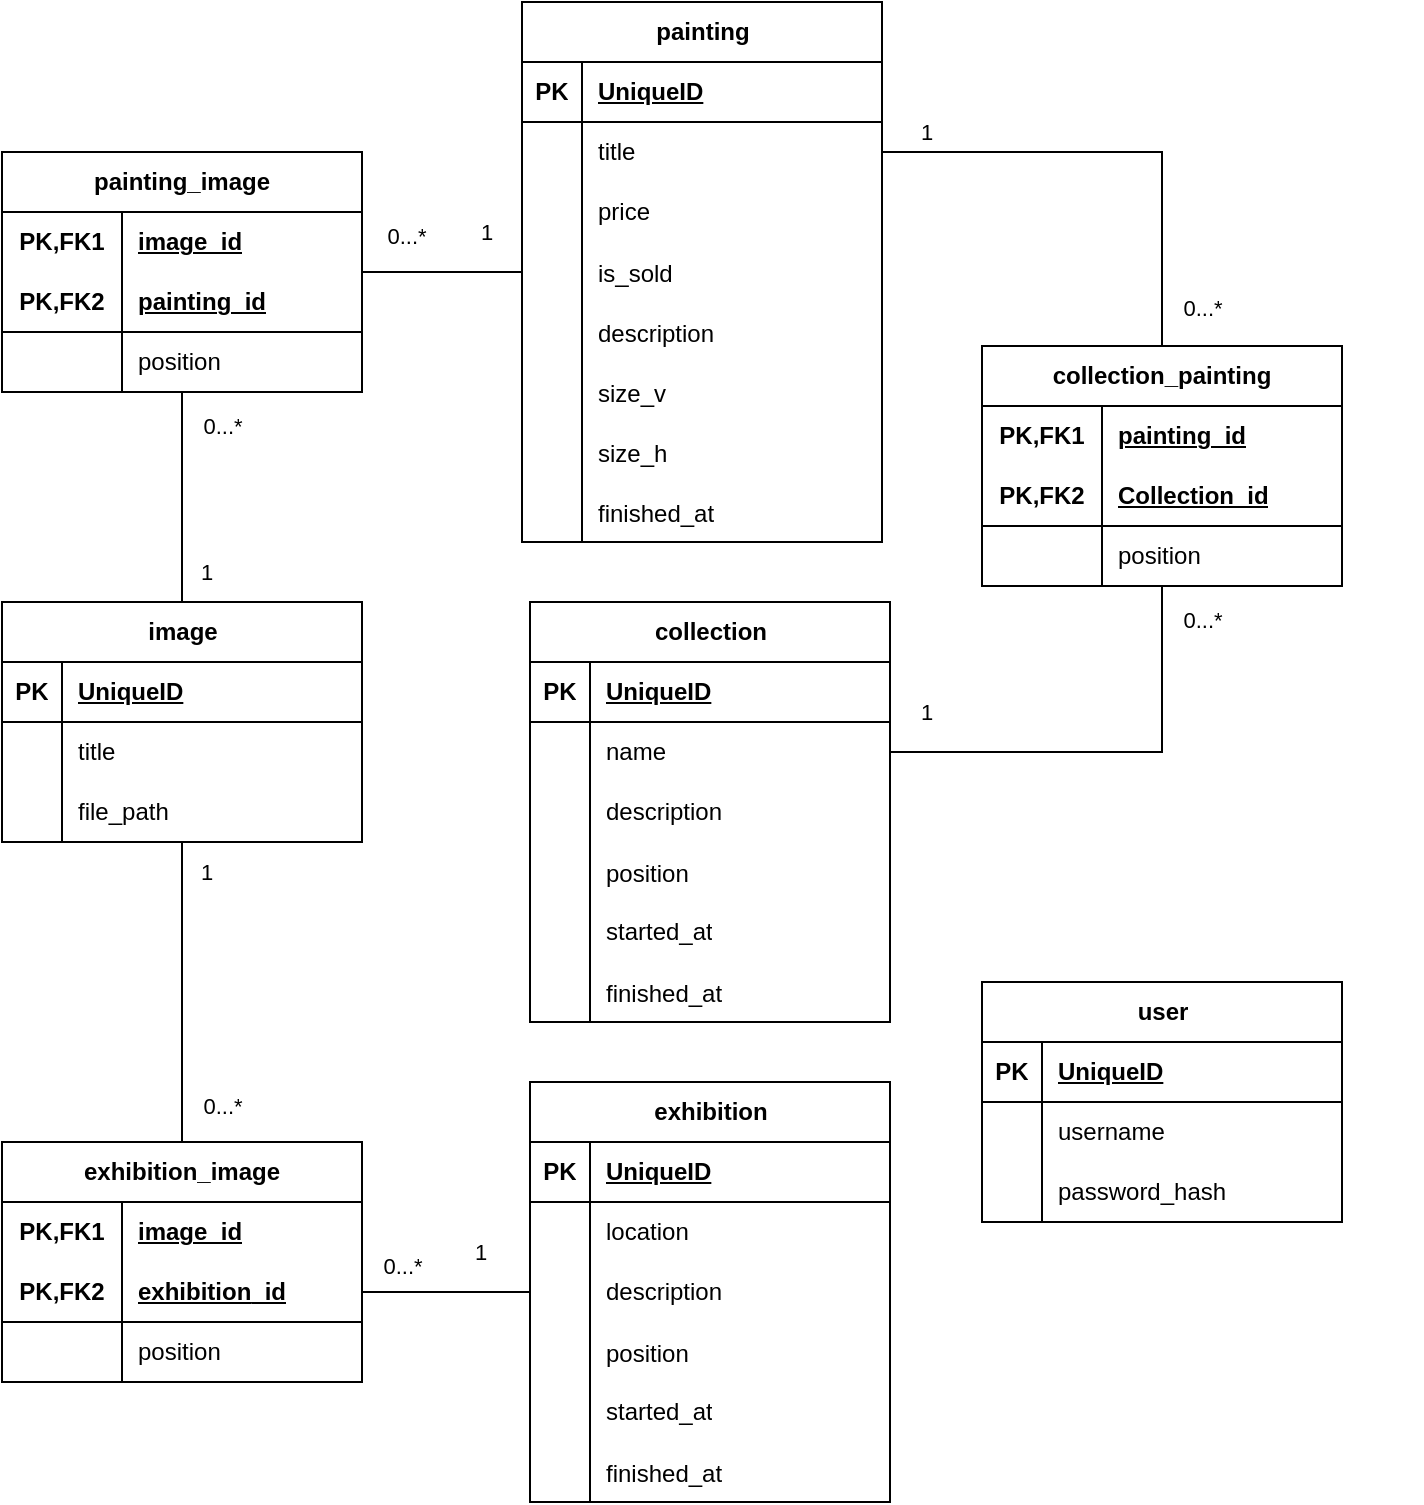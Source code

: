 <mxfile pages="22">
    <diagram name="Page-1" id="igd1QHI1hf8v4mtG1ff1">
        <mxGraphModel dx="628" dy="704" grid="1" gridSize="10" guides="1" tooltips="1" connect="1" arrows="1" fold="1" page="1" pageScale="1" pageWidth="827" pageHeight="1169" math="0" shadow="0">
            <root>
                <mxCell id="0"/>
                <mxCell id="1" parent="0"/>
                <mxCell id="JJnitHykVr7aibgd9cN7-1" value="painting" style="shape=table;startSize=30;container=1;collapsible=1;childLayout=tableLayout;fixedRows=1;rowLines=0;fontStyle=1;align=center;resizeLast=1;html=1;" parent="1" vertex="1">
                    <mxGeometry x="320" y="30" width="180" height="270" as="geometry"/>
                </mxCell>
                <mxCell id="JJnitHykVr7aibgd9cN7-2" value="" style="shape=tableRow;horizontal=0;startSize=0;swimlaneHead=0;swimlaneBody=0;fillColor=none;collapsible=0;dropTarget=0;points=[[0,0.5],[1,0.5]];portConstraint=eastwest;top=0;left=0;right=0;bottom=1;" parent="JJnitHykVr7aibgd9cN7-1" vertex="1">
                    <mxGeometry y="30" width="180" height="30" as="geometry"/>
                </mxCell>
                <mxCell id="JJnitHykVr7aibgd9cN7-3" value="PK" style="shape=partialRectangle;connectable=0;fillColor=none;top=0;left=0;bottom=0;right=0;fontStyle=1;overflow=hidden;whiteSpace=wrap;html=1;" parent="JJnitHykVr7aibgd9cN7-2" vertex="1">
                    <mxGeometry width="30" height="30" as="geometry">
                        <mxRectangle width="30" height="30" as="alternateBounds"/>
                    </mxGeometry>
                </mxCell>
                <mxCell id="JJnitHykVr7aibgd9cN7-4" value="UniqueID" style="shape=partialRectangle;connectable=0;fillColor=none;top=0;left=0;bottom=0;right=0;align=left;spacingLeft=6;fontStyle=5;overflow=hidden;whiteSpace=wrap;html=1;" parent="JJnitHykVr7aibgd9cN7-2" vertex="1">
                    <mxGeometry x="30" width="150" height="30" as="geometry">
                        <mxRectangle width="150" height="30" as="alternateBounds"/>
                    </mxGeometry>
                </mxCell>
                <mxCell id="JJnitHykVr7aibgd9cN7-5" value="" style="shape=tableRow;horizontal=0;startSize=0;swimlaneHead=0;swimlaneBody=0;fillColor=none;collapsible=0;dropTarget=0;points=[[0,0.5],[1,0.5]];portConstraint=eastwest;top=0;left=0;right=0;bottom=0;" parent="JJnitHykVr7aibgd9cN7-1" vertex="1">
                    <mxGeometry y="60" width="180" height="30" as="geometry"/>
                </mxCell>
                <mxCell id="JJnitHykVr7aibgd9cN7-6" value="" style="shape=partialRectangle;connectable=0;fillColor=none;top=0;left=0;bottom=0;right=0;editable=1;overflow=hidden;whiteSpace=wrap;html=1;" parent="JJnitHykVr7aibgd9cN7-5" vertex="1">
                    <mxGeometry width="30" height="30" as="geometry">
                        <mxRectangle width="30" height="30" as="alternateBounds"/>
                    </mxGeometry>
                </mxCell>
                <mxCell id="JJnitHykVr7aibgd9cN7-7" value="title" style="shape=partialRectangle;connectable=0;fillColor=none;top=0;left=0;bottom=0;right=0;align=left;spacingLeft=6;overflow=hidden;whiteSpace=wrap;html=1;" parent="JJnitHykVr7aibgd9cN7-5" vertex="1">
                    <mxGeometry x="30" width="150" height="30" as="geometry">
                        <mxRectangle width="150" height="30" as="alternateBounds"/>
                    </mxGeometry>
                </mxCell>
                <mxCell id="JJnitHykVr7aibgd9cN7-11" value="" style="shape=tableRow;horizontal=0;startSize=0;swimlaneHead=0;swimlaneBody=0;fillColor=none;collapsible=0;dropTarget=0;points=[[0,0.5],[1,0.5]];portConstraint=eastwest;top=0;left=0;right=0;bottom=0;" parent="JJnitHykVr7aibgd9cN7-1" vertex="1">
                    <mxGeometry y="90" width="180" height="30" as="geometry"/>
                </mxCell>
                <mxCell id="JJnitHykVr7aibgd9cN7-12" value="" style="shape=partialRectangle;connectable=0;fillColor=none;top=0;left=0;bottom=0;right=0;editable=1;overflow=hidden;whiteSpace=wrap;html=1;" parent="JJnitHykVr7aibgd9cN7-11" vertex="1">
                    <mxGeometry width="30" height="30" as="geometry">
                        <mxRectangle width="30" height="30" as="alternateBounds"/>
                    </mxGeometry>
                </mxCell>
                <mxCell id="JJnitHykVr7aibgd9cN7-13" value="price" style="shape=partialRectangle;connectable=0;fillColor=none;top=0;left=0;bottom=0;right=0;align=left;spacingLeft=6;overflow=hidden;whiteSpace=wrap;html=1;" parent="JJnitHykVr7aibgd9cN7-11" vertex="1">
                    <mxGeometry x="30" width="150" height="30" as="geometry">
                        <mxRectangle width="150" height="30" as="alternateBounds"/>
                    </mxGeometry>
                </mxCell>
                <mxCell id="JJnitHykVr7aibgd9cN7-147" value="" style="shape=tableRow;horizontal=0;startSize=0;swimlaneHead=0;swimlaneBody=0;fillColor=none;collapsible=0;dropTarget=0;points=[[0,0.5],[1,0.5]];portConstraint=eastwest;top=0;left=0;right=0;bottom=0;" parent="JJnitHykVr7aibgd9cN7-1" vertex="1">
                    <mxGeometry y="120" width="180" height="30" as="geometry"/>
                </mxCell>
                <mxCell id="JJnitHykVr7aibgd9cN7-148" value="" style="shape=partialRectangle;connectable=0;fillColor=none;top=0;left=0;bottom=0;right=0;editable=1;overflow=hidden;" parent="JJnitHykVr7aibgd9cN7-147" vertex="1">
                    <mxGeometry width="30" height="30" as="geometry">
                        <mxRectangle width="30" height="30" as="alternateBounds"/>
                    </mxGeometry>
                </mxCell>
                <mxCell id="JJnitHykVr7aibgd9cN7-149" value="is_sold" style="shape=partialRectangle;connectable=0;fillColor=none;top=0;left=0;bottom=0;right=0;align=left;spacingLeft=6;overflow=hidden;" parent="JJnitHykVr7aibgd9cN7-147" vertex="1">
                    <mxGeometry x="30" width="150" height="30" as="geometry">
                        <mxRectangle width="150" height="30" as="alternateBounds"/>
                    </mxGeometry>
                </mxCell>
                <mxCell id="JJnitHykVr7aibgd9cN7-67" value="" style="shape=tableRow;horizontal=0;startSize=0;swimlaneHead=0;swimlaneBody=0;fillColor=none;collapsible=0;dropTarget=0;points=[[0,0.5],[1,0.5]];portConstraint=eastwest;top=0;left=0;right=0;bottom=0;" parent="JJnitHykVr7aibgd9cN7-1" vertex="1">
                    <mxGeometry y="150" width="180" height="30" as="geometry"/>
                </mxCell>
                <mxCell id="JJnitHykVr7aibgd9cN7-68" value="" style="shape=partialRectangle;connectable=0;fillColor=none;top=0;left=0;bottom=0;right=0;editable=1;overflow=hidden;" parent="JJnitHykVr7aibgd9cN7-67" vertex="1">
                    <mxGeometry width="30" height="30" as="geometry">
                        <mxRectangle width="30" height="30" as="alternateBounds"/>
                    </mxGeometry>
                </mxCell>
                <mxCell id="JJnitHykVr7aibgd9cN7-69" value="description" style="shape=partialRectangle;connectable=0;fillColor=none;top=0;left=0;bottom=0;right=0;align=left;spacingLeft=6;overflow=hidden;" parent="JJnitHykVr7aibgd9cN7-67" vertex="1">
                    <mxGeometry x="30" width="150" height="30" as="geometry">
                        <mxRectangle width="150" height="30" as="alternateBounds"/>
                    </mxGeometry>
                </mxCell>
                <mxCell id="JJnitHykVr7aibgd9cN7-70" value="" style="shape=tableRow;horizontal=0;startSize=0;swimlaneHead=0;swimlaneBody=0;fillColor=none;collapsible=0;dropTarget=0;points=[[0,0.5],[1,0.5]];portConstraint=eastwest;top=0;left=0;right=0;bottom=0;" parent="JJnitHykVr7aibgd9cN7-1" vertex="1">
                    <mxGeometry y="180" width="180" height="30" as="geometry"/>
                </mxCell>
                <mxCell id="JJnitHykVr7aibgd9cN7-71" value="" style="shape=partialRectangle;connectable=0;fillColor=none;top=0;left=0;bottom=0;right=0;editable=1;overflow=hidden;" parent="JJnitHykVr7aibgd9cN7-70" vertex="1">
                    <mxGeometry width="30" height="30" as="geometry">
                        <mxRectangle width="30" height="30" as="alternateBounds"/>
                    </mxGeometry>
                </mxCell>
                <mxCell id="JJnitHykVr7aibgd9cN7-72" value="size_v" style="shape=partialRectangle;connectable=0;fillColor=none;top=0;left=0;bottom=0;right=0;align=left;spacingLeft=6;overflow=hidden;" parent="JJnitHykVr7aibgd9cN7-70" vertex="1">
                    <mxGeometry x="30" width="150" height="30" as="geometry">
                        <mxRectangle width="150" height="30" as="alternateBounds"/>
                    </mxGeometry>
                </mxCell>
                <mxCell id="JJnitHykVr7aibgd9cN7-73" value="" style="shape=tableRow;horizontal=0;startSize=0;swimlaneHead=0;swimlaneBody=0;fillColor=none;collapsible=0;dropTarget=0;points=[[0,0.5],[1,0.5]];portConstraint=eastwest;top=0;left=0;right=0;bottom=0;" parent="JJnitHykVr7aibgd9cN7-1" vertex="1">
                    <mxGeometry y="210" width="180" height="30" as="geometry"/>
                </mxCell>
                <mxCell id="JJnitHykVr7aibgd9cN7-74" value="" style="shape=partialRectangle;connectable=0;fillColor=none;top=0;left=0;bottom=0;right=0;editable=1;overflow=hidden;" parent="JJnitHykVr7aibgd9cN7-73" vertex="1">
                    <mxGeometry width="30" height="30" as="geometry">
                        <mxRectangle width="30" height="30" as="alternateBounds"/>
                    </mxGeometry>
                </mxCell>
                <mxCell id="JJnitHykVr7aibgd9cN7-75" value="size_h" style="shape=partialRectangle;connectable=0;fillColor=none;top=0;left=0;bottom=0;right=0;align=left;spacingLeft=6;overflow=hidden;" parent="JJnitHykVr7aibgd9cN7-73" vertex="1">
                    <mxGeometry x="30" width="150" height="30" as="geometry">
                        <mxRectangle width="150" height="30" as="alternateBounds"/>
                    </mxGeometry>
                </mxCell>
                <mxCell id="JJnitHykVr7aibgd9cN7-76" value="" style="shape=tableRow;horizontal=0;startSize=0;swimlaneHead=0;swimlaneBody=0;fillColor=none;collapsible=0;dropTarget=0;points=[[0,0.5],[1,0.5]];portConstraint=eastwest;top=0;left=0;right=0;bottom=0;" parent="JJnitHykVr7aibgd9cN7-1" vertex="1">
                    <mxGeometry y="240" width="180" height="30" as="geometry"/>
                </mxCell>
                <mxCell id="JJnitHykVr7aibgd9cN7-77" value="" style="shape=partialRectangle;connectable=0;fillColor=none;top=0;left=0;bottom=0;right=0;editable=1;overflow=hidden;" parent="JJnitHykVr7aibgd9cN7-76" vertex="1">
                    <mxGeometry width="30" height="30" as="geometry">
                        <mxRectangle width="30" height="30" as="alternateBounds"/>
                    </mxGeometry>
                </mxCell>
                <mxCell id="JJnitHykVr7aibgd9cN7-78" value="finished_at" style="shape=partialRectangle;connectable=0;fillColor=none;top=0;left=0;bottom=0;right=0;align=left;spacingLeft=6;overflow=hidden;" parent="JJnitHykVr7aibgd9cN7-76" vertex="1">
                    <mxGeometry x="30" width="150" height="30" as="geometry">
                        <mxRectangle width="150" height="30" as="alternateBounds"/>
                    </mxGeometry>
                </mxCell>
                <mxCell id="JJnitHykVr7aibgd9cN7-14" value="user" style="shape=table;startSize=30;container=1;collapsible=1;childLayout=tableLayout;fixedRows=1;rowLines=0;fontStyle=1;align=center;resizeLast=1;html=1;" parent="1" vertex="1">
                    <mxGeometry x="550" y="520" width="180" height="120" as="geometry"/>
                </mxCell>
                <mxCell id="JJnitHykVr7aibgd9cN7-15" value="" style="shape=tableRow;horizontal=0;startSize=0;swimlaneHead=0;swimlaneBody=0;fillColor=none;collapsible=0;dropTarget=0;points=[[0,0.5],[1,0.5]];portConstraint=eastwest;top=0;left=0;right=0;bottom=1;" parent="JJnitHykVr7aibgd9cN7-14" vertex="1">
                    <mxGeometry y="30" width="180" height="30" as="geometry"/>
                </mxCell>
                <mxCell id="JJnitHykVr7aibgd9cN7-16" value="PK" style="shape=partialRectangle;connectable=0;fillColor=none;top=0;left=0;bottom=0;right=0;fontStyle=1;overflow=hidden;whiteSpace=wrap;html=1;" parent="JJnitHykVr7aibgd9cN7-15" vertex="1">
                    <mxGeometry width="30" height="30" as="geometry">
                        <mxRectangle width="30" height="30" as="alternateBounds"/>
                    </mxGeometry>
                </mxCell>
                <mxCell id="JJnitHykVr7aibgd9cN7-17" value="UniqueID" style="shape=partialRectangle;connectable=0;fillColor=none;top=0;left=0;bottom=0;right=0;align=left;spacingLeft=6;fontStyle=5;overflow=hidden;whiteSpace=wrap;html=1;" parent="JJnitHykVr7aibgd9cN7-15" vertex="1">
                    <mxGeometry x="30" width="150" height="30" as="geometry">
                        <mxRectangle width="150" height="30" as="alternateBounds"/>
                    </mxGeometry>
                </mxCell>
                <mxCell id="JJnitHykVr7aibgd9cN7-18" value="" style="shape=tableRow;horizontal=0;startSize=0;swimlaneHead=0;swimlaneBody=0;fillColor=none;collapsible=0;dropTarget=0;points=[[0,0.5],[1,0.5]];portConstraint=eastwest;top=0;left=0;right=0;bottom=0;" parent="JJnitHykVr7aibgd9cN7-14" vertex="1">
                    <mxGeometry y="60" width="180" height="30" as="geometry"/>
                </mxCell>
                <mxCell id="JJnitHykVr7aibgd9cN7-19" value="" style="shape=partialRectangle;connectable=0;fillColor=none;top=0;left=0;bottom=0;right=0;editable=1;overflow=hidden;whiteSpace=wrap;html=1;" parent="JJnitHykVr7aibgd9cN7-18" vertex="1">
                    <mxGeometry width="30" height="30" as="geometry">
                        <mxRectangle width="30" height="30" as="alternateBounds"/>
                    </mxGeometry>
                </mxCell>
                <mxCell id="JJnitHykVr7aibgd9cN7-20" value="username" style="shape=partialRectangle;connectable=0;fillColor=none;top=0;left=0;bottom=0;right=0;align=left;spacingLeft=6;overflow=hidden;whiteSpace=wrap;html=1;" parent="JJnitHykVr7aibgd9cN7-18" vertex="1">
                    <mxGeometry x="30" width="150" height="30" as="geometry">
                        <mxRectangle width="150" height="30" as="alternateBounds"/>
                    </mxGeometry>
                </mxCell>
                <mxCell id="JJnitHykVr7aibgd9cN7-21" value="" style="shape=tableRow;horizontal=0;startSize=0;swimlaneHead=0;swimlaneBody=0;fillColor=none;collapsible=0;dropTarget=0;points=[[0,0.5],[1,0.5]];portConstraint=eastwest;top=0;left=0;right=0;bottom=0;" parent="JJnitHykVr7aibgd9cN7-14" vertex="1">
                    <mxGeometry y="90" width="180" height="30" as="geometry"/>
                </mxCell>
                <mxCell id="JJnitHykVr7aibgd9cN7-22" value="" style="shape=partialRectangle;connectable=0;fillColor=none;top=0;left=0;bottom=0;right=0;editable=1;overflow=hidden;whiteSpace=wrap;html=1;" parent="JJnitHykVr7aibgd9cN7-21" vertex="1">
                    <mxGeometry width="30" height="30" as="geometry">
                        <mxRectangle width="30" height="30" as="alternateBounds"/>
                    </mxGeometry>
                </mxCell>
                <mxCell id="JJnitHykVr7aibgd9cN7-23" value="password_hash" style="shape=partialRectangle;connectable=0;fillColor=none;top=0;left=0;bottom=0;right=0;align=left;spacingLeft=6;overflow=hidden;whiteSpace=wrap;html=1;" parent="JJnitHykVr7aibgd9cN7-21" vertex="1">
                    <mxGeometry x="30" width="150" height="30" as="geometry">
                        <mxRectangle width="150" height="30" as="alternateBounds"/>
                    </mxGeometry>
                </mxCell>
                <mxCell id="JJnitHykVr7aibgd9cN7-27" value="collection" style="shape=table;startSize=30;container=1;collapsible=1;childLayout=tableLayout;fixedRows=1;rowLines=0;fontStyle=1;align=center;resizeLast=1;html=1;" parent="1" vertex="1">
                    <mxGeometry x="324" y="330" width="180" height="210" as="geometry"/>
                </mxCell>
                <mxCell id="JJnitHykVr7aibgd9cN7-28" value="" style="shape=tableRow;horizontal=0;startSize=0;swimlaneHead=0;swimlaneBody=0;fillColor=none;collapsible=0;dropTarget=0;points=[[0,0.5],[1,0.5]];portConstraint=eastwest;top=0;left=0;right=0;bottom=1;" parent="JJnitHykVr7aibgd9cN7-27" vertex="1">
                    <mxGeometry y="30" width="180" height="30" as="geometry"/>
                </mxCell>
                <mxCell id="JJnitHykVr7aibgd9cN7-29" value="PK" style="shape=partialRectangle;connectable=0;fillColor=none;top=0;left=0;bottom=0;right=0;fontStyle=1;overflow=hidden;whiteSpace=wrap;html=1;" parent="JJnitHykVr7aibgd9cN7-28" vertex="1">
                    <mxGeometry width="30" height="30" as="geometry">
                        <mxRectangle width="30" height="30" as="alternateBounds"/>
                    </mxGeometry>
                </mxCell>
                <mxCell id="JJnitHykVr7aibgd9cN7-30" value="UniqueID" style="shape=partialRectangle;connectable=0;fillColor=none;top=0;left=0;bottom=0;right=0;align=left;spacingLeft=6;fontStyle=5;overflow=hidden;whiteSpace=wrap;html=1;" parent="JJnitHykVr7aibgd9cN7-28" vertex="1">
                    <mxGeometry x="30" width="150" height="30" as="geometry">
                        <mxRectangle width="150" height="30" as="alternateBounds"/>
                    </mxGeometry>
                </mxCell>
                <mxCell id="JJnitHykVr7aibgd9cN7-31" value="" style="shape=tableRow;horizontal=0;startSize=0;swimlaneHead=0;swimlaneBody=0;fillColor=none;collapsible=0;dropTarget=0;points=[[0,0.5],[1,0.5]];portConstraint=eastwest;top=0;left=0;right=0;bottom=0;" parent="JJnitHykVr7aibgd9cN7-27" vertex="1">
                    <mxGeometry y="60" width="180" height="30" as="geometry"/>
                </mxCell>
                <mxCell id="JJnitHykVr7aibgd9cN7-32" value="" style="shape=partialRectangle;connectable=0;fillColor=none;top=0;left=0;bottom=0;right=0;editable=1;overflow=hidden;whiteSpace=wrap;html=1;" parent="JJnitHykVr7aibgd9cN7-31" vertex="1">
                    <mxGeometry width="30" height="30" as="geometry">
                        <mxRectangle width="30" height="30" as="alternateBounds"/>
                    </mxGeometry>
                </mxCell>
                <mxCell id="JJnitHykVr7aibgd9cN7-33" value="name" style="shape=partialRectangle;connectable=0;fillColor=none;top=0;left=0;bottom=0;right=0;align=left;spacingLeft=6;overflow=hidden;whiteSpace=wrap;html=1;" parent="JJnitHykVr7aibgd9cN7-31" vertex="1">
                    <mxGeometry x="30" width="150" height="30" as="geometry">
                        <mxRectangle width="150" height="30" as="alternateBounds"/>
                    </mxGeometry>
                </mxCell>
                <mxCell id="JJnitHykVr7aibgd9cN7-34" value="" style="shape=tableRow;horizontal=0;startSize=0;swimlaneHead=0;swimlaneBody=0;fillColor=none;collapsible=0;dropTarget=0;points=[[0,0.5],[1,0.5]];portConstraint=eastwest;top=0;left=0;right=0;bottom=0;" parent="JJnitHykVr7aibgd9cN7-27" vertex="1">
                    <mxGeometry y="90" width="180" height="30" as="geometry"/>
                </mxCell>
                <mxCell id="JJnitHykVr7aibgd9cN7-35" value="" style="shape=partialRectangle;connectable=0;fillColor=none;top=0;left=0;bottom=0;right=0;editable=1;overflow=hidden;whiteSpace=wrap;html=1;" parent="JJnitHykVr7aibgd9cN7-34" vertex="1">
                    <mxGeometry width="30" height="30" as="geometry">
                        <mxRectangle width="30" height="30" as="alternateBounds"/>
                    </mxGeometry>
                </mxCell>
                <mxCell id="JJnitHykVr7aibgd9cN7-36" value="description" style="shape=partialRectangle;connectable=0;fillColor=none;top=0;left=0;bottom=0;right=0;align=left;spacingLeft=6;overflow=hidden;whiteSpace=wrap;html=1;" parent="JJnitHykVr7aibgd9cN7-34" vertex="1">
                    <mxGeometry x="30" width="150" height="30" as="geometry">
                        <mxRectangle width="150" height="30" as="alternateBounds"/>
                    </mxGeometry>
                </mxCell>
                <mxCell id="JJnitHykVr7aibgd9cN7-58" value="" style="shape=tableRow;horizontal=0;startSize=0;swimlaneHead=0;swimlaneBody=0;fillColor=none;collapsible=0;dropTarget=0;points=[[0,0.5],[1,0.5]];portConstraint=eastwest;top=0;left=0;right=0;bottom=0;" parent="JJnitHykVr7aibgd9cN7-27" vertex="1">
                    <mxGeometry y="120" width="180" height="30" as="geometry"/>
                </mxCell>
                <mxCell id="JJnitHykVr7aibgd9cN7-59" value="" style="shape=partialRectangle;connectable=0;fillColor=none;top=0;left=0;bottom=0;right=0;editable=1;overflow=hidden;" parent="JJnitHykVr7aibgd9cN7-58" vertex="1">
                    <mxGeometry width="30" height="30" as="geometry">
                        <mxRectangle width="30" height="30" as="alternateBounds"/>
                    </mxGeometry>
                </mxCell>
                <mxCell id="JJnitHykVr7aibgd9cN7-60" value="position" style="shape=partialRectangle;connectable=0;fillColor=none;top=0;left=0;bottom=0;right=0;align=left;spacingLeft=6;overflow=hidden;" parent="JJnitHykVr7aibgd9cN7-58" vertex="1">
                    <mxGeometry x="30" width="150" height="30" as="geometry">
                        <mxRectangle width="150" height="30" as="alternateBounds"/>
                    </mxGeometry>
                </mxCell>
                <mxCell id="JJnitHykVr7aibgd9cN7-37" value="" style="shape=tableRow;horizontal=0;startSize=0;swimlaneHead=0;swimlaneBody=0;fillColor=none;collapsible=0;dropTarget=0;points=[[0,0.5],[1,0.5]];portConstraint=eastwest;top=0;left=0;right=0;bottom=0;" parent="JJnitHykVr7aibgd9cN7-27" vertex="1">
                    <mxGeometry y="150" width="180" height="30" as="geometry"/>
                </mxCell>
                <mxCell id="JJnitHykVr7aibgd9cN7-38" value="" style="shape=partialRectangle;connectable=0;fillColor=none;top=0;left=0;bottom=0;right=0;editable=1;overflow=hidden;whiteSpace=wrap;html=1;" parent="JJnitHykVr7aibgd9cN7-37" vertex="1">
                    <mxGeometry width="30" height="30" as="geometry">
                        <mxRectangle width="30" height="30" as="alternateBounds"/>
                    </mxGeometry>
                </mxCell>
                <mxCell id="JJnitHykVr7aibgd9cN7-39" value="started_at" style="shape=partialRectangle;connectable=0;fillColor=none;top=0;left=0;bottom=0;right=0;align=left;spacingLeft=6;overflow=hidden;whiteSpace=wrap;html=1;" parent="JJnitHykVr7aibgd9cN7-37" vertex="1">
                    <mxGeometry x="30" width="150" height="30" as="geometry">
                        <mxRectangle width="150" height="30" as="alternateBounds"/>
                    </mxGeometry>
                </mxCell>
                <mxCell id="JJnitHykVr7aibgd9cN7-79" value="" style="shape=tableRow;horizontal=0;startSize=0;swimlaneHead=0;swimlaneBody=0;fillColor=none;collapsible=0;dropTarget=0;points=[[0,0.5],[1,0.5]];portConstraint=eastwest;top=0;left=0;right=0;bottom=0;" parent="JJnitHykVr7aibgd9cN7-27" vertex="1">
                    <mxGeometry y="180" width="180" height="30" as="geometry"/>
                </mxCell>
                <mxCell id="JJnitHykVr7aibgd9cN7-80" value="" style="shape=partialRectangle;connectable=0;fillColor=none;top=0;left=0;bottom=0;right=0;editable=1;overflow=hidden;" parent="JJnitHykVr7aibgd9cN7-79" vertex="1">
                    <mxGeometry width="30" height="30" as="geometry">
                        <mxRectangle width="30" height="30" as="alternateBounds"/>
                    </mxGeometry>
                </mxCell>
                <mxCell id="JJnitHykVr7aibgd9cN7-81" value="finished_at" style="shape=partialRectangle;connectable=0;fillColor=none;top=0;left=0;bottom=0;right=0;align=left;spacingLeft=6;overflow=hidden;" parent="JJnitHykVr7aibgd9cN7-79" vertex="1">
                    <mxGeometry x="30" width="150" height="30" as="geometry">
                        <mxRectangle width="150" height="30" as="alternateBounds"/>
                    </mxGeometry>
                </mxCell>
                <mxCell id="JJnitHykVr7aibgd9cN7-40" value="collection_painting" style="shape=table;startSize=30;container=1;collapsible=1;childLayout=tableLayout;fixedRows=1;rowLines=0;fontStyle=1;align=center;resizeLast=1;html=1;whiteSpace=wrap;" parent="1" vertex="1">
                    <mxGeometry x="550" y="202.06" width="180" height="120" as="geometry"/>
                </mxCell>
                <mxCell id="JJnitHykVr7aibgd9cN7-41" value="" style="shape=tableRow;horizontal=0;startSize=0;swimlaneHead=0;swimlaneBody=0;fillColor=none;collapsible=0;dropTarget=0;points=[[0,0.5],[1,0.5]];portConstraint=eastwest;top=0;left=0;right=0;bottom=0;html=1;" parent="JJnitHykVr7aibgd9cN7-40" vertex="1">
                    <mxGeometry y="30" width="180" height="30" as="geometry"/>
                </mxCell>
                <mxCell id="JJnitHykVr7aibgd9cN7-42" value="PK,FK1" style="shape=partialRectangle;connectable=0;fillColor=none;top=0;left=0;bottom=0;right=0;fontStyle=1;overflow=hidden;html=1;whiteSpace=wrap;" parent="JJnitHykVr7aibgd9cN7-41" vertex="1">
                    <mxGeometry width="60" height="30" as="geometry">
                        <mxRectangle width="60" height="30" as="alternateBounds"/>
                    </mxGeometry>
                </mxCell>
                <mxCell id="JJnitHykVr7aibgd9cN7-43" value="painting_id" style="shape=partialRectangle;connectable=0;fillColor=none;top=0;left=0;bottom=0;right=0;align=left;spacingLeft=6;fontStyle=5;overflow=hidden;html=1;whiteSpace=wrap;" parent="JJnitHykVr7aibgd9cN7-41" vertex="1">
                    <mxGeometry x="60" width="120" height="30" as="geometry">
                        <mxRectangle width="120" height="30" as="alternateBounds"/>
                    </mxGeometry>
                </mxCell>
                <mxCell id="JJnitHykVr7aibgd9cN7-44" value="" style="shape=tableRow;horizontal=0;startSize=0;swimlaneHead=0;swimlaneBody=0;fillColor=none;collapsible=0;dropTarget=0;points=[[0,0.5],[1,0.5]];portConstraint=eastwest;top=0;left=0;right=0;bottom=1;html=1;" parent="JJnitHykVr7aibgd9cN7-40" vertex="1">
                    <mxGeometry y="60" width="180" height="30" as="geometry"/>
                </mxCell>
                <mxCell id="JJnitHykVr7aibgd9cN7-45" value="PK,FK2" style="shape=partialRectangle;connectable=0;fillColor=none;top=0;left=0;bottom=0;right=0;fontStyle=1;overflow=hidden;html=1;whiteSpace=wrap;" parent="JJnitHykVr7aibgd9cN7-44" vertex="1">
                    <mxGeometry width="60" height="30" as="geometry">
                        <mxRectangle width="60" height="30" as="alternateBounds"/>
                    </mxGeometry>
                </mxCell>
                <mxCell id="JJnitHykVr7aibgd9cN7-46" value="Collection_id" style="shape=partialRectangle;connectable=0;fillColor=none;top=0;left=0;bottom=0;right=0;align=left;spacingLeft=6;fontStyle=5;overflow=hidden;html=1;whiteSpace=wrap;" parent="JJnitHykVr7aibgd9cN7-44" vertex="1">
                    <mxGeometry x="60" width="120" height="30" as="geometry">
                        <mxRectangle width="120" height="30" as="alternateBounds"/>
                    </mxGeometry>
                </mxCell>
                <mxCell id="JJnitHykVr7aibgd9cN7-47" value="" style="shape=tableRow;horizontal=0;startSize=0;swimlaneHead=0;swimlaneBody=0;fillColor=none;collapsible=0;dropTarget=0;points=[[0,0.5],[1,0.5]];portConstraint=eastwest;top=0;left=0;right=0;bottom=0;html=1;" parent="JJnitHykVr7aibgd9cN7-40" vertex="1">
                    <mxGeometry y="90" width="180" height="30" as="geometry"/>
                </mxCell>
                <mxCell id="JJnitHykVr7aibgd9cN7-48" value="" style="shape=partialRectangle;connectable=0;fillColor=none;top=0;left=0;bottom=0;right=0;editable=1;overflow=hidden;html=1;whiteSpace=wrap;" parent="JJnitHykVr7aibgd9cN7-47" vertex="1">
                    <mxGeometry width="60" height="30" as="geometry">
                        <mxRectangle width="60" height="30" as="alternateBounds"/>
                    </mxGeometry>
                </mxCell>
                <mxCell id="JJnitHykVr7aibgd9cN7-49" value="position" style="shape=partialRectangle;connectable=0;fillColor=none;top=0;left=0;bottom=0;right=0;align=left;spacingLeft=6;overflow=hidden;html=1;whiteSpace=wrap;" parent="JJnitHykVr7aibgd9cN7-47" vertex="1">
                    <mxGeometry x="60" width="120" height="30" as="geometry">
                        <mxRectangle width="120" height="30" as="alternateBounds"/>
                    </mxGeometry>
                </mxCell>
                <mxCell id="JJnitHykVr7aibgd9cN7-61" style="edgeStyle=orthogonalEdgeStyle;rounded=0;orthogonalLoop=1;jettySize=auto;html=1;endArrow=none;startFill=0;" parent="1" source="JJnitHykVr7aibgd9cN7-5" target="JJnitHykVr7aibgd9cN7-40" edge="1">
                    <mxGeometry relative="1" as="geometry"/>
                </mxCell>
                <mxCell id="JJnitHykVr7aibgd9cN7-63" value="0...*" style="edgeLabel;html=1;align=center;verticalAlign=middle;resizable=0;points=[];" parent="JJnitHykVr7aibgd9cN7-61" vertex="1" connectable="0">
                    <mxGeometry x="0.838" y="3" relative="1" as="geometry">
                        <mxPoint x="17" as="offset"/>
                    </mxGeometry>
                </mxCell>
                <mxCell id="JJnitHykVr7aibgd9cN7-62" style="edgeStyle=orthogonalEdgeStyle;rounded=0;orthogonalLoop=1;jettySize=auto;html=1;endArrow=none;startFill=0;" parent="1" source="JJnitHykVr7aibgd9cN7-31" target="JJnitHykVr7aibgd9cN7-40" edge="1">
                    <mxGeometry relative="1" as="geometry"/>
                </mxCell>
                <mxCell id="JJnitHykVr7aibgd9cN7-64" value="1" style="edgeLabel;html=1;align=center;verticalAlign=middle;resizable=0;points=[];" parent="1" vertex="1" connectable="0">
                    <mxGeometry x="670" y="149.995" as="geometry">
                        <mxPoint x="-148" y="-55" as="offset"/>
                    </mxGeometry>
                </mxCell>
                <mxCell id="JJnitHykVr7aibgd9cN7-65" value="0...*" style="edgeLabel;html=1;align=center;verticalAlign=middle;resizable=0;points=[];" parent="1" vertex="1" connectable="0">
                    <mxGeometry x="670" y="196.625" as="geometry">
                        <mxPoint x="-10" y="142" as="offset"/>
                    </mxGeometry>
                </mxCell>
                <mxCell id="JJnitHykVr7aibgd9cN7-66" value="1" style="edgeLabel;html=1;align=center;verticalAlign=middle;resizable=0;points=[];" parent="1" vertex="1" connectable="0">
                    <mxGeometry x="670" y="439.995" as="geometry">
                        <mxPoint x="-148" y="-55" as="offset"/>
                    </mxGeometry>
                </mxCell>
                <mxCell id="JJnitHykVr7aibgd9cN7-138" style="edgeStyle=orthogonalEdgeStyle;rounded=0;orthogonalLoop=1;jettySize=auto;html=1;endArrow=none;startFill=0;" parent="1" source="JJnitHykVr7aibgd9cN7-82" target="JJnitHykVr7aibgd9cN7-128" edge="1">
                    <mxGeometry relative="1" as="geometry"/>
                </mxCell>
                <mxCell id="JJnitHykVr7aibgd9cN7-82" value="image" style="shape=table;startSize=30;container=1;collapsible=1;childLayout=tableLayout;fixedRows=1;rowLines=0;fontStyle=1;align=center;resizeLast=1;html=1;" parent="1" vertex="1">
                    <mxGeometry x="60" y="330" width="180" height="120" as="geometry"/>
                </mxCell>
                <mxCell id="JJnitHykVr7aibgd9cN7-83" value="" style="shape=tableRow;horizontal=0;startSize=0;swimlaneHead=0;swimlaneBody=0;fillColor=none;collapsible=0;dropTarget=0;points=[[0,0.5],[1,0.5]];portConstraint=eastwest;top=0;left=0;right=0;bottom=1;" parent="JJnitHykVr7aibgd9cN7-82" vertex="1">
                    <mxGeometry y="30" width="180" height="30" as="geometry"/>
                </mxCell>
                <mxCell id="JJnitHykVr7aibgd9cN7-84" value="PK" style="shape=partialRectangle;connectable=0;fillColor=none;top=0;left=0;bottom=0;right=0;fontStyle=1;overflow=hidden;whiteSpace=wrap;html=1;" parent="JJnitHykVr7aibgd9cN7-83" vertex="1">
                    <mxGeometry width="30" height="30" as="geometry">
                        <mxRectangle width="30" height="30" as="alternateBounds"/>
                    </mxGeometry>
                </mxCell>
                <mxCell id="JJnitHykVr7aibgd9cN7-85" value="UniqueID" style="shape=partialRectangle;connectable=0;fillColor=none;top=0;left=0;bottom=0;right=0;align=left;spacingLeft=6;fontStyle=5;overflow=hidden;whiteSpace=wrap;html=1;" parent="JJnitHykVr7aibgd9cN7-83" vertex="1">
                    <mxGeometry x="30" width="150" height="30" as="geometry">
                        <mxRectangle width="150" height="30" as="alternateBounds"/>
                    </mxGeometry>
                </mxCell>
                <mxCell id="JJnitHykVr7aibgd9cN7-89" value="" style="shape=tableRow;horizontal=0;startSize=0;swimlaneHead=0;swimlaneBody=0;fillColor=none;collapsible=0;dropTarget=0;points=[[0,0.5],[1,0.5]];portConstraint=eastwest;top=0;left=0;right=0;bottom=0;" parent="JJnitHykVr7aibgd9cN7-82" vertex="1">
                    <mxGeometry y="60" width="180" height="30" as="geometry"/>
                </mxCell>
                <mxCell id="JJnitHykVr7aibgd9cN7-90" value="" style="shape=partialRectangle;connectable=0;fillColor=none;top=0;left=0;bottom=0;right=0;editable=1;overflow=hidden;whiteSpace=wrap;html=1;" parent="JJnitHykVr7aibgd9cN7-89" vertex="1">
                    <mxGeometry width="30" height="30" as="geometry">
                        <mxRectangle width="30" height="30" as="alternateBounds"/>
                    </mxGeometry>
                </mxCell>
                <mxCell id="JJnitHykVr7aibgd9cN7-91" value="title" style="shape=partialRectangle;connectable=0;fillColor=none;top=0;left=0;bottom=0;right=0;align=left;spacingLeft=6;overflow=hidden;whiteSpace=wrap;html=1;" parent="JJnitHykVr7aibgd9cN7-89" vertex="1">
                    <mxGeometry x="30" width="150" height="30" as="geometry">
                        <mxRectangle width="150" height="30" as="alternateBounds"/>
                    </mxGeometry>
                </mxCell>
                <mxCell id="JJnitHykVr7aibgd9cN7-86" value="" style="shape=tableRow;horizontal=0;startSize=0;swimlaneHead=0;swimlaneBody=0;fillColor=none;collapsible=0;dropTarget=0;points=[[0,0.5],[1,0.5]];portConstraint=eastwest;top=0;left=0;right=0;bottom=0;" parent="JJnitHykVr7aibgd9cN7-82" vertex="1">
                    <mxGeometry y="90" width="180" height="30" as="geometry"/>
                </mxCell>
                <mxCell id="JJnitHykVr7aibgd9cN7-87" value="" style="shape=partialRectangle;connectable=0;fillColor=none;top=0;left=0;bottom=0;right=0;editable=1;overflow=hidden;whiteSpace=wrap;html=1;" parent="JJnitHykVr7aibgd9cN7-86" vertex="1">
                    <mxGeometry width="30" height="30" as="geometry">
                        <mxRectangle width="30" height="30" as="alternateBounds"/>
                    </mxGeometry>
                </mxCell>
                <mxCell id="JJnitHykVr7aibgd9cN7-88" value="file_path" style="shape=partialRectangle;connectable=0;fillColor=none;top=0;left=0;bottom=0;right=0;align=left;spacingLeft=6;overflow=hidden;whiteSpace=wrap;html=1;" parent="JJnitHykVr7aibgd9cN7-86" vertex="1">
                    <mxGeometry x="30" width="150" height="30" as="geometry">
                        <mxRectangle width="150" height="30" as="alternateBounds"/>
                    </mxGeometry>
                </mxCell>
                <mxCell id="JJnitHykVr7aibgd9cN7-108" style="edgeStyle=orthogonalEdgeStyle;rounded=0;orthogonalLoop=1;jettySize=auto;html=1;endArrow=none;startFill=0;" parent="1" source="JJnitHykVr7aibgd9cN7-95" target="JJnitHykVr7aibgd9cN7-82" edge="1">
                    <mxGeometry relative="1" as="geometry"/>
                </mxCell>
                <mxCell id="JJnitHykVr7aibgd9cN7-109" style="edgeStyle=orthogonalEdgeStyle;rounded=0;orthogonalLoop=1;jettySize=auto;html=1;endArrow=none;startFill=0;" parent="1" source="JJnitHykVr7aibgd9cN7-95" target="JJnitHykVr7aibgd9cN7-1" edge="1">
                    <mxGeometry relative="1" as="geometry"/>
                </mxCell>
                <mxCell id="JJnitHykVr7aibgd9cN7-95" value="painting_image" style="shape=table;startSize=30;container=1;collapsible=1;childLayout=tableLayout;fixedRows=1;rowLines=0;fontStyle=1;align=center;resizeLast=1;html=1;whiteSpace=wrap;" parent="1" vertex="1">
                    <mxGeometry x="60" y="105" width="180" height="120" as="geometry"/>
                </mxCell>
                <mxCell id="JJnitHykVr7aibgd9cN7-96" value="" style="shape=tableRow;horizontal=0;startSize=0;swimlaneHead=0;swimlaneBody=0;fillColor=none;collapsible=0;dropTarget=0;points=[[0,0.5],[1,0.5]];portConstraint=eastwest;top=0;left=0;right=0;bottom=0;html=1;" parent="JJnitHykVr7aibgd9cN7-95" vertex="1">
                    <mxGeometry y="30" width="180" height="30" as="geometry"/>
                </mxCell>
                <mxCell id="JJnitHykVr7aibgd9cN7-97" value="PK,FK1" style="shape=partialRectangle;connectable=0;fillColor=none;top=0;left=0;bottom=0;right=0;fontStyle=1;overflow=hidden;html=1;whiteSpace=wrap;" parent="JJnitHykVr7aibgd9cN7-96" vertex="1">
                    <mxGeometry width="60" height="30" as="geometry">
                        <mxRectangle width="60" height="30" as="alternateBounds"/>
                    </mxGeometry>
                </mxCell>
                <mxCell id="JJnitHykVr7aibgd9cN7-98" value="image_id" style="shape=partialRectangle;connectable=0;fillColor=none;top=0;left=0;bottom=0;right=0;align=left;spacingLeft=6;fontStyle=5;overflow=hidden;html=1;whiteSpace=wrap;" parent="JJnitHykVr7aibgd9cN7-96" vertex="1">
                    <mxGeometry x="60" width="120" height="30" as="geometry">
                        <mxRectangle width="120" height="30" as="alternateBounds"/>
                    </mxGeometry>
                </mxCell>
                <mxCell id="JJnitHykVr7aibgd9cN7-99" value="" style="shape=tableRow;horizontal=0;startSize=0;swimlaneHead=0;swimlaneBody=0;fillColor=none;collapsible=0;dropTarget=0;points=[[0,0.5],[1,0.5]];portConstraint=eastwest;top=0;left=0;right=0;bottom=1;html=1;" parent="JJnitHykVr7aibgd9cN7-95" vertex="1">
                    <mxGeometry y="60" width="180" height="30" as="geometry"/>
                </mxCell>
                <mxCell id="JJnitHykVr7aibgd9cN7-100" value="PK,FK2" style="shape=partialRectangle;connectable=0;fillColor=none;top=0;left=0;bottom=0;right=0;fontStyle=1;overflow=hidden;html=1;whiteSpace=wrap;" parent="JJnitHykVr7aibgd9cN7-99" vertex="1">
                    <mxGeometry width="60" height="30" as="geometry">
                        <mxRectangle width="60" height="30" as="alternateBounds"/>
                    </mxGeometry>
                </mxCell>
                <mxCell id="JJnitHykVr7aibgd9cN7-101" value="painting_id" style="shape=partialRectangle;connectable=0;fillColor=none;top=0;left=0;bottom=0;right=0;align=left;spacingLeft=6;fontStyle=5;overflow=hidden;html=1;whiteSpace=wrap;" parent="JJnitHykVr7aibgd9cN7-99" vertex="1">
                    <mxGeometry x="60" width="120" height="30" as="geometry">
                        <mxRectangle width="120" height="30" as="alternateBounds"/>
                    </mxGeometry>
                </mxCell>
                <mxCell id="JJnitHykVr7aibgd9cN7-102" value="" style="shape=tableRow;horizontal=0;startSize=0;swimlaneHead=0;swimlaneBody=0;fillColor=none;collapsible=0;dropTarget=0;points=[[0,0.5],[1,0.5]];portConstraint=eastwest;top=0;left=0;right=0;bottom=0;html=1;" parent="JJnitHykVr7aibgd9cN7-95" vertex="1">
                    <mxGeometry y="90" width="180" height="30" as="geometry"/>
                </mxCell>
                <mxCell id="JJnitHykVr7aibgd9cN7-103" value="" style="shape=partialRectangle;connectable=0;fillColor=none;top=0;left=0;bottom=0;right=0;editable=1;overflow=hidden;html=1;whiteSpace=wrap;" parent="JJnitHykVr7aibgd9cN7-102" vertex="1">
                    <mxGeometry width="60" height="30" as="geometry">
                        <mxRectangle width="60" height="30" as="alternateBounds"/>
                    </mxGeometry>
                </mxCell>
                <mxCell id="JJnitHykVr7aibgd9cN7-104" value="position" style="shape=partialRectangle;connectable=0;fillColor=none;top=0;left=0;bottom=0;right=0;align=left;spacingLeft=6;overflow=hidden;html=1;whiteSpace=wrap;" parent="JJnitHykVr7aibgd9cN7-102" vertex="1">
                    <mxGeometry x="60" width="120" height="30" as="geometry">
                        <mxRectangle width="120" height="30" as="alternateBounds"/>
                    </mxGeometry>
                </mxCell>
                <mxCell id="JJnitHykVr7aibgd9cN7-110" value="0...*" style="edgeLabel;html=1;align=center;verticalAlign=middle;resizable=0;points=[];" parent="1" vertex="1" connectable="0">
                    <mxGeometry x="670" y="225" as="geometry">
                        <mxPoint x="-408" y="-78" as="offset"/>
                    </mxGeometry>
                </mxCell>
                <mxCell id="JJnitHykVr7aibgd9cN7-111" value="0...*" style="edgeLabel;html=1;align=center;verticalAlign=middle;resizable=0;points=[];" parent="1" vertex="1" connectable="0">
                    <mxGeometry x="680" y="240" as="geometry">
                        <mxPoint x="-510" y="2" as="offset"/>
                    </mxGeometry>
                </mxCell>
                <mxCell id="JJnitHykVr7aibgd9cN7-112" value="1" style="edgeLabel;html=1;align=center;verticalAlign=middle;resizable=0;points=[];" parent="1" vertex="1" connectable="0">
                    <mxGeometry x="450" y="199.995" as="geometry">
                        <mxPoint x="-148" y="-55" as="offset"/>
                    </mxGeometry>
                </mxCell>
                <mxCell id="JJnitHykVr7aibgd9cN7-113" value="1" style="edgeLabel;html=1;align=center;verticalAlign=middle;resizable=0;points=[];" parent="1" vertex="1" connectable="0">
                    <mxGeometry x="310" y="369.995" as="geometry">
                        <mxPoint x="-148" y="-55" as="offset"/>
                    </mxGeometry>
                </mxCell>
                <mxCell id="JJnitHykVr7aibgd9cN7-114" value="&lt;div&gt;exhibition&lt;/div&gt;" style="shape=table;startSize=30;container=1;collapsible=1;childLayout=tableLayout;fixedRows=1;rowLines=0;fontStyle=1;align=center;resizeLast=1;html=1;" parent="1" vertex="1">
                    <mxGeometry x="324" y="570" width="180" height="210" as="geometry"/>
                </mxCell>
                <mxCell id="JJnitHykVr7aibgd9cN7-115" value="" style="shape=tableRow;horizontal=0;startSize=0;swimlaneHead=0;swimlaneBody=0;fillColor=none;collapsible=0;dropTarget=0;points=[[0,0.5],[1,0.5]];portConstraint=eastwest;top=0;left=0;right=0;bottom=1;" parent="JJnitHykVr7aibgd9cN7-114" vertex="1">
                    <mxGeometry y="30" width="180" height="30" as="geometry"/>
                </mxCell>
                <mxCell id="JJnitHykVr7aibgd9cN7-116" value="PK" style="shape=partialRectangle;connectable=0;fillColor=none;top=0;left=0;bottom=0;right=0;fontStyle=1;overflow=hidden;whiteSpace=wrap;html=1;" parent="JJnitHykVr7aibgd9cN7-115" vertex="1">
                    <mxGeometry width="30" height="30" as="geometry">
                        <mxRectangle width="30" height="30" as="alternateBounds"/>
                    </mxGeometry>
                </mxCell>
                <mxCell id="JJnitHykVr7aibgd9cN7-117" value="UniqueID" style="shape=partialRectangle;connectable=0;fillColor=none;top=0;left=0;bottom=0;right=0;align=left;spacingLeft=6;fontStyle=5;overflow=hidden;whiteSpace=wrap;html=1;" parent="JJnitHykVr7aibgd9cN7-115" vertex="1">
                    <mxGeometry x="30" width="150" height="30" as="geometry">
                        <mxRectangle width="150" height="30" as="alternateBounds"/>
                    </mxGeometry>
                </mxCell>
                <mxCell id="JJnitHykVr7aibgd9cN7-121" value="" style="shape=tableRow;horizontal=0;startSize=0;swimlaneHead=0;swimlaneBody=0;fillColor=none;collapsible=0;dropTarget=0;points=[[0,0.5],[1,0.5]];portConstraint=eastwest;top=0;left=0;right=0;bottom=0;" parent="JJnitHykVr7aibgd9cN7-114" vertex="1">
                    <mxGeometry y="60" width="180" height="30" as="geometry"/>
                </mxCell>
                <mxCell id="JJnitHykVr7aibgd9cN7-122" value="" style="shape=partialRectangle;connectable=0;fillColor=none;top=0;left=0;bottom=0;right=0;editable=1;overflow=hidden;whiteSpace=wrap;html=1;" parent="JJnitHykVr7aibgd9cN7-121" vertex="1">
                    <mxGeometry width="30" height="30" as="geometry">
                        <mxRectangle width="30" height="30" as="alternateBounds"/>
                    </mxGeometry>
                </mxCell>
                <mxCell id="JJnitHykVr7aibgd9cN7-123" value="location" style="shape=partialRectangle;connectable=0;fillColor=none;top=0;left=0;bottom=0;right=0;align=left;spacingLeft=6;overflow=hidden;whiteSpace=wrap;html=1;" parent="JJnitHykVr7aibgd9cN7-121" vertex="1">
                    <mxGeometry x="30" width="150" height="30" as="geometry">
                        <mxRectangle width="150" height="30" as="alternateBounds"/>
                    </mxGeometry>
                </mxCell>
                <mxCell id="JJnitHykVr7aibgd9cN7-124" value="" style="shape=tableRow;horizontal=0;startSize=0;swimlaneHead=0;swimlaneBody=0;fillColor=none;collapsible=0;dropTarget=0;points=[[0,0.5],[1,0.5]];portConstraint=eastwest;top=0;left=0;right=0;bottom=0;" parent="JJnitHykVr7aibgd9cN7-114" vertex="1">
                    <mxGeometry y="90" width="180" height="30" as="geometry"/>
                </mxCell>
                <mxCell id="JJnitHykVr7aibgd9cN7-125" value="" style="shape=partialRectangle;connectable=0;fillColor=none;top=0;left=0;bottom=0;right=0;editable=1;overflow=hidden;whiteSpace=wrap;html=1;" parent="JJnitHykVr7aibgd9cN7-124" vertex="1">
                    <mxGeometry width="30" height="30" as="geometry">
                        <mxRectangle width="30" height="30" as="alternateBounds"/>
                    </mxGeometry>
                </mxCell>
                <mxCell id="JJnitHykVr7aibgd9cN7-126" value="description" style="shape=partialRectangle;connectable=0;fillColor=none;top=0;left=0;bottom=0;right=0;align=left;spacingLeft=6;overflow=hidden;whiteSpace=wrap;html=1;" parent="JJnitHykVr7aibgd9cN7-124" vertex="1">
                    <mxGeometry x="30" width="150" height="30" as="geometry">
                        <mxRectangle width="150" height="30" as="alternateBounds"/>
                    </mxGeometry>
                </mxCell>
                <mxCell id="2" value="" style="shape=tableRow;horizontal=0;startSize=0;swimlaneHead=0;swimlaneBody=0;fillColor=none;collapsible=0;dropTarget=0;points=[[0,0.5],[1,0.5]];portConstraint=eastwest;top=0;left=0;right=0;bottom=0;" vertex="1" parent="JJnitHykVr7aibgd9cN7-114">
                    <mxGeometry y="120" width="180" height="30" as="geometry"/>
                </mxCell>
                <mxCell id="3" value="" style="shape=partialRectangle;connectable=0;fillColor=none;top=0;left=0;bottom=0;right=0;editable=1;overflow=hidden;" vertex="1" parent="2">
                    <mxGeometry width="30" height="30" as="geometry">
                        <mxRectangle width="30" height="30" as="alternateBounds"/>
                    </mxGeometry>
                </mxCell>
                <mxCell id="4" value="position" style="shape=partialRectangle;connectable=0;fillColor=none;top=0;left=0;bottom=0;right=0;align=left;spacingLeft=6;overflow=hidden;" vertex="1" parent="2">
                    <mxGeometry x="30" width="150" height="30" as="geometry">
                        <mxRectangle width="150" height="30" as="alternateBounds"/>
                    </mxGeometry>
                </mxCell>
                <mxCell id="JJnitHykVr7aibgd9cN7-118" value="" style="shape=tableRow;horizontal=0;startSize=0;swimlaneHead=0;swimlaneBody=0;fillColor=none;collapsible=0;dropTarget=0;points=[[0,0.5],[1,0.5]];portConstraint=eastwest;top=0;left=0;right=0;bottom=0;" parent="JJnitHykVr7aibgd9cN7-114" vertex="1">
                    <mxGeometry y="150" width="180" height="30" as="geometry"/>
                </mxCell>
                <mxCell id="JJnitHykVr7aibgd9cN7-119" value="" style="shape=partialRectangle;connectable=0;fillColor=none;top=0;left=0;bottom=0;right=0;editable=1;overflow=hidden;whiteSpace=wrap;html=1;" parent="JJnitHykVr7aibgd9cN7-118" vertex="1">
                    <mxGeometry width="30" height="30" as="geometry">
                        <mxRectangle width="30" height="30" as="alternateBounds"/>
                    </mxGeometry>
                </mxCell>
                <mxCell id="JJnitHykVr7aibgd9cN7-120" value="started_at" style="shape=partialRectangle;connectable=0;fillColor=none;top=0;left=0;bottom=0;right=0;align=left;spacingLeft=6;overflow=hidden;whiteSpace=wrap;html=1;" parent="JJnitHykVr7aibgd9cN7-118" vertex="1">
                    <mxGeometry x="30" width="150" height="30" as="geometry">
                        <mxRectangle width="150" height="30" as="alternateBounds"/>
                    </mxGeometry>
                </mxCell>
                <mxCell id="5" value="" style="shape=tableRow;horizontal=0;startSize=0;swimlaneHead=0;swimlaneBody=0;fillColor=none;collapsible=0;dropTarget=0;points=[[0,0.5],[1,0.5]];portConstraint=eastwest;top=0;left=0;right=0;bottom=0;" vertex="1" parent="JJnitHykVr7aibgd9cN7-114">
                    <mxGeometry y="180" width="180" height="30" as="geometry"/>
                </mxCell>
                <mxCell id="6" value="" style="shape=partialRectangle;connectable=0;fillColor=none;top=0;left=0;bottom=0;right=0;editable=1;overflow=hidden;" vertex="1" parent="5">
                    <mxGeometry width="30" height="30" as="geometry">
                        <mxRectangle width="30" height="30" as="alternateBounds"/>
                    </mxGeometry>
                </mxCell>
                <mxCell id="7" value="finished_at" style="shape=partialRectangle;connectable=0;fillColor=none;top=0;left=0;bottom=0;right=0;align=left;spacingLeft=6;overflow=hidden;" vertex="1" parent="5">
                    <mxGeometry x="30" width="150" height="30" as="geometry">
                        <mxRectangle width="150" height="30" as="alternateBounds"/>
                    </mxGeometry>
                </mxCell>
                <mxCell id="JJnitHykVr7aibgd9cN7-128" value="&lt;span style=&quot;text-wrap-mode: nowrap;&quot;&gt;exhibition&lt;/span&gt;_image" style="shape=table;startSize=30;container=1;collapsible=1;childLayout=tableLayout;fixedRows=1;rowLines=0;fontStyle=1;align=center;resizeLast=1;html=1;whiteSpace=wrap;" parent="1" vertex="1">
                    <mxGeometry x="60" y="600" width="180" height="120" as="geometry"/>
                </mxCell>
                <mxCell id="JJnitHykVr7aibgd9cN7-129" value="" style="shape=tableRow;horizontal=0;startSize=0;swimlaneHead=0;swimlaneBody=0;fillColor=none;collapsible=0;dropTarget=0;points=[[0,0.5],[1,0.5]];portConstraint=eastwest;top=0;left=0;right=0;bottom=0;html=1;" parent="JJnitHykVr7aibgd9cN7-128" vertex="1">
                    <mxGeometry y="30" width="180" height="30" as="geometry"/>
                </mxCell>
                <mxCell id="JJnitHykVr7aibgd9cN7-130" value="PK,FK1" style="shape=partialRectangle;connectable=0;fillColor=none;top=0;left=0;bottom=0;right=0;fontStyle=1;overflow=hidden;html=1;whiteSpace=wrap;" parent="JJnitHykVr7aibgd9cN7-129" vertex="1">
                    <mxGeometry width="60" height="30" as="geometry">
                        <mxRectangle width="60" height="30" as="alternateBounds"/>
                    </mxGeometry>
                </mxCell>
                <mxCell id="JJnitHykVr7aibgd9cN7-131" value="image_id" style="shape=partialRectangle;connectable=0;fillColor=none;top=0;left=0;bottom=0;right=0;align=left;spacingLeft=6;fontStyle=5;overflow=hidden;html=1;whiteSpace=wrap;" parent="JJnitHykVr7aibgd9cN7-129" vertex="1">
                    <mxGeometry x="60" width="120" height="30" as="geometry">
                        <mxRectangle width="120" height="30" as="alternateBounds"/>
                    </mxGeometry>
                </mxCell>
                <mxCell id="JJnitHykVr7aibgd9cN7-132" value="" style="shape=tableRow;horizontal=0;startSize=0;swimlaneHead=0;swimlaneBody=0;fillColor=none;collapsible=0;dropTarget=0;points=[[0,0.5],[1,0.5]];portConstraint=eastwest;top=0;left=0;right=0;bottom=1;html=1;" parent="JJnitHykVr7aibgd9cN7-128" vertex="1">
                    <mxGeometry y="60" width="180" height="30" as="geometry"/>
                </mxCell>
                <mxCell id="JJnitHykVr7aibgd9cN7-133" value="PK,FK2" style="shape=partialRectangle;connectable=0;fillColor=none;top=0;left=0;bottom=0;right=0;fontStyle=1;overflow=hidden;html=1;whiteSpace=wrap;" parent="JJnitHykVr7aibgd9cN7-132" vertex="1">
                    <mxGeometry width="60" height="30" as="geometry">
                        <mxRectangle width="60" height="30" as="alternateBounds"/>
                    </mxGeometry>
                </mxCell>
                <mxCell id="JJnitHykVr7aibgd9cN7-134" value="&lt;span style=&quot;text-align: center; text-wrap-mode: nowrap;&quot;&gt;exhibition&lt;/span&gt;_id" style="shape=partialRectangle;connectable=0;fillColor=none;top=0;left=0;bottom=0;right=0;align=left;spacingLeft=6;fontStyle=5;overflow=hidden;html=1;whiteSpace=wrap;" parent="JJnitHykVr7aibgd9cN7-132" vertex="1">
                    <mxGeometry x="60" width="120" height="30" as="geometry">
                        <mxRectangle width="120" height="30" as="alternateBounds"/>
                    </mxGeometry>
                </mxCell>
                <mxCell id="JJnitHykVr7aibgd9cN7-135" value="" style="shape=tableRow;horizontal=0;startSize=0;swimlaneHead=0;swimlaneBody=0;fillColor=none;collapsible=0;dropTarget=0;points=[[0,0.5],[1,0.5]];portConstraint=eastwest;top=0;left=0;right=0;bottom=0;html=1;" parent="JJnitHykVr7aibgd9cN7-128" vertex="1">
                    <mxGeometry y="90" width="180" height="30" as="geometry"/>
                </mxCell>
                <mxCell id="JJnitHykVr7aibgd9cN7-136" value="" style="shape=partialRectangle;connectable=0;fillColor=none;top=0;left=0;bottom=0;right=0;editable=1;overflow=hidden;html=1;whiteSpace=wrap;" parent="JJnitHykVr7aibgd9cN7-135" vertex="1">
                    <mxGeometry width="60" height="30" as="geometry">
                        <mxRectangle width="60" height="30" as="alternateBounds"/>
                    </mxGeometry>
                </mxCell>
                <mxCell id="JJnitHykVr7aibgd9cN7-137" value="position" style="shape=partialRectangle;connectable=0;fillColor=none;top=0;left=0;bottom=0;right=0;align=left;spacingLeft=6;overflow=hidden;html=1;whiteSpace=wrap;" parent="JJnitHykVr7aibgd9cN7-135" vertex="1">
                    <mxGeometry x="60" width="120" height="30" as="geometry">
                        <mxRectangle width="120" height="30" as="alternateBounds"/>
                    </mxGeometry>
                </mxCell>
                <mxCell id="JJnitHykVr7aibgd9cN7-139" style="edgeStyle=orthogonalEdgeStyle;rounded=0;orthogonalLoop=1;jettySize=auto;html=1;endArrow=none;startFill=0;" parent="1" source="JJnitHykVr7aibgd9cN7-132" target="JJnitHykVr7aibgd9cN7-114" edge="1">
                    <mxGeometry relative="1" as="geometry"/>
                </mxCell>
                <mxCell id="JJnitHykVr7aibgd9cN7-140" value="1" style="edgeLabel;html=1;align=center;verticalAlign=middle;resizable=0;points=[];" parent="1" vertex="1" connectable="0">
                    <mxGeometry x="310" y="519.995" as="geometry">
                        <mxPoint x="-148" y="-55" as="offset"/>
                    </mxGeometry>
                </mxCell>
                <mxCell id="JJnitHykVr7aibgd9cN7-141" value="0...*" style="edgeLabel;html=1;align=center;verticalAlign=middle;resizable=0;points=[];" parent="1" vertex="1" connectable="0">
                    <mxGeometry x="680" y="580" as="geometry">
                        <mxPoint x="-510" y="2" as="offset"/>
                    </mxGeometry>
                </mxCell>
                <mxCell id="JJnitHykVr7aibgd9cN7-142" value="0...*" style="edgeLabel;html=1;align=center;verticalAlign=middle;resizable=0;points=[];" parent="1" vertex="1" connectable="0">
                    <mxGeometry x="770" y="660" as="geometry">
                        <mxPoint x="-510" y="2" as="offset"/>
                    </mxGeometry>
                </mxCell>
                <mxCell id="JJnitHykVr7aibgd9cN7-143" value="1" style="edgeLabel;html=1;align=center;verticalAlign=middle;resizable=0;points=[];" parent="1" vertex="1" connectable="0">
                    <mxGeometry x="450" y="709.995" as="geometry">
                        <mxPoint x="-151" y="-55" as="offset"/>
                    </mxGeometry>
                </mxCell>
            </root>
        </mxGraphModel>
    </diagram>
    <diagram id="IXzaLtbc2tdrvy2_-k0M" name="Page-2">
        <mxGraphModel dx="1009" dy="573" grid="1" gridSize="10" guides="1" tooltips="1" connect="1" arrows="1" fold="1" page="1" pageScale="1" pageWidth="827" pageHeight="1169" math="0" shadow="0">
            <root>
                <mxCell id="0"/>
                <mxCell id="1" parent="0"/>
                <mxCell id="CA5UNBFV3lUCXq8w7Xtk-4" value="Clock" style="swimlane;fontStyle=1;align=center;verticalAlign=top;childLayout=stackLayout;horizontal=1;startSize=30;horizontalStack=0;resizeParent=1;resizeParentMax=0;resizeLast=0;collapsible=1;marginBottom=0;whiteSpace=wrap;html=1;" parent="1" vertex="1">
                    <mxGeometry x="330" y="250" width="160" height="200" as="geometry"/>
                </mxCell>
                <mxCell id="CA5UNBFV3lUCXq8w7Xtk-5" value="+ hour: int&lt;br&gt;+ minute: int" style="text;strokeColor=none;fillColor=none;align=left;verticalAlign=top;spacingLeft=4;spacingRight=4;overflow=hidden;rotatable=0;points=[[0,0.5],[1,0.5]];portConstraint=eastwest;whiteSpace=wrap;html=1;" parent="CA5UNBFV3lUCXq8w7Xtk-4" vertex="1">
                    <mxGeometry y="30" width="160" height="40" as="geometry"/>
                </mxCell>
                <mxCell id="CA5UNBFV3lUCXq8w7Xtk-6" value="" style="line;strokeWidth=1;fillColor=none;align=left;verticalAlign=middle;spacingTop=-1;spacingLeft=3;spacingRight=3;rotatable=0;labelPosition=right;points=[];portConstraint=eastwest;strokeColor=inherit;" parent="CA5UNBFV3lUCXq8w7Xtk-4" vertex="1">
                    <mxGeometry y="70" width="160" height="8" as="geometry"/>
                </mxCell>
                <mxCell id="CA5UNBFV3lUCXq8w7Xtk-7" value="+ getHour(): int&lt;br&gt;+ getMinute(): int&lt;br&gt;+ setHour(int):&lt;br&gt;+ setMinute(int):&lt;br&gt;+ addTime(int, int): Clock&lt;br&gt;+ isBefore(Clock) bool&lt;br&gt;+ toString(): String" style="text;strokeColor=none;fillColor=none;align=left;verticalAlign=top;spacingLeft=4;spacingRight=4;overflow=hidden;rotatable=0;points=[[0,0.5],[1,0.5]];portConstraint=eastwest;whiteSpace=wrap;html=1;" parent="CA5UNBFV3lUCXq8w7Xtk-4" vertex="1">
                    <mxGeometry y="78" width="160" height="122" as="geometry"/>
                </mxCell>
                <mxCell id="CA5UNBFV3lUCXq8w7Xtk-8" value="Departure" style="swimlane;fontStyle=1;align=center;verticalAlign=top;childLayout=stackLayout;horizontal=1;startSize=26;horizontalStack=0;resizeParent=1;resizeParentMax=0;resizeLast=0;collapsible=1;marginBottom=0;whiteSpace=wrap;html=1;" parent="1" vertex="1">
                    <mxGeometry x="530" y="250" width="210" height="320" as="geometry"/>
                </mxCell>
                <mxCell id="CA5UNBFV3lUCXq8w7Xtk-9" value="+ departure: Clock&lt;br&gt;+ line: String&lt;br&gt;+ id: int&lt;br&gt;+ destination: String&lt;br&gt;+ track: int&lt;br&gt;+ delay: Clock" style="text;strokeColor=none;fillColor=none;align=left;verticalAlign=top;spacingLeft=4;spacingRight=4;overflow=hidden;rotatable=0;points=[[0,0.5],[1,0.5]];portConstraint=eastwest;whiteSpace=wrap;html=1;" parent="CA5UNBFV3lUCXq8w7Xtk-8" vertex="1">
                    <mxGeometry y="26" width="210" height="104" as="geometry"/>
                </mxCell>
                <mxCell id="CA5UNBFV3lUCXq8w7Xtk-10" value="" style="line;strokeWidth=1;fillColor=none;align=left;verticalAlign=middle;spacingTop=-1;spacingLeft=3;spacingRight=3;rotatable=0;labelPosition=right;points=[];portConstraint=eastwest;strokeColor=inherit;" parent="CA5UNBFV3lUCXq8w7Xtk-8" vertex="1">
                    <mxGeometry y="130" width="210" height="8" as="geometry"/>
                </mxCell>
                <mxCell id="CA5UNBFV3lUCXq8w7Xtk-11" value="+&amp;nbsp;getScheduledDeparture(): Clock&lt;br&gt;+ getDeparture(): Clock&lt;br&gt;+ getLine(): String&lt;br&gt;+ getId(): int&lt;br&gt;+ getDestination(): String&lt;br&gt;+ getTrack(): String&lt;br&gt;+ getDealy(): Clock&lt;br&gt;+ setTrack(int):&lt;br&gt;+ setDelay(Clock):&lt;br&gt;+ isDelayed(): bool&lt;br&gt;+ toString(): String" style="text;strokeColor=none;fillColor=none;align=left;verticalAlign=top;spacingLeft=4;spacingRight=4;overflow=hidden;rotatable=0;points=[[0,0.5],[1,0.5]];portConstraint=eastwest;whiteSpace=wrap;html=1;" parent="CA5UNBFV3lUCXq8w7Xtk-8" vertex="1">
                    <mxGeometry y="138" width="210" height="182" as="geometry"/>
                </mxCell>
                <mxCell id="CA5UNBFV3lUCXq8w7Xtk-12" value="DispatchSystem" style="swimlane;fontStyle=1;align=center;verticalAlign=top;childLayout=stackLayout;horizontal=1;startSize=26;horizontalStack=0;resizeParent=1;resizeParentMax=0;resizeLast=0;collapsible=1;marginBottom=0;whiteSpace=wrap;html=1;" parent="1" vertex="1">
                    <mxGeometry x="40" y="250" width="270" height="240" as="geometry"/>
                </mxCell>
                <mxCell id="CA5UNBFV3lUCXq8w7Xtk-13" value="+ departures: ArrayList&amp;lt;Departure&amp;gt;&lt;br&gt;+ clock: Clock" style="text;strokeColor=none;fillColor=none;align=left;verticalAlign=top;spacingLeft=4;spacingRight=4;overflow=hidden;rotatable=0;points=[[0,0.5],[1,0.5]];portConstraint=eastwest;whiteSpace=wrap;html=1;" parent="CA5UNBFV3lUCXq8w7Xtk-12" vertex="1">
                    <mxGeometry y="26" width="270" height="44" as="geometry"/>
                </mxCell>
                <mxCell id="CA5UNBFV3lUCXq8w7Xtk-14" value="" style="line;strokeWidth=1;fillColor=none;align=left;verticalAlign=middle;spacingTop=-1;spacingLeft=3;spacingRight=3;rotatable=0;labelPosition=right;points=[];portConstraint=eastwest;strokeColor=inherit;" parent="CA5UNBFV3lUCXq8w7Xtk-12" vertex="1">
                    <mxGeometry y="70" width="270" height="8" as="geometry"/>
                </mxCell>
                <mxCell id="CA5UNBFV3lUCXq8w7Xtk-15" value="+ getDepartures(): ArrayList&amp;lt;Departure&amp;gt;&lt;br&gt;+ getDepartureByID(int): Departure&lt;br&gt;+ getDepartureByDestination(String): Departure&lt;br&gt;+ getClock(): Clock&lt;br&gt;+ addDeparture(Departure): bool&lt;br&gt;+ removeDeparture(Departure): bool&lt;br&gt;+ removeDepartureByID(int): bool&lt;br&gt;+ sortDeparture():&amp;nbsp;&lt;br&gt;+ updateClock(Clock): bool&lt;br&gt;+ toString(): String" style="text;strokeColor=none;fillColor=none;align=left;verticalAlign=top;spacingLeft=4;spacingRight=4;overflow=hidden;rotatable=0;points=[[0,0.5],[1,0.5]];portConstraint=eastwest;whiteSpace=wrap;html=1;" parent="CA5UNBFV3lUCXq8w7Xtk-12" vertex="1">
                    <mxGeometry y="78" width="270" height="162" as="geometry"/>
                </mxCell>
                <mxCell id="CA5UNBFV3lUCXq8w7Xtk-16" value="Seed" style="swimlane;fontStyle=1;align=center;verticalAlign=top;childLayout=stackLayout;horizontal=1;startSize=26;horizontalStack=0;resizeParent=1;resizeParentMax=0;resizeLast=0;collapsible=1;marginBottom=0;whiteSpace=wrap;html=1;" parent="1" vertex="1">
                    <mxGeometry x="330" y="480" width="160" height="114" as="geometry"/>
                </mxCell>
                <mxCell id="CA5UNBFV3lUCXq8w7Xtk-17" value="+ destinations: String[]&lt;br&gt;+ lines: String[]&lt;br&gt;+ rand: Random" style="text;strokeColor=none;fillColor=none;align=left;verticalAlign=top;spacingLeft=4;spacingRight=4;overflow=hidden;rotatable=0;points=[[0,0.5],[1,0.5]];portConstraint=eastwest;whiteSpace=wrap;html=1;" parent="CA5UNBFV3lUCXq8w7Xtk-16" vertex="1">
                    <mxGeometry y="26" width="160" height="54" as="geometry"/>
                </mxCell>
                <mxCell id="CA5UNBFV3lUCXq8w7Xtk-18" value="" style="line;strokeWidth=1;fillColor=none;align=left;verticalAlign=middle;spacingTop=-1;spacingLeft=3;spacingRight=3;rotatable=0;labelPosition=right;points=[];portConstraint=eastwest;strokeColor=inherit;" parent="CA5UNBFV3lUCXq8w7Xtk-16" vertex="1">
                    <mxGeometry y="80" width="160" height="8" as="geometry"/>
                </mxCell>
                <mxCell id="CA5UNBFV3lUCXq8w7Xtk-19" value="+ run(): DispatchSystem" style="text;strokeColor=none;fillColor=none;align=left;verticalAlign=top;spacingLeft=4;spacingRight=4;overflow=hidden;rotatable=0;points=[[0,0.5],[1,0.5]];portConstraint=eastwest;whiteSpace=wrap;html=1;" parent="CA5UNBFV3lUCXq8w7Xtk-16" vertex="1">
                    <mxGeometry y="88" width="160" height="26" as="geometry"/>
                </mxCell>
            </root>
        </mxGraphModel>
    </diagram>
    <diagram id="HWssCAiZIOqkMvWE3gmf" name="Classediagram øving 11">
        <mxGraphModel dx="1249" dy="573" grid="1" gridSize="10" guides="1" tooltips="1" connect="1" arrows="1" fold="1" page="1" pageScale="1" pageWidth="827" pageHeight="1169" math="0" shadow="0">
            <root>
                <mxCell id="0"/>
                <mxCell id="1" parent="0"/>
                <mxCell id="wBvrAKdfG3O8GcghPIRU-1" value="Eindom" style="swimlane;fontStyle=1;align=center;verticalAlign=top;childLayout=stackLayout;horizontal=1;startSize=30;horizontalStack=0;resizeParent=1;resizeParentMax=0;resizeLast=0;collapsible=1;marginBottom=0;whiteSpace=wrap;html=1;" parent="1" vertex="1">
                    <mxGeometry x="440" y="270" width="160" height="180" as="geometry"/>
                </mxCell>
                <mxCell id="wBvrAKdfG3O8GcghPIRU-2" value="+ komunenommer: int&lt;br&gt;+ komunenavn: String&lt;br&gt;+ gaardsnummer: int&lt;br&gt;+ bruksnumer: int&lt;br&gt;+ bruksvanv: int&lt;br&gt;+ areal: double&lt;br&gt;+ eier: String" style="text;strokeColor=none;fillColor=none;align=left;verticalAlign=top;spacingLeft=4;spacingRight=4;overflow=hidden;rotatable=0;points=[[0,0.5],[1,0.5]];portConstraint=eastwest;whiteSpace=wrap;html=1;" parent="wBvrAKdfG3O8GcghPIRU-1" vertex="1">
                    <mxGeometry y="30" width="160" height="110" as="geometry"/>
                </mxCell>
                <mxCell id="wBvrAKdfG3O8GcghPIRU-3" value="" style="line;strokeWidth=1;fillColor=none;align=left;verticalAlign=middle;spacingTop=-1;spacingLeft=3;spacingRight=3;rotatable=0;labelPosition=right;points=[];portConstraint=eastwest;strokeColor=inherit;" parent="wBvrAKdfG3O8GcghPIRU-1" vertex="1">
                    <mxGeometry y="140" width="160" height="8" as="geometry"/>
                </mxCell>
                <mxCell id="wBvrAKdfG3O8GcghPIRU-4" value="+ tostring(): String" style="text;strokeColor=none;fillColor=none;align=left;verticalAlign=top;spacingLeft=4;spacingRight=4;overflow=hidden;rotatable=0;points=[[0,0.5],[1,0.5]];portConstraint=eastwest;whiteSpace=wrap;html=1;" parent="wBvrAKdfG3O8GcghPIRU-1" vertex="1">
                    <mxGeometry y="148" width="160" height="32" as="geometry"/>
                </mxCell>
                <mxCell id="wBvrAKdfG3O8GcghPIRU-5" value="Register" style="swimlane;fontStyle=1;align=center;verticalAlign=top;childLayout=stackLayout;horizontal=1;startSize=26;horizontalStack=0;resizeParent=1;resizeParentMax=0;resizeLast=0;collapsible=1;marginBottom=0;whiteSpace=wrap;html=1;" parent="1" vertex="1">
                    <mxGeometry x="330" y="60" width="380" height="140" as="geometry"/>
                </mxCell>
                <mxCell id="wBvrAKdfG3O8GcghPIRU-6" value="+ eindomer: Arraylist&amp;lt;Eindom&amp;gt;" style="text;strokeColor=none;fillColor=none;align=left;verticalAlign=top;spacingLeft=4;spacingRight=4;overflow=hidden;rotatable=0;points=[[0,0.5],[1,0.5]];portConstraint=eastwest;whiteSpace=wrap;html=1;" parent="wBvrAKdfG3O8GcghPIRU-5" vertex="1">
                    <mxGeometry y="26" width="380" height="34" as="geometry"/>
                </mxCell>
                <mxCell id="wBvrAKdfG3O8GcghPIRU-7" value="" style="line;strokeWidth=1;fillColor=none;align=left;verticalAlign=middle;spacingTop=-1;spacingLeft=3;spacingRight=3;rotatable=0;labelPosition=right;points=[];portConstraint=eastwest;strokeColor=inherit;" parent="wBvrAKdfG3O8GcghPIRU-5" vertex="1">
                    <mxGeometry y="60" width="380" height="8" as="geometry"/>
                </mxCell>
                <mxCell id="wBvrAKdfG3O8GcghPIRU-8" value="+ leggTilEindom(Eindom | Eindom[] | Arraylist&amp;lt;Eindom&amp;gt;): void&lt;br&gt;+ fjernEindom(Eindom | Eindom[] | Arraylist&amp;lt;Eindom&amp;gt;): void&lt;br&gt;+ skrivUt(): void&lt;br&gt;+ sokEindom(int, int, int): Eindom[]" style="text;strokeColor=none;fillColor=none;align=left;verticalAlign=top;spacingLeft=4;spacingRight=4;overflow=hidden;rotatable=0;points=[[0,0.5],[1,0.5]];portConstraint=eastwest;whiteSpace=wrap;html=1;" parent="wBvrAKdfG3O8GcghPIRU-5" vertex="1">
                    <mxGeometry y="68" width="380" height="72" as="geometry"/>
                </mxCell>
                <mxCell id="wBvrAKdfG3O8GcghPIRU-11" value="" style="endArrow=diamond;startArrow=none;html=1;rounded=0;exitX=0.5;exitY=0;exitDx=0;exitDy=0;entryX=0.499;entryY=1.025;entryDx=0;entryDy=0;entryPerimeter=0;startFill=0;endFill=0;" parent="1" source="wBvrAKdfG3O8GcghPIRU-1" target="wBvrAKdfG3O8GcghPIRU-8" edge="1">
                    <mxGeometry width="50" height="50" relative="1" as="geometry">
                        <mxPoint x="440" y="250" as="sourcePoint"/>
                        <mxPoint x="490" y="200" as="targetPoint"/>
                    </mxGeometry>
                </mxCell>
            </root>
        </mxGraphModel>
    </diagram>
    <diagram id="N97Bff6AWVedu-LXV7Tm" name="Sekvensdiagram øving 11">
        <mxGraphModel dx="1249" dy="573" grid="1" gridSize="10" guides="1" tooltips="1" connect="1" arrows="1" fold="1" page="1" pageScale="1" pageWidth="827" pageHeight="1169" math="0" shadow="0">
            <root>
                <mxCell id="0"/>
                <mxCell id="1" parent="0"/>
                <mxCell id="mD-lw8L_97FM3OwshSdz-1" value="Klient" style="rounded=0;whiteSpace=wrap;html=1;" parent="1" vertex="1">
                    <mxGeometry x="120" y="40" width="120" height="60" as="geometry"/>
                </mxCell>
                <mxCell id="mD-lw8L_97FM3OwshSdz-2" value="Register" style="rounded=0;whiteSpace=wrap;html=1;" parent="1" vertex="1">
                    <mxGeometry x="280" y="60" width="120" height="60" as="geometry"/>
                </mxCell>
                <mxCell id="mD-lw8L_97FM3OwshSdz-3" value="Eindom" style="rounded=0;whiteSpace=wrap;html=1;" parent="1" vertex="1">
                    <mxGeometry x="440" y="80" width="120" height="60" as="geometry"/>
                </mxCell>
                <mxCell id="mD-lw8L_97FM3OwshSdz-4" value="" style="rounded=0;whiteSpace=wrap;html=1;" parent="1" vertex="1">
                    <mxGeometry x="170" y="100" width="20" height="420" as="geometry"/>
                </mxCell>
                <mxCell id="mD-lw8L_97FM3OwshSdz-5" value="" style="rounded=0;whiteSpace=wrap;html=1;" parent="1" vertex="1">
                    <mxGeometry x="330" y="120" width="20" height="380" as="geometry"/>
                </mxCell>
                <mxCell id="mD-lw8L_97FM3OwshSdz-6" value="" style="rounded=0;whiteSpace=wrap;html=1;" parent="1" vertex="1">
                    <mxGeometry x="490" y="140" width="20" height="340" as="geometry"/>
                </mxCell>
                <mxCell id="mD-lw8L_97FM3OwshSdz-7" value="" style="endArrow=classic;html=1;rounded=0;" parent="1" edge="1">
                    <mxGeometry relative="1" as="geometry">
                        <mxPoint x="200" y="160" as="sourcePoint"/>
                        <mxPoint x="320" y="160" as="targetPoint"/>
                    </mxGeometry>
                </mxCell>
                <mxCell id="mD-lw8L_97FM3OwshSdz-8" value="SkrivUt()" style="edgeLabel;resizable=0;html=1;align=center;verticalAlign=middle;" parent="mD-lw8L_97FM3OwshSdz-7" connectable="0" vertex="1">
                    <mxGeometry relative="1" as="geometry"/>
                </mxCell>
                <mxCell id="mD-lw8L_97FM3OwshSdz-10" value="" style="endArrow=classic;html=1;rounded=0;" parent="1" edge="1">
                    <mxGeometry relative="1" as="geometry">
                        <mxPoint x="360" y="240" as="sourcePoint"/>
                        <mxPoint x="480" y="240" as="targetPoint"/>
                    </mxGeometry>
                </mxCell>
                <mxCell id="mD-lw8L_97FM3OwshSdz-11" value="toString()" style="edgeLabel;resizable=0;html=1;align=center;verticalAlign=middle;" parent="mD-lw8L_97FM3OwshSdz-10" connectable="0" vertex="1">
                    <mxGeometry relative="1" as="geometry"/>
                </mxCell>
                <mxCell id="mD-lw8L_97FM3OwshSdz-12" value="" style="endArrow=classic;html=1;rounded=0;dashed=1;" parent="1" edge="1">
                    <mxGeometry relative="1" as="geometry">
                        <mxPoint x="480" y="320" as="sourcePoint"/>
                        <mxPoint x="360" y="320" as="targetPoint"/>
                    </mxGeometry>
                </mxCell>
                <mxCell id="mD-lw8L_97FM3OwshSdz-13" value="String" style="edgeLabel;resizable=0;html=1;align=center;verticalAlign=middle;" parent="mD-lw8L_97FM3OwshSdz-12" connectable="0" vertex="1">
                    <mxGeometry relative="1" as="geometry"/>
                </mxCell>
                <mxCell id="_Qh2VVab1eYAeDyWGAEq-1" value="for" style="shape=umlFrame;whiteSpace=wrap;html=1;pointerEvents=0;" parent="1" vertex="1">
                    <mxGeometry x="260" y="200" width="300" height="200" as="geometry"/>
                </mxCell>
            </root>
        </mxGraphModel>
    </diagram>
    <diagram id="OxwzMIc8LiCBw7TnwoXK" name="Page-5">
        <mxGraphModel dx="1249" dy="573" grid="0" gridSize="10" guides="1" tooltips="1" connect="1" arrows="1" fold="1" page="0" pageScale="1" pageWidth="827" pageHeight="1169" math="0" shadow="0">
            <root>
                <mxCell id="0"/>
                <mxCell id="1" parent="0"/>
                <mxCell id="l2giTL4n3mkERVMcvTiF-3" style="edgeStyle=none;curved=1;rounded=0;orthogonalLoop=1;jettySize=auto;html=1;fontSize=12;startSize=8;endSize=8;" parent="1" source="l2giTL4n3mkERVMcvTiF-1" target="l2giTL4n3mkERVMcvTiF-2" edge="1">
                    <mxGeometry relative="1" as="geometry"/>
                </mxCell>
                <mxCell id="l2giTL4n3mkERVMcvTiF-1" value="owner:Human" style="ellipse;whiteSpace=wrap;html=1;aspect=fixed;fontSize=16;" parent="1" vertex="1">
                    <mxGeometry x="149" y="65" width="80" height="80" as="geometry"/>
                </mxCell>
                <mxCell id="l2giTL4n3mkERVMcvTiF-5" style="edgeStyle=none;curved=1;rounded=0;orthogonalLoop=1;jettySize=auto;html=1;fontSize=12;startSize=8;endSize=8;" parent="1" source="l2giTL4n3mkERVMcvTiF-2" target="l2giTL4n3mkERVMcvTiF-4" edge="1">
                    <mxGeometry relative="1" as="geometry"/>
                </mxCell>
                <mxCell id="l2giTL4n3mkERVMcvTiF-2" value="tlf:Phone" style="ellipse;whiteSpace=wrap;html=1;aspect=fixed;fontSize=16;" parent="1" vertex="1">
                    <mxGeometry x="149" y="183" width="80" height="80" as="geometry"/>
                </mxCell>
                <mxCell id="l2giTL4n3mkERVMcvTiF-6" style="edgeStyle=none;curved=1;rounded=0;orthogonalLoop=1;jettySize=auto;html=1;fontSize=12;startSize=8;endSize=8;" parent="1" source="l2giTL4n3mkERVMcvTiF-4" target="l2giTL4n3mkERVMcvTiF-1" edge="1">
                    <mxGeometry relative="1" as="geometry"/>
                </mxCell>
                <mxCell id="l2giTL4n3mkERVMcvTiF-4" value="sim:SimCard" style="ellipse;whiteSpace=wrap;html=1;aspect=fixed;fontSize=16;" parent="1" vertex="1">
                    <mxGeometry x="352" y="121" width="80" height="80" as="geometry"/>
                </mxCell>
                <mxCell id="l2giTL4n3mkERVMcvTiF-7" style="edgeStyle=none;curved=1;rounded=0;orthogonalLoop=1;jettySize=auto;html=1;fontSize=12;startSize=8;endSize=8;" parent="1" source="l2giTL4n3mkERVMcvTiF-8" target="l2giTL4n3mkERVMcvTiF-10" edge="1">
                    <mxGeometry relative="1" as="geometry"/>
                </mxCell>
                <mxCell id="l2giTL4n3mkERVMcvTiF-47" style="edgeStyle=none;curved=1;rounded=0;orthogonalLoop=1;jettySize=auto;html=1;fontSize=12;startSize=8;endSize=8;" parent="1" source="l2giTL4n3mkERVMcvTiF-8" target="l2giTL4n3mkERVMcvTiF-33" edge="1">
                    <mxGeometry relative="1" as="geometry"/>
                </mxCell>
                <mxCell id="l2giTL4n3mkERVMcvTiF-48" style="edgeStyle=none;curved=1;rounded=0;orthogonalLoop=1;jettySize=auto;html=1;fontSize=12;startSize=8;endSize=8;" parent="1" source="l2giTL4n3mkERVMcvTiF-8" target="l2giTL4n3mkERVMcvTiF-34" edge="1">
                    <mxGeometry relative="1" as="geometry"/>
                </mxCell>
                <mxCell id="l2giTL4n3mkERVMcvTiF-8" value="owner:Human" style="ellipse;whiteSpace=wrap;html=1;aspect=fixed;fontSize=16;" parent="1" vertex="1">
                    <mxGeometry x="140" y="442" width="80" height="80" as="geometry"/>
                </mxCell>
                <mxCell id="l2giTL4n3mkERVMcvTiF-9" style="edgeStyle=none;curved=1;rounded=0;orthogonalLoop=1;jettySize=auto;html=1;fontSize=12;startSize=8;endSize=8;" parent="1" source="l2giTL4n3mkERVMcvTiF-10" target="l2giTL4n3mkERVMcvTiF-12" edge="1">
                    <mxGeometry relative="1" as="geometry"/>
                </mxCell>
                <mxCell id="l2giTL4n3mkERVMcvTiF-46" style="edgeStyle=none;curved=1;rounded=0;orthogonalLoop=1;jettySize=auto;html=1;fontSize=12;startSize=8;endSize=8;" parent="1" source="l2giTL4n3mkERVMcvTiF-10" target="l2giTL4n3mkERVMcvTiF-32" edge="1">
                    <mxGeometry relative="1" as="geometry"/>
                </mxCell>
                <mxCell id="l2giTL4n3mkERVMcvTiF-10" value="tlf:Phone" style="ellipse;whiteSpace=wrap;html=1;aspect=fixed;fontSize=16;" parent="1" vertex="1">
                    <mxGeometry x="140" y="560" width="80" height="80" as="geometry"/>
                </mxCell>
                <mxCell id="l2giTL4n3mkERVMcvTiF-19" style="edgeStyle=none;curved=1;rounded=0;orthogonalLoop=1;jettySize=auto;html=1;fontSize=12;startSize=8;endSize=8;" parent="1" source="l2giTL4n3mkERVMcvTiF-12" target="l2giTL4n3mkERVMcvTiF-14" edge="1">
                    <mxGeometry relative="1" as="geometry"/>
                </mxCell>
                <mxCell id="l2giTL4n3mkERVMcvTiF-44" style="edgeStyle=none;curved=1;rounded=0;orthogonalLoop=1;jettySize=auto;html=1;fontSize=12;startSize=8;endSize=8;" parent="1" source="l2giTL4n3mkERVMcvTiF-12" target="l2giTL4n3mkERVMcvTiF-30" edge="1">
                    <mxGeometry relative="1" as="geometry"/>
                </mxCell>
                <mxCell id="l2giTL4n3mkERVMcvTiF-45" style="edgeStyle=none;curved=1;rounded=0;orthogonalLoop=1;jettySize=auto;html=1;fontSize=12;startSize=8;endSize=8;" parent="1" source="l2giTL4n3mkERVMcvTiF-12" target="l2giTL4n3mkERVMcvTiF-31" edge="1">
                    <mxGeometry relative="1" as="geometry"/>
                </mxCell>
                <mxCell id="l2giTL4n3mkERVMcvTiF-12" value="sim:SimCard" style="ellipse;whiteSpace=wrap;html=1;aspect=fixed;fontSize=16;" parent="1" vertex="1">
                    <mxGeometry x="307" y="585" width="80" height="80" as="geometry"/>
                </mxCell>
                <mxCell id="l2giTL4n3mkERVMcvTiF-13" style="edgeStyle=none;curved=1;rounded=0;orthogonalLoop=1;jettySize=auto;html=1;fontSize=12;startSize=8;endSize=8;" parent="1" source="l2giTL4n3mkERVMcvTiF-14" target="l2giTL4n3mkERVMcvTiF-16" edge="1">
                    <mxGeometry relative="1" as="geometry"/>
                </mxCell>
                <mxCell id="l2giTL4n3mkERVMcvTiF-22" style="edgeStyle=none;curved=1;rounded=0;orthogonalLoop=1;jettySize=auto;html=1;fontSize=12;startSize=8;endSize=8;" parent="1" source="l2giTL4n3mkERVMcvTiF-14" target="l2giTL4n3mkERVMcvTiF-10" edge="1">
                    <mxGeometry relative="1" as="geometry"/>
                </mxCell>
                <mxCell id="l2giTL4n3mkERVMcvTiF-39" style="edgeStyle=none;curved=1;rounded=0;orthogonalLoop=1;jettySize=auto;html=1;fontSize=12;startSize=8;endSize=8;" parent="1" source="l2giTL4n3mkERVMcvTiF-14" target="l2giTL4n3mkERVMcvTiF-27" edge="1">
                    <mxGeometry relative="1" as="geometry"/>
                </mxCell>
                <mxCell id="l2giTL4n3mkERVMcvTiF-42" style="edgeStyle=none;curved=1;rounded=0;orthogonalLoop=1;jettySize=auto;html=1;fontSize=12;startSize=8;endSize=8;" parent="1" source="l2giTL4n3mkERVMcvTiF-14" target="l2giTL4n3mkERVMcvTiF-28" edge="1">
                    <mxGeometry relative="1" as="geometry"/>
                </mxCell>
                <mxCell id="l2giTL4n3mkERVMcvTiF-14" value="owner:Human" style="ellipse;whiteSpace=wrap;html=1;aspect=fixed;fontSize=16;" parent="1" vertex="1">
                    <mxGeometry x="405" y="474" width="80" height="80" as="geometry"/>
                </mxCell>
                <mxCell id="l2giTL4n3mkERVMcvTiF-15" style="edgeStyle=none;curved=1;rounded=0;orthogonalLoop=1;jettySize=auto;html=1;fontSize=12;startSize=8;endSize=8;" parent="1" source="l2giTL4n3mkERVMcvTiF-16" target="l2giTL4n3mkERVMcvTiF-18" edge="1">
                    <mxGeometry relative="1" as="geometry"/>
                </mxCell>
                <mxCell id="l2giTL4n3mkERVMcvTiF-38" style="edgeStyle=none;curved=1;rounded=0;orthogonalLoop=1;jettySize=auto;html=1;fontSize=12;startSize=8;endSize=8;" parent="1" source="l2giTL4n3mkERVMcvTiF-16" target="l2giTL4n3mkERVMcvTiF-29" edge="1">
                    <mxGeometry relative="1" as="geometry"/>
                </mxCell>
                <mxCell id="l2giTL4n3mkERVMcvTiF-16" value="tlf:Phone" style="ellipse;whiteSpace=wrap;html=1;aspect=fixed;fontSize=16;" parent="1" vertex="1">
                    <mxGeometry x="400" y="344" width="80" height="80" as="geometry"/>
                </mxCell>
                <mxCell id="l2giTL4n3mkERVMcvTiF-21" style="edgeStyle=none;curved=1;rounded=0;orthogonalLoop=1;jettySize=auto;html=1;fontSize=12;startSize=8;endSize=8;" parent="1" source="l2giTL4n3mkERVMcvTiF-18" target="l2giTL4n3mkERVMcvTiF-14" edge="1">
                    <mxGeometry relative="1" as="geometry"/>
                </mxCell>
                <mxCell id="l2giTL4n3mkERVMcvTiF-36" style="edgeStyle=none;curved=1;rounded=0;orthogonalLoop=1;jettySize=auto;html=1;fontSize=12;startSize=8;endSize=8;" parent="1" source="l2giTL4n3mkERVMcvTiF-18" target="l2giTL4n3mkERVMcvTiF-26" edge="1">
                    <mxGeometry relative="1" as="geometry"/>
                </mxCell>
                <mxCell id="l2giTL4n3mkERVMcvTiF-37" style="edgeStyle=none;curved=1;rounded=0;orthogonalLoop=1;jettySize=auto;html=1;fontSize=12;startSize=8;endSize=8;" parent="1" source="l2giTL4n3mkERVMcvTiF-18" target="l2giTL4n3mkERVMcvTiF-25" edge="1">
                    <mxGeometry relative="1" as="geometry"/>
                </mxCell>
                <mxCell id="l2giTL4n3mkERVMcvTiF-18" value="sim:SimCard" style="ellipse;whiteSpace=wrap;html=1;aspect=fixed;fontSize=16;" parent="1" vertex="1">
                    <mxGeometry x="267" y="389" width="80" height="80" as="geometry"/>
                </mxCell>
                <mxCell id="l2giTL4n3mkERVMcvTiF-24" style="edgeStyle=none;curved=1;rounded=0;orthogonalLoop=1;jettySize=auto;html=1;fontSize=12;startSize=8;endSize=8;" parent="1" source="l2giTL4n3mkERVMcvTiF-8" target="l2giTL4n3mkERVMcvTiF-8" edge="1">
                    <mxGeometry relative="1" as="geometry">
                        <Array as="points">
                            <mxPoint x="246" y="451"/>
                        </Array>
                    </mxGeometry>
                </mxCell>
                <mxCell id="l2giTL4n3mkERVMcvTiF-25" value="" style="triangle;whiteSpace=wrap;html=1;fontSize=16;" parent="1" vertex="1">
                    <mxGeometry x="290.5" y="342" width="33" height="38" as="geometry"/>
                </mxCell>
                <mxCell id="l2giTL4n3mkERVMcvTiF-26" value="" style="triangle;whiteSpace=wrap;html=1;fontSize=16;" parent="1" vertex="1">
                    <mxGeometry x="224" y="380" width="33" height="38" as="geometry"/>
                </mxCell>
                <mxCell id="l2giTL4n3mkERVMcvTiF-27" value="" style="triangle;whiteSpace=wrap;html=1;fontSize=16;" parent="1" vertex="1">
                    <mxGeometry x="504" y="469" width="33" height="38" as="geometry"/>
                </mxCell>
                <mxCell id="l2giTL4n3mkERVMcvTiF-28" value="" style="triangle;whiteSpace=wrap;html=1;fontSize=16;" parent="1" vertex="1">
                    <mxGeometry x="493" y="540" width="33" height="38" as="geometry"/>
                </mxCell>
                <mxCell id="l2giTL4n3mkERVMcvTiF-29" value="" style="triangle;whiteSpace=wrap;html=1;fontSize=16;" parent="1" vertex="1">
                    <mxGeometry x="467" y="296" width="33" height="38" as="geometry"/>
                </mxCell>
                <mxCell id="l2giTL4n3mkERVMcvTiF-30" value="" style="triangle;whiteSpace=wrap;html=1;fontSize=16;" parent="1" vertex="1">
                    <mxGeometry x="405" y="627" width="33" height="38" as="geometry"/>
                </mxCell>
                <mxCell id="l2giTL4n3mkERVMcvTiF-31" value="" style="triangle;whiteSpace=wrap;html=1;fontSize=16;" parent="1" vertex="1">
                    <mxGeometry x="288" y="660" width="33" height="38" as="geometry"/>
                </mxCell>
                <mxCell id="l2giTL4n3mkERVMcvTiF-32" value="" style="triangle;whiteSpace=wrap;html=1;fontSize=16;" parent="1" vertex="1">
                    <mxGeometry x="107" y="640" width="33" height="38" as="geometry"/>
                </mxCell>
                <mxCell id="l2giTL4n3mkERVMcvTiF-33" value="" style="triangle;whiteSpace=wrap;html=1;fontSize=16;" parent="1" vertex="1">
                    <mxGeometry x="126" y="410" width="33" height="38" as="geometry"/>
                </mxCell>
                <mxCell id="l2giTL4n3mkERVMcvTiF-34" value="" style="triangle;whiteSpace=wrap;html=1;fontSize=16;" parent="1" vertex="1">
                    <mxGeometry x="93" y="469" width="33" height="38" as="geometry"/>
                </mxCell>
            </root>
        </mxGraphModel>
    </diagram>
    <diagram id="CR4dlo79uAWAB1fJpmHU" name="Page-6">
        <mxGraphModel dx="1009" dy="573" grid="1" gridSize="10" guides="1" tooltips="1" connect="1" arrows="1" fold="1" page="1" pageScale="1" pageWidth="827" pageHeight="1169" math="0" shadow="0">
            <root>
                <mxCell id="0"/>
                <mxCell id="1" parent="0"/>
                <mxCell id="4f5ePi9608Mc9lyti4LI-1" value="UserInterface&amp;nbsp;" style="rounded=0;whiteSpace=wrap;html=1;" vertex="1" parent="1">
                    <mxGeometry x="80" y="80" width="120" height="60" as="geometry"/>
                </mxCell>
                <mxCell id="4f5ePi9608Mc9lyti4LI-2" value="" style="html=1;points=[[0,0,0,0,5],[0,1,0,0,-5],[1,0,0,0,5],[1,1,0,0,-5]];perimeter=orthogonalPerimeter;outlineConnect=0;targetShapes=umlLifeline;portConstraint=eastwest;newEdgeStyle={&quot;curved&quot;:0,&quot;rounded&quot;:0};" vertex="1" parent="1">
                    <mxGeometry x="135" y="140" width="10" height="460" as="geometry"/>
                </mxCell>
                <mxCell id="4f5ePi9608Mc9lyti4LI-3" style="edgeStyle=orthogonalEdgeStyle;rounded=0;orthogonalLoop=1;jettySize=auto;html=1;exitX=1;exitY=0.5;exitDx=0;exitDy=0;" edge="1" parent="1" source="4f5ePi9608Mc9lyti4LI-4">
                    <mxGeometry relative="1" as="geometry">
                        <mxPoint x="350.034" y="145" as="targetPoint"/>
                    </mxGeometry>
                </mxCell>
                <mxCell id="4f5ePi9608Mc9lyti4LI-4" value="User" style="html=1;whiteSpace=wrap;" vertex="1" parent="1">
                    <mxGeometry x="240" y="120" width="120" height="50" as="geometry"/>
                </mxCell>
                <mxCell id="4f5ePi9608Mc9lyti4LI-5" value="" style="html=1;points=[[0,0,0,0,5],[0,1,0,0,-5],[1,0,0,0,5],[1,1,0,0,-5]];perimeter=orthogonalPerimeter;outlineConnect=0;targetShapes=umlLifeline;portConstraint=eastwest;newEdgeStyle={&quot;curved&quot;:0,&quot;rounded&quot;:0};" vertex="1" parent="1">
                    <mxGeometry x="295" y="170" width="10" height="430" as="geometry"/>
                </mxCell>
                <mxCell id="4f5ePi9608Mc9lyti4LI-6" value="RecipieRegister" style="html=1;whiteSpace=wrap;" vertex="1" parent="1">
                    <mxGeometry x="400" y="160" width="120" height="50" as="geometry"/>
                </mxCell>
                <mxCell id="4f5ePi9608Mc9lyti4LI-7" value="" style="html=1;points=[[0,0,0,0,5],[0,1,0,0,-5],[1,0,0,0,5],[1,1,0,0,-5]];perimeter=orthogonalPerimeter;outlineConnect=0;targetShapes=umlLifeline;portConstraint=eastwest;newEdgeStyle={&quot;curved&quot;:0,&quot;rounded&quot;:0};" vertex="1" parent="1">
                    <mxGeometry x="455" y="210" width="10" height="390" as="geometry"/>
                </mxCell>
                <mxCell id="4f5ePi9608Mc9lyti4LI-8" value="" style="endArrow=block;html=1;rounded=0;endFill=1;" edge="1" parent="1" target="4f5ePi9608Mc9lyti4LI-5">
                    <mxGeometry width="50" height="50" relative="1" as="geometry">
                        <mxPoint x="145" y="240" as="sourcePoint"/>
                        <mxPoint x="290" y="240" as="targetPoint"/>
                    </mxGeometry>
                </mxCell>
                <mxCell id="4f5ePi9608Mc9lyti4LI-9" value="RemoveRecipe(String Id)" style="edgeLabel;html=1;align=center;verticalAlign=middle;resizable=0;points=[];" vertex="1" connectable="0" parent="4f5ePi9608Mc9lyti4LI-8">
                    <mxGeometry x="0.583" y="1" relative="1" as="geometry">
                        <mxPoint x="-44" as="offset"/>
                    </mxGeometry>
                </mxCell>
                <mxCell id="4f5ePi9608Mc9lyti4LI-10" value="" style="endArrow=block;html=1;rounded=0;endFill=1;" edge="1" parent="1">
                    <mxGeometry width="50" height="50" relative="1" as="geometry">
                        <mxPoint x="305" y="320" as="sourcePoint"/>
                        <mxPoint x="455" y="320" as="targetPoint"/>
                    </mxGeometry>
                </mxCell>
                <mxCell id="4f5ePi9608Mc9lyti4LI-11" value="" style="endArrow=none;html=1;rounded=0;startArrow=block;startFill=1;" edge="1" parent="1">
                    <mxGeometry width="50" height="50" relative="1" as="geometry">
                        <mxPoint x="305" y="440" as="sourcePoint"/>
                        <mxPoint x="455" y="440" as="targetPoint"/>
                    </mxGeometry>
                </mxCell>
                <mxCell id="4f5ePi9608Mc9lyti4LI-12" value="Boolean Sucsess" style="edgeLabel;html=1;align=center;verticalAlign=middle;resizable=0;points=[];" vertex="1" connectable="0" parent="4f5ePi9608Mc9lyti4LI-11">
                    <mxGeometry x="0.04" y="-4" relative="1" as="geometry">
                        <mxPoint x="-3" y="-4" as="offset"/>
                    </mxGeometry>
                </mxCell>
                <mxCell id="4f5ePi9608Mc9lyti4LI-13" value="" style="endArrow=none;html=1;rounded=0;startArrow=block;startFill=1;" edge="1" parent="1">
                    <mxGeometry width="50" height="50" relative="1" as="geometry">
                        <mxPoint x="145" y="520" as="sourcePoint"/>
                        <mxPoint x="295" y="520" as="targetPoint"/>
                    </mxGeometry>
                </mxCell>
                <mxCell id="4f5ePi9608Mc9lyti4LI-14" value="RemoveRecipe(String Id)" style="edgeLabel;html=1;align=center;verticalAlign=middle;resizable=0;points=[];" vertex="1" connectable="0" parent="1">
                    <mxGeometry x="380.001" y="320" as="geometry"/>
                </mxCell>
                <mxCell id="4f5ePi9608Mc9lyti4LI-15" value="Boolean Sucsess" style="edgeLabel;html=1;align=center;verticalAlign=middle;resizable=0;points=[];" vertex="1" connectable="0" parent="1">
                    <mxGeometry x="220.0" y="520" as="geometry"/>
                </mxCell>
            </root>
        </mxGraphModel>
    </diagram>
    <diagram id="sbTIgnaCeYiYia4eV8xU" name="Page-7">
        <mxGraphModel dx="1281" dy="716" grid="1" gridSize="10" guides="1" tooltips="1" connect="1" arrows="1" fold="1" page="1" pageScale="1" pageWidth="827" pageHeight="1169" math="0" shadow="0">
            <root>
                <mxCell id="0"/>
                <mxCell id="1" parent="0"/>
                <mxCell id="qSTrwRJGkCfMWNn5_CtW-3" style="edgeStyle=orthogonalEdgeStyle;rounded=0;orthogonalLoop=1;jettySize=auto;html=1;entryX=0.5;entryY=0;entryDx=0;entryDy=0;" edge="1" parent="1" source="qSTrwRJGkCfMWNn5_CtW-1" target="qSTrwRJGkCfMWNn5_CtW-2">
                    <mxGeometry relative="1" as="geometry">
                        <Array as="points">
                            <mxPoint x="160" y="180"/>
                            <mxPoint x="250" y="180"/>
                        </Array>
                    </mxGeometry>
                </mxCell>
                <mxCell id="qSTrwRJGkCfMWNn5_CtW-6" style="edgeStyle=orthogonalEdgeStyle;rounded=0;orthogonalLoop=1;jettySize=auto;html=1;entryX=0.5;entryY=0;entryDx=0;entryDy=0;" edge="1" parent="1" source="qSTrwRJGkCfMWNn5_CtW-1" target="qSTrwRJGkCfMWNn5_CtW-4">
                    <mxGeometry relative="1" as="geometry">
                        <Array as="points">
                            <mxPoint x="160" y="180"/>
                            <mxPoint x="340" y="180"/>
                        </Array>
                    </mxGeometry>
                </mxCell>
                <mxCell id="qSTrwRJGkCfMWNn5_CtW-7" style="edgeStyle=orthogonalEdgeStyle;rounded=0;orthogonalLoop=1;jettySize=auto;html=1;entryX=0.5;entryY=0;entryDx=0;entryDy=0;" edge="1" parent="1" source="qSTrwRJGkCfMWNn5_CtW-1" target="qSTrwRJGkCfMWNn5_CtW-5">
                    <mxGeometry relative="1" as="geometry">
                        <Array as="points">
                            <mxPoint x="160" y="180"/>
                            <mxPoint x="430" y="180"/>
                        </Array>
                    </mxGeometry>
                </mxCell>
                <mxCell id="qSTrwRJGkCfMWNn5_CtW-1" value="kunde_id" style="ellipse;whiteSpace=wrap;html=1;aspect=fixed;" vertex="1" parent="1">
                    <mxGeometry x="120" y="200" width="80" height="80" as="geometry"/>
                </mxCell>
                <mxCell id="qSTrwRJGkCfMWNn5_CtW-2" value="kunde_navn" style="ellipse;whiteSpace=wrap;html=1;aspect=fixed;" vertex="1" parent="1">
                    <mxGeometry x="210" y="200" width="80" height="80" as="geometry"/>
                </mxCell>
                <mxCell id="qSTrwRJGkCfMWNn5_CtW-4" value="kunde_adresse" style="ellipse;whiteSpace=wrap;html=1;aspect=fixed;" vertex="1" parent="1">
                    <mxGeometry x="300" y="200" width="80" height="80" as="geometry"/>
                </mxCell>
                <mxCell id="qSTrwRJGkCfMWNn5_CtW-5" value="kunde_tlf" style="ellipse;whiteSpace=wrap;html=1;aspect=fixed;" vertex="1" parent="1">
                    <mxGeometry x="390" y="200" width="80" height="80" as="geometry"/>
                </mxCell>
                <mxCell id="qSTrwRJGkCfMWNn5_CtW-8" style="edgeStyle=orthogonalEdgeStyle;rounded=0;orthogonalLoop=1;jettySize=auto;html=1;entryX=0.5;entryY=0;entryDx=0;entryDy=0;" edge="1" parent="1" source="qSTrwRJGkCfMWNn5_CtW-11" target="qSTrwRJGkCfMWNn5_CtW-12">
                    <mxGeometry relative="1" as="geometry">
                        <Array as="points">
                            <mxPoint x="517" y="180"/>
                            <mxPoint x="607" y="180"/>
                        </Array>
                    </mxGeometry>
                </mxCell>
                <mxCell id="qSTrwRJGkCfMWNn5_CtW-11" value="eindom_id" style="ellipse;whiteSpace=wrap;html=1;aspect=fixed;" vertex="1" parent="1">
                    <mxGeometry x="477" y="200" width="80" height="80" as="geometry"/>
                </mxCell>
                <mxCell id="qSTrwRJGkCfMWNn5_CtW-12" value="eindom_adresse" style="ellipse;whiteSpace=wrap;html=1;aspect=fixed;" vertex="1" parent="1">
                    <mxGeometry x="567" y="200" width="80" height="80" as="geometry"/>
                </mxCell>
                <mxCell id="qSTrwRJGkCfMWNn5_CtW-16" style="edgeStyle=orthogonalEdgeStyle;rounded=0;orthogonalLoop=1;jettySize=auto;html=1;entryX=0.5;entryY=0;entryDx=0;entryDy=0;" edge="1" parent="1" source="qSTrwRJGkCfMWNn5_CtW-19" target="qSTrwRJGkCfMWNn5_CtW-20">
                    <mxGeometry relative="1" as="geometry">
                        <Array as="points">
                            <mxPoint x="700" y="180"/>
                            <mxPoint x="790" y="180"/>
                        </Array>
                    </mxGeometry>
                </mxCell>
                <mxCell id="qSTrwRJGkCfMWNn5_CtW-17" style="edgeStyle=orthogonalEdgeStyle;rounded=0;orthogonalLoop=1;jettySize=auto;html=1;entryX=0.5;entryY=0;entryDx=0;entryDy=0;" edge="1" parent="1" source="qSTrwRJGkCfMWNn5_CtW-19" target="qSTrwRJGkCfMWNn5_CtW-21">
                    <mxGeometry relative="1" as="geometry">
                        <Array as="points">
                            <mxPoint x="700" y="180"/>
                            <mxPoint x="880" y="180"/>
                        </Array>
                    </mxGeometry>
                </mxCell>
                <mxCell id="qSTrwRJGkCfMWNn5_CtW-18" style="edgeStyle=orthogonalEdgeStyle;rounded=0;orthogonalLoop=1;jettySize=auto;html=1;entryX=0.5;entryY=0;entryDx=0;entryDy=0;" edge="1" parent="1" source="qSTrwRJGkCfMWNn5_CtW-19" target="qSTrwRJGkCfMWNn5_CtW-22">
                    <mxGeometry relative="1" as="geometry">
                        <Array as="points">
                            <mxPoint x="700" y="180"/>
                            <mxPoint x="970" y="180"/>
                        </Array>
                    </mxGeometry>
                </mxCell>
                <mxCell id="qSTrwRJGkCfMWNn5_CtW-19" value="eier_id" style="ellipse;whiteSpace=wrap;html=1;aspect=fixed;" vertex="1" parent="1">
                    <mxGeometry x="660" y="200" width="80" height="80" as="geometry"/>
                </mxCell>
                <mxCell id="qSTrwRJGkCfMWNn5_CtW-20" value="eier_navn" style="ellipse;whiteSpace=wrap;html=1;aspect=fixed;" vertex="1" parent="1">
                    <mxGeometry x="750" y="200" width="80" height="80" as="geometry"/>
                </mxCell>
                <mxCell id="qSTrwRJGkCfMWNn5_CtW-21" value="eier_adresse" style="ellipse;whiteSpace=wrap;html=1;aspect=fixed;" vertex="1" parent="1">
                    <mxGeometry x="840" y="200" width="80" height="80" as="geometry"/>
                </mxCell>
                <mxCell id="qSTrwRJGkCfMWNn5_CtW-22" value="eier_tlf" style="ellipse;whiteSpace=wrap;html=1;aspect=fixed;" vertex="1" parent="1">
                    <mxGeometry x="930" y="200" width="80" height="80" as="geometry"/>
                </mxCell>
                <mxCell id="qSTrwRJGkCfMWNn5_CtW-30" value="fra_uke" style="ellipse;whiteSpace=wrap;html=1;aspect=fixed;" vertex="1" parent="1">
                    <mxGeometry x="1020" y="200" width="80" height="80" as="geometry"/>
                </mxCell>
                <mxCell id="qSTrwRJGkCfMWNn5_CtW-31" value="til_uke" style="ellipse;whiteSpace=wrap;html=1;aspect=fixed;" vertex="1" parent="1">
                    <mxGeometry x="1110" y="200" width="80" height="80" as="geometry"/>
                </mxCell>
                <mxCell id="qSTrwRJGkCfMWNn5_CtW-34" value="pris" style="ellipse;whiteSpace=wrap;html=1;aspect=fixed;" vertex="1" parent="1">
                    <mxGeometry x="1200.5" y="200" width="80" height="80" as="geometry"/>
                </mxCell>
            </root>
        </mxGraphModel>
    </diagram>
    <diagram id="Hyj-cOpP4nKlRfWPIk1m" name="Page-8">
        <mxGraphModel dx="769" dy="749" grid="1" gridSize="10" guides="1" tooltips="1" connect="1" arrows="1" fold="1" page="1" pageScale="1" pageWidth="827" pageHeight="1169" math="0" shadow="0">
            <root>
                <mxCell id="0"/>
                <mxCell id="1" parent="0"/>
                <mxCell id="QZV8n92hxIVRQtAJlN5N-3" style="edgeStyle=orthogonalEdgeStyle;rounded=0;orthogonalLoop=1;jettySize=auto;html=1;" edge="1" parent="1" source="QZV8n92hxIVRQtAJlN5N-1" target="QZV8n92hxIVRQtAJlN5N-2">
                    <mxGeometry relative="1" as="geometry"/>
                </mxCell>
                <mxCell id="QZV8n92hxIVRQtAJlN5N-1" value="Should submit button be disabled?" style="rounded=1;whiteSpace=wrap;html=1;" vertex="1" parent="1">
                    <mxGeometry x="320" y="40" width="120" height="60" as="geometry"/>
                </mxCell>
                <mxCell id="QZV8n92hxIVRQtAJlN5N-5" style="edgeStyle=orthogonalEdgeStyle;rounded=0;orthogonalLoop=1;jettySize=auto;html=1;entryX=1;entryY=0.5;entryDx=0;entryDy=0;" edge="1" parent="1" source="QZV8n92hxIVRQtAJlN5N-2" target="QZV8n92hxIVRQtAJlN5N-4">
                    <mxGeometry relative="1" as="geometry"/>
                </mxCell>
                <mxCell id="QZV8n92hxIVRQtAJlN5N-6" value="Submit" style="edgeLabel;html=1;align=center;verticalAlign=middle;resizable=0;points=[];" vertex="1" connectable="0" parent="QZV8n92hxIVRQtAJlN5N-5">
                    <mxGeometry x="-0.074" y="-1" relative="1" as="geometry">
                        <mxPoint as="offset"/>
                    </mxGeometry>
                </mxCell>
                <mxCell id="QZV8n92hxIVRQtAJlN5N-8" style="edgeStyle=orthogonalEdgeStyle;rounded=0;orthogonalLoop=1;jettySize=auto;html=1;" edge="1" parent="1" source="QZV8n92hxIVRQtAJlN5N-2" target="QZV8n92hxIVRQtAJlN5N-7">
                    <mxGeometry relative="1" as="geometry"/>
                </mxCell>
                <mxCell id="QZV8n92hxIVRQtAJlN5N-9" value="Change" style="edgeLabel;html=1;align=center;verticalAlign=middle;resizable=0;points=[];" vertex="1" connectable="0" parent="QZV8n92hxIVRQtAJlN5N-8">
                    <mxGeometry x="-0.133" y="3" relative="1" as="geometry">
                        <mxPoint y="3" as="offset"/>
                    </mxGeometry>
                </mxCell>
                <mxCell id="QZV8n92hxIVRQtAJlN5N-2" value="Form validation mode" style="rhombus;whiteSpace=wrap;html=1;" vertex="1" parent="1">
                    <mxGeometry x="340" y="160" width="80" height="80" as="geometry"/>
                </mxCell>
                <mxCell id="QZV8n92hxIVRQtAJlN5N-4" value="Not disabled" style="rounded=1;whiteSpace=wrap;html=1;" vertex="1" parent="1">
                    <mxGeometry x="80" y="170" width="120" height="60" as="geometry"/>
                </mxCell>
                <mxCell id="QZV8n92hxIVRQtAJlN5N-11" style="edgeStyle=orthogonalEdgeStyle;rounded=0;orthogonalLoop=1;jettySize=auto;html=1;" edge="1" parent="1" source="QZV8n92hxIVRQtAJlN5N-7" target="QZV8n92hxIVRQtAJlN5N-10">
                    <mxGeometry relative="1" as="geometry"/>
                </mxCell>
                <mxCell id="QZV8n92hxIVRQtAJlN5N-13" value="No" style="edgeLabel;html=1;align=center;verticalAlign=middle;resizable=0;points=[];" vertex="1" connectable="0" parent="QZV8n92hxIVRQtAJlN5N-11">
                    <mxGeometry x="-0.191" y="1" relative="1" as="geometry">
                        <mxPoint as="offset"/>
                    </mxGeometry>
                </mxCell>
                <mxCell id="QZV8n92hxIVRQtAJlN5N-19" style="edgeStyle=orthogonalEdgeStyle;rounded=0;orthogonalLoop=1;jettySize=auto;html=1;" edge="1" parent="1" source="QZV8n92hxIVRQtAJlN5N-7" target="QZV8n92hxIVRQtAJlN5N-18">
                    <mxGeometry relative="1" as="geometry">
                        <Array as="points">
                            <mxPoint x="380" y="530"/>
                        </Array>
                    </mxGeometry>
                </mxCell>
                <mxCell id="QZV8n92hxIVRQtAJlN5N-27" value="Yes" style="edgeLabel;html=1;align=center;verticalAlign=middle;resizable=0;points=[];" vertex="1" connectable="0" parent="QZV8n92hxIVRQtAJlN5N-19">
                    <mxGeometry x="-0.717" y="1" relative="1" as="geometry">
                        <mxPoint x="-1" y="8" as="offset"/>
                    </mxGeometry>
                </mxCell>
                <mxCell id="QZV8n92hxIVRQtAJlN5N-7" value="Validate on init" style="rhombus;whiteSpace=wrap;html=1;spacing=13;" vertex="1" parent="1">
                    <mxGeometry x="340" y="320" width="80" height="80" as="geometry"/>
                </mxCell>
                <mxCell id="QZV8n92hxIVRQtAJlN5N-20" style="edgeStyle=orthogonalEdgeStyle;rounded=0;orthogonalLoop=1;jettySize=auto;html=1;" edge="1" parent="1" source="QZV8n92hxIVRQtAJlN5N-10" target="QZV8n92hxIVRQtAJlN5N-18">
                    <mxGeometry relative="1" as="geometry">
                        <Array as="points">
                            <mxPoint x="240" y="520"/>
                        </Array>
                    </mxGeometry>
                </mxCell>
                <mxCell id="QZV8n92hxIVRQtAJlN5N-23" value="No" style="edgeLabel;html=1;align=center;verticalAlign=middle;resizable=0;points=[];" vertex="1" connectable="0" parent="QZV8n92hxIVRQtAJlN5N-20">
                    <mxGeometry x="-0.271" y="-2" relative="1" as="geometry">
                        <mxPoint x="2" y="8" as="offset"/>
                    </mxGeometry>
                </mxCell>
                <mxCell id="QZV8n92hxIVRQtAJlN5N-10" value="Is init" style="rhombus;whiteSpace=wrap;html=1;" vertex="1" parent="1">
                    <mxGeometry x="200" y="320" width="80" height="80" as="geometry"/>
                </mxCell>
                <mxCell id="QZV8n92hxIVRQtAJlN5N-12" style="edgeStyle=orthogonalEdgeStyle;rounded=0;orthogonalLoop=1;jettySize=auto;html=1;entryX=0.65;entryY=1.037;entryDx=0;entryDy=0;entryPerimeter=0;" edge="1" parent="1" source="QZV8n92hxIVRQtAJlN5N-10" target="QZV8n92hxIVRQtAJlN5N-4">
                    <mxGeometry relative="1" as="geometry">
                        <Array as="points">
                            <mxPoint x="140" y="360"/>
                            <mxPoint x="140" y="232"/>
                        </Array>
                    </mxGeometry>
                </mxCell>
                <mxCell id="QZV8n92hxIVRQtAJlN5N-14" value="Yes" style="edgeLabel;html=1;align=center;verticalAlign=middle;resizable=0;points=[];" vertex="1" connectable="0" parent="QZV8n92hxIVRQtAJlN5N-12">
                    <mxGeometry x="-0.612" y="1" relative="1" as="geometry">
                        <mxPoint x="10" y="-1" as="offset"/>
                    </mxGeometry>
                </mxCell>
                <mxCell id="QZV8n92hxIVRQtAJlN5N-15" value="Disabled" style="rounded=1;whiteSpace=wrap;html=1;" vertex="1" parent="1">
                    <mxGeometry x="180" y="650" width="120" height="60" as="geometry"/>
                </mxCell>
                <mxCell id="QZV8n92hxIVRQtAJlN5N-22" style="edgeStyle=orthogonalEdgeStyle;rounded=0;orthogonalLoop=1;jettySize=auto;html=1;" edge="1" parent="1" source="QZV8n92hxIVRQtAJlN5N-18" target="QZV8n92hxIVRQtAJlN5N-15">
                    <mxGeometry relative="1" as="geometry"/>
                </mxCell>
                <mxCell id="QZV8n92hxIVRQtAJlN5N-24" value="No" style="edgeLabel;html=1;align=center;verticalAlign=middle;resizable=0;points=[];" vertex="1" connectable="0" parent="QZV8n92hxIVRQtAJlN5N-22">
                    <mxGeometry x="-0.335" y="-1" relative="1" as="geometry">
                        <mxPoint as="offset"/>
                    </mxGeometry>
                </mxCell>
                <mxCell id="QZV8n92hxIVRQtAJlN5N-25" style="edgeStyle=orthogonalEdgeStyle;rounded=0;orthogonalLoop=1;jettySize=auto;html=1;" edge="1" parent="1" source="QZV8n92hxIVRQtAJlN5N-18" target="QZV8n92hxIVRQtAJlN5N-4">
                    <mxGeometry relative="1" as="geometry">
                        <Array as="points">
                            <mxPoint x="140" y="530"/>
                        </Array>
                    </mxGeometry>
                </mxCell>
                <mxCell id="QZV8n92hxIVRQtAJlN5N-26" value="Yes" style="edgeLabel;html=1;align=center;verticalAlign=middle;resizable=0;points=[];" vertex="1" connectable="0" parent="QZV8n92hxIVRQtAJlN5N-25">
                    <mxGeometry x="0.096" relative="1" as="geometry">
                        <mxPoint x="30" y="137" as="offset"/>
                    </mxGeometry>
                </mxCell>
                <mxCell id="QZV8n92hxIVRQtAJlN5N-18" value="Is all valid" style="rhombus;whiteSpace=wrap;html=1;" vertex="1" parent="1">
                    <mxGeometry x="200" y="490" width="80" height="80" as="geometry"/>
                </mxCell>
            </root>
        </mxGraphModel>
    </diagram>
    <diagram id="kGEEhJX9nCcForJCl4G4" name="Page-9">
        <mxGraphModel dx="1062" dy="1772" grid="1" gridSize="10" guides="1" tooltips="1" connect="1" arrows="1" fold="1" page="1" pageScale="1" pageWidth="827" pageHeight="1169" math="0" shadow="0">
            <root>
                <mxCell id="0"/>
                <mxCell id="1" parent="0"/>
                <mxCell id="dEVOXCwrHI9jP5i8juWr-3" style="edgeStyle=orthogonalEdgeStyle;rounded=0;orthogonalLoop=1;jettySize=auto;html=1;" parent="1" target="dEVOXCwrHI9jP5i8juWr-39" edge="1">
                    <mxGeometry relative="1" as="geometry">
                        <mxPoint x="420" y="2" as="sourcePoint"/>
                    </mxGeometry>
                </mxCell>
                <mxCell id="dEVOXCwrHI9jP5i8juWr-1" value="Should field show error after acton?" style="rounded=1;whiteSpace=wrap;html=1;" parent="1" vertex="1">
                    <mxGeometry x="360" y="-48" width="120" height="60" as="geometry"/>
                </mxCell>
                <mxCell id="m0xoXuM_ly9uMQ8MWK4P-1" style="edgeStyle=orthogonalEdgeStyle;rounded=0;orthogonalLoop=1;jettySize=auto;html=1;" edge="1" parent="1" source="dEVOXCwrHI9jP5i8juWr-2" target="dEVOXCwrHI9jP5i8juWr-4">
                    <mxGeometry relative="1" as="geometry"/>
                </mxCell>
                <mxCell id="m0xoXuM_ly9uMQ8MWK4P-2" value="True" style="edgeLabel;html=1;align=center;verticalAlign=middle;resizable=0;points=[];" vertex="1" connectable="0" parent="m0xoXuM_ly9uMQ8MWK4P-1">
                    <mxGeometry x="-0.336" y="-3" relative="1" as="geometry">
                        <mxPoint as="offset"/>
                    </mxGeometry>
                </mxCell>
                <mxCell id="m0xoXuM_ly9uMQ8MWK4P-3" style="edgeStyle=orthogonalEdgeStyle;rounded=0;orthogonalLoop=1;jettySize=auto;html=1;" edge="1" parent="1" source="dEVOXCwrHI9jP5i8juWr-2" target="dEVOXCwrHI9jP5i8juWr-18">
                    <mxGeometry relative="1" as="geometry"/>
                </mxCell>
                <mxCell id="m0xoXuM_ly9uMQ8MWK4P-4" value="Flase" style="edgeLabel;html=1;align=center;verticalAlign=middle;resizable=0;points=[];" vertex="1" connectable="0" parent="m0xoXuM_ly9uMQ8MWK4P-3">
                    <mxGeometry x="-0.646" y="-1" relative="1" as="geometry">
                        <mxPoint as="offset"/>
                    </mxGeometry>
                </mxCell>
                <mxCell id="dEVOXCwrHI9jP5i8juWr-2" value="Action type = Validate on" style="rhombus;whiteSpace=wrap;html=1;spacing=16;" parent="1" vertex="1">
                    <mxGeometry x="370" y="350" width="100" height="100" as="geometry"/>
                </mxCell>
                <mxCell id="dEVOXCwrHI9jP5i8juWr-22" style="edgeStyle=orthogonalEdgeStyle;rounded=0;orthogonalLoop=1;jettySize=auto;html=1;" parent="1" source="dEVOXCwrHI9jP5i8juWr-4" target="dEVOXCwrHI9jP5i8juWr-21" edge="1">
                    <mxGeometry relative="1" as="geometry">
                        <Array as="points">
                            <mxPoint x="290" y="590"/>
                        </Array>
                    </mxGeometry>
                </mxCell>
                <mxCell id="dEVOXCwrHI9jP5i8juWr-23" value="No" style="edgeLabel;html=1;align=center;verticalAlign=middle;resizable=0;points=[];" parent="dEVOXCwrHI9jP5i8juWr-22" vertex="1" connectable="0">
                    <mxGeometry x="-0.42" y="-2" relative="1" as="geometry">
                        <mxPoint x="24" y="2" as="offset"/>
                    </mxGeometry>
                </mxCell>
                <mxCell id="dEVOXCwrHI9jP5i8juWr-25" style="edgeStyle=orthogonalEdgeStyle;rounded=0;orthogonalLoop=1;jettySize=auto;html=1;" parent="1" source="dEVOXCwrHI9jP5i8juWr-4" target="dEVOXCwrHI9jP5i8juWr-24" edge="1">
                    <mxGeometry relative="1" as="geometry"/>
                </mxCell>
                <mxCell id="dEVOXCwrHI9jP5i8juWr-33" value="Yes" style="edgeLabel;html=1;align=center;verticalAlign=middle;resizable=0;points=[];" parent="dEVOXCwrHI9jP5i8juWr-25" vertex="1" connectable="0">
                    <mxGeometry x="-0.784" relative="1" as="geometry">
                        <mxPoint x="4" as="offset"/>
                    </mxGeometry>
                </mxCell>
                <mxCell id="dEVOXCwrHI9jP5i8juWr-4" value="Is valid" style="rhombus;whiteSpace=wrap;html=1;" parent="1" vertex="1">
                    <mxGeometry x="380" y="550" width="80" height="80" as="geometry"/>
                </mxCell>
                <mxCell id="dEVOXCwrHI9jP5i8juWr-18" value="Show last error" style="rounded=1;whiteSpace=wrap;html=1;" parent="1" vertex="1">
                    <mxGeometry x="570" y="460" width="120" height="60" as="geometry"/>
                </mxCell>
                <mxCell id="dEVOXCwrHI9jP5i8juWr-21" value="Show error" style="rounded=1;whiteSpace=wrap;html=1;" parent="1" vertex="1">
                    <mxGeometry x="230" y="650" width="120" height="60" as="geometry"/>
                </mxCell>
                <mxCell id="dEVOXCwrHI9jP5i8juWr-24" value="Don&#39;t show error" style="rounded=1;whiteSpace=wrap;html=1;" parent="1" vertex="1">
                    <mxGeometry x="490" y="650" width="120" height="60" as="geometry"/>
                </mxCell>
                <mxCell id="dEVOXCwrHI9jP5i8juWr-41" style="edgeStyle=orthogonalEdgeStyle;rounded=0;orthogonalLoop=1;jettySize=auto;html=1;" parent="1" source="dEVOXCwrHI9jP5i8juWr-39" target="dEVOXCwrHI9jP5i8juWr-40" edge="1">
                    <mxGeometry relative="1" as="geometry"/>
                </mxCell>
                <mxCell id="dEVOXCwrHI9jP5i8juWr-42" value="No" style="edgeLabel;html=1;align=center;verticalAlign=middle;resizable=0;points=[];" parent="dEVOXCwrHI9jP5i8juWr-41" vertex="1" connectable="0">
                    <mxGeometry x="-0.309" y="3" relative="1" as="geometry">
                        <mxPoint x="-3" y="12" as="offset"/>
                    </mxGeometry>
                </mxCell>
                <mxCell id="dEVOXCwrHI9jP5i8juWr-45" style="edgeStyle=orthogonalEdgeStyle;rounded=0;orthogonalLoop=1;jettySize=auto;html=1;" parent="1" source="dEVOXCwrHI9jP5i8juWr-39" target="dEVOXCwrHI9jP5i8juWr-2" edge="1">
                    <mxGeometry relative="1" as="geometry">
                        <Array as="points">
                            <mxPoint x="340" y="80"/>
                            <mxPoint x="340" y="400"/>
                        </Array>
                    </mxGeometry>
                </mxCell>
                <mxCell id="dEVOXCwrHI9jP5i8juWr-46" value="Yes" style="edgeLabel;html=1;align=center;verticalAlign=middle;resizable=0;points=[];" parent="dEVOXCwrHI9jP5i8juWr-45" vertex="1" connectable="0">
                    <mxGeometry x="-0.868" y="-3" relative="1" as="geometry">
                        <mxPoint x="-15" y="43" as="offset"/>
                    </mxGeometry>
                </mxCell>
                <mxCell id="dEVOXCwrHI9jP5i8juWr-39" value="Validate on init" style="rhombus;whiteSpace=wrap;html=1;spacing=12;" parent="1" vertex="1">
                    <mxGeometry x="380" y="40" width="80" height="80" as="geometry"/>
                </mxCell>
                <mxCell id="dEVOXCwrHI9jP5i8juWr-43" style="edgeStyle=orthogonalEdgeStyle;rounded=0;orthogonalLoop=1;jettySize=auto;html=1;" parent="1" source="dEVOXCwrHI9jP5i8juWr-40" target="dEVOXCwrHI9jP5i8juWr-2" edge="1">
                    <mxGeometry relative="1" as="geometry"/>
                </mxCell>
                <mxCell id="dEVOXCwrHI9jP5i8juWr-44" value="No" style="edgeLabel;html=1;align=center;verticalAlign=middle;resizable=0;points=[];" parent="dEVOXCwrHI9jP5i8juWr-43" vertex="1" connectable="0">
                    <mxGeometry x="-0.491" y="1" relative="1" as="geometry">
                        <mxPoint x="-1" y="20" as="offset"/>
                    </mxGeometry>
                </mxCell>
                <mxCell id="dEVOXCwrHI9jP5i8juWr-47" style="edgeStyle=orthogonalEdgeStyle;rounded=0;orthogonalLoop=1;jettySize=auto;html=1;jumpStyle=sharp;jumpSize=20;" parent="1" source="dEVOXCwrHI9jP5i8juWr-40" target="dEVOXCwrHI9jP5i8juWr-24" edge="1">
                    <mxGeometry relative="1" as="geometry">
                        <Array as="points">
                            <mxPoint x="740" y="240"/>
                            <mxPoint x="740" y="680"/>
                        </Array>
                    </mxGeometry>
                </mxCell>
                <mxCell id="dEVOXCwrHI9jP5i8juWr-48" value="Yes" style="edgeLabel;html=1;align=center;verticalAlign=middle;resizable=0;points=[];" parent="dEVOXCwrHI9jP5i8juWr-47" vertex="1" connectable="0">
                    <mxGeometry x="-0.885" y="3" relative="1" as="geometry">
                        <mxPoint y="3" as="offset"/>
                    </mxGeometry>
                </mxCell>
                <mxCell id="dEVOXCwrHI9jP5i8juWr-40" value="Is init" style="rhombus;whiteSpace=wrap;html=1;" parent="1" vertex="1">
                    <mxGeometry x="380" y="200" width="80" height="80" as="geometry"/>
                </mxCell>
            </root>
        </mxGraphModel>
    </diagram>
    <diagram id="9GbszK0ra-PIn3RHICtv" name="Page-10">
        <mxGraphModel dx="877" dy="498" grid="1" gridSize="10" guides="1" tooltips="1" connect="1" arrows="1" fold="1" page="1" pageScale="1" pageWidth="827" pageHeight="1169" math="0" shadow="0">
            <root>
                <mxCell id="0"/>
                <mxCell id="1" parent="0"/>
                <mxCell id="RTO0ILWnumeTmZN3DP3Y-22" value="Kandidat" style="swimlane;fontStyle=0;childLayout=stackLayout;horizontal=1;startSize=26;horizontalStack=0;resizeParent=1;resizeParentMax=0;resizeLast=0;collapsible=1;marginBottom=0;align=center;fontSize=14;" parent="1" vertex="1">
                    <mxGeometry x="320" y="1000" width="160" height="236" as="geometry"/>
                </mxCell>
                <mxCell id="RTO0ILWnumeTmZN3DP3Y-30" value="" style="shape=table;startSize=0;container=1;collapsible=1;childLayout=tableLayout;fixedRows=1;rowLines=0;fontStyle=0;align=center;resizeLast=1;strokeColor=none;fillColor=none;collapsible=0;" parent="RTO0ILWnumeTmZN3DP3Y-22" vertex="1">
                    <mxGeometry y="26" width="160" height="30" as="geometry"/>
                </mxCell>
                <mxCell id="RTO0ILWnumeTmZN3DP3Y-31" value="" style="shape=tableRow;horizontal=0;startSize=0;swimlaneHead=0;swimlaneBody=0;fillColor=none;collapsible=0;dropTarget=0;points=[[0,0.5],[1,0.5]];portConstraint=eastwest;top=0;left=0;right=0;bottom=1;" parent="RTO0ILWnumeTmZN3DP3Y-30" vertex="1">
                    <mxGeometry width="160" height="30" as="geometry"/>
                </mxCell>
                <mxCell id="RTO0ILWnumeTmZN3DP3Y-32" value="PK" style="shape=partialRectangle;connectable=0;fillColor=none;top=0;left=0;bottom=0;right=0;fontStyle=1;overflow=hidden;whiteSpace=wrap;html=1;" parent="RTO0ILWnumeTmZN3DP3Y-31" vertex="1">
                    <mxGeometry width="30" height="30" as="geometry">
                        <mxRectangle width="30" height="30" as="alternateBounds"/>
                    </mxGeometry>
                </mxCell>
                <mxCell id="RTO0ILWnumeTmZN3DP3Y-33" value="Kandidat ID" style="shape=partialRectangle;connectable=0;fillColor=none;top=0;left=0;bottom=0;right=0;align=left;spacingLeft=6;fontStyle=5;overflow=hidden;whiteSpace=wrap;html=1;" parent="RTO0ILWnumeTmZN3DP3Y-31" vertex="1">
                    <mxGeometry x="30" width="130" height="30" as="geometry">
                        <mxRectangle width="130" height="30" as="alternateBounds"/>
                    </mxGeometry>
                </mxCell>
                <mxCell id="RTO0ILWnumeTmZN3DP3Y-114" value="" style="shape=table;startSize=0;container=1;collapsible=1;childLayout=tableLayout;fixedRows=1;rowLines=0;fontStyle=0;align=center;resizeLast=1;strokeColor=none;fillColor=none;collapsible=0;" parent="RTO0ILWnumeTmZN3DP3Y-22" vertex="1">
                    <mxGeometry y="56" width="160" height="60" as="geometry"/>
                </mxCell>
                <mxCell id="RTO0ILWnumeTmZN3DP3Y-119" value="" style="shape=tableRow;horizontal=0;startSize=0;swimlaneHead=0;swimlaneBody=0;fillColor=none;collapsible=0;dropTarget=0;points=[[0,0.5],[1,0.5]];portConstraint=eastwest;top=0;left=0;right=0;bottom=0;" parent="RTO0ILWnumeTmZN3DP3Y-114" vertex="1">
                    <mxGeometry width="160" height="30" as="geometry"/>
                </mxCell>
                <mxCell id="RTO0ILWnumeTmZN3DP3Y-120" value="FK" style="shape=partialRectangle;connectable=0;fillColor=none;top=0;left=0;bottom=0;right=0;fontStyle=0;overflow=hidden;whiteSpace=wrap;html=1;" parent="RTO0ILWnumeTmZN3DP3Y-119" vertex="1">
                    <mxGeometry width="30" height="30" as="geometry">
                        <mxRectangle width="30" height="30" as="alternateBounds"/>
                    </mxGeometry>
                </mxCell>
                <mxCell id="RTO0ILWnumeTmZN3DP3Y-121" value="Kvalifikasjon" style="shape=partialRectangle;connectable=0;fillColor=none;top=0;left=0;bottom=0;right=0;align=left;spacingLeft=6;fontStyle=0;overflow=hidden;whiteSpace=wrap;html=1;" parent="RTO0ILWnumeTmZN3DP3Y-119" vertex="1">
                    <mxGeometry x="30" width="130" height="30" as="geometry">
                        <mxRectangle width="130" height="30" as="alternateBounds"/>
                    </mxGeometry>
                </mxCell>
                <mxCell id="RTO0ILWnumeTmZN3DP3Y-115" value="" style="shape=tableRow;horizontal=0;startSize=0;swimlaneHead=0;swimlaneBody=0;fillColor=none;collapsible=0;dropTarget=0;points=[[0,0.5],[1,0.5]];portConstraint=eastwest;top=0;left=0;right=0;bottom=0;" parent="RTO0ILWnumeTmZN3DP3Y-114" vertex="1">
                    <mxGeometry y="30" width="160" height="30" as="geometry"/>
                </mxCell>
                <mxCell id="RTO0ILWnumeTmZN3DP3Y-116" value="FK" style="shape=partialRectangle;connectable=0;fillColor=none;top=0;left=0;bottom=0;right=0;fontStyle=0;overflow=hidden;whiteSpace=wrap;html=1;" parent="RTO0ILWnumeTmZN3DP3Y-115" vertex="1">
                    <mxGeometry width="30" height="30" as="geometry">
                        <mxRectangle width="30" height="30" as="alternateBounds"/>
                    </mxGeometry>
                </mxCell>
                <mxCell id="RTO0ILWnumeTmZN3DP3Y-117" value="Historikk" style="shape=partialRectangle;connectable=0;fillColor=none;top=0;left=0;bottom=0;right=0;align=left;spacingLeft=6;fontStyle=0;overflow=hidden;whiteSpace=wrap;html=1;" parent="RTO0ILWnumeTmZN3DP3Y-115" vertex="1">
                    <mxGeometry x="30" width="130" height="30" as="geometry">
                        <mxRectangle width="130" height="30" as="alternateBounds"/>
                    </mxGeometry>
                </mxCell>
                <mxCell id="RTO0ILWnumeTmZN3DP3Y-23" value="Fornavn" style="text;strokeColor=none;fillColor=none;spacingLeft=4;spacingRight=4;overflow=hidden;rotatable=0;points=[[0,0.5],[1,0.5]];portConstraint=eastwest;fontSize=12;whiteSpace=wrap;html=1;" parent="RTO0ILWnumeTmZN3DP3Y-22" vertex="1">
                    <mxGeometry y="116" width="160" height="30" as="geometry"/>
                </mxCell>
                <mxCell id="RTO0ILWnumeTmZN3DP3Y-24" value="Etternavn" style="text;strokeColor=none;fillColor=none;spacingLeft=4;spacingRight=4;overflow=hidden;rotatable=0;points=[[0,0.5],[1,0.5]];portConstraint=eastwest;fontSize=12;whiteSpace=wrap;html=1;" parent="RTO0ILWnumeTmZN3DP3Y-22" vertex="1">
                    <mxGeometry y="146" width="160" height="30" as="geometry"/>
                </mxCell>
                <mxCell id="RTO0ILWnumeTmZN3DP3Y-25" value="Telefon" style="text;strokeColor=none;fillColor=none;spacingLeft=4;spacingRight=4;overflow=hidden;rotatable=0;points=[[0,0.5],[1,0.5]];portConstraint=eastwest;fontSize=12;whiteSpace=wrap;html=1;" parent="RTO0ILWnumeTmZN3DP3Y-22" vertex="1">
                    <mxGeometry y="176" width="160" height="30" as="geometry"/>
                </mxCell>
                <mxCell id="RTO0ILWnumeTmZN3DP3Y-34" value="Epost" style="text;strokeColor=none;fillColor=none;spacingLeft=4;spacingRight=4;overflow=hidden;rotatable=0;points=[[0,0.5],[1,0.5]];portConstraint=eastwest;fontSize=12;whiteSpace=wrap;html=1;" parent="RTO0ILWnumeTmZN3DP3Y-22" vertex="1">
                    <mxGeometry y="206" width="160" height="30" as="geometry"/>
                </mxCell>
                <mxCell id="RTO0ILWnumeTmZN3DP3Y-48" value="Kvalifikasjon" style="swimlane;fontStyle=0;childLayout=stackLayout;horizontal=1;startSize=26;horizontalStack=0;resizeParent=1;resizeParentMax=0;resizeLast=0;collapsible=1;marginBottom=0;align=center;fontSize=14;" parent="1" vertex="1">
                    <mxGeometry x="320" y="830" width="160" height="116" as="geometry"/>
                </mxCell>
                <mxCell id="RTO0ILWnumeTmZN3DP3Y-60" value="" style="shape=table;startSize=0;container=1;collapsible=1;childLayout=tableLayout;fixedRows=1;rowLines=0;fontStyle=0;align=center;resizeLast=1;strokeColor=none;fillColor=none;collapsible=0;" parent="RTO0ILWnumeTmZN3DP3Y-48" vertex="1">
                    <mxGeometry y="26" width="160" height="30" as="geometry"/>
                </mxCell>
                <mxCell id="RTO0ILWnumeTmZN3DP3Y-61" value="" style="shape=tableRow;horizontal=0;startSize=0;swimlaneHead=0;swimlaneBody=0;fillColor=none;collapsible=0;dropTarget=0;points=[[0,0.5],[1,0.5]];portConstraint=eastwest;top=0;left=0;right=0;bottom=1;" parent="RTO0ILWnumeTmZN3DP3Y-60" vertex="1">
                    <mxGeometry width="160" height="30" as="geometry"/>
                </mxCell>
                <mxCell id="RTO0ILWnumeTmZN3DP3Y-62" value="PK" style="shape=partialRectangle;connectable=0;fillColor=none;top=0;left=0;bottom=0;right=0;fontStyle=1;overflow=hidden;whiteSpace=wrap;html=1;" parent="RTO0ILWnumeTmZN3DP3Y-61" vertex="1">
                    <mxGeometry width="30" height="30" as="geometry">
                        <mxRectangle width="30" height="30" as="alternateBounds"/>
                    </mxGeometry>
                </mxCell>
                <mxCell id="RTO0ILWnumeTmZN3DP3Y-63" value="Kvalifikasjon_ID" style="shape=partialRectangle;connectable=0;fillColor=none;top=0;left=0;bottom=0;right=0;align=left;spacingLeft=6;fontStyle=5;overflow=hidden;whiteSpace=wrap;html=1;" parent="RTO0ILWnumeTmZN3DP3Y-61" vertex="1">
                    <mxGeometry x="30" width="130" height="30" as="geometry">
                        <mxRectangle width="130" height="30" as="alternateBounds"/>
                    </mxGeometry>
                </mxCell>
                <mxCell id="RTO0ILWnumeTmZN3DP3Y-132" value="Navn&lt;span style=&quot;color: rgba(0, 0, 0, 0); font-family: monospace; font-size: 0px; text-wrap: nowrap;&quot;&gt;%3CmxGraphModel%3E%3Croot%3E%3CmxCell%20id%3D%220%22%2F%3E%3CmxCell%20id%3D%221%22%20parent%3D%220%22%2F%3E%3CmxCell%20id%3D%222%22%20value%3D%22Fornavn%22%20style%3D%22text%3BstrokeColor%3Dnone%3BfillColor%3Dnone%3BspacingLeft%3D4%3BspacingRight%3D4%3Boverflow%3Dhidden%3Brotatable%3D0%3Bpoints%3D%5B%5B0%2C0.5%5D%2C%5B1%2C0.5%5D%5D%3BportConstraint%3Deastwest%3BfontSize%3D12%3BwhiteSpace%3Dwrap%3Bhtml%3D1%3B%22%20vertex%3D%221%22%20parent%3D%221%22%3E%3CmxGeometry%20x%3D%22320%22%20y%3D%221116%22%20width%3D%22160%22%20height%3D%2230%22%20as%3D%22geometry%22%2F%3E%3C%2FmxCell%3E%3C%2Froot%3E%3C%2FmxGraphModel%3E&lt;/span&gt;&lt;span style=&quot;color: rgba(0, 0, 0, 0); font-family: monospace; font-size: 0px; text-wrap: nowrap;&quot;&gt;%3CmxGraphModel%3E%3Croot%3E%3CmxCell%20id%3D%220%22%2F%3E%3CmxCell%20id%3D%221%22%20parent%3D%220%22%2F%3E%3CmxCell%20id%3D%222%22%20value%3D%22Fornavn%22%20style%3D%22text%3BstrokeColor%3Dnone%3BfillColor%3Dnone%3BspacingLeft%3D4%3BspacingRight%3D4%3Boverflow%3Dhidden%3Brotatable%3D0%3Bpoints%3D%5B%5B0%2C0.5%5D%2C%5B1%2C0.5%5D%5D%3BportConstraint%3Deastwest%3BfontSize%3D12%3BwhiteSpace%3Dwrap%3Bhtml%3D1%3B%22%20vertex%3D%221%22%20parent%3D%221%22%3E%3CmxGeometry%20x%3D%22320%22%20y%3D%221116%22%20width%3D%22160%22%20height%3D%2230%22%20as%3D%22geometry%22%2F%3E%3C%2FmxCell%3E%3C%2Froot%3E%3C%2FmxGraphModel%3E&lt;/span&gt;" style="text;strokeColor=none;fillColor=none;spacingLeft=4;spacingRight=4;overflow=hidden;rotatable=0;points=[[0,0.5],[1,0.5]];portConstraint=eastwest;fontSize=12;whiteSpace=wrap;html=1;" parent="RTO0ILWnumeTmZN3DP3Y-48" vertex="1">
                    <mxGeometry y="56" width="160" height="30" as="geometry"/>
                </mxCell>
                <mxCell id="RTO0ILWnumeTmZN3DP3Y-133" value="Beskrivelse" style="text;strokeColor=none;fillColor=none;spacingLeft=4;spacingRight=4;overflow=hidden;rotatable=0;points=[[0,0.5],[1,0.5]];portConstraint=eastwest;fontSize=12;whiteSpace=wrap;html=1;" parent="RTO0ILWnumeTmZN3DP3Y-48" vertex="1">
                    <mxGeometry y="86" width="160" height="30" as="geometry"/>
                </mxCell>
                <mxCell id="RTO0ILWnumeTmZN3DP3Y-52" value="Bedrift" style="swimlane;fontStyle=0;childLayout=stackLayout;horizontal=1;startSize=26;horizontalStack=0;resizeParent=1;resizeParentMax=0;resizeLast=0;collapsible=1;marginBottom=0;align=center;fontSize=14;" parent="1" vertex="1">
                    <mxGeometry x="800" y="815" width="180" height="146" as="geometry"/>
                </mxCell>
                <mxCell id="RTO0ILWnumeTmZN3DP3Y-56" value="" style="shape=table;startSize=0;container=1;collapsible=1;childLayout=tableLayout;fixedRows=1;rowLines=0;fontStyle=0;align=center;resizeLast=1;strokeColor=none;fillColor=none;collapsible=0;" parent="RTO0ILWnumeTmZN3DP3Y-52" vertex="1">
                    <mxGeometry y="26" width="180" height="30" as="geometry"/>
                </mxCell>
                <mxCell id="RTO0ILWnumeTmZN3DP3Y-57" value="" style="shape=tableRow;horizontal=0;startSize=0;swimlaneHead=0;swimlaneBody=0;fillColor=none;collapsible=0;dropTarget=0;points=[[0,0.5],[1,0.5]];portConstraint=eastwest;top=0;left=0;right=0;bottom=1;" parent="RTO0ILWnumeTmZN3DP3Y-56" vertex="1">
                    <mxGeometry width="180" height="30" as="geometry"/>
                </mxCell>
                <mxCell id="RTO0ILWnumeTmZN3DP3Y-58" value="PK" style="shape=partialRectangle;connectable=0;fillColor=none;top=0;left=0;bottom=0;right=0;fontStyle=1;overflow=hidden;whiteSpace=wrap;html=1;" parent="RTO0ILWnumeTmZN3DP3Y-57" vertex="1">
                    <mxGeometry width="30" height="30" as="geometry">
                        <mxRectangle width="30" height="30" as="alternateBounds"/>
                    </mxGeometry>
                </mxCell>
                <mxCell id="RTO0ILWnumeTmZN3DP3Y-59" value="Organisasjonsnummer" style="shape=partialRectangle;connectable=0;fillColor=none;top=0;left=0;bottom=0;right=0;align=left;spacingLeft=6;fontStyle=5;overflow=hidden;whiteSpace=wrap;html=1;" parent="RTO0ILWnumeTmZN3DP3Y-57" vertex="1">
                    <mxGeometry x="30" width="150" height="30" as="geometry">
                        <mxRectangle width="150" height="30" as="alternateBounds"/>
                    </mxGeometry>
                </mxCell>
                <mxCell id="RTO0ILWnumeTmZN3DP3Y-53" value="Navn" style="text;strokeColor=none;fillColor=none;spacingLeft=4;spacingRight=4;overflow=hidden;rotatable=0;points=[[0,0.5],[1,0.5]];portConstraint=eastwest;fontSize=12;whiteSpace=wrap;html=1;" parent="RTO0ILWnumeTmZN3DP3Y-52" vertex="1">
                    <mxGeometry y="56" width="180" height="30" as="geometry"/>
                </mxCell>
                <mxCell id="RTO0ILWnumeTmZN3DP3Y-54" value="Telefon" style="text;strokeColor=none;fillColor=none;spacingLeft=4;spacingRight=4;overflow=hidden;rotatable=0;points=[[0,0.5],[1,0.5]];portConstraint=eastwest;fontSize=12;whiteSpace=wrap;html=1;" parent="RTO0ILWnumeTmZN3DP3Y-52" vertex="1">
                    <mxGeometry y="86" width="180" height="30" as="geometry"/>
                </mxCell>
                <mxCell id="RTO0ILWnumeTmZN3DP3Y-55" value="Epost" style="text;strokeColor=none;fillColor=none;spacingLeft=4;spacingRight=4;overflow=hidden;rotatable=0;points=[[0,0.5],[1,0.5]];portConstraint=eastwest;fontSize=12;whiteSpace=wrap;html=1;" parent="RTO0ILWnumeTmZN3DP3Y-52" vertex="1">
                    <mxGeometry y="116" width="180" height="30" as="geometry"/>
                </mxCell>
                <mxCell id="RTO0ILWnumeTmZN3DP3Y-64" value="" style="fontSize=12;html=1;endArrow=ERzeroToMany;endFill=1;rounded=0;startArrow=ERzeroToMany;startFill=0;edgeStyle=orthogonalEdgeStyle;" parent="1" source="RTO0ILWnumeTmZN3DP3Y-22" target="RTO0ILWnumeTmZN3DP3Y-48" edge="1">
                    <mxGeometry width="100" height="100" relative="1" as="geometry">
                        <mxPoint x="330" y="890" as="sourcePoint"/>
                        <mxPoint x="430" y="790" as="targetPoint"/>
                    </mxGeometry>
                </mxCell>
                <mxCell id="RTO0ILWnumeTmZN3DP3Y-65" value="Oppdrag" style="swimlane;fontStyle=0;childLayout=stackLayout;horizontal=1;startSize=26;horizontalStack=0;resizeParent=1;resizeParentMax=0;resizeLast=0;collapsible=1;marginBottom=0;align=center;fontSize=14;" parent="1" vertex="1">
                    <mxGeometry x="560" y="770" width="160" height="236" as="geometry"/>
                </mxCell>
                <mxCell id="RTO0ILWnumeTmZN3DP3Y-69" value="" style="shape=table;startSize=0;container=1;collapsible=1;childLayout=tableLayout;fixedRows=1;rowLines=0;fontStyle=0;align=center;resizeLast=1;strokeColor=none;fillColor=none;collapsible=0;" parent="RTO0ILWnumeTmZN3DP3Y-65" vertex="1">
                    <mxGeometry y="26" width="160" height="30" as="geometry"/>
                </mxCell>
                <mxCell id="RTO0ILWnumeTmZN3DP3Y-70" value="" style="shape=tableRow;horizontal=0;startSize=0;swimlaneHead=0;swimlaneBody=0;fillColor=none;collapsible=0;dropTarget=0;points=[[0,0.5],[1,0.5]];portConstraint=eastwest;top=0;left=0;right=0;bottom=1;" parent="RTO0ILWnumeTmZN3DP3Y-69" vertex="1">
                    <mxGeometry width="160" height="30" as="geometry"/>
                </mxCell>
                <mxCell id="RTO0ILWnumeTmZN3DP3Y-71" value="PK" style="shape=partialRectangle;connectable=0;fillColor=none;top=0;left=0;bottom=0;right=0;fontStyle=1;overflow=hidden;whiteSpace=wrap;html=1;" parent="RTO0ILWnumeTmZN3DP3Y-70" vertex="1">
                    <mxGeometry width="30" height="30" as="geometry">
                        <mxRectangle width="30" height="30" as="alternateBounds"/>
                    </mxGeometry>
                </mxCell>
                <mxCell id="RTO0ILWnumeTmZN3DP3Y-72" value="Oppdragsnummer" style="shape=partialRectangle;connectable=0;fillColor=none;top=0;left=0;bottom=0;right=0;align=left;spacingLeft=6;fontStyle=5;overflow=hidden;whiteSpace=wrap;html=1;" parent="RTO0ILWnumeTmZN3DP3Y-70" vertex="1">
                    <mxGeometry x="30" width="130" height="30" as="geometry">
                        <mxRectangle width="130" height="30" as="alternateBounds"/>
                    </mxGeometry>
                </mxCell>
                <mxCell id="RTO0ILWnumeTmZN3DP3Y-97" value="" style="shape=table;startSize=0;container=1;collapsible=1;childLayout=tableLayout;fixedRows=1;rowLines=0;fontStyle=0;align=center;resizeLast=1;strokeColor=none;fillColor=none;collapsible=0;" parent="RTO0ILWnumeTmZN3DP3Y-65" vertex="1">
                    <mxGeometry y="56" width="160" height="30" as="geometry"/>
                </mxCell>
                <mxCell id="RTO0ILWnumeTmZN3DP3Y-98" value="" style="shape=tableRow;horizontal=0;startSize=0;swimlaneHead=0;swimlaneBody=0;fillColor=none;collapsible=0;dropTarget=0;points=[[0,0.5],[1,0.5]];portConstraint=eastwest;top=0;left=0;right=0;bottom=0;" parent="RTO0ILWnumeTmZN3DP3Y-97" vertex="1">
                    <mxGeometry width="160" height="30" as="geometry"/>
                </mxCell>
                <mxCell id="RTO0ILWnumeTmZN3DP3Y-99" value="FK" style="shape=partialRectangle;connectable=0;fillColor=none;top=0;left=0;bottom=0;right=0;fontStyle=0;overflow=hidden;whiteSpace=wrap;html=1;" parent="RTO0ILWnumeTmZN3DP3Y-98" vertex="1">
                    <mxGeometry width="30" height="30" as="geometry">
                        <mxRectangle width="30" height="30" as="alternateBounds"/>
                    </mxGeometry>
                </mxCell>
                <mxCell id="RTO0ILWnumeTmZN3DP3Y-100" value="Bedrifts ID" style="shape=partialRectangle;connectable=0;fillColor=none;top=0;left=0;bottom=0;right=0;align=left;spacingLeft=6;fontStyle=0;overflow=hidden;whiteSpace=wrap;html=1;" parent="RTO0ILWnumeTmZN3DP3Y-98" vertex="1">
                    <mxGeometry x="30" width="130" height="30" as="geometry">
                        <mxRectangle width="130" height="30" as="alternateBounds"/>
                    </mxGeometry>
                </mxCell>
                <mxCell id="RTO0ILWnumeTmZN3DP3Y-101" value="" style="shape=table;startSize=0;container=1;collapsible=1;childLayout=tableLayout;fixedRows=1;rowLines=0;fontStyle=0;align=center;resizeLast=1;strokeColor=none;fillColor=none;collapsible=0;" parent="RTO0ILWnumeTmZN3DP3Y-65" vertex="1">
                    <mxGeometry y="86" width="160" height="30" as="geometry"/>
                </mxCell>
                <mxCell id="RTO0ILWnumeTmZN3DP3Y-102" value="" style="shape=tableRow;horizontal=0;startSize=0;swimlaneHead=0;swimlaneBody=0;fillColor=none;collapsible=0;dropTarget=0;points=[[0,0.5],[1,0.5]];portConstraint=eastwest;top=0;left=0;right=0;bottom=0;" parent="RTO0ILWnumeTmZN3DP3Y-101" vertex="1">
                    <mxGeometry width="160" height="30" as="geometry"/>
                </mxCell>
                <mxCell id="RTO0ILWnumeTmZN3DP3Y-103" value="FK" style="shape=partialRectangle;connectable=0;fillColor=none;top=0;left=0;bottom=0;right=0;fontStyle=0;overflow=hidden;whiteSpace=wrap;html=1;" parent="RTO0ILWnumeTmZN3DP3Y-102" vertex="1">
                    <mxGeometry width="30" height="30" as="geometry">
                        <mxRectangle width="30" height="30" as="alternateBounds"/>
                    </mxGeometry>
                </mxCell>
                <mxCell id="RTO0ILWnumeTmZN3DP3Y-104" value="Kvalifikasjons ID" style="shape=partialRectangle;connectable=0;fillColor=none;top=0;left=0;bottom=0;right=0;align=left;spacingLeft=6;fontStyle=0;overflow=hidden;whiteSpace=wrap;html=1;" parent="RTO0ILWnumeTmZN3DP3Y-102" vertex="1">
                    <mxGeometry x="30" width="130" height="30" as="geometry">
                        <mxRectangle width="130" height="30" as="alternateBounds"/>
                    </mxGeometry>
                </mxCell>
                <mxCell id="RTO0ILWnumeTmZN3DP3Y-122" value="" style="shape=table;startSize=0;container=1;collapsible=1;childLayout=tableLayout;fixedRows=1;rowLines=0;fontStyle=0;align=center;resizeLast=1;strokeColor=none;fillColor=none;collapsible=0;" parent="RTO0ILWnumeTmZN3DP3Y-65" vertex="1">
                    <mxGeometry y="116" width="160" height="30" as="geometry"/>
                </mxCell>
                <mxCell id="RTO0ILWnumeTmZN3DP3Y-123" value="" style="shape=tableRow;horizontal=0;startSize=0;swimlaneHead=0;swimlaneBody=0;fillColor=none;collapsible=0;dropTarget=0;points=[[0,0.5],[1,0.5]];portConstraint=eastwest;top=0;left=0;right=0;bottom=0;" parent="RTO0ILWnumeTmZN3DP3Y-122" vertex="1">
                    <mxGeometry width="160" height="30" as="geometry"/>
                </mxCell>
                <mxCell id="RTO0ILWnumeTmZN3DP3Y-124" value="FK" style="shape=partialRectangle;connectable=0;fillColor=none;top=0;left=0;bottom=0;right=0;fontStyle=0;overflow=hidden;whiteSpace=wrap;html=1;" parent="RTO0ILWnumeTmZN3DP3Y-123" vertex="1">
                    <mxGeometry width="30" height="30" as="geometry">
                        <mxRectangle width="30" height="30" as="alternateBounds"/>
                    </mxGeometry>
                </mxCell>
                <mxCell id="RTO0ILWnumeTmZN3DP3Y-125" value="Kandidat ID" style="shape=partialRectangle;connectable=0;fillColor=none;top=0;left=0;bottom=0;right=0;align=left;spacingLeft=6;fontStyle=0;overflow=hidden;whiteSpace=wrap;html=1;" parent="RTO0ILWnumeTmZN3DP3Y-123" vertex="1">
                    <mxGeometry x="30" width="130" height="30" as="geometry">
                        <mxRectangle width="130" height="30" as="alternateBounds"/>
                    </mxGeometry>
                </mxCell>
                <mxCell id="RTO0ILWnumeTmZN3DP3Y-68" value="Startdato" style="text;strokeColor=none;fillColor=none;spacingLeft=4;spacingRight=4;overflow=hidden;rotatable=0;points=[[0,0.5],[1,0.5]];portConstraint=eastwest;fontSize=12;whiteSpace=wrap;html=1;" parent="RTO0ILWnumeTmZN3DP3Y-65" vertex="1">
                    <mxGeometry y="146" width="160" height="30" as="geometry"/>
                </mxCell>
                <mxCell id="RTO0ILWnumeTmZN3DP3Y-81" value="Sluttdato" style="text;strokeColor=none;fillColor=none;spacingLeft=4;spacingRight=4;overflow=hidden;rotatable=0;points=[[0,0.5],[1,0.5]];portConstraint=eastwest;fontSize=12;whiteSpace=wrap;html=1;" parent="RTO0ILWnumeTmZN3DP3Y-65" vertex="1">
                    <mxGeometry y="176" width="160" height="30" as="geometry"/>
                </mxCell>
                <mxCell id="RTO0ILWnumeTmZN3DP3Y-92" value="Antall timer" style="text;strokeColor=none;fillColor=none;spacingLeft=4;spacingRight=4;overflow=hidden;rotatable=0;points=[[0,0.5],[1,0.5]];portConstraint=eastwest;fontSize=12;whiteSpace=wrap;html=1;" parent="RTO0ILWnumeTmZN3DP3Y-65" vertex="1">
                    <mxGeometry y="206" width="160" height="30" as="geometry"/>
                </mxCell>
                <mxCell id="RTO0ILWnumeTmZN3DP3Y-87" value="" style="edgeStyle=orthogonalEdgeStyle;fontSize=12;html=1;endArrow=ERzeroToOne;endFill=1;rounded=0;startArrow=ERzeroToMany;startFill=0;" parent="1" source="RTO0ILWnumeTmZN3DP3Y-65" target="RTO0ILWnumeTmZN3DP3Y-48" edge="1">
                    <mxGeometry width="100" height="100" relative="1" as="geometry">
                        <mxPoint x="500" y="860" as="sourcePoint"/>
                        <mxPoint x="600" y="760" as="targetPoint"/>
                    </mxGeometry>
                </mxCell>
                <mxCell id="RTO0ILWnumeTmZN3DP3Y-88" value="" style="edgeStyle=orthogonalEdgeStyle;fontSize=12;html=1;endArrow=ERone;endFill=1;rounded=0;startArrow=ERzeroToMany;startFill=0;" parent="1" source="RTO0ILWnumeTmZN3DP3Y-65" target="RTO0ILWnumeTmZN3DP3Y-52" edge="1">
                    <mxGeometry width="100" height="100" relative="1" as="geometry">
                        <mxPoint x="540" y="860" as="sourcePoint"/>
                        <mxPoint x="640" y="760" as="targetPoint"/>
                    </mxGeometry>
                </mxCell>
                <mxCell id="RTO0ILWnumeTmZN3DP3Y-112" value="" style="edgeStyle=orthogonalEdgeStyle;fontSize=12;html=1;endArrow=ERone;endFill=1;rounded=0;startArrow=ERzeroToMany;startFill=0;exitX=0.5;exitY=1;exitDx=0;exitDy=0;" parent="1" source="RTO0ILWnumeTmZN3DP3Y-65" target="RTO0ILWnumeTmZN3DP3Y-22" edge="1">
                    <mxGeometry width="100" height="100" relative="1" as="geometry">
                        <mxPoint x="640" y="1156" as="sourcePoint"/>
                        <mxPoint x="340" y="990" as="targetPoint"/>
                        <Array as="points">
                            <mxPoint x="640" y="1080"/>
                        </Array>
                    </mxGeometry>
                </mxCell>
            </root>
        </mxGraphModel>
    </diagram>
    <diagram id="c4tvJf9YgfGMeC0tFFQR" name="Page-11">
        <mxGraphModel dx="1009" dy="573" grid="1" gridSize="10" guides="1" tooltips="1" connect="1" arrows="1" fold="1" page="1" pageScale="1" pageWidth="827" pageHeight="1169" math="0" shadow="0">
            <root>
                <mxCell id="0"/>
                <mxCell id="1" parent="0"/>
                <mxCell id="gAlmZe4WspqT7ukqz4e7-2" value="User" style="swimlane;fontStyle=0;childLayout=stackLayout;horizontal=1;startSize=26;horizontalStack=0;resizeParent=1;resizeParentMax=0;resizeLast=0;collapsible=1;marginBottom=0;align=center;fontSize=14;" parent="1" vertex="1">
                    <mxGeometry x="280" y="205" width="160" height="146" as="geometry"/>
                </mxCell>
                <mxCell id="gAlmZe4WspqT7ukqz4e7-22" value="" style="shape=table;startSize=0;container=1;collapsible=1;childLayout=tableLayout;fixedRows=1;rowLines=0;fontStyle=0;align=center;resizeLast=1;strokeColor=none;fillColor=none;collapsible=0;" parent="gAlmZe4WspqT7ukqz4e7-2" vertex="1">
                    <mxGeometry y="26" width="160" height="30" as="geometry"/>
                </mxCell>
                <mxCell id="gAlmZe4WspqT7ukqz4e7-23" value="" style="shape=tableRow;horizontal=0;startSize=0;swimlaneHead=0;swimlaneBody=0;fillColor=none;collapsible=0;dropTarget=0;points=[[0,0.5],[1,0.5]];portConstraint=eastwest;top=0;left=0;right=0;bottom=1;" parent="gAlmZe4WspqT7ukqz4e7-22" vertex="1">
                    <mxGeometry width="160" height="30" as="geometry"/>
                </mxCell>
                <mxCell id="gAlmZe4WspqT7ukqz4e7-24" value="PK" style="shape=partialRectangle;connectable=0;fillColor=none;top=0;left=0;bottom=0;right=0;fontStyle=1;overflow=hidden;whiteSpace=wrap;html=1;" parent="gAlmZe4WspqT7ukqz4e7-23" vertex="1">
                    <mxGeometry width="30" height="30" as="geometry">
                        <mxRectangle width="30" height="30" as="alternateBounds"/>
                    </mxGeometry>
                </mxCell>
                <mxCell id="gAlmZe4WspqT7ukqz4e7-25" value="UniqueID" style="shape=partialRectangle;connectable=0;fillColor=none;top=0;left=0;bottom=0;right=0;align=left;spacingLeft=6;fontStyle=5;overflow=hidden;whiteSpace=wrap;html=1;" parent="gAlmZe4WspqT7ukqz4e7-23" vertex="1">
                    <mxGeometry x="30" width="130" height="30" as="geometry">
                        <mxRectangle width="130" height="30" as="alternateBounds"/>
                    </mxGeometry>
                </mxCell>
                <mxCell id="gAlmZe4WspqT7ukqz4e7-3" value="...general" style="text;strokeColor=none;fillColor=none;spacingLeft=4;spacingRight=4;overflow=hidden;rotatable=0;points=[[0,0.5],[1,0.5]];portConstraint=eastwest;fontSize=12;whiteSpace=wrap;html=1;" parent="gAlmZe4WspqT7ukqz4e7-2" vertex="1">
                    <mxGeometry y="56" width="160" height="30" as="geometry"/>
                </mxCell>
                <mxCell id="gAlmZe4WspqT7ukqz4e7-6" value="" style="shape=table;startSize=0;container=1;collapsible=1;childLayout=tableLayout;fixedRows=1;rowLines=0;fontStyle=0;align=center;resizeLast=1;strokeColor=none;fillColor=none;collapsible=0;" parent="gAlmZe4WspqT7ukqz4e7-2" vertex="1">
                    <mxGeometry y="86" width="160" height="30" as="geometry"/>
                </mxCell>
                <mxCell id="gAlmZe4WspqT7ukqz4e7-7" value="" style="shape=tableRow;horizontal=0;startSize=0;swimlaneHead=0;swimlaneBody=0;fillColor=none;collapsible=0;dropTarget=0;points=[[0,0.5],[1,0.5]];portConstraint=eastwest;top=0;left=0;right=0;bottom=0;" parent="gAlmZe4WspqT7ukqz4e7-6" vertex="1">
                    <mxGeometry width="160" height="30" as="geometry"/>
                </mxCell>
                <mxCell id="gAlmZe4WspqT7ukqz4e7-8" value="FK" style="shape=partialRectangle;connectable=0;fillColor=none;top=0;left=0;bottom=0;right=0;fontStyle=0;overflow=hidden;whiteSpace=wrap;html=1;" parent="gAlmZe4WspqT7ukqz4e7-7" vertex="1">
                    <mxGeometry width="30" height="30" as="geometry">
                        <mxRectangle width="30" height="30" as="alternateBounds"/>
                    </mxGeometry>
                </mxCell>
                <mxCell id="gAlmZe4WspqT7ukqz4e7-9" value="Group" style="shape=partialRectangle;connectable=0;fillColor=none;top=0;left=0;bottom=0;right=0;align=left;spacingLeft=6;fontStyle=0;overflow=hidden;whiteSpace=wrap;html=1;" parent="gAlmZe4WspqT7ukqz4e7-7" vertex="1">
                    <mxGeometry x="30" width="130" height="30" as="geometry">
                        <mxRectangle width="130" height="30" as="alternateBounds"/>
                    </mxGeometry>
                </mxCell>
                <mxCell id="gAlmZe4WspqT7ukqz4e7-10" value="" style="shape=table;startSize=0;container=1;collapsible=1;childLayout=tableLayout;fixedRows=1;rowLines=0;fontStyle=0;align=center;resizeLast=1;strokeColor=none;fillColor=none;collapsible=0;" parent="gAlmZe4WspqT7ukqz4e7-2" vertex="1">
                    <mxGeometry y="116" width="160" height="30" as="geometry"/>
                </mxCell>
                <mxCell id="gAlmZe4WspqT7ukqz4e7-11" value="" style="shape=tableRow;horizontal=0;startSize=0;swimlaneHead=0;swimlaneBody=0;fillColor=none;collapsible=0;dropTarget=0;points=[[0,0.5],[1,0.5]];portConstraint=eastwest;top=0;left=0;right=0;bottom=0;" parent="gAlmZe4WspqT7ukqz4e7-10" vertex="1">
                    <mxGeometry width="160" height="30" as="geometry"/>
                </mxCell>
                <mxCell id="gAlmZe4WspqT7ukqz4e7-12" value="FK" style="shape=partialRectangle;connectable=0;fillColor=none;top=0;left=0;bottom=0;right=0;fontStyle=0;overflow=hidden;whiteSpace=wrap;html=1;" parent="gAlmZe4WspqT7ukqz4e7-11" vertex="1">
                    <mxGeometry width="30" height="30" as="geometry">
                        <mxRectangle width="30" height="30" as="alternateBounds"/>
                    </mxGeometry>
                </mxCell>
                <mxCell id="gAlmZe4WspqT7ukqz4e7-13" value="Premission" style="shape=partialRectangle;connectable=0;fillColor=none;top=0;left=0;bottom=0;right=0;align=left;spacingLeft=6;fontStyle=0;overflow=hidden;whiteSpace=wrap;html=1;" parent="gAlmZe4WspqT7ukqz4e7-11" vertex="1">
                    <mxGeometry x="30" width="130" height="30" as="geometry">
                        <mxRectangle width="130" height="30" as="alternateBounds"/>
                    </mxGeometry>
                </mxCell>
                <mxCell id="gAlmZe4WspqT7ukqz4e7-14" value="Group" style="swimlane;fontStyle=0;childLayout=stackLayout;horizontal=1;startSize=26;horizontalStack=0;resizeParent=1;resizeParentMax=0;resizeLast=0;collapsible=1;marginBottom=0;align=center;fontSize=14;" parent="1" vertex="1">
                    <mxGeometry x="520" y="205" width="160" height="146" as="geometry"/>
                </mxCell>
                <mxCell id="gAlmZe4WspqT7ukqz4e7-18" value="" style="shape=table;startSize=0;container=1;collapsible=1;childLayout=tableLayout;fixedRows=1;rowLines=0;fontStyle=0;align=center;resizeLast=1;strokeColor=none;fillColor=none;collapsible=0;" parent="gAlmZe4WspqT7ukqz4e7-14" vertex="1">
                    <mxGeometry y="26" width="160" height="30" as="geometry"/>
                </mxCell>
                <mxCell id="gAlmZe4WspqT7ukqz4e7-19" value="" style="shape=tableRow;horizontal=0;startSize=0;swimlaneHead=0;swimlaneBody=0;fillColor=none;collapsible=0;dropTarget=0;points=[[0,0.5],[1,0.5]];portConstraint=eastwest;top=0;left=0;right=0;bottom=1;" parent="gAlmZe4WspqT7ukqz4e7-18" vertex="1">
                    <mxGeometry width="160" height="30" as="geometry"/>
                </mxCell>
                <mxCell id="gAlmZe4WspqT7ukqz4e7-20" value="PK" style="shape=partialRectangle;connectable=0;fillColor=none;top=0;left=0;bottom=0;right=0;fontStyle=1;overflow=hidden;whiteSpace=wrap;html=1;" parent="gAlmZe4WspqT7ukqz4e7-19" vertex="1">
                    <mxGeometry width="30" height="30" as="geometry">
                        <mxRectangle width="30" height="30" as="alternateBounds"/>
                    </mxGeometry>
                </mxCell>
                <mxCell id="gAlmZe4WspqT7ukqz4e7-21" value="UniqueID" style="shape=partialRectangle;connectable=0;fillColor=none;top=0;left=0;bottom=0;right=0;align=left;spacingLeft=6;fontStyle=5;overflow=hidden;whiteSpace=wrap;html=1;" parent="gAlmZe4WspqT7ukqz4e7-19" vertex="1">
                    <mxGeometry x="30" width="130" height="30" as="geometry">
                        <mxRectangle width="130" height="30" as="alternateBounds"/>
                    </mxGeometry>
                </mxCell>
                <mxCell id="gAlmZe4WspqT7ukqz4e7-15" value="Name" style="text;strokeColor=none;fillColor=none;spacingLeft=4;spacingRight=4;overflow=hidden;rotatable=0;points=[[0,0.5],[1,0.5]];portConstraint=eastwest;fontSize=12;whiteSpace=wrap;html=1;" parent="gAlmZe4WspqT7ukqz4e7-14" vertex="1">
                    <mxGeometry y="56" width="160" height="30" as="geometry"/>
                </mxCell>
                <mxCell id="gAlmZe4WspqT7ukqz4e7-45" value="" style="shape=table;startSize=0;container=1;collapsible=1;childLayout=tableLayout;fixedRows=1;rowLines=0;fontStyle=0;align=center;resizeLast=1;strokeColor=none;fillColor=none;collapsible=0;" parent="gAlmZe4WspqT7ukqz4e7-14" vertex="1">
                    <mxGeometry y="86" width="160" height="30" as="geometry"/>
                </mxCell>
                <mxCell id="gAlmZe4WspqT7ukqz4e7-46" value="" style="shape=tableRow;horizontal=0;startSize=0;swimlaneHead=0;swimlaneBody=0;fillColor=none;collapsible=0;dropTarget=0;points=[[0,0.5],[1,0.5]];portConstraint=eastwest;top=0;left=0;right=0;bottom=0;" parent="gAlmZe4WspqT7ukqz4e7-45" vertex="1">
                    <mxGeometry width="160" height="30" as="geometry"/>
                </mxCell>
                <mxCell id="gAlmZe4WspqT7ukqz4e7-47" value="FK" style="shape=partialRectangle;connectable=0;fillColor=none;top=0;left=0;bottom=0;right=0;fontStyle=0;overflow=hidden;whiteSpace=wrap;html=1;" parent="gAlmZe4WspqT7ukqz4e7-46" vertex="1">
                    <mxGeometry width="30" height="30" as="geometry">
                        <mxRectangle width="30" height="30" as="alternateBounds"/>
                    </mxGeometry>
                </mxCell>
                <mxCell id="gAlmZe4WspqT7ukqz4e7-48" value="User" style="shape=partialRectangle;connectable=0;fillColor=none;top=0;left=0;bottom=0;right=0;align=left;spacingLeft=6;fontStyle=0;overflow=hidden;whiteSpace=wrap;html=1;" parent="gAlmZe4WspqT7ukqz4e7-46" vertex="1">
                    <mxGeometry x="30" width="130" height="30" as="geometry">
                        <mxRectangle width="130" height="30" as="alternateBounds"/>
                    </mxGeometry>
                </mxCell>
                <mxCell id="gAlmZe4WspqT7ukqz4e7-26" value="" style="shape=table;startSize=0;container=1;collapsible=1;childLayout=tableLayout;fixedRows=1;rowLines=0;fontStyle=0;align=center;resizeLast=1;strokeColor=none;fillColor=none;collapsible=0;" parent="gAlmZe4WspqT7ukqz4e7-14" vertex="1">
                    <mxGeometry y="116" width="160" height="30" as="geometry"/>
                </mxCell>
                <mxCell id="gAlmZe4WspqT7ukqz4e7-27" value="" style="shape=tableRow;horizontal=0;startSize=0;swimlaneHead=0;swimlaneBody=0;fillColor=none;collapsible=0;dropTarget=0;points=[[0,0.5],[1,0.5]];portConstraint=eastwest;top=0;left=0;right=0;bottom=0;" parent="gAlmZe4WspqT7ukqz4e7-26" vertex="1">
                    <mxGeometry width="160" height="30" as="geometry"/>
                </mxCell>
                <mxCell id="gAlmZe4WspqT7ukqz4e7-28" value="FK" style="shape=partialRectangle;connectable=0;fillColor=none;top=0;left=0;bottom=0;right=0;fontStyle=0;overflow=hidden;whiteSpace=wrap;html=1;" parent="gAlmZe4WspqT7ukqz4e7-27" vertex="1">
                    <mxGeometry width="30" height="30" as="geometry">
                        <mxRectangle width="30" height="30" as="alternateBounds"/>
                    </mxGeometry>
                </mxCell>
                <mxCell id="gAlmZe4WspqT7ukqz4e7-29" value="Premission" style="shape=partialRectangle;connectable=0;fillColor=none;top=0;left=0;bottom=0;right=0;align=left;spacingLeft=6;fontStyle=0;overflow=hidden;whiteSpace=wrap;html=1;" parent="gAlmZe4WspqT7ukqz4e7-27" vertex="1">
                    <mxGeometry x="30" width="130" height="30" as="geometry">
                        <mxRectangle width="130" height="30" as="alternateBounds"/>
                    </mxGeometry>
                </mxCell>
                <mxCell id="gAlmZe4WspqT7ukqz4e7-30" value="Premission" style="swimlane;fontStyle=0;childLayout=stackLayout;horizontal=1;startSize=26;horizontalStack=0;resizeParent=1;resizeParentMax=0;resizeLast=0;collapsible=1;marginBottom=0;align=center;fontSize=14;" parent="1" vertex="1">
                    <mxGeometry x="400" y="380" width="160" height="146" as="geometry"/>
                </mxCell>
                <mxCell id="gAlmZe4WspqT7ukqz4e7-34" value="" style="shape=table;startSize=0;container=1;collapsible=1;childLayout=tableLayout;fixedRows=1;rowLines=0;fontStyle=0;align=center;resizeLast=1;strokeColor=none;fillColor=none;collapsible=0;" parent="gAlmZe4WspqT7ukqz4e7-30" vertex="1">
                    <mxGeometry y="26" width="160" height="30" as="geometry"/>
                </mxCell>
                <mxCell id="gAlmZe4WspqT7ukqz4e7-35" value="" style="shape=tableRow;horizontal=0;startSize=0;swimlaneHead=0;swimlaneBody=0;fillColor=none;collapsible=0;dropTarget=0;points=[[0,0.5],[1,0.5]];portConstraint=eastwest;top=0;left=0;right=0;bottom=1;" parent="gAlmZe4WspqT7ukqz4e7-34" vertex="1">
                    <mxGeometry width="160" height="30" as="geometry"/>
                </mxCell>
                <mxCell id="gAlmZe4WspqT7ukqz4e7-36" value="PK" style="shape=partialRectangle;connectable=0;fillColor=none;top=0;left=0;bottom=0;right=0;fontStyle=1;overflow=hidden;whiteSpace=wrap;html=1;" parent="gAlmZe4WspqT7ukqz4e7-35" vertex="1">
                    <mxGeometry width="30" height="30" as="geometry">
                        <mxRectangle width="30" height="30" as="alternateBounds"/>
                    </mxGeometry>
                </mxCell>
                <mxCell id="gAlmZe4WspqT7ukqz4e7-37" value="UniqueID" style="shape=partialRectangle;connectable=0;fillColor=none;top=0;left=0;bottom=0;right=0;align=left;spacingLeft=6;fontStyle=5;overflow=hidden;whiteSpace=wrap;html=1;" parent="gAlmZe4WspqT7ukqz4e7-35" vertex="1">
                    <mxGeometry x="30" width="130" height="30" as="geometry">
                        <mxRectangle width="130" height="30" as="alternateBounds"/>
                    </mxGeometry>
                </mxCell>
                <mxCell id="gAlmZe4WspqT7ukqz4e7-32" value="Name" style="text;strokeColor=none;fillColor=none;spacingLeft=4;spacingRight=4;overflow=hidden;rotatable=0;points=[[0,0.5],[1,0.5]];portConstraint=eastwest;fontSize=12;whiteSpace=wrap;html=1;" parent="gAlmZe4WspqT7ukqz4e7-30" vertex="1">
                    <mxGeometry y="56" width="160" height="30" as="geometry"/>
                </mxCell>
                <mxCell id="gAlmZe4WspqT7ukqz4e7-49" value="" style="shape=table;startSize=0;container=1;collapsible=1;childLayout=tableLayout;fixedRows=1;rowLines=0;fontStyle=0;align=center;resizeLast=1;strokeColor=none;fillColor=none;collapsible=0;" parent="gAlmZe4WspqT7ukqz4e7-30" vertex="1">
                    <mxGeometry y="86" width="160" height="30" as="geometry"/>
                </mxCell>
                <mxCell id="gAlmZe4WspqT7ukqz4e7-50" value="" style="shape=tableRow;horizontal=0;startSize=0;swimlaneHead=0;swimlaneBody=0;fillColor=none;collapsible=0;dropTarget=0;points=[[0,0.5],[1,0.5]];portConstraint=eastwest;top=0;left=0;right=0;bottom=0;" parent="gAlmZe4WspqT7ukqz4e7-49" vertex="1">
                    <mxGeometry width="160" height="30" as="geometry"/>
                </mxCell>
                <mxCell id="gAlmZe4WspqT7ukqz4e7-51" value="FK" style="shape=partialRectangle;connectable=0;fillColor=none;top=0;left=0;bottom=0;right=0;fontStyle=0;overflow=hidden;whiteSpace=wrap;html=1;" parent="gAlmZe4WspqT7ukqz4e7-50" vertex="1">
                    <mxGeometry width="30" height="30" as="geometry">
                        <mxRectangle width="30" height="30" as="alternateBounds"/>
                    </mxGeometry>
                </mxCell>
                <mxCell id="gAlmZe4WspqT7ukqz4e7-52" value="User" style="shape=partialRectangle;connectable=0;fillColor=none;top=0;left=0;bottom=0;right=0;align=left;spacingLeft=6;fontStyle=0;overflow=hidden;whiteSpace=wrap;html=1;" parent="gAlmZe4WspqT7ukqz4e7-50" vertex="1">
                    <mxGeometry x="30" width="130" height="30" as="geometry">
                        <mxRectangle width="130" height="30" as="alternateBounds"/>
                    </mxGeometry>
                </mxCell>
                <mxCell id="gAlmZe4WspqT7ukqz4e7-38" value="" style="shape=table;startSize=0;container=1;collapsible=1;childLayout=tableLayout;fixedRows=1;rowLines=0;fontStyle=0;align=center;resizeLast=1;strokeColor=none;fillColor=none;collapsible=0;" parent="gAlmZe4WspqT7ukqz4e7-30" vertex="1">
                    <mxGeometry y="116" width="160" height="30" as="geometry"/>
                </mxCell>
                <mxCell id="gAlmZe4WspqT7ukqz4e7-39" value="" style="shape=tableRow;horizontal=0;startSize=0;swimlaneHead=0;swimlaneBody=0;fillColor=none;collapsible=0;dropTarget=0;points=[[0,0.5],[1,0.5]];portConstraint=eastwest;top=0;left=0;right=0;bottom=0;" parent="gAlmZe4WspqT7ukqz4e7-38" vertex="1">
                    <mxGeometry width="160" height="30" as="geometry"/>
                </mxCell>
                <mxCell id="gAlmZe4WspqT7ukqz4e7-40" value="FK" style="shape=partialRectangle;connectable=0;fillColor=none;top=0;left=0;bottom=0;right=0;fontStyle=0;overflow=hidden;whiteSpace=wrap;html=1;" parent="gAlmZe4WspqT7ukqz4e7-39" vertex="1">
                    <mxGeometry width="30" height="30" as="geometry">
                        <mxRectangle width="30" height="30" as="alternateBounds"/>
                    </mxGeometry>
                </mxCell>
                <mxCell id="gAlmZe4WspqT7ukqz4e7-41" value="Group" style="shape=partialRectangle;connectable=0;fillColor=none;top=0;left=0;bottom=0;right=0;align=left;spacingLeft=6;fontStyle=0;overflow=hidden;whiteSpace=wrap;html=1;" parent="gAlmZe4WspqT7ukqz4e7-39" vertex="1">
                    <mxGeometry x="30" width="130" height="30" as="geometry">
                        <mxRectangle width="130" height="30" as="alternateBounds"/>
                    </mxGeometry>
                </mxCell>
                <mxCell id="gAlmZe4WspqT7ukqz4e7-42" value="" style="edgeStyle=orthogonalEdgeStyle;fontSize=12;html=1;endArrow=ERmany;startArrow=ERmany;rounded=0;" parent="1" source="gAlmZe4WspqT7ukqz4e7-2" target="gAlmZe4WspqT7ukqz4e7-14" edge="1">
                    <mxGeometry width="100" height="100" relative="1" as="geometry">
                        <mxPoint x="450" y="390" as="sourcePoint"/>
                        <mxPoint x="550" y="290" as="targetPoint"/>
                    </mxGeometry>
                </mxCell>
                <mxCell id="gAlmZe4WspqT7ukqz4e7-43" value="" style="edgeStyle=orthogonalEdgeStyle;fontSize=12;html=1;endArrow=ERmany;startArrow=ERmany;rounded=0;" parent="1" source="gAlmZe4WspqT7ukqz4e7-2" target="gAlmZe4WspqT7ukqz4e7-30" edge="1">
                    <mxGeometry width="100" height="100" relative="1" as="geometry">
                        <mxPoint x="300" y="520" as="sourcePoint"/>
                        <mxPoint x="400" y="420" as="targetPoint"/>
                        <Array as="points">
                            <mxPoint x="360" y="458"/>
                        </Array>
                    </mxGeometry>
                </mxCell>
                <mxCell id="gAlmZe4WspqT7ukqz4e7-44" value="" style="edgeStyle=orthogonalEdgeStyle;fontSize=12;html=1;endArrow=ERmany;startArrow=ERmany;rounded=0;" parent="1" source="gAlmZe4WspqT7ukqz4e7-30" target="gAlmZe4WspqT7ukqz4e7-14" edge="1">
                    <mxGeometry width="100" height="100" relative="1" as="geometry">
                        <mxPoint x="250" y="610" as="sourcePoint"/>
                        <mxPoint x="350" y="510" as="targetPoint"/>
                        <Array as="points">
                            <mxPoint x="600" y="460"/>
                        </Array>
                    </mxGeometry>
                </mxCell>
            </root>
        </mxGraphModel>
    </diagram>
    <diagram id="PqK0MAkkJEtXqZWUv3E1" name="Page-12">
        <mxGraphModel dx="1009" dy="573" grid="1" gridSize="10" guides="1" tooltips="1" connect="1" arrows="1" fold="1" page="1" pageScale="1" pageWidth="827" pageHeight="1169" math="0" shadow="0">
            <root>
                <mxCell id="0"/>
                <mxCell id="1" parent="0"/>
                <mxCell id="gwE8UihR7CEImVrH4Ta5-1" value="From" style="swimlane;fontStyle=0;childLayout=stackLayout;horizontal=1;startSize=26;horizontalStack=0;resizeParent=1;resizeParentMax=0;resizeLast=0;collapsible=1;marginBottom=0;align=center;fontSize=14;" parent="1" vertex="1">
                    <mxGeometry x="140" y="190" width="160" height="116" as="geometry"/>
                </mxCell>
                <mxCell id="gwE8UihR7CEImVrH4Ta5-5" value="" style="shape=table;startSize=0;container=1;collapsible=1;childLayout=tableLayout;fixedRows=1;rowLines=0;fontStyle=0;align=center;resizeLast=1;strokeColor=none;fillColor=none;collapsible=0;" parent="gwE8UihR7CEImVrH4Ta5-1" vertex="1">
                    <mxGeometry y="26" width="160" height="30" as="geometry"/>
                </mxCell>
                <mxCell id="gwE8UihR7CEImVrH4Ta5-6" value="" style="shape=tableRow;horizontal=0;startSize=0;swimlaneHead=0;swimlaneBody=0;fillColor=none;collapsible=0;dropTarget=0;points=[[0,0.5],[1,0.5]];portConstraint=eastwest;top=0;left=0;right=0;bottom=1;" parent="gwE8UihR7CEImVrH4Ta5-5" vertex="1">
                    <mxGeometry width="160" height="30" as="geometry"/>
                </mxCell>
                <mxCell id="gwE8UihR7CEImVrH4Ta5-7" value="PK" style="shape=partialRectangle;connectable=0;fillColor=none;top=0;left=0;bottom=0;right=0;fontStyle=1;overflow=hidden;whiteSpace=wrap;html=1;" parent="gwE8UihR7CEImVrH4Ta5-6" vertex="1">
                    <mxGeometry width="30" height="30" as="geometry">
                        <mxRectangle width="30" height="30" as="alternateBounds"/>
                    </mxGeometry>
                </mxCell>
                <mxCell id="gwE8UihR7CEImVrH4Ta5-8" value="UniqueID" style="shape=partialRectangle;connectable=0;fillColor=none;top=0;left=0;bottom=0;right=0;align=left;spacingLeft=6;fontStyle=5;overflow=hidden;whiteSpace=wrap;html=1;" parent="gwE8UihR7CEImVrH4Ta5-6" vertex="1">
                    <mxGeometry x="30" width="130" height="30" as="geometry">
                        <mxRectangle width="130" height="30" as="alternateBounds"/>
                    </mxGeometry>
                </mxCell>
                <mxCell id="gwE8UihR7CEImVrH4Ta5-2" value="Name" style="text;strokeColor=none;fillColor=none;spacingLeft=4;spacingRight=4;overflow=hidden;rotatable=0;points=[[0,0.5],[1,0.5]];portConstraint=eastwest;fontSize=12;whiteSpace=wrap;html=1;" parent="gwE8UihR7CEImVrH4Ta5-1" vertex="1">
                    <mxGeometry y="56" width="160" height="30" as="geometry"/>
                </mxCell>
                <mxCell id="gwE8UihR7CEImVrH4Ta5-3" value="Title" style="text;strokeColor=none;fillColor=none;spacingLeft=4;spacingRight=4;overflow=hidden;rotatable=0;points=[[0,0.5],[1,0.5]];portConstraint=eastwest;fontSize=12;whiteSpace=wrap;html=1;" parent="gwE8UihR7CEImVrH4Ta5-1" vertex="1">
                    <mxGeometry y="86" width="160" height="30" as="geometry"/>
                </mxCell>
                <mxCell id="gwE8UihR7CEImVrH4Ta5-9" value="FormField" style="swimlane;fontStyle=0;childLayout=stackLayout;horizontal=1;startSize=26;horizontalStack=0;resizeParent=1;resizeParentMax=0;resizeLast=0;collapsible=1;marginBottom=0;align=center;fontSize=14;" parent="1" vertex="1">
                    <mxGeometry x="360" y="160" width="160" height="176" as="geometry"/>
                </mxCell>
                <mxCell id="gwE8UihR7CEImVrH4Ta5-13" value="" style="shape=table;startSize=0;container=1;collapsible=1;childLayout=tableLayout;fixedRows=1;rowLines=0;fontStyle=0;align=center;resizeLast=1;strokeColor=none;fillColor=none;collapsible=0;" parent="gwE8UihR7CEImVrH4Ta5-9" vertex="1">
                    <mxGeometry y="26" width="160" height="30" as="geometry"/>
                </mxCell>
                <mxCell id="gwE8UihR7CEImVrH4Ta5-14" value="" style="shape=tableRow;horizontal=0;startSize=0;swimlaneHead=0;swimlaneBody=0;fillColor=none;collapsible=0;dropTarget=0;points=[[0,0.5],[1,0.5]];portConstraint=eastwest;top=0;left=0;right=0;bottom=1;" parent="gwE8UihR7CEImVrH4Ta5-13" vertex="1">
                    <mxGeometry width="160" height="30" as="geometry"/>
                </mxCell>
                <mxCell id="gwE8UihR7CEImVrH4Ta5-15" value="PK" style="shape=partialRectangle;connectable=0;fillColor=none;top=0;left=0;bottom=0;right=0;fontStyle=1;overflow=hidden;whiteSpace=wrap;html=1;" parent="gwE8UihR7CEImVrH4Ta5-14" vertex="1">
                    <mxGeometry width="30" height="30" as="geometry">
                        <mxRectangle width="30" height="30" as="alternateBounds"/>
                    </mxGeometry>
                </mxCell>
                <mxCell id="gwE8UihR7CEImVrH4Ta5-16" value="UniqueID" style="shape=partialRectangle;connectable=0;fillColor=none;top=0;left=0;bottom=0;right=0;align=left;spacingLeft=6;fontStyle=5;overflow=hidden;whiteSpace=wrap;html=1;" parent="gwE8UihR7CEImVrH4Ta5-14" vertex="1">
                    <mxGeometry x="30" width="130" height="30" as="geometry">
                        <mxRectangle width="130" height="30" as="alternateBounds"/>
                    </mxGeometry>
                </mxCell>
                <mxCell id="gwE8UihR7CEImVrH4Ta5-17" value="" style="shape=table;startSize=0;container=1;collapsible=1;childLayout=tableLayout;fixedRows=1;rowLines=0;fontStyle=0;align=center;resizeLast=1;strokeColor=none;fillColor=none;collapsible=0;" parent="gwE8UihR7CEImVrH4Ta5-9" vertex="1">
                    <mxGeometry y="56" width="160" height="30" as="geometry"/>
                </mxCell>
                <mxCell id="gwE8UihR7CEImVrH4Ta5-18" value="" style="shape=tableRow;horizontal=0;startSize=0;swimlaneHead=0;swimlaneBody=0;fillColor=none;collapsible=0;dropTarget=0;points=[[0,0.5],[1,0.5]];portConstraint=eastwest;top=0;left=0;right=0;bottom=0;" parent="gwE8UihR7CEImVrH4Ta5-17" vertex="1">
                    <mxGeometry width="160" height="30" as="geometry"/>
                </mxCell>
                <mxCell id="gwE8UihR7CEImVrH4Ta5-19" value="FK" style="shape=partialRectangle;connectable=0;fillColor=none;top=0;left=0;bottom=0;right=0;fontStyle=0;overflow=hidden;whiteSpace=wrap;html=1;" parent="gwE8UihR7CEImVrH4Ta5-18" vertex="1">
                    <mxGeometry width="30" height="30" as="geometry">
                        <mxRectangle width="30" height="30" as="alternateBounds"/>
                    </mxGeometry>
                </mxCell>
                <mxCell id="gwE8UihR7CEImVrH4Ta5-20" value="FormID" style="shape=partialRectangle;connectable=0;fillColor=none;top=0;left=0;bottom=0;right=0;align=left;spacingLeft=6;fontStyle=0;overflow=hidden;whiteSpace=wrap;html=1;" parent="gwE8UihR7CEImVrH4Ta5-18" vertex="1">
                    <mxGeometry x="30" width="130" height="30" as="geometry">
                        <mxRectangle width="130" height="30" as="alternateBounds"/>
                    </mxGeometry>
                </mxCell>
                <mxCell id="gwE8UihR7CEImVrH4Ta5-10" value="Label" style="text;strokeColor=none;fillColor=none;spacingLeft=4;spacingRight=4;overflow=hidden;rotatable=0;points=[[0,0.5],[1,0.5]];portConstraint=eastwest;fontSize=12;whiteSpace=wrap;html=1;" parent="gwE8UihR7CEImVrH4Ta5-9" vertex="1">
                    <mxGeometry y="86" width="160" height="30" as="geometry"/>
                </mxCell>
                <mxCell id="gwE8UihR7CEImVrH4Ta5-11" value="FieldType" style="text;strokeColor=none;fillColor=none;spacingLeft=4;spacingRight=4;overflow=hidden;rotatable=0;points=[[0,0.5],[1,0.5]];portConstraint=eastwest;fontSize=12;whiteSpace=wrap;html=1;" parent="gwE8UihR7CEImVrH4Ta5-9" vertex="1">
                    <mxGeometry y="116" width="160" height="30" as="geometry"/>
                </mxCell>
                <mxCell id="gwE8UihR7CEImVrH4Ta5-12" value="DefaultValue" style="text;strokeColor=none;fillColor=none;spacingLeft=4;spacingRight=4;overflow=hidden;rotatable=0;points=[[0,0.5],[1,0.5]];portConstraint=eastwest;fontSize=12;whiteSpace=wrap;html=1;" parent="gwE8UihR7CEImVrH4Ta5-9" vertex="1">
                    <mxGeometry y="146" width="160" height="30" as="geometry"/>
                </mxCell>
                <mxCell id="gwE8UihR7CEImVrH4Ta5-21" value="" style="edgeStyle=orthogonalEdgeStyle;fontSize=12;html=1;endArrow=ERzeroToMany;endFill=1;rounded=0;" parent="1" source="gwE8UihR7CEImVrH4Ta5-1" target="gwE8UihR7CEImVrH4Ta5-9" edge="1">
                    <mxGeometry width="100" height="100" relative="1" as="geometry">
                        <mxPoint x="260" y="430" as="sourcePoint"/>
                        <mxPoint x="360" y="330" as="targetPoint"/>
                    </mxGeometry>
                </mxCell>
                <mxCell id="gwE8UihR7CEImVrH4Ta5-22" value="FormResponse" style="swimlane;fontStyle=0;childLayout=stackLayout;horizontal=1;startSize=26;horizontalStack=0;resizeParent=1;resizeParentMax=0;resizeLast=0;collapsible=1;marginBottom=0;align=center;fontSize=14;" parent="1" vertex="1">
                    <mxGeometry x="140" y="415" width="160" height="116" as="geometry"/>
                </mxCell>
                <mxCell id="gwE8UihR7CEImVrH4Ta5-26" value="" style="shape=table;startSize=0;container=1;collapsible=1;childLayout=tableLayout;fixedRows=1;rowLines=0;fontStyle=0;align=center;resizeLast=1;strokeColor=none;fillColor=none;collapsible=0;" parent="gwE8UihR7CEImVrH4Ta5-22" vertex="1">
                    <mxGeometry y="26" width="160" height="30" as="geometry"/>
                </mxCell>
                <mxCell id="gwE8UihR7CEImVrH4Ta5-27" value="" style="shape=tableRow;horizontal=0;startSize=0;swimlaneHead=0;swimlaneBody=0;fillColor=none;collapsible=0;dropTarget=0;points=[[0,0.5],[1,0.5]];portConstraint=eastwest;top=0;left=0;right=0;bottom=1;" parent="gwE8UihR7CEImVrH4Ta5-26" vertex="1">
                    <mxGeometry width="160" height="30" as="geometry"/>
                </mxCell>
                <mxCell id="gwE8UihR7CEImVrH4Ta5-28" value="PK" style="shape=partialRectangle;connectable=0;fillColor=none;top=0;left=0;bottom=0;right=0;fontStyle=1;overflow=hidden;whiteSpace=wrap;html=1;" parent="gwE8UihR7CEImVrH4Ta5-27" vertex="1">
                    <mxGeometry width="30" height="30" as="geometry">
                        <mxRectangle width="30" height="30" as="alternateBounds"/>
                    </mxGeometry>
                </mxCell>
                <mxCell id="gwE8UihR7CEImVrH4Ta5-29" value="UniqueID" style="shape=partialRectangle;connectable=0;fillColor=none;top=0;left=0;bottom=0;right=0;align=left;spacingLeft=6;fontStyle=5;overflow=hidden;whiteSpace=wrap;html=1;" parent="gwE8UihR7CEImVrH4Ta5-27" vertex="1">
                    <mxGeometry x="30" width="130" height="30" as="geometry">
                        <mxRectangle width="130" height="30" as="alternateBounds"/>
                    </mxGeometry>
                </mxCell>
                <mxCell id="gwE8UihR7CEImVrH4Ta5-30" value="" style="shape=table;startSize=0;container=1;collapsible=1;childLayout=tableLayout;fixedRows=1;rowLines=0;fontStyle=0;align=center;resizeLast=1;strokeColor=none;fillColor=none;collapsible=0;" parent="gwE8UihR7CEImVrH4Ta5-22" vertex="1">
                    <mxGeometry y="56" width="160" height="30" as="geometry"/>
                </mxCell>
                <mxCell id="gwE8UihR7CEImVrH4Ta5-31" value="" style="shape=tableRow;horizontal=0;startSize=0;swimlaneHead=0;swimlaneBody=0;fillColor=none;collapsible=0;dropTarget=0;points=[[0,0.5],[1,0.5]];portConstraint=eastwest;top=0;left=0;right=0;bottom=0;" parent="gwE8UihR7CEImVrH4Ta5-30" vertex="1">
                    <mxGeometry width="160" height="30" as="geometry"/>
                </mxCell>
                <mxCell id="gwE8UihR7CEImVrH4Ta5-32" value="FK" style="shape=partialRectangle;connectable=0;fillColor=none;top=0;left=0;bottom=0;right=0;fontStyle=0;overflow=hidden;whiteSpace=wrap;html=1;" parent="gwE8UihR7CEImVrH4Ta5-31" vertex="1">
                    <mxGeometry width="30" height="30" as="geometry">
                        <mxRectangle width="30" height="30" as="alternateBounds"/>
                    </mxGeometry>
                </mxCell>
                <mxCell id="gwE8UihR7CEImVrH4Ta5-33" value="FormID" style="shape=partialRectangle;connectable=0;fillColor=none;top=0;left=0;bottom=0;right=0;align=left;spacingLeft=6;fontStyle=0;overflow=hidden;whiteSpace=wrap;html=1;" parent="gwE8UihR7CEImVrH4Ta5-31" vertex="1">
                    <mxGeometry x="30" width="130" height="30" as="geometry">
                        <mxRectangle width="130" height="30" as="alternateBounds"/>
                    </mxGeometry>
                </mxCell>
                <mxCell id="gwE8UihR7CEImVrH4Ta5-25" value="SubmitDate" style="text;strokeColor=none;fillColor=none;spacingLeft=4;spacingRight=4;overflow=hidden;rotatable=0;points=[[0,0.5],[1,0.5]];portConstraint=eastwest;fontSize=12;whiteSpace=wrap;html=1;" parent="gwE8UihR7CEImVrH4Ta5-22" vertex="1">
                    <mxGeometry y="86" width="160" height="30" as="geometry"/>
                </mxCell>
                <mxCell id="gwE8UihR7CEImVrH4Ta5-34" value="" style="edgeStyle=orthogonalEdgeStyle;fontSize=12;html=1;endArrow=ERzeroToMany;rounded=0;startArrow=none;startFill=0;endFill=0;" parent="1" source="gwE8UihR7CEImVrH4Ta5-1" target="gwE8UihR7CEImVrH4Ta5-22" edge="1">
                    <mxGeometry width="100" height="100" relative="1" as="geometry">
                        <mxPoint x="170" y="390" as="sourcePoint"/>
                        <mxPoint x="270" y="290" as="targetPoint"/>
                    </mxGeometry>
                </mxCell>
                <mxCell id="gwE8UihR7CEImVrH4Ta5-35" value="FormFieldResponse" style="swimlane;fontStyle=0;childLayout=stackLayout;horizontal=1;startSize=26;horizontalStack=0;resizeParent=1;resizeParentMax=0;resizeLast=0;collapsible=1;marginBottom=0;align=center;fontSize=14;" parent="1" vertex="1">
                    <mxGeometry x="360" y="400" width="160" height="146" as="geometry"/>
                </mxCell>
                <mxCell id="gwE8UihR7CEImVrH4Ta5-39" value="" style="shape=table;startSize=0;container=1;collapsible=1;childLayout=tableLayout;fixedRows=1;rowLines=0;fontStyle=0;align=center;resizeLast=1;strokeColor=none;fillColor=none;collapsible=0;" parent="gwE8UihR7CEImVrH4Ta5-35" vertex="1">
                    <mxGeometry y="26" width="160" height="30" as="geometry"/>
                </mxCell>
                <mxCell id="gwE8UihR7CEImVrH4Ta5-40" value="" style="shape=tableRow;horizontal=0;startSize=0;swimlaneHead=0;swimlaneBody=0;fillColor=none;collapsible=0;dropTarget=0;points=[[0,0.5],[1,0.5]];portConstraint=eastwest;top=0;left=0;right=0;bottom=1;" parent="gwE8UihR7CEImVrH4Ta5-39" vertex="1">
                    <mxGeometry width="160" height="30" as="geometry"/>
                </mxCell>
                <mxCell id="gwE8UihR7CEImVrH4Ta5-41" value="PK" style="shape=partialRectangle;connectable=0;fillColor=none;top=0;left=0;bottom=0;right=0;fontStyle=1;overflow=hidden;whiteSpace=wrap;html=1;" parent="gwE8UihR7CEImVrH4Ta5-40" vertex="1">
                    <mxGeometry width="30" height="30" as="geometry">
                        <mxRectangle width="30" height="30" as="alternateBounds"/>
                    </mxGeometry>
                </mxCell>
                <mxCell id="gwE8UihR7CEImVrH4Ta5-42" value="UniqueID" style="shape=partialRectangle;connectable=0;fillColor=none;top=0;left=0;bottom=0;right=0;align=left;spacingLeft=6;fontStyle=5;overflow=hidden;whiteSpace=wrap;html=1;" parent="gwE8UihR7CEImVrH4Ta5-40" vertex="1">
                    <mxGeometry x="30" width="130" height="30" as="geometry">
                        <mxRectangle width="130" height="30" as="alternateBounds"/>
                    </mxGeometry>
                </mxCell>
                <mxCell id="gwE8UihR7CEImVrH4Ta5-43" value="" style="shape=table;startSize=0;container=1;collapsible=1;childLayout=tableLayout;fixedRows=1;rowLines=0;fontStyle=0;align=center;resizeLast=1;strokeColor=none;fillColor=none;collapsible=0;" parent="gwE8UihR7CEImVrH4Ta5-35" vertex="1">
                    <mxGeometry y="56" width="160" height="30" as="geometry"/>
                </mxCell>
                <mxCell id="gwE8UihR7CEImVrH4Ta5-44" value="" style="shape=tableRow;horizontal=0;startSize=0;swimlaneHead=0;swimlaneBody=0;fillColor=none;collapsible=0;dropTarget=0;points=[[0,0.5],[1,0.5]];portConstraint=eastwest;top=0;left=0;right=0;bottom=0;" parent="gwE8UihR7CEImVrH4Ta5-43" vertex="1">
                    <mxGeometry width="160" height="30" as="geometry"/>
                </mxCell>
                <mxCell id="gwE8UihR7CEImVrH4Ta5-45" value="FK" style="shape=partialRectangle;connectable=0;fillColor=none;top=0;left=0;bottom=0;right=0;fontStyle=0;overflow=hidden;whiteSpace=wrap;html=1;" parent="gwE8UihR7CEImVrH4Ta5-44" vertex="1">
                    <mxGeometry width="30" height="30" as="geometry">
                        <mxRectangle width="30" height="30" as="alternateBounds"/>
                    </mxGeometry>
                </mxCell>
                <mxCell id="gwE8UihR7CEImVrH4Ta5-46" value="ResponseID" style="shape=partialRectangle;connectable=0;fillColor=none;top=0;left=0;bottom=0;right=0;align=left;spacingLeft=6;fontStyle=0;overflow=hidden;whiteSpace=wrap;html=1;" parent="gwE8UihR7CEImVrH4Ta5-44" vertex="1">
                    <mxGeometry x="30" width="130" height="30" as="geometry">
                        <mxRectangle width="130" height="30" as="alternateBounds"/>
                    </mxGeometry>
                </mxCell>
                <mxCell id="gwE8UihR7CEImVrH4Ta5-47" value="" style="shape=table;startSize=0;container=1;collapsible=1;childLayout=tableLayout;fixedRows=1;rowLines=0;fontStyle=0;align=center;resizeLast=1;strokeColor=none;fillColor=none;collapsible=0;" parent="gwE8UihR7CEImVrH4Ta5-35" vertex="1">
                    <mxGeometry y="86" width="160" height="30" as="geometry"/>
                </mxCell>
                <mxCell id="gwE8UihR7CEImVrH4Ta5-48" value="" style="shape=tableRow;horizontal=0;startSize=0;swimlaneHead=0;swimlaneBody=0;fillColor=none;collapsible=0;dropTarget=0;points=[[0,0.5],[1,0.5]];portConstraint=eastwest;top=0;left=0;right=0;bottom=0;" parent="gwE8UihR7CEImVrH4Ta5-47" vertex="1">
                    <mxGeometry width="160" height="30" as="geometry"/>
                </mxCell>
                <mxCell id="gwE8UihR7CEImVrH4Ta5-49" value="FK" style="shape=partialRectangle;connectable=0;fillColor=none;top=0;left=0;bottom=0;right=0;fontStyle=0;overflow=hidden;whiteSpace=wrap;html=1;" parent="gwE8UihR7CEImVrH4Ta5-48" vertex="1">
                    <mxGeometry width="30" height="30" as="geometry">
                        <mxRectangle width="30" height="30" as="alternateBounds"/>
                    </mxGeometry>
                </mxCell>
                <mxCell id="gwE8UihR7CEImVrH4Ta5-50" value="FieldID" style="shape=partialRectangle;connectable=0;fillColor=none;top=0;left=0;bottom=0;right=0;align=left;spacingLeft=6;fontStyle=0;overflow=hidden;whiteSpace=wrap;html=1;" parent="gwE8UihR7CEImVrH4Ta5-48" vertex="1">
                    <mxGeometry x="30" width="130" height="30" as="geometry">
                        <mxRectangle width="130" height="30" as="alternateBounds"/>
                    </mxGeometry>
                </mxCell>
                <mxCell id="gwE8UihR7CEImVrH4Ta5-36" value="Result" style="text;strokeColor=none;fillColor=none;spacingLeft=4;spacingRight=4;overflow=hidden;rotatable=0;points=[[0,0.5],[1,0.5]];portConstraint=eastwest;fontSize=12;whiteSpace=wrap;html=1;" parent="gwE8UihR7CEImVrH4Ta5-35" vertex="1">
                    <mxGeometry y="116" width="160" height="30" as="geometry"/>
                </mxCell>
                <mxCell id="gwE8UihR7CEImVrH4Ta5-52" value="" style="edgeStyle=orthogonalEdgeStyle;fontSize=12;html=1;endArrow=ERzeroToMany;rounded=0;startArrow=none;startFill=0;endFill=0;" parent="1" source="gwE8UihR7CEImVrH4Ta5-22" target="gwE8UihR7CEImVrH4Ta5-35" edge="1">
                    <mxGeometry width="100" height="100" relative="1" as="geometry">
                        <mxPoint x="330" y="410" as="sourcePoint"/>
                        <mxPoint x="330" y="504" as="targetPoint"/>
                    </mxGeometry>
                </mxCell>
                <mxCell id="gwE8UihR7CEImVrH4Ta5-53" value="" style="edgeStyle=orthogonalEdgeStyle;fontSize=12;html=1;endArrow=ERzeroToMany;rounded=0;startArrow=none;startFill=0;endFill=0;" parent="1" source="gwE8UihR7CEImVrH4Ta5-9" target="gwE8UihR7CEImVrH4Ta5-35" edge="1">
                    <mxGeometry width="100" height="100" relative="1" as="geometry">
                        <mxPoint x="240" y="326" as="sourcePoint"/>
                        <mxPoint x="240" y="420" as="targetPoint"/>
                    </mxGeometry>
                </mxCell>
            </root>
        </mxGraphModel>
    </diagram>
    <diagram id="EA-pIwGG0vSyldaHU2U2" name="Page-14">
        <mxGraphModel dx="1009" dy="1742" grid="1" gridSize="10" guides="1" tooltips="1" connect="1" arrows="1" fold="1" page="1" pageScale="1" pageWidth="827" pageHeight="1169" math="0" shadow="0">
            <root>
                <mxCell id="0"/>
                <mxCell id="1" parent="0"/>
                <mxCell id="Ka9dCUAkQNdX7c-v_Veq-5" value="User" style="swimlane;fontStyle=0;childLayout=stackLayout;horizontal=1;startSize=26;horizontalStack=0;resizeParent=1;resizeParentMax=0;resizeLast=0;collapsible=1;marginBottom=0;align=center;fontSize=14;" parent="1" vertex="1">
                    <mxGeometry x="320" y="-30" width="160" height="116" as="geometry"/>
                </mxCell>
                <mxCell id="Ka9dCUAkQNdX7c-v_Veq-9" value="" style="shape=table;startSize=0;container=1;collapsible=1;childLayout=tableLayout;fixedRows=1;rowLines=0;fontStyle=0;align=center;resizeLast=1;strokeColor=none;fillColor=none;collapsible=0;" parent="Ka9dCUAkQNdX7c-v_Veq-5" vertex="1">
                    <mxGeometry y="26" width="160" height="30" as="geometry"/>
                </mxCell>
                <mxCell id="Ka9dCUAkQNdX7c-v_Veq-10" value="" style="shape=tableRow;horizontal=0;startSize=0;swimlaneHead=0;swimlaneBody=0;fillColor=none;collapsible=0;dropTarget=0;points=[[0,0.5],[1,0.5]];portConstraint=eastwest;top=0;left=0;right=0;bottom=1;" parent="Ka9dCUAkQNdX7c-v_Veq-9" vertex="1">
                    <mxGeometry width="160" height="30" as="geometry"/>
                </mxCell>
                <mxCell id="Ka9dCUAkQNdX7c-v_Veq-11" value="PK" style="shape=partialRectangle;connectable=0;fillColor=none;top=0;left=0;bottom=0;right=0;fontStyle=1;overflow=hidden;whiteSpace=wrap;html=1;" parent="Ka9dCUAkQNdX7c-v_Veq-10" vertex="1">
                    <mxGeometry width="30" height="30" as="geometry">
                        <mxRectangle width="30" height="30" as="alternateBounds"/>
                    </mxGeometry>
                </mxCell>
                <mxCell id="Ka9dCUAkQNdX7c-v_Veq-12" value="UniqueID" style="shape=partialRectangle;connectable=0;fillColor=none;top=0;left=0;bottom=0;right=0;align=left;spacingLeft=6;fontStyle=5;overflow=hidden;whiteSpace=wrap;html=1;" parent="Ka9dCUAkQNdX7c-v_Veq-10" vertex="1">
                    <mxGeometry x="30" width="130" height="30" as="geometry">
                        <mxRectangle width="130" height="30" as="alternateBounds"/>
                    </mxGeometry>
                </mxCell>
                <mxCell id="Ka9dCUAkQNdX7c-v_Veq-13" value="" style="shape=table;startSize=0;container=1;collapsible=1;childLayout=tableLayout;fixedRows=1;rowLines=0;fontStyle=0;align=center;resizeLast=1;strokeColor=none;fillColor=none;collapsible=0;" parent="Ka9dCUAkQNdX7c-v_Veq-5" vertex="1">
                    <mxGeometry y="56" width="160" height="30" as="geometry"/>
                </mxCell>
                <mxCell id="Ka9dCUAkQNdX7c-v_Veq-14" value="" style="shape=tableRow;horizontal=0;startSize=0;swimlaneHead=0;swimlaneBody=0;fillColor=none;collapsible=0;dropTarget=0;points=[[0,0.5],[1,0.5]];portConstraint=eastwest;top=0;left=0;right=0;bottom=0;" parent="Ka9dCUAkQNdX7c-v_Veq-13" vertex="1">
                    <mxGeometry width="160" height="30" as="geometry"/>
                </mxCell>
                <mxCell id="Ka9dCUAkQNdX7c-v_Veq-15" value="FK" style="shape=partialRectangle;connectable=0;fillColor=none;top=0;left=0;bottom=0;right=0;fontStyle=0;overflow=hidden;whiteSpace=wrap;html=1;" parent="Ka9dCUAkQNdX7c-v_Veq-14" vertex="1">
                    <mxGeometry width="30" height="30" as="geometry">
                        <mxRectangle width="30" height="30" as="alternateBounds"/>
                    </mxGeometry>
                </mxCell>
                <mxCell id="Ka9dCUAkQNdX7c-v_Veq-16" value="Group" style="shape=partialRectangle;connectable=0;fillColor=none;top=0;left=0;bottom=0;right=0;align=left;spacingLeft=6;fontStyle=0;overflow=hidden;whiteSpace=wrap;html=1;" parent="Ka9dCUAkQNdX7c-v_Veq-14" vertex="1">
                    <mxGeometry x="30" width="130" height="30" as="geometry">
                        <mxRectangle width="130" height="30" as="alternateBounds"/>
                    </mxGeometry>
                </mxCell>
                <mxCell id="Ka9dCUAkQNdX7c-v_Veq-6" value="other attributes..." style="text;strokeColor=none;fillColor=none;spacingLeft=4;spacingRight=4;overflow=hidden;rotatable=0;points=[[0,0.5],[1,0.5]];portConstraint=eastwest;fontSize=12;whiteSpace=wrap;html=1;" parent="Ka9dCUAkQNdX7c-v_Veq-5" vertex="1">
                    <mxGeometry y="86" width="160" height="30" as="geometry"/>
                </mxCell>
                <mxCell id="Ka9dCUAkQNdX7c-v_Veq-17" value="Group" style="swimlane;fontStyle=0;childLayout=stackLayout;horizontal=1;startSize=26;horizontalStack=0;resizeParent=1;resizeParentMax=0;resizeLast=0;collapsible=1;marginBottom=0;align=center;fontSize=14;" parent="1" vertex="1">
                    <mxGeometry x="320" y="240" width="160" height="146" as="geometry"/>
                </mxCell>
                <mxCell id="Ka9dCUAkQNdX7c-v_Veq-21" value="" style="shape=table;startSize=0;container=1;collapsible=1;childLayout=tableLayout;fixedRows=1;rowLines=0;fontStyle=0;align=center;resizeLast=1;strokeColor=none;fillColor=none;collapsible=0;" parent="Ka9dCUAkQNdX7c-v_Veq-17" vertex="1">
                    <mxGeometry y="26" width="160" height="30" as="geometry"/>
                </mxCell>
                <mxCell id="Ka9dCUAkQNdX7c-v_Veq-22" value="" style="shape=tableRow;horizontal=0;startSize=0;swimlaneHead=0;swimlaneBody=0;fillColor=none;collapsible=0;dropTarget=0;points=[[0,0.5],[1,0.5]];portConstraint=eastwest;top=0;left=0;right=0;bottom=1;" parent="Ka9dCUAkQNdX7c-v_Veq-21" vertex="1">
                    <mxGeometry width="160" height="30" as="geometry"/>
                </mxCell>
                <mxCell id="Ka9dCUAkQNdX7c-v_Veq-23" value="PK" style="shape=partialRectangle;connectable=0;fillColor=none;top=0;left=0;bottom=0;right=0;fontStyle=1;overflow=hidden;whiteSpace=wrap;html=1;" parent="Ka9dCUAkQNdX7c-v_Veq-22" vertex="1">
                    <mxGeometry width="30" height="30" as="geometry">
                        <mxRectangle width="30" height="30" as="alternateBounds"/>
                    </mxGeometry>
                </mxCell>
                <mxCell id="Ka9dCUAkQNdX7c-v_Veq-24" value="UniqueID" style="shape=partialRectangle;connectable=0;fillColor=none;top=0;left=0;bottom=0;right=0;align=left;spacingLeft=6;fontStyle=5;overflow=hidden;whiteSpace=wrap;html=1;" parent="Ka9dCUAkQNdX7c-v_Veq-22" vertex="1">
                    <mxGeometry x="30" width="130" height="30" as="geometry">
                        <mxRectangle width="130" height="30" as="alternateBounds"/>
                    </mxGeometry>
                </mxCell>
                <mxCell id="Ka9dCUAkQNdX7c-v_Veq-25" value="" style="shape=table;startSize=0;container=1;collapsible=1;childLayout=tableLayout;fixedRows=1;rowLines=0;fontStyle=0;align=center;resizeLast=1;strokeColor=none;fillColor=none;collapsible=0;" parent="Ka9dCUAkQNdX7c-v_Veq-17" vertex="1">
                    <mxGeometry y="56" width="160" height="30" as="geometry"/>
                </mxCell>
                <mxCell id="Ka9dCUAkQNdX7c-v_Veq-26" value="" style="shape=tableRow;horizontal=0;startSize=0;swimlaneHead=0;swimlaneBody=0;fillColor=none;collapsible=0;dropTarget=0;points=[[0,0.5],[1,0.5]];portConstraint=eastwest;top=0;left=0;right=0;bottom=0;" parent="Ka9dCUAkQNdX7c-v_Veq-25" vertex="1">
                    <mxGeometry width="160" height="30" as="geometry"/>
                </mxCell>
                <mxCell id="Ka9dCUAkQNdX7c-v_Veq-27" value="FK" style="shape=partialRectangle;connectable=0;fillColor=none;top=0;left=0;bottom=0;right=0;fontStyle=0;overflow=hidden;whiteSpace=wrap;html=1;" parent="Ka9dCUAkQNdX7c-v_Veq-26" vertex="1">
                    <mxGeometry width="30" height="30" as="geometry">
                        <mxRectangle width="30" height="30" as="alternateBounds"/>
                    </mxGeometry>
                </mxCell>
                <mxCell id="Ka9dCUAkQNdX7c-v_Veq-28" value="Parrent" style="shape=partialRectangle;connectable=0;fillColor=none;top=0;left=0;bottom=0;right=0;align=left;spacingLeft=6;fontStyle=0;overflow=hidden;whiteSpace=wrap;html=1;" parent="Ka9dCUAkQNdX7c-v_Veq-26" vertex="1">
                    <mxGeometry x="30" width="130" height="30" as="geometry">
                        <mxRectangle width="130" height="30" as="alternateBounds"/>
                    </mxGeometry>
                </mxCell>
                <mxCell id="Ka9dCUAkQNdX7c-v_Veq-54" value="" style="shape=table;startSize=0;container=1;collapsible=1;childLayout=tableLayout;fixedRows=1;rowLines=0;fontStyle=0;align=center;resizeLast=1;strokeColor=none;fillColor=none;collapsible=0;" parent="Ka9dCUAkQNdX7c-v_Veq-17" vertex="1">
                    <mxGeometry y="86" width="160" height="30" as="geometry"/>
                </mxCell>
                <mxCell id="Ka9dCUAkQNdX7c-v_Veq-55" value="" style="shape=tableRow;horizontal=0;startSize=0;swimlaneHead=0;swimlaneBody=0;fillColor=none;collapsible=0;dropTarget=0;points=[[0,0.5],[1,0.5]];portConstraint=eastwest;top=0;left=0;right=0;bottom=0;" parent="Ka9dCUAkQNdX7c-v_Veq-54" vertex="1">
                    <mxGeometry width="160" height="30" as="geometry"/>
                </mxCell>
                <mxCell id="Ka9dCUAkQNdX7c-v_Veq-56" value="FK" style="shape=partialRectangle;connectable=0;fillColor=none;top=0;left=0;bottom=0;right=0;fontStyle=0;overflow=hidden;whiteSpace=wrap;html=1;" parent="Ka9dCUAkQNdX7c-v_Veq-55" vertex="1">
                    <mxGeometry width="30" height="30" as="geometry">
                        <mxRectangle width="30" height="30" as="alternateBounds"/>
                    </mxGeometry>
                </mxCell>
                <mxCell id="Ka9dCUAkQNdX7c-v_Veq-57" value="Premission" style="shape=partialRectangle;connectable=0;fillColor=none;top=0;left=0;bottom=0;right=0;align=left;spacingLeft=6;fontStyle=0;overflow=hidden;whiteSpace=wrap;html=1;" parent="Ka9dCUAkQNdX7c-v_Veq-55" vertex="1">
                    <mxGeometry x="30" width="130" height="30" as="geometry">
                        <mxRectangle width="130" height="30" as="alternateBounds"/>
                    </mxGeometry>
                </mxCell>
                <mxCell id="Ka9dCUAkQNdX7c-v_Veq-20" value="Name" style="text;strokeColor=none;fillColor=none;spacingLeft=4;spacingRight=4;overflow=hidden;rotatable=0;points=[[0,0.5],[1,0.5]];portConstraint=eastwest;fontSize=12;whiteSpace=wrap;html=1;" parent="Ka9dCUAkQNdX7c-v_Veq-17" vertex="1">
                    <mxGeometry y="116" width="160" height="30" as="geometry"/>
                </mxCell>
                <mxCell id="Ka9dCUAkQNdX7c-v_Veq-33" value="" style="edgeStyle=orthogonalEdgeStyle;fontSize=12;html=1;endArrow=ERzeroToMany;endFill=1;rounded=0;startArrow=ERzeroToOne;startFill=0;" parent="1" source="Ka9dCUAkQNdX7c-v_Veq-17" target="Ka9dCUAkQNdX7c-v_Veq-17" edge="1">
                    <mxGeometry width="100" height="100" relative="1" as="geometry">
                        <mxPoint x="110" y="470" as="sourcePoint"/>
                        <mxPoint x="390" y="430" as="targetPoint"/>
                        <Array as="points">
                            <mxPoint x="510" y="313"/>
                            <mxPoint x="510" y="410"/>
                            <mxPoint x="400" y="410"/>
                        </Array>
                    </mxGeometry>
                </mxCell>
                <mxCell id="Ka9dCUAkQNdX7c-v_Veq-35" value="" style="edgeStyle=orthogonalEdgeStyle;fontSize=12;html=1;endArrow=ERzeroToOne;endFill=0;rounded=0;startArrow=ERzeroToMany;startFill=0;" parent="1" source="Ka9dCUAkQNdX7c-v_Veq-5" target="Ka9dCUAkQNdX7c-v_Veq-17" edge="1">
                    <mxGeometry width="100" height="100" relative="1" as="geometry">
                        <mxPoint x="490" y="360" as="sourcePoint"/>
                        <mxPoint x="400" y="396" as="targetPoint"/>
                        <Array as="points">
                            <mxPoint x="400" y="370"/>
                            <mxPoint x="400" y="370"/>
                        </Array>
                    </mxGeometry>
                </mxCell>
                <mxCell id="Ka9dCUAkQNdX7c-v_Veq-46" value="Hierarki of groups. A group may own any ammount of groups but may only be owned by one. Only the root group will have no parrent" style="shape=callout;whiteSpace=wrap;html=1;perimeter=calloutPerimeter;position2=0;size=30;position=0.08;base=20;" parent="1" vertex="1">
                    <mxGeometry x="520" y="230" width="120" height="140" as="geometry"/>
                </mxCell>
                <mxCell id="Ka9dCUAkQNdX7c-v_Veq-52" value="A user may belong to just one group, but a gruop may be assigned to any number of users" style="shape=callout;whiteSpace=wrap;html=1;perimeter=calloutPerimeter;size=30;position=0.17;position2=0;base=20;" parent="1" vertex="1">
                    <mxGeometry x="420" y="110" width="120" height="110" as="geometry"/>
                </mxCell>
                <mxCell id="Ka9dCUAkQNdX7c-v_Veq-58" value="Legg til arr&lt;div&gt;Fjern arr&lt;/div&gt;&lt;div&gt;Endre arr&lt;/div&gt;" style="rounded=0;whiteSpace=wrap;html=1;" parent="1" vertex="1">
                    <mxGeometry x="680" y="-2" width="120" height="60" as="geometry"/>
                </mxCell>
            </root>
        </mxGraphModel>
    </diagram>
    <diagram id="lOMoH23--3zBnGBhwM7U" name="Page-13">
        <mxGraphModel dx="1766" dy="819" grid="1" gridSize="10" guides="1" tooltips="1" connect="1" arrows="1" fold="1" page="0" pageScale="1" pageWidth="827" pageHeight="1169" math="0" shadow="0">
            <root>
                <mxCell id="0"/>
                <mxCell id="1" parent="0"/>
                <mxCell id="jtSXa6qeGu5gsEvvR-rZ-1" value="Arbeidstasjon" style="swimlane;fontStyle=0;childLayout=stackLayout;horizontal=1;startSize=26;horizontalStack=0;resizeParent=1;resizeParentMax=0;resizeLast=0;collapsible=1;marginBottom=0;align=center;fontSize=14;" parent="1" vertex="1">
                    <mxGeometry x="800" y="671" width="160" height="86" as="geometry"/>
                </mxCell>
                <mxCell id="jtSXa6qeGu5gsEvvR-rZ-5" value="" style="shape=table;startSize=0;container=1;collapsible=1;childLayout=tableLayout;fixedRows=1;rowLines=0;fontStyle=0;align=center;resizeLast=1;strokeColor=none;fillColor=none;collapsible=0;" parent="jtSXa6qeGu5gsEvvR-rZ-1" vertex="1">
                    <mxGeometry y="26" width="160" height="30" as="geometry"/>
                </mxCell>
                <mxCell id="jtSXa6qeGu5gsEvvR-rZ-6" value="" style="shape=tableRow;horizontal=0;startSize=0;swimlaneHead=0;swimlaneBody=0;fillColor=none;collapsible=0;dropTarget=0;points=[[0,0.5],[1,0.5]];portConstraint=eastwest;top=0;left=0;right=0;bottom=1;" parent="jtSXa6qeGu5gsEvvR-rZ-5" vertex="1">
                    <mxGeometry width="160" height="30" as="geometry"/>
                </mxCell>
                <mxCell id="jtSXa6qeGu5gsEvvR-rZ-7" value="PK" style="shape=partialRectangle;connectable=0;fillColor=none;top=0;left=0;bottom=0;right=0;fontStyle=1;overflow=hidden;whiteSpace=wrap;html=1;" parent="jtSXa6qeGu5gsEvvR-rZ-6" vertex="1">
                    <mxGeometry width="30" height="30" as="geometry">
                        <mxRectangle width="30" height="30" as="alternateBounds"/>
                    </mxGeometry>
                </mxCell>
                <mxCell id="jtSXa6qeGu5gsEvvR-rZ-8" value="UniqueID" style="shape=partialRectangle;connectable=0;fillColor=none;top=0;left=0;bottom=0;right=0;align=left;spacingLeft=6;fontStyle=5;overflow=hidden;whiteSpace=wrap;html=1;" parent="jtSXa6qeGu5gsEvvR-rZ-6" vertex="1">
                    <mxGeometry x="30" width="130" height="30" as="geometry">
                        <mxRectangle width="130" height="30" as="alternateBounds"/>
                    </mxGeometry>
                </mxCell>
                <mxCell id="jtSXa6qeGu5gsEvvR-rZ-2" value="Plassering" style="text;strokeColor=none;fillColor=none;spacingLeft=4;spacingRight=4;overflow=hidden;rotatable=0;points=[[0,0.5],[1,0.5]];portConstraint=eastwest;fontSize=12;whiteSpace=wrap;html=1;" parent="jtSXa6qeGu5gsEvvR-rZ-1" vertex="1">
                    <mxGeometry y="56" width="160" height="30" as="geometry"/>
                </mxCell>
                <mxCell id="jtSXa6qeGu5gsEvvR-rZ-9" value="Kunde" style="swimlane;fontStyle=0;childLayout=stackLayout;horizontal=1;startSize=26;horizontalStack=0;resizeParent=1;resizeParentMax=0;resizeLast=0;collapsible=1;marginBottom=0;align=center;fontSize=14;" parent="1" vertex="1">
                    <mxGeometry x="-160" y="250" width="160" height="56" as="geometry"/>
                </mxCell>
                <mxCell id="jtSXa6qeGu5gsEvvR-rZ-13" value="" style="shape=table;startSize=0;container=1;collapsible=1;childLayout=tableLayout;fixedRows=1;rowLines=0;fontStyle=0;align=center;resizeLast=1;strokeColor=none;fillColor=none;collapsible=0;" parent="jtSXa6qeGu5gsEvvR-rZ-9" vertex="1">
                    <mxGeometry y="26" width="160" height="30" as="geometry"/>
                </mxCell>
                <mxCell id="jtSXa6qeGu5gsEvvR-rZ-14" value="" style="shape=tableRow;horizontal=0;startSize=0;swimlaneHead=0;swimlaneBody=0;fillColor=none;collapsible=0;dropTarget=0;points=[[0,0.5],[1,0.5]];portConstraint=eastwest;top=0;left=0;right=0;bottom=1;" parent="jtSXa6qeGu5gsEvvR-rZ-13" vertex="1">
                    <mxGeometry width="160" height="30" as="geometry"/>
                </mxCell>
                <mxCell id="jtSXa6qeGu5gsEvvR-rZ-15" value="PK" style="shape=partialRectangle;connectable=0;fillColor=none;top=0;left=0;bottom=0;right=0;fontStyle=1;overflow=hidden;whiteSpace=wrap;html=1;" parent="jtSXa6qeGu5gsEvvR-rZ-14" vertex="1">
                    <mxGeometry width="30" height="30" as="geometry">
                        <mxRectangle width="30" height="30" as="alternateBounds"/>
                    </mxGeometry>
                </mxCell>
                <mxCell id="jtSXa6qeGu5gsEvvR-rZ-16" value="UniqueID" style="shape=partialRectangle;connectable=0;fillColor=none;top=0;left=0;bottom=0;right=0;align=left;spacingLeft=6;fontStyle=5;overflow=hidden;whiteSpace=wrap;html=1;" parent="jtSXa6qeGu5gsEvvR-rZ-14" vertex="1">
                    <mxGeometry x="30" width="130" height="30" as="geometry">
                        <mxRectangle width="130" height="30" as="alternateBounds"/>
                    </mxGeometry>
                </mxCell>
                <mxCell id="jtSXa6qeGu5gsEvvR-rZ-17" value="Modell" style="swimlane;fontStyle=0;childLayout=stackLayout;horizontal=1;startSize=26;horizontalStack=0;resizeParent=1;resizeParentMax=0;resizeLast=0;collapsible=1;marginBottom=0;align=center;fontSize=14;" parent="1" vertex="1">
                    <mxGeometry x="80" y="440" width="160" height="116" as="geometry"/>
                </mxCell>
                <mxCell id="jtSXa6qeGu5gsEvvR-rZ-21" value="" style="shape=table;startSize=0;container=1;collapsible=1;childLayout=tableLayout;fixedRows=1;rowLines=0;fontStyle=0;align=center;resizeLast=1;strokeColor=none;fillColor=none;collapsible=0;" parent="jtSXa6qeGu5gsEvvR-rZ-17" vertex="1">
                    <mxGeometry y="26" width="160" height="30" as="geometry"/>
                </mxCell>
                <mxCell id="jtSXa6qeGu5gsEvvR-rZ-22" value="" style="shape=tableRow;horizontal=0;startSize=0;swimlaneHead=0;swimlaneBody=0;fillColor=none;collapsible=0;dropTarget=0;points=[[0,0.5],[1,0.5]];portConstraint=eastwest;top=0;left=0;right=0;bottom=1;" parent="jtSXa6qeGu5gsEvvR-rZ-21" vertex="1">
                    <mxGeometry width="160" height="30" as="geometry"/>
                </mxCell>
                <mxCell id="jtSXa6qeGu5gsEvvR-rZ-23" value="PK" style="shape=partialRectangle;connectable=0;fillColor=none;top=0;left=0;bottom=0;right=0;fontStyle=1;overflow=hidden;whiteSpace=wrap;html=1;" parent="jtSXa6qeGu5gsEvvR-rZ-22" vertex="1">
                    <mxGeometry width="30" height="30" as="geometry">
                        <mxRectangle width="30" height="30" as="alternateBounds"/>
                    </mxGeometry>
                </mxCell>
                <mxCell id="jtSXa6qeGu5gsEvvR-rZ-24" value="UniqueID" style="shape=partialRectangle;connectable=0;fillColor=none;top=0;left=0;bottom=0;right=0;align=left;spacingLeft=6;fontStyle=5;overflow=hidden;whiteSpace=wrap;html=1;" parent="jtSXa6qeGu5gsEvvR-rZ-22" vertex="1">
                    <mxGeometry x="30" width="130" height="30" as="geometry">
                        <mxRectangle width="130" height="30" as="alternateBounds"/>
                    </mxGeometry>
                </mxCell>
                <mxCell id="jtSXa6qeGu5gsEvvR-rZ-18" value="Navn" style="text;strokeColor=none;fillColor=none;spacingLeft=4;spacingRight=4;overflow=hidden;rotatable=0;points=[[0,0.5],[1,0.5]];portConstraint=eastwest;fontSize=12;whiteSpace=wrap;html=1;" parent="jtSXa6qeGu5gsEvvR-rZ-17" vertex="1">
                    <mxGeometry y="56" width="160" height="30" as="geometry"/>
                </mxCell>
                <mxCell id="jtSXa6qeGu5gsEvvR-rZ-19" value="Type" style="text;strokeColor=none;fillColor=none;spacingLeft=4;spacingRight=4;overflow=hidden;rotatable=0;points=[[0,0.5],[1,0.5]];portConstraint=eastwest;fontSize=12;whiteSpace=wrap;html=1;" parent="jtSXa6qeGu5gsEvvR-rZ-17" vertex="1">
                    <mxGeometry y="86" width="160" height="30" as="geometry"/>
                </mxCell>
                <mxCell id="jtSXa6qeGu5gsEvvR-rZ-25" value="Ordehode" style="swimlane;fontStyle=0;childLayout=stackLayout;horizontal=1;startSize=26;horizontalStack=0;resizeParent=1;resizeParentMax=0;resizeLast=0;collapsible=1;marginBottom=0;align=center;fontSize=14;" parent="1" vertex="1">
                    <mxGeometry x="80" y="160" width="160" height="236" as="geometry"/>
                </mxCell>
                <mxCell id="jtSXa6qeGu5gsEvvR-rZ-29" value="" style="shape=table;startSize=0;container=1;collapsible=1;childLayout=tableLayout;fixedRows=1;rowLines=0;fontStyle=0;align=center;resizeLast=1;strokeColor=none;fillColor=none;collapsible=0;" parent="jtSXa6qeGu5gsEvvR-rZ-25" vertex="1">
                    <mxGeometry y="26" width="160" height="30" as="geometry"/>
                </mxCell>
                <mxCell id="jtSXa6qeGu5gsEvvR-rZ-30" value="" style="shape=tableRow;horizontal=0;startSize=0;swimlaneHead=0;swimlaneBody=0;fillColor=none;collapsible=0;dropTarget=0;points=[[0,0.5],[1,0.5]];portConstraint=eastwest;top=0;left=0;right=0;bottom=1;" parent="jtSXa6qeGu5gsEvvR-rZ-29" vertex="1">
                    <mxGeometry width="160" height="30" as="geometry"/>
                </mxCell>
                <mxCell id="jtSXa6qeGu5gsEvvR-rZ-31" value="PK" style="shape=partialRectangle;connectable=0;fillColor=none;top=0;left=0;bottom=0;right=0;fontStyle=1;overflow=hidden;whiteSpace=wrap;html=1;" parent="jtSXa6qeGu5gsEvvR-rZ-30" vertex="1">
                    <mxGeometry width="30" height="30" as="geometry">
                        <mxRectangle width="30" height="30" as="alternateBounds"/>
                    </mxGeometry>
                </mxCell>
                <mxCell id="jtSXa6qeGu5gsEvvR-rZ-32" value="UniqueID" style="shape=partialRectangle;connectable=0;fillColor=none;top=0;left=0;bottom=0;right=0;align=left;spacingLeft=6;fontStyle=5;overflow=hidden;whiteSpace=wrap;html=1;" parent="jtSXa6qeGu5gsEvvR-rZ-30" vertex="1">
                    <mxGeometry x="30" width="130" height="30" as="geometry">
                        <mxRectangle width="130" height="30" as="alternateBounds"/>
                    </mxGeometry>
                </mxCell>
                <mxCell id="jtSXa6qeGu5gsEvvR-rZ-38" value="" style="shape=table;startSize=0;container=1;collapsible=1;childLayout=tableLayout;fixedRows=1;rowLines=0;fontStyle=0;align=center;resizeLast=1;strokeColor=none;fillColor=none;collapsible=0;" parent="jtSXa6qeGu5gsEvvR-rZ-25" vertex="1">
                    <mxGeometry y="56" width="160" height="30" as="geometry"/>
                </mxCell>
                <mxCell id="jtSXa6qeGu5gsEvvR-rZ-39" value="" style="shape=tableRow;horizontal=0;startSize=0;swimlaneHead=0;swimlaneBody=0;fillColor=none;collapsible=0;dropTarget=0;points=[[0,0.5],[1,0.5]];portConstraint=eastwest;top=0;left=0;right=0;bottom=0;" parent="jtSXa6qeGu5gsEvvR-rZ-38" vertex="1">
                    <mxGeometry width="160" height="30" as="geometry"/>
                </mxCell>
                <mxCell id="jtSXa6qeGu5gsEvvR-rZ-40" value="FK" style="shape=partialRectangle;connectable=0;fillColor=none;top=0;left=0;bottom=0;right=0;fontStyle=0;overflow=hidden;whiteSpace=wrap;html=1;" parent="jtSXa6qeGu5gsEvvR-rZ-39" vertex="1">
                    <mxGeometry width="30" height="30" as="geometry">
                        <mxRectangle width="30" height="30" as="alternateBounds"/>
                    </mxGeometry>
                </mxCell>
                <mxCell id="jtSXa6qeGu5gsEvvR-rZ-41" value="kunde_ID" style="shape=partialRectangle;connectable=0;fillColor=none;top=0;left=0;bottom=0;right=0;align=left;spacingLeft=6;fontStyle=0;overflow=hidden;whiteSpace=wrap;html=1;" parent="jtSXa6qeGu5gsEvvR-rZ-39" vertex="1">
                    <mxGeometry x="30" width="130" height="30" as="geometry">
                        <mxRectangle width="130" height="30" as="alternateBounds"/>
                    </mxGeometry>
                </mxCell>
                <mxCell id="jtSXa6qeGu5gsEvvR-rZ-26" value="ordre_dato" style="text;strokeColor=none;fillColor=none;spacingLeft=4;spacingRight=4;overflow=hidden;rotatable=0;points=[[0,0.5],[1,0.5]];portConstraint=eastwest;fontSize=12;whiteSpace=wrap;html=1;" parent="jtSXa6qeGu5gsEvvR-rZ-25" vertex="1">
                    <mxGeometry y="86" width="160" height="30" as="geometry"/>
                </mxCell>
                <mxCell id="jtSXa6qeGu5gsEvvR-rZ-27" value="antatt_levering" style="text;strokeColor=none;fillColor=none;spacingLeft=4;spacingRight=4;overflow=hidden;rotatable=0;points=[[0,0.5],[1,0.5]];portConstraint=eastwest;fontSize=12;whiteSpace=wrap;html=1;" parent="jtSXa6qeGu5gsEvvR-rZ-25" vertex="1">
                    <mxGeometry y="116" width="160" height="30" as="geometry"/>
                </mxCell>
                <mxCell id="jtSXa6qeGu5gsEvvR-rZ-28" value="endelig_levering" style="text;strokeColor=none;fillColor=none;spacingLeft=4;spacingRight=4;overflow=hidden;rotatable=0;points=[[0,0.5],[1,0.5]];portConstraint=eastwest;fontSize=12;whiteSpace=wrap;html=1;" parent="jtSXa6qeGu5gsEvvR-rZ-25" vertex="1">
                    <mxGeometry y="146" width="160" height="30" as="geometry"/>
                </mxCell>
                <mxCell id="jtSXa6qeGu5gsEvvR-rZ-37" value="rabatt" style="text;strokeColor=none;fillColor=none;spacingLeft=4;spacingRight=4;overflow=hidden;rotatable=0;points=[[0,0.5],[1,0.5]];portConstraint=eastwest;fontSize=12;whiteSpace=wrap;html=1;" parent="jtSXa6qeGu5gsEvvR-rZ-25" vertex="1">
                    <mxGeometry y="176" width="160" height="30" as="geometry"/>
                </mxCell>
                <mxCell id="jtSXa6qeGu5gsEvvR-rZ-46" value="status" style="text;strokeColor=none;fillColor=none;spacingLeft=4;spacingRight=4;overflow=hidden;rotatable=0;points=[[0,0.5],[1,0.5]];portConstraint=eastwest;fontSize=12;whiteSpace=wrap;html=1;" parent="jtSXa6qeGu5gsEvvR-rZ-25" vertex="1">
                    <mxGeometry y="206" width="160" height="30" as="geometry"/>
                </mxCell>
                <mxCell id="jtSXa6qeGu5gsEvvR-rZ-47" value="" style="edgeStyle=orthogonalEdgeStyle;fontSize=12;html=1;endArrow=ERone;endFill=1;rounded=0;startSize=8;endSize=8;startArrow=ERzeroToMany;startFill=0;" parent="1" source="jtSXa6qeGu5gsEvvR-rZ-25" target="jtSXa6qeGu5gsEvvR-rZ-9" edge="1">
                    <mxGeometry width="100" height="100" relative="1" as="geometry">
                        <mxPoint x="170" y="350" as="sourcePoint"/>
                        <mxPoint x="270" y="250" as="targetPoint"/>
                        <Array as="points">
                            <mxPoint x="40" y="280"/>
                            <mxPoint x="40" y="280"/>
                        </Array>
                    </mxGeometry>
                </mxCell>
                <mxCell id="jtSXa6qeGu5gsEvvR-rZ-48" value="Stol" style="swimlane;fontStyle=0;childLayout=stackLayout;horizontal=1;startSize=26;horizontalStack=0;resizeParent=1;resizeParentMax=0;resizeLast=0;collapsible=1;marginBottom=0;align=center;fontSize=14;" parent="1" vertex="1">
                    <mxGeometry x="320" y="440" width="160" height="116" as="geometry"/>
                </mxCell>
                <mxCell id="jtSXa6qeGu5gsEvvR-rZ-52" value="" style="shape=table;startSize=0;container=1;collapsible=1;childLayout=tableLayout;fixedRows=1;rowLines=0;fontStyle=0;align=center;resizeLast=1;strokeColor=none;fillColor=none;collapsible=0;" parent="jtSXa6qeGu5gsEvvR-rZ-48" vertex="1">
                    <mxGeometry y="26" width="160" height="30" as="geometry"/>
                </mxCell>
                <mxCell id="jtSXa6qeGu5gsEvvR-rZ-53" value="" style="shape=tableRow;horizontal=0;startSize=0;swimlaneHead=0;swimlaneBody=0;fillColor=none;collapsible=0;dropTarget=0;points=[[0,0.5],[1,0.5]];portConstraint=eastwest;top=0;left=0;right=0;bottom=1;" parent="jtSXa6qeGu5gsEvvR-rZ-52" vertex="1">
                    <mxGeometry width="160" height="30" as="geometry"/>
                </mxCell>
                <mxCell id="jtSXa6qeGu5gsEvvR-rZ-54" value="PK" style="shape=partialRectangle;connectable=0;fillColor=none;top=0;left=0;bottom=0;right=0;fontStyle=1;overflow=hidden;whiteSpace=wrap;html=1;" parent="jtSXa6qeGu5gsEvvR-rZ-53" vertex="1">
                    <mxGeometry width="30" height="30" as="geometry">
                        <mxRectangle width="30" height="30" as="alternateBounds"/>
                    </mxGeometry>
                </mxCell>
                <mxCell id="jtSXa6qeGu5gsEvvR-rZ-55" value="UniqueID" style="shape=partialRectangle;connectable=0;fillColor=none;top=0;left=0;bottom=0;right=0;align=left;spacingLeft=6;fontStyle=5;overflow=hidden;whiteSpace=wrap;html=1;" parent="jtSXa6qeGu5gsEvvR-rZ-53" vertex="1">
                    <mxGeometry x="30" width="130" height="30" as="geometry">
                        <mxRectangle width="130" height="30" as="alternateBounds"/>
                    </mxGeometry>
                </mxCell>
                <mxCell id="jtSXa6qeGu5gsEvvR-rZ-56" value="" style="shape=table;startSize=0;container=1;collapsible=1;childLayout=tableLayout;fixedRows=1;rowLines=0;fontStyle=0;align=center;resizeLast=1;strokeColor=none;fillColor=none;collapsible=0;" parent="jtSXa6qeGu5gsEvvR-rZ-48" vertex="1">
                    <mxGeometry y="56" width="160" height="30" as="geometry"/>
                </mxCell>
                <mxCell id="jtSXa6qeGu5gsEvvR-rZ-57" value="" style="shape=tableRow;horizontal=0;startSize=0;swimlaneHead=0;swimlaneBody=0;fillColor=none;collapsible=0;dropTarget=0;points=[[0,0.5],[1,0.5]];portConstraint=eastwest;top=0;left=0;right=0;bottom=0;" parent="jtSXa6qeGu5gsEvvR-rZ-56" vertex="1">
                    <mxGeometry width="160" height="30" as="geometry"/>
                </mxCell>
                <mxCell id="jtSXa6qeGu5gsEvvR-rZ-58" value="FK" style="shape=partialRectangle;connectable=0;fillColor=none;top=0;left=0;bottom=0;right=0;fontStyle=0;overflow=hidden;whiteSpace=wrap;html=1;" parent="jtSXa6qeGu5gsEvvR-rZ-57" vertex="1">
                    <mxGeometry width="30" height="30" as="geometry">
                        <mxRectangle width="30" height="30" as="alternateBounds"/>
                    </mxGeometry>
                </mxCell>
                <mxCell id="jtSXa6qeGu5gsEvvR-rZ-59" value="modell_ID" style="shape=partialRectangle;connectable=0;fillColor=none;top=0;left=0;bottom=0;right=0;align=left;spacingLeft=6;fontStyle=0;overflow=hidden;whiteSpace=wrap;html=1;" parent="jtSXa6qeGu5gsEvvR-rZ-57" vertex="1">
                    <mxGeometry x="30" width="130" height="30" as="geometry">
                        <mxRectangle width="130" height="30" as="alternateBounds"/>
                    </mxGeometry>
                </mxCell>
                <mxCell id="jtSXa6qeGu5gsEvvR-rZ-49" value="pris" style="text;strokeColor=none;fillColor=none;spacingLeft=4;spacingRight=4;overflow=hidden;rotatable=0;points=[[0,0.5],[1,0.5]];portConstraint=eastwest;fontSize=12;whiteSpace=wrap;html=1;" parent="jtSXa6qeGu5gsEvvR-rZ-48" vertex="1">
                    <mxGeometry y="86" width="160" height="30" as="geometry"/>
                </mxCell>
                <mxCell id="jtSXa6qeGu5gsEvvR-rZ-60" value="" style="edgeStyle=orthogonalEdgeStyle;fontSize=12;html=1;endArrow=ERzeroToOne;endFill=0;rounded=0;startSize=8;endSize=8;startArrow=ERzeroToMany;startFill=0;" parent="1" source="jtSXa6qeGu5gsEvvR-rZ-48" target="jtSXa6qeGu5gsEvvR-rZ-17" edge="1">
                    <mxGeometry width="100" height="100" relative="1" as="geometry">
                        <mxPoint x="490" y="288" as="sourcePoint"/>
                        <mxPoint x="530" y="288" as="targetPoint"/>
                        <Array as="points">
                            <mxPoint x="160" y="530"/>
                        </Array>
                    </mxGeometry>
                </mxCell>
                <mxCell id="jtSXa6qeGu5gsEvvR-rZ-62" value="Stoldetalj" style="swimlane;fontStyle=0;childLayout=stackLayout;horizontal=1;startSize=26;horizontalStack=0;resizeParent=1;resizeParentMax=0;resizeLast=0;collapsible=1;marginBottom=0;align=center;fontSize=14;" parent="1" vertex="1">
                    <mxGeometry x="320" y="680" width="160" height="146" as="geometry"/>
                </mxCell>
                <mxCell id="jtSXa6qeGu5gsEvvR-rZ-66" value="" style="shape=table;startSize=0;container=1;collapsible=1;childLayout=tableLayout;fixedRows=1;rowLines=0;fontStyle=0;align=center;resizeLast=1;strokeColor=none;fillColor=none;collapsible=0;" parent="jtSXa6qeGu5gsEvvR-rZ-62" vertex="1">
                    <mxGeometry y="26" width="160" height="30" as="geometry"/>
                </mxCell>
                <mxCell id="jtSXa6qeGu5gsEvvR-rZ-67" value="" style="shape=tableRow;horizontal=0;startSize=0;swimlaneHead=0;swimlaneBody=0;fillColor=none;collapsible=0;dropTarget=0;points=[[0,0.5],[1,0.5]];portConstraint=eastwest;top=0;left=0;right=0;bottom=1;" parent="jtSXa6qeGu5gsEvvR-rZ-66" vertex="1">
                    <mxGeometry width="160" height="30" as="geometry"/>
                </mxCell>
                <mxCell id="jtSXa6qeGu5gsEvvR-rZ-68" value="PK" style="shape=partialRectangle;connectable=0;fillColor=none;top=0;left=0;bottom=0;right=0;fontStyle=1;overflow=hidden;whiteSpace=wrap;html=1;" parent="jtSXa6qeGu5gsEvvR-rZ-67" vertex="1">
                    <mxGeometry width="30" height="30" as="geometry">
                        <mxRectangle width="30" height="30" as="alternateBounds"/>
                    </mxGeometry>
                </mxCell>
                <mxCell id="jtSXa6qeGu5gsEvvR-rZ-69" value="UniqueID" style="shape=partialRectangle;connectable=0;fillColor=none;top=0;left=0;bottom=0;right=0;align=left;spacingLeft=6;fontStyle=5;overflow=hidden;whiteSpace=wrap;html=1;" parent="jtSXa6qeGu5gsEvvR-rZ-67" vertex="1">
                    <mxGeometry x="30" width="130" height="30" as="geometry">
                        <mxRectangle width="130" height="30" as="alternateBounds"/>
                    </mxGeometry>
                </mxCell>
                <mxCell id="jtSXa6qeGu5gsEvvR-rZ-70" value="" style="shape=table;startSize=0;container=1;collapsible=1;childLayout=tableLayout;fixedRows=1;rowLines=0;fontStyle=0;align=center;resizeLast=1;strokeColor=none;fillColor=none;collapsible=0;" parent="jtSXa6qeGu5gsEvvR-rZ-62" vertex="1">
                    <mxGeometry y="56" width="160" height="30" as="geometry"/>
                </mxCell>
                <mxCell id="jtSXa6qeGu5gsEvvR-rZ-71" value="" style="shape=tableRow;horizontal=0;startSize=0;swimlaneHead=0;swimlaneBody=0;fillColor=none;collapsible=0;dropTarget=0;points=[[0,0.5],[1,0.5]];portConstraint=eastwest;top=0;left=0;right=0;bottom=0;" parent="jtSXa6qeGu5gsEvvR-rZ-70" vertex="1">
                    <mxGeometry width="160" height="30" as="geometry"/>
                </mxCell>
                <mxCell id="jtSXa6qeGu5gsEvvR-rZ-72" value="FK" style="shape=partialRectangle;connectable=0;fillColor=none;top=0;left=0;bottom=0;right=0;fontStyle=0;overflow=hidden;whiteSpace=wrap;html=1;" parent="jtSXa6qeGu5gsEvvR-rZ-71" vertex="1">
                    <mxGeometry width="30" height="30" as="geometry">
                        <mxRectangle width="30" height="30" as="alternateBounds"/>
                    </mxGeometry>
                </mxCell>
                <mxCell id="jtSXa6qeGu5gsEvvR-rZ-73" value="stol_ID" style="shape=partialRectangle;connectable=0;fillColor=none;top=0;left=0;bottom=0;right=0;align=left;spacingLeft=6;fontStyle=0;overflow=hidden;whiteSpace=wrap;html=1;" parent="jtSXa6qeGu5gsEvvR-rZ-71" vertex="1">
                    <mxGeometry x="30" width="130" height="30" as="geometry">
                        <mxRectangle width="130" height="30" as="alternateBounds"/>
                    </mxGeometry>
                </mxCell>
                <mxCell id="jtSXa6qeGu5gsEvvR-rZ-74" value="" style="shape=table;startSize=0;container=1;collapsible=1;childLayout=tableLayout;fixedRows=1;rowLines=0;fontStyle=0;align=center;resizeLast=1;strokeColor=none;fillColor=none;collapsible=0;" parent="jtSXa6qeGu5gsEvvR-rZ-62" vertex="1">
                    <mxGeometry y="86" width="160" height="30" as="geometry"/>
                </mxCell>
                <mxCell id="jtSXa6qeGu5gsEvvR-rZ-75" value="" style="shape=tableRow;horizontal=0;startSize=0;swimlaneHead=0;swimlaneBody=0;fillColor=none;collapsible=0;dropTarget=0;points=[[0,0.5],[1,0.5]];portConstraint=eastwest;top=0;left=0;right=0;bottom=0;" parent="jtSXa6qeGu5gsEvvR-rZ-74" vertex="1">
                    <mxGeometry width="160" height="30" as="geometry"/>
                </mxCell>
                <mxCell id="jtSXa6qeGu5gsEvvR-rZ-76" value="FK" style="shape=partialRectangle;connectable=0;fillColor=none;top=0;left=0;bottom=0;right=0;fontStyle=0;overflow=hidden;whiteSpace=wrap;html=1;" parent="jtSXa6qeGu5gsEvvR-rZ-75" vertex="1">
                    <mxGeometry width="30" height="30" as="geometry">
                        <mxRectangle width="30" height="30" as="alternateBounds"/>
                    </mxGeometry>
                </mxCell>
                <mxCell id="jtSXa6qeGu5gsEvvR-rZ-77" value="deltype_ID" style="shape=partialRectangle;connectable=0;fillColor=none;top=0;left=0;bottom=0;right=0;align=left;spacingLeft=6;fontStyle=0;overflow=hidden;whiteSpace=wrap;html=1;" parent="jtSXa6qeGu5gsEvvR-rZ-75" vertex="1">
                    <mxGeometry x="30" width="130" height="30" as="geometry">
                        <mxRectangle width="130" height="30" as="alternateBounds"/>
                    </mxGeometry>
                </mxCell>
                <mxCell id="jtSXa6qeGu5gsEvvR-rZ-65" value="mengde" style="text;strokeColor=none;fillColor=none;spacingLeft=4;spacingRight=4;overflow=hidden;rotatable=0;points=[[0,0.5],[1,0.5]];portConstraint=eastwest;fontSize=12;whiteSpace=wrap;html=1;" parent="jtSXa6qeGu5gsEvvR-rZ-62" vertex="1">
                    <mxGeometry y="116" width="160" height="30" as="geometry"/>
                </mxCell>
                <mxCell id="jtSXa6qeGu5gsEvvR-rZ-78" value="" style="edgeStyle=orthogonalEdgeStyle;fontSize=12;html=1;endArrow=ERone;endFill=1;rounded=0;startSize=8;endSize=8;startArrow=ERoneToMany;startFill=0;" parent="1" source="jtSXa6qeGu5gsEvvR-rZ-62" target="jtSXa6qeGu5gsEvvR-rZ-48" edge="1">
                    <mxGeometry width="100" height="100" relative="1" as="geometry">
                        <mxPoint x="330" y="540" as="sourcePoint"/>
                        <mxPoint x="170" y="406" as="targetPoint"/>
                        <Array as="points">
                            <mxPoint x="370" y="530"/>
                            <mxPoint x="370" y="530"/>
                        </Array>
                    </mxGeometry>
                </mxCell>
                <mxCell id="jtSXa6qeGu5gsEvvR-rZ-79" value="Deltype" style="swimlane;fontStyle=0;childLayout=stackLayout;horizontal=1;startSize=26;horizontalStack=0;resizeParent=1;resizeParentMax=0;resizeLast=0;collapsible=1;marginBottom=0;align=center;fontSize=14;" parent="1" vertex="1">
                    <mxGeometry x="560" y="596" width="160" height="236" as="geometry"/>
                </mxCell>
                <mxCell id="jtSXa6qeGu5gsEvvR-rZ-84" value="" style="shape=table;startSize=0;container=1;collapsible=1;childLayout=tableLayout;fixedRows=1;rowLines=0;fontStyle=0;align=center;resizeLast=1;strokeColor=none;fillColor=none;collapsible=0;" parent="jtSXa6qeGu5gsEvvR-rZ-79" vertex="1">
                    <mxGeometry y="26" width="160" height="30" as="geometry"/>
                </mxCell>
                <mxCell id="jtSXa6qeGu5gsEvvR-rZ-85" value="" style="shape=tableRow;horizontal=0;startSize=0;swimlaneHead=0;swimlaneBody=0;fillColor=none;collapsible=0;dropTarget=0;points=[[0,0.5],[1,0.5]];portConstraint=eastwest;top=0;left=0;right=0;bottom=1;" parent="jtSXa6qeGu5gsEvvR-rZ-84" vertex="1">
                    <mxGeometry width="160" height="30" as="geometry"/>
                </mxCell>
                <mxCell id="jtSXa6qeGu5gsEvvR-rZ-86" value="PK" style="shape=partialRectangle;connectable=0;fillColor=none;top=0;left=0;bottom=0;right=0;fontStyle=1;overflow=hidden;whiteSpace=wrap;html=1;" parent="jtSXa6qeGu5gsEvvR-rZ-85" vertex="1">
                    <mxGeometry width="30" height="30" as="geometry">
                        <mxRectangle width="30" height="30" as="alternateBounds"/>
                    </mxGeometry>
                </mxCell>
                <mxCell id="jtSXa6qeGu5gsEvvR-rZ-87" value="UniqueID" style="shape=partialRectangle;connectable=0;fillColor=none;top=0;left=0;bottom=0;right=0;align=left;spacingLeft=6;fontStyle=5;overflow=hidden;whiteSpace=wrap;html=1;" parent="jtSXa6qeGu5gsEvvR-rZ-85" vertex="1">
                    <mxGeometry x="30" width="130" height="30" as="geometry">
                        <mxRectangle width="130" height="30" as="alternateBounds"/>
                    </mxGeometry>
                </mxCell>
                <mxCell id="jtSXa6qeGu5gsEvvR-rZ-88" value="" style="shape=table;startSize=0;container=1;collapsible=1;childLayout=tableLayout;fixedRows=1;rowLines=0;fontStyle=0;align=center;resizeLast=1;strokeColor=none;fillColor=none;collapsible=0;" parent="jtSXa6qeGu5gsEvvR-rZ-79" vertex="1">
                    <mxGeometry y="56" width="160" height="30" as="geometry"/>
                </mxCell>
                <mxCell id="jtSXa6qeGu5gsEvvR-rZ-89" value="" style="shape=tableRow;horizontal=0;startSize=0;swimlaneHead=0;swimlaneBody=0;fillColor=none;collapsible=0;dropTarget=0;points=[[0,0.5],[1,0.5]];portConstraint=eastwest;top=0;left=0;right=0;bottom=0;" parent="jtSXa6qeGu5gsEvvR-rZ-88" vertex="1">
                    <mxGeometry width="160" height="30" as="geometry"/>
                </mxCell>
                <mxCell id="jtSXa6qeGu5gsEvvR-rZ-90" value="FK" style="shape=partialRectangle;connectable=0;fillColor=none;top=0;left=0;bottom=0;right=0;fontStyle=0;overflow=hidden;whiteSpace=wrap;html=1;" parent="jtSXa6qeGu5gsEvvR-rZ-89" vertex="1">
                    <mxGeometry width="30" height="30" as="geometry">
                        <mxRectangle width="30" height="30" as="alternateBounds"/>
                    </mxGeometry>
                </mxCell>
                <mxCell id="jtSXa6qeGu5gsEvvR-rZ-91" value="arbeidstasjon_ID" style="shape=partialRectangle;connectable=0;fillColor=none;top=0;left=0;bottom=0;right=0;align=left;spacingLeft=6;fontStyle=0;overflow=hidden;whiteSpace=wrap;html=1;" parent="jtSXa6qeGu5gsEvvR-rZ-89" vertex="1">
                    <mxGeometry x="30" width="130" height="30" as="geometry">
                        <mxRectangle width="130" height="30" as="alternateBounds"/>
                    </mxGeometry>
                </mxCell>
                <mxCell id="jtSXa6qeGu5gsEvvR-rZ-80" value="navn" style="text;strokeColor=none;fillColor=none;spacingLeft=4;spacingRight=4;overflow=hidden;rotatable=0;points=[[0,0.5],[1,0.5]];portConstraint=eastwest;fontSize=12;whiteSpace=wrap;html=1;" parent="jtSXa6qeGu5gsEvvR-rZ-79" vertex="1">
                    <mxGeometry y="86" width="160" height="30" as="geometry"/>
                </mxCell>
                <mxCell id="jtSXa6qeGu5gsEvvR-rZ-81" value="farge" style="text;strokeColor=none;fillColor=none;spacingLeft=4;spacingRight=4;overflow=hidden;rotatable=0;points=[[0,0.5],[1,0.5]];portConstraint=eastwest;fontSize=12;whiteSpace=wrap;html=1;" parent="jtSXa6qeGu5gsEvvR-rZ-79" vertex="1">
                    <mxGeometry y="116" width="160" height="30" as="geometry"/>
                </mxCell>
                <mxCell id="jtSXa6qeGu5gsEvvR-rZ-82" value="pris" style="text;strokeColor=none;fillColor=none;spacingLeft=4;spacingRight=4;overflow=hidden;rotatable=0;points=[[0,0.5],[1,0.5]];portConstraint=eastwest;fontSize=12;whiteSpace=wrap;html=1;" parent="jtSXa6qeGu5gsEvvR-rZ-79" vertex="1">
                    <mxGeometry y="146" width="160" height="30" as="geometry"/>
                </mxCell>
                <mxCell id="jtSXa6qeGu5gsEvvR-rZ-97" value="beskrivelse" style="text;strokeColor=none;fillColor=none;spacingLeft=4;spacingRight=4;overflow=hidden;rotatable=0;points=[[0,0.5],[1,0.5]];portConstraint=eastwest;fontSize=12;whiteSpace=wrap;html=1;" parent="jtSXa6qeGu5gsEvvR-rZ-79" vertex="1">
                    <mxGeometry y="176" width="160" height="30" as="geometry"/>
                </mxCell>
                <mxCell id="jtSXa6qeGu5gsEvvR-rZ-98" value="stoffbehov" style="text;strokeColor=none;fillColor=none;spacingLeft=4;spacingRight=4;overflow=hidden;rotatable=0;points=[[0,0.5],[1,0.5]];portConstraint=eastwest;fontSize=12;whiteSpace=wrap;html=1;" parent="jtSXa6qeGu5gsEvvR-rZ-79" vertex="1">
                    <mxGeometry y="206" width="160" height="30" as="geometry"/>
                </mxCell>
                <mxCell id="jtSXa6qeGu5gsEvvR-rZ-83" value="" style="edgeStyle=orthogonalEdgeStyle;fontSize=12;html=1;endArrow=ERone;endFill=1;rounded=0;startSize=8;endSize=8;startArrow=ERzeroToMany;startFill=0;" parent="1" source="jtSXa6qeGu5gsEvvR-rZ-62" target="jtSXa6qeGu5gsEvvR-rZ-79" edge="1">
                    <mxGeometry width="100" height="100" relative="1" as="geometry">
                        <mxPoint x="410" y="690" as="sourcePoint"/>
                        <mxPoint x="530" y="630" as="targetPoint"/>
                        <Array as="points">
                            <mxPoint x="640" y="740"/>
                        </Array>
                    </mxGeometry>
                </mxCell>
                <mxCell id="jtSXa6qeGu5gsEvvR-rZ-92" value="" style="edgeStyle=orthogonalEdgeStyle;fontSize=12;html=1;endArrow=ERone;endFill=1;rounded=0;startSize=8;endSize=8;startArrow=ERzeroToMany;startFill=0;" parent="1" source="jtSXa6qeGu5gsEvvR-rZ-79" target="jtSXa6qeGu5gsEvvR-rZ-1" edge="1">
                    <mxGeometry width="100" height="100" relative="1" as="geometry">
                        <mxPoint x="490" y="750" as="sourcePoint"/>
                        <mxPoint x="650" y="666" as="targetPoint"/>
                        <Array as="points"/>
                    </mxGeometry>
                </mxCell>
                <mxCell id="jtSXa6qeGu5gsEvvR-rZ-99" value="Ordredetalj" style="swimlane;fontStyle=0;childLayout=stackLayout;horizontal=1;startSize=26;horizontalStack=0;resizeParent=1;resizeParentMax=0;resizeLast=0;collapsible=1;marginBottom=0;align=center;fontSize=14;" parent="1" vertex="1">
                    <mxGeometry x="320" y="175" width="160" height="176" as="geometry"/>
                </mxCell>
                <mxCell id="jtSXa6qeGu5gsEvvR-rZ-103" value="" style="shape=table;startSize=0;container=1;collapsible=1;childLayout=tableLayout;fixedRows=1;rowLines=0;fontStyle=0;align=center;resizeLast=1;strokeColor=none;fillColor=none;collapsible=0;" parent="jtSXa6qeGu5gsEvvR-rZ-99" vertex="1">
                    <mxGeometry y="26" width="160" height="30" as="geometry"/>
                </mxCell>
                <mxCell id="jtSXa6qeGu5gsEvvR-rZ-104" value="" style="shape=tableRow;horizontal=0;startSize=0;swimlaneHead=0;swimlaneBody=0;fillColor=none;collapsible=0;dropTarget=0;points=[[0,0.5],[1,0.5]];portConstraint=eastwest;top=0;left=0;right=0;bottom=1;" parent="jtSXa6qeGu5gsEvvR-rZ-103" vertex="1">
                    <mxGeometry width="160" height="30" as="geometry"/>
                </mxCell>
                <mxCell id="jtSXa6qeGu5gsEvvR-rZ-105" value="PK" style="shape=partialRectangle;connectable=0;fillColor=none;top=0;left=0;bottom=0;right=0;fontStyle=1;overflow=hidden;whiteSpace=wrap;html=1;" parent="jtSXa6qeGu5gsEvvR-rZ-104" vertex="1">
                    <mxGeometry width="30" height="30" as="geometry">
                        <mxRectangle width="30" height="30" as="alternateBounds"/>
                    </mxGeometry>
                </mxCell>
                <mxCell id="jtSXa6qeGu5gsEvvR-rZ-106" value="UniqueID" style="shape=partialRectangle;connectable=0;fillColor=none;top=0;left=0;bottom=0;right=0;align=left;spacingLeft=6;fontStyle=5;overflow=hidden;whiteSpace=wrap;html=1;" parent="jtSXa6qeGu5gsEvvR-rZ-104" vertex="1">
                    <mxGeometry x="30" width="130" height="30" as="geometry">
                        <mxRectangle width="130" height="30" as="alternateBounds"/>
                    </mxGeometry>
                </mxCell>
                <mxCell id="jtSXa6qeGu5gsEvvR-rZ-107" value="" style="shape=table;startSize=0;container=1;collapsible=1;childLayout=tableLayout;fixedRows=1;rowLines=0;fontStyle=0;align=center;resizeLast=1;strokeColor=none;fillColor=none;collapsible=0;" parent="jtSXa6qeGu5gsEvvR-rZ-99" vertex="1">
                    <mxGeometry y="56" width="160" height="30" as="geometry"/>
                </mxCell>
                <mxCell id="jtSXa6qeGu5gsEvvR-rZ-108" value="" style="shape=tableRow;horizontal=0;startSize=0;swimlaneHead=0;swimlaneBody=0;fillColor=none;collapsible=0;dropTarget=0;points=[[0,0.5],[1,0.5]];portConstraint=eastwest;top=0;left=0;right=0;bottom=0;" parent="jtSXa6qeGu5gsEvvR-rZ-107" vertex="1">
                    <mxGeometry width="160" height="30" as="geometry"/>
                </mxCell>
                <mxCell id="jtSXa6qeGu5gsEvvR-rZ-109" value="FK" style="shape=partialRectangle;connectable=0;fillColor=none;top=0;left=0;bottom=0;right=0;fontStyle=0;overflow=hidden;whiteSpace=wrap;html=1;" parent="jtSXa6qeGu5gsEvvR-rZ-108" vertex="1">
                    <mxGeometry width="30" height="30" as="geometry">
                        <mxRectangle width="30" height="30" as="alternateBounds"/>
                    </mxGeometry>
                </mxCell>
                <mxCell id="jtSXa6qeGu5gsEvvR-rZ-110" value="ordre_ID" style="shape=partialRectangle;connectable=0;fillColor=none;top=0;left=0;bottom=0;right=0;align=left;spacingLeft=6;fontStyle=0;overflow=hidden;whiteSpace=wrap;html=1;" parent="jtSXa6qeGu5gsEvvR-rZ-108" vertex="1">
                    <mxGeometry x="30" width="130" height="30" as="geometry">
                        <mxRectangle width="130" height="30" as="alternateBounds"/>
                    </mxGeometry>
                </mxCell>
                <mxCell id="jtSXa6qeGu5gsEvvR-rZ-111" value="" style="shape=table;startSize=0;container=1;collapsible=1;childLayout=tableLayout;fixedRows=1;rowLines=0;fontStyle=0;align=center;resizeLast=1;strokeColor=none;fillColor=none;collapsible=0;" parent="jtSXa6qeGu5gsEvvR-rZ-99" vertex="1">
                    <mxGeometry y="86" width="160" height="30" as="geometry"/>
                </mxCell>
                <mxCell id="jtSXa6qeGu5gsEvvR-rZ-112" value="" style="shape=tableRow;horizontal=0;startSize=0;swimlaneHead=0;swimlaneBody=0;fillColor=none;collapsible=0;dropTarget=0;points=[[0,0.5],[1,0.5]];portConstraint=eastwest;top=0;left=0;right=0;bottom=0;" parent="jtSXa6qeGu5gsEvvR-rZ-111" vertex="1">
                    <mxGeometry width="160" height="30" as="geometry"/>
                </mxCell>
                <mxCell id="jtSXa6qeGu5gsEvvR-rZ-113" value="FK" style="shape=partialRectangle;connectable=0;fillColor=none;top=0;left=0;bottom=0;right=0;fontStyle=0;overflow=hidden;whiteSpace=wrap;html=1;" parent="jtSXa6qeGu5gsEvvR-rZ-112" vertex="1">
                    <mxGeometry width="30" height="30" as="geometry">
                        <mxRectangle width="30" height="30" as="alternateBounds"/>
                    </mxGeometry>
                </mxCell>
                <mxCell id="jtSXa6qeGu5gsEvvR-rZ-114" value="stol_ID" style="shape=partialRectangle;connectable=0;fillColor=none;top=0;left=0;bottom=0;right=0;align=left;spacingLeft=6;fontStyle=0;overflow=hidden;whiteSpace=wrap;html=1;" parent="jtSXa6qeGu5gsEvvR-rZ-112" vertex="1">
                    <mxGeometry x="30" width="130" height="30" as="geometry">
                        <mxRectangle width="130" height="30" as="alternateBounds"/>
                    </mxGeometry>
                </mxCell>
                <mxCell id="jtSXa6qeGu5gsEvvR-rZ-139" value="" style="shape=table;startSize=0;container=1;collapsible=1;childLayout=tableLayout;fixedRows=1;rowLines=0;fontStyle=0;align=center;resizeLast=1;strokeColor=none;fillColor=none;collapsible=0;" parent="jtSXa6qeGu5gsEvvR-rZ-99" vertex="1">
                    <mxGeometry y="116" width="160" height="30" as="geometry"/>
                </mxCell>
                <mxCell id="jtSXa6qeGu5gsEvvR-rZ-140" value="" style="shape=tableRow;horizontal=0;startSize=0;swimlaneHead=0;swimlaneBody=0;fillColor=none;collapsible=0;dropTarget=0;points=[[0,0.5],[1,0.5]];portConstraint=eastwest;top=0;left=0;right=0;bottom=0;" parent="jtSXa6qeGu5gsEvvR-rZ-139" vertex="1">
                    <mxGeometry width="160" height="30" as="geometry"/>
                </mxCell>
                <mxCell id="jtSXa6qeGu5gsEvvR-rZ-141" value="FK" style="shape=partialRectangle;connectable=0;fillColor=none;top=0;left=0;bottom=0;right=0;fontStyle=0;overflow=hidden;whiteSpace=wrap;html=1;" parent="jtSXa6qeGu5gsEvvR-rZ-140" vertex="1">
                    <mxGeometry width="30" height="30" as="geometry">
                        <mxRectangle width="30" height="30" as="alternateBounds"/>
                    </mxGeometry>
                </mxCell>
                <mxCell id="jtSXa6qeGu5gsEvvR-rZ-142" value="stoffrull_ID" style="shape=partialRectangle;connectable=0;fillColor=none;top=0;left=0;bottom=0;right=0;align=left;spacingLeft=6;fontStyle=0;overflow=hidden;whiteSpace=wrap;html=1;" parent="jtSXa6qeGu5gsEvvR-rZ-140" vertex="1">
                    <mxGeometry x="30" width="130" height="30" as="geometry">
                        <mxRectangle width="130" height="30" as="alternateBounds"/>
                    </mxGeometry>
                </mxCell>
                <mxCell id="jtSXa6qeGu5gsEvvR-rZ-101" value="mengde" style="text;strokeColor=none;fillColor=none;spacingLeft=4;spacingRight=4;overflow=hidden;rotatable=0;points=[[0,0.5],[1,0.5]];portConstraint=eastwest;fontSize=12;whiteSpace=wrap;html=1;" parent="jtSXa6qeGu5gsEvvR-rZ-99" vertex="1">
                    <mxGeometry y="146" width="160" height="30" as="geometry"/>
                </mxCell>
                <mxCell id="jtSXa6qeGu5gsEvvR-rZ-115" value="" style="edgeStyle=orthogonalEdgeStyle;fontSize=12;html=1;endArrow=ERone;endFill=1;rounded=0;startSize=8;endSize=8;startArrow=ERoneToMany;startFill=0;" parent="1" source="jtSXa6qeGu5gsEvvR-rZ-99" target="jtSXa6qeGu5gsEvvR-rZ-25" edge="1">
                    <mxGeometry width="100" height="100" relative="1" as="geometry">
                        <mxPoint x="550" y="420" as="sourcePoint"/>
                        <mxPoint x="470" y="420" as="targetPoint"/>
                        <Array as="points">
                            <mxPoint x="290" y="278"/>
                            <mxPoint x="290" y="278"/>
                        </Array>
                    </mxGeometry>
                </mxCell>
                <mxCell id="jtSXa6qeGu5gsEvvR-rZ-116" value="" style="edgeStyle=orthogonalEdgeStyle;fontSize=12;html=1;endArrow=ERone;endFill=1;rounded=0;startSize=8;endSize=8;startArrow=ERzeroToMany;startFill=0;" parent="1" source="jtSXa6qeGu5gsEvvR-rZ-99" target="jtSXa6qeGu5gsEvvR-rZ-48" edge="1">
                    <mxGeometry width="100" height="100" relative="1" as="geometry">
                        <mxPoint x="570" y="390" as="sourcePoint"/>
                        <mxPoint x="490" y="390" as="targetPoint"/>
                        <Array as="points">
                            <mxPoint x="400" y="390"/>
                            <mxPoint x="400" y="390"/>
                        </Array>
                    </mxGeometry>
                </mxCell>
                <mxCell id="jtSXa6qeGu5gsEvvR-rZ-126" value="Stoffrull" style="swimlane;fontStyle=0;childLayout=stackLayout;horizontal=1;startSize=26;horizontalStack=0;resizeParent=1;resizeParentMax=0;resizeLast=0;collapsible=1;marginBottom=0;align=center;fontSize=14;" parent="1" vertex="1">
                    <mxGeometry x="560" y="190" width="160" height="146" as="geometry"/>
                </mxCell>
                <mxCell id="jtSXa6qeGu5gsEvvR-rZ-145" value="" style="shape=table;startSize=0;container=1;collapsible=1;childLayout=tableLayout;fixedRows=1;rowLines=0;fontStyle=0;align=center;resizeLast=1;strokeColor=none;fillColor=none;collapsible=0;" parent="jtSXa6qeGu5gsEvvR-rZ-126" vertex="1">
                    <mxGeometry y="26" width="160" height="30" as="geometry"/>
                </mxCell>
                <mxCell id="jtSXa6qeGu5gsEvvR-rZ-146" value="" style="shape=tableRow;horizontal=0;startSize=0;swimlaneHead=0;swimlaneBody=0;fillColor=none;collapsible=0;dropTarget=0;points=[[0,0.5],[1,0.5]];portConstraint=eastwest;top=0;left=0;right=0;bottom=1;" parent="jtSXa6qeGu5gsEvvR-rZ-145" vertex="1">
                    <mxGeometry width="160" height="30" as="geometry"/>
                </mxCell>
                <mxCell id="jtSXa6qeGu5gsEvvR-rZ-147" value="PK" style="shape=partialRectangle;connectable=0;fillColor=none;top=0;left=0;bottom=0;right=0;fontStyle=1;overflow=hidden;whiteSpace=wrap;html=1;" parent="jtSXa6qeGu5gsEvvR-rZ-146" vertex="1">
                    <mxGeometry width="30" height="30" as="geometry">
                        <mxRectangle width="30" height="30" as="alternateBounds"/>
                    </mxGeometry>
                </mxCell>
                <mxCell id="jtSXa6qeGu5gsEvvR-rZ-148" value="UniqueID" style="shape=partialRectangle;connectable=0;fillColor=none;top=0;left=0;bottom=0;right=0;align=left;spacingLeft=6;fontStyle=5;overflow=hidden;whiteSpace=wrap;html=1;" parent="jtSXa6qeGu5gsEvvR-rZ-146" vertex="1">
                    <mxGeometry x="30" width="130" height="30" as="geometry">
                        <mxRectangle width="130" height="30" as="alternateBounds"/>
                    </mxGeometry>
                </mxCell>
                <mxCell id="jtSXa6qeGu5gsEvvR-rZ-154" value="" style="shape=table;startSize=0;container=1;collapsible=1;childLayout=tableLayout;fixedRows=1;rowLines=0;fontStyle=0;align=center;resizeLast=1;strokeColor=none;fillColor=none;collapsible=0;" parent="jtSXa6qeGu5gsEvvR-rZ-126" vertex="1">
                    <mxGeometry y="56" width="160" height="30" as="geometry"/>
                </mxCell>
                <mxCell id="jtSXa6qeGu5gsEvvR-rZ-155" value="" style="shape=tableRow;horizontal=0;startSize=0;swimlaneHead=0;swimlaneBody=0;fillColor=none;collapsible=0;dropTarget=0;points=[[0,0.5],[1,0.5]];portConstraint=eastwest;top=0;left=0;right=0;bottom=0;" parent="jtSXa6qeGu5gsEvvR-rZ-154" vertex="1">
                    <mxGeometry width="160" height="30" as="geometry"/>
                </mxCell>
                <mxCell id="jtSXa6qeGu5gsEvvR-rZ-156" value="FK" style="shape=partialRectangle;connectable=0;fillColor=none;top=0;left=0;bottom=0;right=0;fontStyle=0;overflow=hidden;whiteSpace=wrap;html=1;" parent="jtSXa6qeGu5gsEvvR-rZ-155" vertex="1">
                    <mxGeometry width="30" height="30" as="geometry">
                        <mxRectangle width="30" height="30" as="alternateBounds"/>
                    </mxGeometry>
                </mxCell>
                <mxCell id="jtSXa6qeGu5gsEvvR-rZ-157" value="stofftype_ID" style="shape=partialRectangle;connectable=0;fillColor=none;top=0;left=0;bottom=0;right=0;align=left;spacingLeft=6;fontStyle=0;overflow=hidden;whiteSpace=wrap;html=1;" parent="jtSXa6qeGu5gsEvvR-rZ-155" vertex="1">
                    <mxGeometry x="30" width="130" height="30" as="geometry">
                        <mxRectangle width="130" height="30" as="alternateBounds"/>
                    </mxGeometry>
                </mxCell>
                <mxCell id="jtSXa6qeGu5gsEvvR-rZ-153" value="number" style="text;strokeColor=none;fillColor=none;spacingLeft=4;spacingRight=4;overflow=hidden;rotatable=0;points=[[0,0.5],[1,0.5]];portConstraint=eastwest;fontSize=12;whiteSpace=wrap;html=1;" parent="jtSXa6qeGu5gsEvvR-rZ-126" vertex="1">
                    <mxGeometry y="86" width="160" height="30" as="geometry"/>
                </mxCell>
                <mxCell id="jtSXa6qeGu5gsEvvR-rZ-127" value="meter" style="text;strokeColor=none;fillColor=none;spacingLeft=4;spacingRight=4;overflow=hidden;rotatable=0;points=[[0,0.5],[1,0.5]];portConstraint=eastwest;fontSize=12;whiteSpace=wrap;html=1;" parent="jtSXa6qeGu5gsEvvR-rZ-126" vertex="1">
                    <mxGeometry y="116" width="160" height="30" as="geometry"/>
                </mxCell>
                <mxCell id="jtSXa6qeGu5gsEvvR-rZ-143" value="" style="edgeStyle=orthogonalEdgeStyle;fontSize=12;html=1;endArrow=ERone;endFill=1;rounded=0;startSize=8;endSize=8;startArrow=ERzeroToMany;startFill=0;" parent="1" source="jtSXa6qeGu5gsEvvR-rZ-126" target="jtSXa6qeGu5gsEvvR-rZ-79" edge="1">
                    <mxGeometry width="100" height="100" relative="1" as="geometry">
                        <mxPoint x="730" y="258" as="sourcePoint"/>
                        <mxPoint x="810" y="258" as="targetPoint"/>
                        <Array as="points"/>
                    </mxGeometry>
                </mxCell>
                <mxCell id="jtSXa6qeGu5gsEvvR-rZ-144" value="" style="edgeStyle=orthogonalEdgeStyle;fontSize=12;html=1;endArrow=ERone;endFill=1;rounded=0;startSize=8;endSize=8;startArrow=ERzeroToMany;startFill=0;" parent="1" source="jtSXa6qeGu5gsEvvR-rZ-99" target="jtSXa6qeGu5gsEvvR-rZ-126" edge="1">
                    <mxGeometry width="100" height="100" relative="1" as="geometry">
                        <mxPoint x="530" y="490" as="sourcePoint"/>
                        <mxPoint x="630" y="390" as="targetPoint"/>
                    </mxGeometry>
                </mxCell>
            </root>
        </mxGraphModel>
    </diagram>
    <diagram id="GFyBb4wE6h6xY8Lf0Ygw" name="Page-15">
        <mxGraphModel dx="490" dy="294" grid="1" gridSize="10" guides="1" tooltips="1" connect="1" arrows="1" fold="1" page="1" pageScale="1" pageWidth="827" pageHeight="1169" math="0" shadow="0">
            <root>
                <mxCell id="0"/>
                <mxCell id="1" parent="0"/>
                <mxCell id="VrvFJ7Lf97vFvxfcQQeZ-1" value="Kunde" style="rounded=1;whiteSpace=wrap;html=1;" vertex="1" parent="1">
                    <mxGeometry x="40" y="160" width="120" height="60" as="geometry"/>
                </mxCell>
                <mxCell id="VC0asJbvxUQomYjBkQfW-1" value="Ordre" style="rounded=1;whiteSpace=wrap;html=1;" vertex="1" parent="1">
                    <mxGeometry x="240" y="160" width="120" height="60" as="geometry"/>
                </mxCell>
                <mxCell id="FFNHqrMQe8Z9PdefWdMQ-1" value="Stoffrull" style="rounded=1;whiteSpace=wrap;html=1;" vertex="1" parent="1">
                    <mxGeometry x="440" y="160" width="120" height="60" as="geometry"/>
                </mxCell>
                <mxCell id="9giAbW8tBTrwIDxX8wCa-1" value="Stol" style="rounded=1;whiteSpace=wrap;html=1;" vertex="1" parent="1">
                    <mxGeometry x="240" y="300" width="120" height="60" as="geometry"/>
                </mxCell>
                <mxCell id="dQuiCV6xBfNJIWzcQJpl-1" value="Modell" style="rounded=1;whiteSpace=wrap;html=1;" vertex="1" parent="1">
                    <mxGeometry x="40" y="300" width="120" height="60" as="geometry"/>
                </mxCell>
                <mxCell id="tOQTp1PW_Y_b3-Cj4tTl-1" value="Deltype" style="rounded=1;whiteSpace=wrap;html=1;" vertex="1" parent="1">
                    <mxGeometry x="440" y="300" width="120" height="60" as="geometry"/>
                </mxCell>
                <mxCell id="NWYTQF7FPTHJBu8oigS_-1" value="Arbeidstasjon" style="rounded=1;whiteSpace=wrap;html=1;" vertex="1" parent="1">
                    <mxGeometry x="440" y="440" width="120" height="60" as="geometry"/>
                </mxCell>
                <mxCell id="NWYTQF7FPTHJBu8oigS_-2" value="" style="endArrow=none;html=1;rounded=0;" edge="1" parent="1" source="VrvFJ7Lf97vFvxfcQQeZ-1" target="VC0asJbvxUQomYjBkQfW-1">
                    <mxGeometry width="50" height="50" relative="1" as="geometry">
                        <mxPoint x="-10" y="270" as="sourcePoint"/>
                        <mxPoint x="40" y="220" as="targetPoint"/>
                    </mxGeometry>
                </mxCell>
                <mxCell id="A79IpLjDID0g8xoazyg4-1" value="1" style="edgeLabel;html=1;align=center;verticalAlign=middle;resizable=0;points=[];" vertex="1" connectable="0" parent="NWYTQF7FPTHJBu8oigS_-2">
                    <mxGeometry x="-0.713" y="2" relative="1" as="geometry">
                        <mxPoint as="offset"/>
                    </mxGeometry>
                </mxCell>
                <mxCell id="A79IpLjDID0g8xoazyg4-2" value="*...0" style="edgeLabel;html=1;align=center;verticalAlign=middle;resizable=0;points=[];" vertex="1" connectable="0" parent="NWYTQF7FPTHJBu8oigS_-2">
                    <mxGeometry x="0.525" y="1" relative="1" as="geometry">
                        <mxPoint as="offset"/>
                    </mxGeometry>
                </mxCell>
                <mxCell id="NWYTQF7FPTHJBu8oigS_-3" value="" style="endArrow=none;html=1;rounded=0;" edge="1" parent="1" source="dQuiCV6xBfNJIWzcQJpl-1" target="9giAbW8tBTrwIDxX8wCa-1">
                    <mxGeometry width="50" height="50" relative="1" as="geometry">
                        <mxPoint x="210" y="230" as="sourcePoint"/>
                        <mxPoint x="250" y="230" as="targetPoint"/>
                    </mxGeometry>
                </mxCell>
                <mxCell id="A79IpLjDID0g8xoazyg4-3" value="1" style="edgeLabel;html=1;align=center;verticalAlign=middle;resizable=0;points=[];" vertex="1" connectable="0" parent="NWYTQF7FPTHJBu8oigS_-3">
                    <mxGeometry x="-0.838" y="1" relative="1" as="geometry">
                        <mxPoint x="4" as="offset"/>
                    </mxGeometry>
                </mxCell>
                <mxCell id="A79IpLjDID0g8xoazyg4-4" value="*...0" style="edgeLabel;html=1;align=center;verticalAlign=middle;resizable=0;points=[];" vertex="1" connectable="0" parent="NWYTQF7FPTHJBu8oigS_-3">
                    <mxGeometry x="0.603" y="1" relative="1" as="geometry">
                        <mxPoint x="-4" as="offset"/>
                    </mxGeometry>
                </mxCell>
                <mxCell id="NWYTQF7FPTHJBu8oigS_-4" value="" style="endArrow=none;html=1;rounded=0;" edge="1" parent="1" source="VC0asJbvxUQomYjBkQfW-1" target="9giAbW8tBTrwIDxX8wCa-1">
                    <mxGeometry width="50" height="50" relative="1" as="geometry">
                        <mxPoint x="220" y="220" as="sourcePoint"/>
                        <mxPoint x="260" y="220" as="targetPoint"/>
                    </mxGeometry>
                </mxCell>
                <mxCell id="26CGoBhj6n0nre5DL5S_-1" value="*...1" style="edgeLabel;html=1;align=center;verticalAlign=middle;resizable=0;points=[];" vertex="1" connectable="0" parent="NWYTQF7FPTHJBu8oigS_-4">
                    <mxGeometry x="0.606" y="-1" relative="1" as="geometry">
                        <mxPoint as="offset"/>
                    </mxGeometry>
                </mxCell>
                <mxCell id="26CGoBhj6n0nre5DL5S_-2" value="*...0" style="edgeLabel;html=1;align=center;verticalAlign=middle;resizable=0;points=[];" vertex="1" connectable="0" parent="NWYTQF7FPTHJBu8oigS_-4">
                    <mxGeometry x="-0.66" y="-1" relative="1" as="geometry">
                        <mxPoint y="6" as="offset"/>
                    </mxGeometry>
                </mxCell>
                <mxCell id="NWYTQF7FPTHJBu8oigS_-5" value="" style="endArrow=none;html=1;rounded=0;" edge="1" parent="1" source="FFNHqrMQe8Z9PdefWdMQ-1" target="VC0asJbvxUQomYjBkQfW-1">
                    <mxGeometry width="50" height="50" relative="1" as="geometry">
                        <mxPoint x="230" y="220" as="sourcePoint"/>
                        <mxPoint x="270" y="220" as="targetPoint"/>
                    </mxGeometry>
                </mxCell>
                <mxCell id="bnmN5JPK7IjMwxtxBjTK-4" value="1" style="edgeLabel;html=1;align=center;verticalAlign=middle;resizable=0;points=[];" vertex="1" connectable="0" parent="NWYTQF7FPTHJBu8oigS_-5">
                    <mxGeometry x="0.594" y="1" relative="1" as="geometry">
                        <mxPoint y="-1" as="offset"/>
                    </mxGeometry>
                </mxCell>
                <mxCell id="bnmN5JPK7IjMwxtxBjTK-5" value="*...0" style="edgeLabel;html=1;align=center;verticalAlign=middle;resizable=0;points=[];" vertex="1" connectable="0" parent="NWYTQF7FPTHJBu8oigS_-5">
                    <mxGeometry x="-0.47" y="-1" relative="1" as="geometry">
                        <mxPoint as="offset"/>
                    </mxGeometry>
                </mxCell>
                <mxCell id="NWYTQF7FPTHJBu8oigS_-6" value="" style="endArrow=none;html=1;rounded=0;" edge="1" parent="1" source="9giAbW8tBTrwIDxX8wCa-1" target="tOQTp1PW_Y_b3-Cj4tTl-1">
                    <mxGeometry width="50" height="50" relative="1" as="geometry">
                        <mxPoint x="240" y="260" as="sourcePoint"/>
                        <mxPoint x="280" y="260" as="targetPoint"/>
                    </mxGeometry>
                </mxCell>
                <mxCell id="jaDBItAXoHHIwOzRn76s-1" value="*...0" style="edgeLabel;html=1;align=center;verticalAlign=middle;resizable=0;points=[];" vertex="1" connectable="0" parent="NWYTQF7FPTHJBu8oigS_-6">
                    <mxGeometry x="-0.626" relative="1" as="geometry">
                        <mxPoint x="5" as="offset"/>
                    </mxGeometry>
                </mxCell>
                <mxCell id="NWYTQF7FPTHJBu8oigS_-7" value="" style="endArrow=none;html=1;rounded=0;" edge="1" parent="1" source="tOQTp1PW_Y_b3-Cj4tTl-1" target="NWYTQF7FPTHJBu8oigS_-1">
                    <mxGeometry width="50" height="50" relative="1" as="geometry">
                        <mxPoint x="280" y="290" as="sourcePoint"/>
                        <mxPoint x="320" y="290" as="targetPoint"/>
                    </mxGeometry>
                </mxCell>
                <mxCell id="jaDBItAXoHHIwOzRn76s-3" value="1" style="edgeLabel;html=1;align=center;verticalAlign=middle;resizable=0;points=[];" vertex="1" connectable="0" parent="NWYTQF7FPTHJBu8oigS_-7">
                    <mxGeometry x="0.681" y="-1" relative="1" as="geometry">
                        <mxPoint as="offset"/>
                    </mxGeometry>
                </mxCell>
                <mxCell id="jaDBItAXoHHIwOzRn76s-4" value="*...0" style="edgeLabel;html=1;align=center;verticalAlign=middle;resizable=0;points=[];" vertex="1" connectable="0" parent="NWYTQF7FPTHJBu8oigS_-7">
                    <mxGeometry x="-0.596" y="-1" relative="1" as="geometry">
                        <mxPoint as="offset"/>
                    </mxGeometry>
                </mxCell>
                <mxCell id="bnmN5JPK7IjMwxtxBjTK-1" value="" style="endArrow=none;html=1;rounded=0;" edge="1" parent="1">
                    <mxGeometry width="50" height="50" relative="1" as="geometry">
                        <mxPoint x="499.79" y="220" as="sourcePoint"/>
                        <mxPoint x="499.79" y="300" as="targetPoint"/>
                    </mxGeometry>
                </mxCell>
                <mxCell id="bnmN5JPK7IjMwxtxBjTK-2" value="1" style="edgeLabel;html=1;align=center;verticalAlign=middle;resizable=0;points=[];" vertex="1" connectable="0" parent="bnmN5JPK7IjMwxtxBjTK-1">
                    <mxGeometry x="0.606" y="-1" relative="1" as="geometry">
                        <mxPoint as="offset"/>
                    </mxGeometry>
                </mxCell>
                <mxCell id="bnmN5JPK7IjMwxtxBjTK-3" value="*...0" style="edgeLabel;html=1;align=center;verticalAlign=middle;resizable=0;points=[];" vertex="1" connectable="0" parent="bnmN5JPK7IjMwxtxBjTK-1">
                    <mxGeometry x="-0.66" y="-1" relative="1" as="geometry">
                        <mxPoint y="6" as="offset"/>
                    </mxGeometry>
                </mxCell>
                <mxCell id="jaDBItAXoHHIwOzRn76s-2" value="*...1" style="edgeLabel;html=1;align=center;verticalAlign=middle;resizable=0;points=[];" vertex="1" connectable="0" parent="1">
                    <mxGeometry x="420.004" y="330" as="geometry"/>
                </mxCell>
            </root>
        </mxGraphModel>
    </diagram>
    <diagram id="IgutAFP1E5uXtkO5dUAd" name="Page-16">
        <mxGraphModel dx="523" dy="749" grid="1" gridSize="10" guides="1" tooltips="1" connect="1" arrows="1" fold="1" page="1" pageScale="1" pageWidth="827" pageHeight="1169" math="0" shadow="0">
            <root>
                <mxCell id="0"/>
                <mxCell id="1" parent="0"/>
                <mxCell id="lbqS5ObFqIYCniPVTMgu-5" value="kunde" style="shape=table;startSize=30;container=1;collapsible=1;childLayout=tableLayout;fixedRows=1;rowLines=0;fontStyle=1;align=center;resizeLast=1;html=1;" vertex="1" parent="1">
                    <mxGeometry x="470" y="510" width="180" height="150" as="geometry"/>
                </mxCell>
                <mxCell id="lbqS5ObFqIYCniPVTMgu-6" value="" style="shape=tableRow;horizontal=0;startSize=0;swimlaneHead=0;swimlaneBody=0;fillColor=none;collapsible=0;dropTarget=0;points=[[0,0.5],[1,0.5]];portConstraint=eastwest;top=0;left=0;right=0;bottom=1;" vertex="1" parent="lbqS5ObFqIYCniPVTMgu-5">
                    <mxGeometry y="30" width="180" height="30" as="geometry"/>
                </mxCell>
                <mxCell id="lbqS5ObFqIYCniPVTMgu-7" value="PK" style="shape=partialRectangle;connectable=0;fillColor=none;top=0;left=0;bottom=0;right=0;fontStyle=1;overflow=hidden;whiteSpace=wrap;html=1;" vertex="1" parent="lbqS5ObFqIYCniPVTMgu-6">
                    <mxGeometry width="30" height="30" as="geometry">
                        <mxRectangle width="30" height="30" as="alternateBounds"/>
                    </mxGeometry>
                </mxCell>
                <mxCell id="lbqS5ObFqIYCniPVTMgu-8" value="UniqueID" style="shape=partialRectangle;connectable=0;fillColor=none;top=0;left=0;bottom=0;right=0;align=left;spacingLeft=6;fontStyle=5;overflow=hidden;whiteSpace=wrap;html=1;" vertex="1" parent="lbqS5ObFqIYCniPVTMgu-6">
                    <mxGeometry x="30" width="150" height="30" as="geometry">
                        <mxRectangle width="150" height="30" as="alternateBounds"/>
                    </mxGeometry>
                </mxCell>
                <mxCell id="lbqS5ObFqIYCniPVTMgu-9" value="" style="shape=tableRow;horizontal=0;startSize=0;swimlaneHead=0;swimlaneBody=0;fillColor=none;collapsible=0;dropTarget=0;points=[[0,0.5],[1,0.5]];portConstraint=eastwest;top=0;left=0;right=0;bottom=0;" vertex="1" parent="lbqS5ObFqIYCniPVTMgu-5">
                    <mxGeometry y="60" width="180" height="30" as="geometry"/>
                </mxCell>
                <mxCell id="lbqS5ObFqIYCniPVTMgu-10" value="" style="shape=partialRectangle;connectable=0;fillColor=none;top=0;left=0;bottom=0;right=0;editable=1;overflow=hidden;whiteSpace=wrap;html=1;" vertex="1" parent="lbqS5ObFqIYCniPVTMgu-9">
                    <mxGeometry width="30" height="30" as="geometry">
                        <mxRectangle width="30" height="30" as="alternateBounds"/>
                    </mxGeometry>
                </mxCell>
                <mxCell id="lbqS5ObFqIYCniPVTMgu-11" value="navn" style="shape=partialRectangle;connectable=0;fillColor=none;top=0;left=0;bottom=0;right=0;align=left;spacingLeft=6;overflow=hidden;whiteSpace=wrap;html=1;" vertex="1" parent="lbqS5ObFqIYCniPVTMgu-9">
                    <mxGeometry x="30" width="150" height="30" as="geometry">
                        <mxRectangle width="150" height="30" as="alternateBounds"/>
                    </mxGeometry>
                </mxCell>
                <mxCell id="lbqS5ObFqIYCniPVTMgu-12" value="" style="shape=tableRow;horizontal=0;startSize=0;swimlaneHead=0;swimlaneBody=0;fillColor=none;collapsible=0;dropTarget=0;points=[[0,0.5],[1,0.5]];portConstraint=eastwest;top=0;left=0;right=0;bottom=0;" vertex="1" parent="lbqS5ObFqIYCniPVTMgu-5">
                    <mxGeometry y="90" width="180" height="30" as="geometry"/>
                </mxCell>
                <mxCell id="lbqS5ObFqIYCniPVTMgu-13" value="" style="shape=partialRectangle;connectable=0;fillColor=none;top=0;left=0;bottom=0;right=0;editable=1;overflow=hidden;whiteSpace=wrap;html=1;" vertex="1" parent="lbqS5ObFqIYCniPVTMgu-12">
                    <mxGeometry width="30" height="30" as="geometry">
                        <mxRectangle width="30" height="30" as="alternateBounds"/>
                    </mxGeometry>
                </mxCell>
                <mxCell id="lbqS5ObFqIYCniPVTMgu-14" value="tlf" style="shape=partialRectangle;connectable=0;fillColor=none;top=0;left=0;bottom=0;right=0;align=left;spacingLeft=6;overflow=hidden;whiteSpace=wrap;html=1;" vertex="1" parent="lbqS5ObFqIYCniPVTMgu-12">
                    <mxGeometry x="30" width="150" height="30" as="geometry">
                        <mxRectangle width="150" height="30" as="alternateBounds"/>
                    </mxGeometry>
                </mxCell>
                <mxCell id="lbqS5ObFqIYCniPVTMgu-15" value="" style="shape=tableRow;horizontal=0;startSize=0;swimlaneHead=0;swimlaneBody=0;fillColor=none;collapsible=0;dropTarget=0;points=[[0,0.5],[1,0.5]];portConstraint=eastwest;top=0;left=0;right=0;bottom=0;" vertex="1" parent="lbqS5ObFqIYCniPVTMgu-5">
                    <mxGeometry y="120" width="180" height="30" as="geometry"/>
                </mxCell>
                <mxCell id="lbqS5ObFqIYCniPVTMgu-16" value="" style="shape=partialRectangle;connectable=0;fillColor=none;top=0;left=0;bottom=0;right=0;editable=1;overflow=hidden;whiteSpace=wrap;html=1;" vertex="1" parent="lbqS5ObFqIYCniPVTMgu-15">
                    <mxGeometry width="30" height="30" as="geometry">
                        <mxRectangle width="30" height="30" as="alternateBounds"/>
                    </mxGeometry>
                </mxCell>
                <mxCell id="lbqS5ObFqIYCniPVTMgu-17" value="saldo" style="shape=partialRectangle;connectable=0;fillColor=none;top=0;left=0;bottom=0;right=0;align=left;spacingLeft=6;overflow=hidden;whiteSpace=wrap;html=1;" vertex="1" parent="lbqS5ObFqIYCniPVTMgu-15">
                    <mxGeometry x="30" width="150" height="30" as="geometry">
                        <mxRectangle width="150" height="30" as="alternateBounds"/>
                    </mxGeometry>
                </mxCell>
                <mxCell id="lbqS5ObFqIYCniPVTMgu-18" value="prisgruppe" style="shape=table;startSize=30;container=1;collapsible=1;childLayout=tableLayout;fixedRows=1;rowLines=0;fontStyle=1;align=center;resizeLast=1;html=1;" vertex="1" parent="1">
                    <mxGeometry x="234" y="480" width="180" height="90" as="geometry"/>
                </mxCell>
                <mxCell id="lbqS5ObFqIYCniPVTMgu-19" value="" style="shape=tableRow;horizontal=0;startSize=0;swimlaneHead=0;swimlaneBody=0;fillColor=none;collapsible=0;dropTarget=0;points=[[0,0.5],[1,0.5]];portConstraint=eastwest;top=0;left=0;right=0;bottom=1;" vertex="1" parent="lbqS5ObFqIYCniPVTMgu-18">
                    <mxGeometry y="30" width="180" height="30" as="geometry"/>
                </mxCell>
                <mxCell id="lbqS5ObFqIYCniPVTMgu-20" value="PK" style="shape=partialRectangle;connectable=0;fillColor=none;top=0;left=0;bottom=0;right=0;fontStyle=1;overflow=hidden;whiteSpace=wrap;html=1;" vertex="1" parent="lbqS5ObFqIYCniPVTMgu-19">
                    <mxGeometry width="30" height="30" as="geometry">
                        <mxRectangle width="30" height="30" as="alternateBounds"/>
                    </mxGeometry>
                </mxCell>
                <mxCell id="lbqS5ObFqIYCniPVTMgu-21" value="UniqueID" style="shape=partialRectangle;connectable=0;fillColor=none;top=0;left=0;bottom=0;right=0;align=left;spacingLeft=6;fontStyle=5;overflow=hidden;whiteSpace=wrap;html=1;" vertex="1" parent="lbqS5ObFqIYCniPVTMgu-19">
                    <mxGeometry x="30" width="150" height="30" as="geometry">
                        <mxRectangle width="150" height="30" as="alternateBounds"/>
                    </mxGeometry>
                </mxCell>
                <mxCell id="lbqS5ObFqIYCniPVTMgu-22" value="" style="shape=tableRow;horizontal=0;startSize=0;swimlaneHead=0;swimlaneBody=0;fillColor=none;collapsible=0;dropTarget=0;points=[[0,0.5],[1,0.5]];portConstraint=eastwest;top=0;left=0;right=0;bottom=0;" vertex="1" parent="lbqS5ObFqIYCniPVTMgu-18">
                    <mxGeometry y="60" width="180" height="30" as="geometry"/>
                </mxCell>
                <mxCell id="lbqS5ObFqIYCniPVTMgu-23" value="" style="shape=partialRectangle;connectable=0;fillColor=none;top=0;left=0;bottom=0;right=0;editable=1;overflow=hidden;whiteSpace=wrap;html=1;" vertex="1" parent="lbqS5ObFqIYCniPVTMgu-22">
                    <mxGeometry width="30" height="30" as="geometry">
                        <mxRectangle width="30" height="30" as="alternateBounds"/>
                    </mxGeometry>
                </mxCell>
                <mxCell id="lbqS5ObFqIYCniPVTMgu-24" value="navn" style="shape=partialRectangle;connectable=0;fillColor=none;top=0;left=0;bottom=0;right=0;align=left;spacingLeft=6;overflow=hidden;whiteSpace=wrap;html=1;" vertex="1" parent="lbqS5ObFqIYCniPVTMgu-22">
                    <mxGeometry x="30" width="150" height="30" as="geometry">
                        <mxRectangle width="150" height="30" as="alternateBounds"/>
                    </mxGeometry>
                </mxCell>
                <mxCell id="lbqS5ObFqIYCniPVTMgu-31" value="vare" style="shape=table;startSize=30;container=1;collapsible=1;childLayout=tableLayout;fixedRows=1;rowLines=0;fontStyle=1;align=center;resizeLast=1;html=1;" vertex="1" parent="1">
                    <mxGeometry x="350" y="50" width="180" height="120" as="geometry"/>
                </mxCell>
                <mxCell id="lbqS5ObFqIYCniPVTMgu-32" value="" style="shape=tableRow;horizontal=0;startSize=0;swimlaneHead=0;swimlaneBody=0;fillColor=none;collapsible=0;dropTarget=0;points=[[0,0.5],[1,0.5]];portConstraint=eastwest;top=0;left=0;right=0;bottom=1;" vertex="1" parent="lbqS5ObFqIYCniPVTMgu-31">
                    <mxGeometry y="30" width="180" height="30" as="geometry"/>
                </mxCell>
                <mxCell id="lbqS5ObFqIYCniPVTMgu-33" value="PK" style="shape=partialRectangle;connectable=0;fillColor=none;top=0;left=0;bottom=0;right=0;fontStyle=1;overflow=hidden;whiteSpace=wrap;html=1;" vertex="1" parent="lbqS5ObFqIYCniPVTMgu-32">
                    <mxGeometry width="30" height="30" as="geometry">
                        <mxRectangle width="30" height="30" as="alternateBounds"/>
                    </mxGeometry>
                </mxCell>
                <mxCell id="lbqS5ObFqIYCniPVTMgu-34" value="UniqueID" style="shape=partialRectangle;connectable=0;fillColor=none;top=0;left=0;bottom=0;right=0;align=left;spacingLeft=6;fontStyle=5;overflow=hidden;whiteSpace=wrap;html=1;" vertex="1" parent="lbqS5ObFqIYCniPVTMgu-32">
                    <mxGeometry x="30" width="150" height="30" as="geometry">
                        <mxRectangle width="150" height="30" as="alternateBounds"/>
                    </mxGeometry>
                </mxCell>
                <mxCell id="lbqS5ObFqIYCniPVTMgu-35" value="" style="shape=tableRow;horizontal=0;startSize=0;swimlaneHead=0;swimlaneBody=0;fillColor=none;collapsible=0;dropTarget=0;points=[[0,0.5],[1,0.5]];portConstraint=eastwest;top=0;left=0;right=0;bottom=0;" vertex="1" parent="lbqS5ObFqIYCniPVTMgu-31">
                    <mxGeometry y="60" width="180" height="30" as="geometry"/>
                </mxCell>
                <mxCell id="lbqS5ObFqIYCniPVTMgu-36" value="" style="shape=partialRectangle;connectable=0;fillColor=none;top=0;left=0;bottom=0;right=0;editable=1;overflow=hidden;whiteSpace=wrap;html=1;" vertex="1" parent="lbqS5ObFqIYCniPVTMgu-35">
                    <mxGeometry width="30" height="30" as="geometry">
                        <mxRectangle width="30" height="30" as="alternateBounds"/>
                    </mxGeometry>
                </mxCell>
                <mxCell id="lbqS5ObFqIYCniPVTMgu-37" value="navn" style="shape=partialRectangle;connectable=0;fillColor=none;top=0;left=0;bottom=0;right=0;align=left;spacingLeft=6;overflow=hidden;whiteSpace=wrap;html=1;" vertex="1" parent="lbqS5ObFqIYCniPVTMgu-35">
                    <mxGeometry x="30" width="150" height="30" as="geometry">
                        <mxRectangle width="150" height="30" as="alternateBounds"/>
                    </mxGeometry>
                </mxCell>
                <mxCell id="lbqS5ObFqIYCniPVTMgu-38" value="" style="shape=tableRow;horizontal=0;startSize=0;swimlaneHead=0;swimlaneBody=0;fillColor=none;collapsible=0;dropTarget=0;points=[[0,0.5],[1,0.5]];portConstraint=eastwest;top=0;left=0;right=0;bottom=0;" vertex="1" parent="lbqS5ObFqIYCniPVTMgu-31">
                    <mxGeometry y="90" width="180" height="30" as="geometry"/>
                </mxCell>
                <mxCell id="lbqS5ObFqIYCniPVTMgu-39" value="" style="shape=partialRectangle;connectable=0;fillColor=none;top=0;left=0;bottom=0;right=0;editable=1;overflow=hidden;whiteSpace=wrap;html=1;" vertex="1" parent="lbqS5ObFqIYCniPVTMgu-38">
                    <mxGeometry width="30" height="30" as="geometry">
                        <mxRectangle width="30" height="30" as="alternateBounds"/>
                    </mxGeometry>
                </mxCell>
                <mxCell id="lbqS5ObFqIYCniPVTMgu-40" value="beskrivelse" style="shape=partialRectangle;connectable=0;fillColor=none;top=0;left=0;bottom=0;right=0;align=left;spacingLeft=6;overflow=hidden;whiteSpace=wrap;html=1;" vertex="1" parent="lbqS5ObFqIYCniPVTMgu-38">
                    <mxGeometry x="30" width="150" height="30" as="geometry">
                        <mxRectangle width="150" height="30" as="alternateBounds"/>
                    </mxGeometry>
                </mxCell>
                <mxCell id="lbqS5ObFqIYCniPVTMgu-44" value="vare_pris" style="shape=table;startSize=30;container=1;collapsible=1;childLayout=tableLayout;fixedRows=1;rowLines=0;fontStyle=1;align=center;resizeLast=1;html=1;" vertex="1" parent="1">
                    <mxGeometry x="234" y="280" width="180" height="120" as="geometry"/>
                </mxCell>
                <mxCell id="lbqS5ObFqIYCniPVTMgu-45" value="" style="shape=tableRow;horizontal=0;startSize=0;swimlaneHead=0;swimlaneBody=0;fillColor=none;collapsible=0;dropTarget=0;points=[[0,0.5],[1,0.5]];portConstraint=eastwest;top=0;left=0;right=0;bottom=1;" vertex="1" parent="lbqS5ObFqIYCniPVTMgu-44">
                    <mxGeometry y="30" width="180" height="30" as="geometry"/>
                </mxCell>
                <mxCell id="lbqS5ObFqIYCniPVTMgu-46" value="PK/FK" style="shape=partialRectangle;connectable=0;fillColor=none;top=0;left=0;bottom=0;right=0;fontStyle=1;overflow=hidden;whiteSpace=wrap;html=1;" vertex="1" parent="lbqS5ObFqIYCniPVTMgu-45">
                    <mxGeometry width="50" height="30" as="geometry">
                        <mxRectangle width="50" height="30" as="alternateBounds"/>
                    </mxGeometry>
                </mxCell>
                <mxCell id="lbqS5ObFqIYCniPVTMgu-47" value="prisgruppe_ID" style="shape=partialRectangle;connectable=0;fillColor=none;top=0;left=0;bottom=0;right=0;align=left;spacingLeft=6;fontStyle=5;overflow=hidden;whiteSpace=wrap;html=1;" vertex="1" parent="lbqS5ObFqIYCniPVTMgu-45">
                    <mxGeometry x="50" width="130" height="30" as="geometry">
                        <mxRectangle width="130" height="30" as="alternateBounds"/>
                    </mxGeometry>
                </mxCell>
                <mxCell id="lbqS5ObFqIYCniPVTMgu-57" value="" style="shape=tableRow;horizontal=0;startSize=0;swimlaneHead=0;swimlaneBody=0;fillColor=none;collapsible=0;dropTarget=0;points=[[0,0.5],[1,0.5]];portConstraint=eastwest;top=0;left=0;right=0;bottom=1;" vertex="1" parent="lbqS5ObFqIYCniPVTMgu-44">
                    <mxGeometry y="60" width="180" height="30" as="geometry"/>
                </mxCell>
                <mxCell id="lbqS5ObFqIYCniPVTMgu-58" value="PK/FK" style="shape=partialRectangle;connectable=0;fillColor=none;top=0;left=0;bottom=0;right=0;fontStyle=1;overflow=hidden;whiteSpace=wrap;html=1;" vertex="1" parent="lbqS5ObFqIYCniPVTMgu-57">
                    <mxGeometry width="50" height="30" as="geometry">
                        <mxRectangle width="50" height="30" as="alternateBounds"/>
                    </mxGeometry>
                </mxCell>
                <mxCell id="lbqS5ObFqIYCniPVTMgu-59" value="vare_ID" style="shape=partialRectangle;connectable=0;fillColor=none;top=0;left=0;bottom=0;right=0;align=left;spacingLeft=6;fontStyle=5;overflow=hidden;whiteSpace=wrap;html=1;" vertex="1" parent="lbqS5ObFqIYCniPVTMgu-57">
                    <mxGeometry x="50" width="130" height="30" as="geometry">
                        <mxRectangle width="130" height="30" as="alternateBounds"/>
                    </mxGeometry>
                </mxCell>
                <mxCell id="lbqS5ObFqIYCniPVTMgu-48" value="" style="shape=tableRow;horizontal=0;startSize=0;swimlaneHead=0;swimlaneBody=0;fillColor=none;collapsible=0;dropTarget=0;points=[[0,0.5],[1,0.5]];portConstraint=eastwest;top=0;left=0;right=0;bottom=0;" vertex="1" parent="lbqS5ObFqIYCniPVTMgu-44">
                    <mxGeometry y="90" width="180" height="30" as="geometry"/>
                </mxCell>
                <mxCell id="lbqS5ObFqIYCniPVTMgu-49" value="" style="shape=partialRectangle;connectable=0;fillColor=none;top=0;left=0;bottom=0;right=0;editable=1;overflow=hidden;whiteSpace=wrap;html=1;" vertex="1" parent="lbqS5ObFqIYCniPVTMgu-48">
                    <mxGeometry width="50" height="30" as="geometry">
                        <mxRectangle width="50" height="30" as="alternateBounds"/>
                    </mxGeometry>
                </mxCell>
                <mxCell id="lbqS5ObFqIYCniPVTMgu-50" value="pris" style="shape=partialRectangle;connectable=0;fillColor=none;top=0;left=0;bottom=0;right=0;align=left;spacingLeft=6;overflow=hidden;whiteSpace=wrap;html=1;" vertex="1" parent="lbqS5ObFqIYCniPVTMgu-48">
                    <mxGeometry x="50" width="130" height="30" as="geometry">
                        <mxRectangle width="130" height="30" as="alternateBounds"/>
                    </mxGeometry>
                </mxCell>
                <mxCell id="lbqS5ObFqIYCniPVTMgu-60" value="" style="edgeStyle=orthogonalEdgeStyle;fontSize=12;html=1;endArrow=ERone;startArrow=ERoneToMany;rounded=0;startFill=0;endFill=0;" edge="1" parent="1" source="lbqS5ObFqIYCniPVTMgu-44" target="lbqS5ObFqIYCniPVTMgu-31">
                    <mxGeometry width="100" height="100" relative="1" as="geometry">
                        <mxPoint x="300" y="360" as="sourcePoint"/>
                        <mxPoint x="400" y="260" as="targetPoint"/>
                        <Array as="points">
                            <mxPoint x="320" y="210"/>
                            <mxPoint x="440" y="210"/>
                        </Array>
                    </mxGeometry>
                </mxCell>
                <mxCell id="lbqS5ObFqIYCniPVTMgu-61" value="" style="edgeStyle=orthogonalEdgeStyle;fontSize=12;html=1;endArrow=ERone;startArrow=ERoneToMany;rounded=0;startFill=0;endFill=0;" edge="1" parent="1" source="lbqS5ObFqIYCniPVTMgu-44" target="lbqS5ObFqIYCniPVTMgu-18">
                    <mxGeometry width="100" height="100" relative="1" as="geometry">
                        <mxPoint x="514" y="355" as="sourcePoint"/>
                        <mxPoint x="514" y="250" as="targetPoint"/>
                        <Array as="points">
                            <mxPoint x="324" y="500"/>
                            <mxPoint x="324" y="500"/>
                        </Array>
                    </mxGeometry>
                </mxCell>
                <mxCell id="lbqS5ObFqIYCniPVTMgu-65" value="kjop" style="shape=table;startSize=30;container=1;collapsible=1;childLayout=tableLayout;fixedRows=1;rowLines=0;fontStyle=1;align=center;resizeLast=1;html=1;" vertex="1" parent="1">
                    <mxGeometry x="470" y="250" width="180" height="180" as="geometry"/>
                </mxCell>
                <mxCell id="lbqS5ObFqIYCniPVTMgu-66" value="" style="shape=tableRow;horizontal=0;startSize=0;swimlaneHead=0;swimlaneBody=0;fillColor=none;collapsible=0;dropTarget=0;points=[[0,0.5],[1,0.5]];portConstraint=eastwest;top=0;left=0;right=0;bottom=1;" vertex="1" parent="lbqS5ObFqIYCniPVTMgu-65">
                    <mxGeometry y="30" width="180" height="30" as="geometry"/>
                </mxCell>
                <mxCell id="lbqS5ObFqIYCniPVTMgu-67" value="PK" style="shape=partialRectangle;connectable=0;fillColor=none;top=0;left=0;bottom=0;right=0;fontStyle=1;overflow=hidden;whiteSpace=wrap;html=1;" vertex="1" parent="lbqS5ObFqIYCniPVTMgu-66">
                    <mxGeometry width="30" height="30" as="geometry">
                        <mxRectangle width="30" height="30" as="alternateBounds"/>
                    </mxGeometry>
                </mxCell>
                <mxCell id="lbqS5ObFqIYCniPVTMgu-68" value="UniqueID" style="shape=partialRectangle;connectable=0;fillColor=none;top=0;left=0;bottom=0;right=0;align=left;spacingLeft=6;fontStyle=5;overflow=hidden;whiteSpace=wrap;html=1;" vertex="1" parent="lbqS5ObFqIYCniPVTMgu-66">
                    <mxGeometry x="30" width="150" height="30" as="geometry">
                        <mxRectangle width="150" height="30" as="alternateBounds"/>
                    </mxGeometry>
                </mxCell>
                <mxCell id="lbqS5ObFqIYCniPVTMgu-78" value="" style="shape=tableRow;horizontal=0;startSize=0;swimlaneHead=0;swimlaneBody=0;fillColor=none;collapsible=0;dropTarget=0;points=[[0,0.5],[1,0.5]];portConstraint=eastwest;top=0;left=0;right=0;bottom=0;" vertex="1" parent="lbqS5ObFqIYCniPVTMgu-65">
                    <mxGeometry y="60" width="180" height="30" as="geometry"/>
                </mxCell>
                <mxCell id="lbqS5ObFqIYCniPVTMgu-79" value="FK" style="shape=partialRectangle;connectable=0;fillColor=none;top=0;left=0;bottom=0;right=0;fontStyle=0;overflow=hidden;whiteSpace=wrap;html=1;" vertex="1" parent="lbqS5ObFqIYCniPVTMgu-78">
                    <mxGeometry width="30" height="30" as="geometry">
                        <mxRectangle width="30" height="30" as="alternateBounds"/>
                    </mxGeometry>
                </mxCell>
                <mxCell id="lbqS5ObFqIYCniPVTMgu-80" value="kunde_ID" style="shape=partialRectangle;connectable=0;fillColor=none;top=0;left=0;bottom=0;right=0;align=left;spacingLeft=6;fontStyle=0;overflow=hidden;whiteSpace=wrap;html=1;" vertex="1" parent="lbqS5ObFqIYCniPVTMgu-78">
                    <mxGeometry x="30" width="150" height="30" as="geometry">
                        <mxRectangle width="150" height="30" as="alternateBounds"/>
                    </mxGeometry>
                </mxCell>
                <mxCell id="lbqS5ObFqIYCniPVTMgu-81" value="" style="shape=tableRow;horizontal=0;startSize=0;swimlaneHead=0;swimlaneBody=0;fillColor=none;collapsible=0;dropTarget=0;points=[[0,0.5],[1,0.5]];portConstraint=eastwest;top=0;left=0;right=0;bottom=0;" vertex="1" parent="lbqS5ObFqIYCniPVTMgu-65">
                    <mxGeometry y="90" width="180" height="30" as="geometry"/>
                </mxCell>
                <mxCell id="lbqS5ObFqIYCniPVTMgu-82" value="FK" style="shape=partialRectangle;connectable=0;fillColor=none;top=0;left=0;bottom=0;right=0;fontStyle=0;overflow=hidden;whiteSpace=wrap;html=1;" vertex="1" parent="lbqS5ObFqIYCniPVTMgu-81">
                    <mxGeometry width="30" height="30" as="geometry">
                        <mxRectangle width="30" height="30" as="alternateBounds"/>
                    </mxGeometry>
                </mxCell>
                <mxCell id="lbqS5ObFqIYCniPVTMgu-83" value="vare_ID" style="shape=partialRectangle;connectable=0;fillColor=none;top=0;left=0;bottom=0;right=0;align=left;spacingLeft=6;fontStyle=0;overflow=hidden;whiteSpace=wrap;html=1;" vertex="1" parent="lbqS5ObFqIYCniPVTMgu-81">
                    <mxGeometry x="30" width="150" height="30" as="geometry">
                        <mxRectangle width="150" height="30" as="alternateBounds"/>
                    </mxGeometry>
                </mxCell>
                <mxCell id="lbqS5ObFqIYCniPVTMgu-69" value="" style="shape=tableRow;horizontal=0;startSize=0;swimlaneHead=0;swimlaneBody=0;fillColor=none;collapsible=0;dropTarget=0;points=[[0,0.5],[1,0.5]];portConstraint=eastwest;top=0;left=0;right=0;bottom=0;" vertex="1" parent="lbqS5ObFqIYCniPVTMgu-65">
                    <mxGeometry y="120" width="180" height="30" as="geometry"/>
                </mxCell>
                <mxCell id="lbqS5ObFqIYCniPVTMgu-70" value="" style="shape=partialRectangle;connectable=0;fillColor=none;top=0;left=0;bottom=0;right=0;editable=1;overflow=hidden;whiteSpace=wrap;html=1;" vertex="1" parent="lbqS5ObFqIYCniPVTMgu-69">
                    <mxGeometry width="30" height="30" as="geometry">
                        <mxRectangle width="30" height="30" as="alternateBounds"/>
                    </mxGeometry>
                </mxCell>
                <mxCell id="lbqS5ObFqIYCniPVTMgu-71" value="pris" style="shape=partialRectangle;connectable=0;fillColor=none;top=0;left=0;bottom=0;right=0;align=left;spacingLeft=6;overflow=hidden;whiteSpace=wrap;html=1;" vertex="1" parent="lbqS5ObFqIYCniPVTMgu-69">
                    <mxGeometry x="30" width="150" height="30" as="geometry">
                        <mxRectangle width="150" height="30" as="alternateBounds"/>
                    </mxGeometry>
                </mxCell>
                <mxCell id="lbqS5ObFqIYCniPVTMgu-87" value="" style="shape=tableRow;horizontal=0;startSize=0;swimlaneHead=0;swimlaneBody=0;fillColor=none;collapsible=0;dropTarget=0;points=[[0,0.5],[1,0.5]];portConstraint=eastwest;top=0;left=0;right=0;bottom=0;" vertex="1" parent="lbqS5ObFqIYCniPVTMgu-65">
                    <mxGeometry y="150" width="180" height="30" as="geometry"/>
                </mxCell>
                <mxCell id="lbqS5ObFqIYCniPVTMgu-88" value="" style="shape=partialRectangle;connectable=0;fillColor=none;top=0;left=0;bottom=0;right=0;editable=1;overflow=hidden;" vertex="1" parent="lbqS5ObFqIYCniPVTMgu-87">
                    <mxGeometry width="30" height="30" as="geometry">
                        <mxRectangle width="30" height="30" as="alternateBounds"/>
                    </mxGeometry>
                </mxCell>
                <mxCell id="lbqS5ObFqIYCniPVTMgu-89" value="tid" style="shape=partialRectangle;connectable=0;fillColor=none;top=0;left=0;bottom=0;right=0;align=left;spacingLeft=6;overflow=hidden;" vertex="1" parent="lbqS5ObFqIYCniPVTMgu-87">
                    <mxGeometry x="30" width="150" height="30" as="geometry">
                        <mxRectangle width="150" height="30" as="alternateBounds"/>
                    </mxGeometry>
                </mxCell>
                <mxCell id="lbqS5ObFqIYCniPVTMgu-90" value="" style="edgeStyle=orthogonalEdgeStyle;fontSize=12;html=1;endArrow=ERone;startArrow=ERoneToMany;rounded=0;startFill=0;endFill=0;" edge="1" parent="1" source="lbqS5ObFqIYCniPVTMgu-65" target="lbqS5ObFqIYCniPVTMgu-31">
                    <mxGeometry width="100" height="100" relative="1" as="geometry">
                        <mxPoint x="280" y="290" as="sourcePoint"/>
                        <mxPoint x="460" y="210" as="targetPoint"/>
                        <Array as="points">
                            <mxPoint x="560" y="210"/>
                            <mxPoint x="440" y="210"/>
                        </Array>
                    </mxGeometry>
                </mxCell>
                <mxCell id="lbqS5ObFqIYCniPVTMgu-91" value="" style="edgeStyle=orthogonalEdgeStyle;fontSize=12;html=1;endArrow=ERone;startArrow=ERoneToMany;rounded=0;startFill=0;endFill=0;" edge="1" parent="1" source="lbqS5ObFqIYCniPVTMgu-65" target="lbqS5ObFqIYCniPVTMgu-5">
                    <mxGeometry width="100" height="100" relative="1" as="geometry">
                        <mxPoint x="580" y="260" as="sourcePoint"/>
                        <mxPoint x="400" y="210" as="targetPoint"/>
                    </mxGeometry>
                </mxCell>
            </root>
        </mxGraphModel>
    </diagram>
    <diagram id="cJQAWohHxsAuBqBozbXM" name="Page-17">
        <mxGraphModel dx="187" dy="268" grid="1" gridSize="10" guides="1" tooltips="1" connect="1" arrows="1" fold="1" page="1" pageScale="1" pageWidth="827" pageHeight="1169" math="0" shadow="0">
            <root>
                <mxCell id="0"/>
                <mxCell id="1" parent="0"/>
                <mxCell id="vgvTs70tzrpPhDesdXNB-1" value="kunde" style="shape=table;startSize=30;container=1;collapsible=1;childLayout=tableLayout;fixedRows=1;rowLines=0;fontStyle=1;align=center;resizeLast=1;html=1;" vertex="1" parent="1">
                    <mxGeometry x="470" y="460" width="180" height="150" as="geometry"/>
                </mxCell>
                <mxCell id="vgvTs70tzrpPhDesdXNB-2" value="" style="shape=tableRow;horizontal=0;startSize=0;swimlaneHead=0;swimlaneBody=0;fillColor=none;collapsible=0;dropTarget=0;points=[[0,0.5],[1,0.5]];portConstraint=eastwest;top=0;left=0;right=0;bottom=1;" vertex="1" parent="vgvTs70tzrpPhDesdXNB-1">
                    <mxGeometry y="30" width="180" height="30" as="geometry"/>
                </mxCell>
                <mxCell id="vgvTs70tzrpPhDesdXNB-3" value="PK" style="shape=partialRectangle;connectable=0;fillColor=none;top=0;left=0;bottom=0;right=0;fontStyle=1;overflow=hidden;whiteSpace=wrap;html=1;" vertex="1" parent="vgvTs70tzrpPhDesdXNB-2">
                    <mxGeometry width="30" height="30" as="geometry">
                        <mxRectangle width="30" height="30" as="alternateBounds"/>
                    </mxGeometry>
                </mxCell>
                <mxCell id="vgvTs70tzrpPhDesdXNB-4" value="UniqueID" style="shape=partialRectangle;connectable=0;fillColor=none;top=0;left=0;bottom=0;right=0;align=left;spacingLeft=6;fontStyle=5;overflow=hidden;whiteSpace=wrap;html=1;" vertex="1" parent="vgvTs70tzrpPhDesdXNB-2">
                    <mxGeometry x="30" width="150" height="30" as="geometry">
                        <mxRectangle width="150" height="30" as="alternateBounds"/>
                    </mxGeometry>
                </mxCell>
                <mxCell id="vgvTs70tzrpPhDesdXNB-5" value="" style="shape=tableRow;horizontal=0;startSize=0;swimlaneHead=0;swimlaneBody=0;fillColor=none;collapsible=0;dropTarget=0;points=[[0,0.5],[1,0.5]];portConstraint=eastwest;top=0;left=0;right=0;bottom=0;" vertex="1" parent="vgvTs70tzrpPhDesdXNB-1">
                    <mxGeometry y="60" width="180" height="30" as="geometry"/>
                </mxCell>
                <mxCell id="vgvTs70tzrpPhDesdXNB-6" value="" style="shape=partialRectangle;connectable=0;fillColor=none;top=0;left=0;bottom=0;right=0;editable=1;overflow=hidden;whiteSpace=wrap;html=1;" vertex="1" parent="vgvTs70tzrpPhDesdXNB-5">
                    <mxGeometry width="30" height="30" as="geometry">
                        <mxRectangle width="30" height="30" as="alternateBounds"/>
                    </mxGeometry>
                </mxCell>
                <mxCell id="vgvTs70tzrpPhDesdXNB-7" value="navn" style="shape=partialRectangle;connectable=0;fillColor=none;top=0;left=0;bottom=0;right=0;align=left;spacingLeft=6;overflow=hidden;whiteSpace=wrap;html=1;" vertex="1" parent="vgvTs70tzrpPhDesdXNB-5">
                    <mxGeometry x="30" width="150" height="30" as="geometry">
                        <mxRectangle width="150" height="30" as="alternateBounds"/>
                    </mxGeometry>
                </mxCell>
                <mxCell id="vgvTs70tzrpPhDesdXNB-8" value="" style="shape=tableRow;horizontal=0;startSize=0;swimlaneHead=0;swimlaneBody=0;fillColor=none;collapsible=0;dropTarget=0;points=[[0,0.5],[1,0.5]];portConstraint=eastwest;top=0;left=0;right=0;bottom=0;" vertex="1" parent="vgvTs70tzrpPhDesdXNB-1">
                    <mxGeometry y="90" width="180" height="30" as="geometry"/>
                </mxCell>
                <mxCell id="vgvTs70tzrpPhDesdXNB-9" value="" style="shape=partialRectangle;connectable=0;fillColor=none;top=0;left=0;bottom=0;right=0;editable=1;overflow=hidden;whiteSpace=wrap;html=1;" vertex="1" parent="vgvTs70tzrpPhDesdXNB-8">
                    <mxGeometry width="30" height="30" as="geometry">
                        <mxRectangle width="30" height="30" as="alternateBounds"/>
                    </mxGeometry>
                </mxCell>
                <mxCell id="vgvTs70tzrpPhDesdXNB-10" value="tlf" style="shape=partialRectangle;connectable=0;fillColor=none;top=0;left=0;bottom=0;right=0;align=left;spacingLeft=6;overflow=hidden;whiteSpace=wrap;html=1;" vertex="1" parent="vgvTs70tzrpPhDesdXNB-8">
                    <mxGeometry x="30" width="150" height="30" as="geometry">
                        <mxRectangle width="150" height="30" as="alternateBounds"/>
                    </mxGeometry>
                </mxCell>
                <mxCell id="vgvTs70tzrpPhDesdXNB-11" value="" style="shape=tableRow;horizontal=0;startSize=0;swimlaneHead=0;swimlaneBody=0;fillColor=none;collapsible=0;dropTarget=0;points=[[0,0.5],[1,0.5]];portConstraint=eastwest;top=0;left=0;right=0;bottom=0;" vertex="1" parent="vgvTs70tzrpPhDesdXNB-1">
                    <mxGeometry y="120" width="180" height="30" as="geometry"/>
                </mxCell>
                <mxCell id="vgvTs70tzrpPhDesdXNB-12" value="" style="shape=partialRectangle;connectable=0;fillColor=none;top=0;left=0;bottom=0;right=0;editable=1;overflow=hidden;whiteSpace=wrap;html=1;" vertex="1" parent="vgvTs70tzrpPhDesdXNB-11">
                    <mxGeometry width="30" height="30" as="geometry">
                        <mxRectangle width="30" height="30" as="alternateBounds"/>
                    </mxGeometry>
                </mxCell>
                <mxCell id="vgvTs70tzrpPhDesdXNB-13" value="saldo" style="shape=partialRectangle;connectable=0;fillColor=none;top=0;left=0;bottom=0;right=0;align=left;spacingLeft=6;overflow=hidden;whiteSpace=wrap;html=1;" vertex="1" parent="vgvTs70tzrpPhDesdXNB-11">
                    <mxGeometry x="30" width="150" height="30" as="geometry">
                        <mxRectangle width="150" height="30" as="alternateBounds"/>
                    </mxGeometry>
                </mxCell>
                <mxCell id="vgvTs70tzrpPhDesdXNB-14" value="prisgruppe" style="shape=table;startSize=30;container=1;collapsible=1;childLayout=tableLayout;fixedRows=1;rowLines=0;fontStyle=1;align=center;resizeLast=1;html=1;" vertex="1" parent="1">
                    <mxGeometry x="234" y="460" width="180" height="90" as="geometry"/>
                </mxCell>
                <mxCell id="vgvTs70tzrpPhDesdXNB-15" value="" style="shape=tableRow;horizontal=0;startSize=0;swimlaneHead=0;swimlaneBody=0;fillColor=none;collapsible=0;dropTarget=0;points=[[0,0.5],[1,0.5]];portConstraint=eastwest;top=0;left=0;right=0;bottom=1;" vertex="1" parent="vgvTs70tzrpPhDesdXNB-14">
                    <mxGeometry y="30" width="180" height="30" as="geometry"/>
                </mxCell>
                <mxCell id="vgvTs70tzrpPhDesdXNB-16" value="PK" style="shape=partialRectangle;connectable=0;fillColor=none;top=0;left=0;bottom=0;right=0;fontStyle=1;overflow=hidden;whiteSpace=wrap;html=1;" vertex="1" parent="vgvTs70tzrpPhDesdXNB-15">
                    <mxGeometry width="30" height="30" as="geometry">
                        <mxRectangle width="30" height="30" as="alternateBounds"/>
                    </mxGeometry>
                </mxCell>
                <mxCell id="vgvTs70tzrpPhDesdXNB-17" value="UniqueID" style="shape=partialRectangle;connectable=0;fillColor=none;top=0;left=0;bottom=0;right=0;align=left;spacingLeft=6;fontStyle=5;overflow=hidden;whiteSpace=wrap;html=1;" vertex="1" parent="vgvTs70tzrpPhDesdXNB-15">
                    <mxGeometry x="30" width="150" height="30" as="geometry">
                        <mxRectangle width="150" height="30" as="alternateBounds"/>
                    </mxGeometry>
                </mxCell>
                <mxCell id="vgvTs70tzrpPhDesdXNB-18" value="" style="shape=tableRow;horizontal=0;startSize=0;swimlaneHead=0;swimlaneBody=0;fillColor=none;collapsible=0;dropTarget=0;points=[[0,0.5],[1,0.5]];portConstraint=eastwest;top=0;left=0;right=0;bottom=0;" vertex="1" parent="vgvTs70tzrpPhDesdXNB-14">
                    <mxGeometry y="60" width="180" height="30" as="geometry"/>
                </mxCell>
                <mxCell id="vgvTs70tzrpPhDesdXNB-19" value="" style="shape=partialRectangle;connectable=0;fillColor=none;top=0;left=0;bottom=0;right=0;editable=1;overflow=hidden;whiteSpace=wrap;html=1;" vertex="1" parent="vgvTs70tzrpPhDesdXNB-18">
                    <mxGeometry width="30" height="30" as="geometry">
                        <mxRectangle width="30" height="30" as="alternateBounds"/>
                    </mxGeometry>
                </mxCell>
                <mxCell id="vgvTs70tzrpPhDesdXNB-20" value="navn" style="shape=partialRectangle;connectable=0;fillColor=none;top=0;left=0;bottom=0;right=0;align=left;spacingLeft=6;overflow=hidden;whiteSpace=wrap;html=1;" vertex="1" parent="vgvTs70tzrpPhDesdXNB-18">
                    <mxGeometry x="30" width="150" height="30" as="geometry">
                        <mxRectangle width="150" height="30" as="alternateBounds"/>
                    </mxGeometry>
                </mxCell>
                <mxCell id="vgvTs70tzrpPhDesdXNB-21" value="vare" style="shape=table;startSize=30;container=1;collapsible=1;childLayout=tableLayout;fixedRows=1;rowLines=0;fontStyle=1;align=center;resizeLast=1;html=1;" vertex="1" parent="1">
                    <mxGeometry x="350" y="50" width="180" height="120" as="geometry"/>
                </mxCell>
                <mxCell id="vgvTs70tzrpPhDesdXNB-22" value="" style="shape=tableRow;horizontal=0;startSize=0;swimlaneHead=0;swimlaneBody=0;fillColor=none;collapsible=0;dropTarget=0;points=[[0,0.5],[1,0.5]];portConstraint=eastwest;top=0;left=0;right=0;bottom=1;" vertex="1" parent="vgvTs70tzrpPhDesdXNB-21">
                    <mxGeometry y="30" width="180" height="30" as="geometry"/>
                </mxCell>
                <mxCell id="vgvTs70tzrpPhDesdXNB-23" value="PK" style="shape=partialRectangle;connectable=0;fillColor=none;top=0;left=0;bottom=0;right=0;fontStyle=1;overflow=hidden;whiteSpace=wrap;html=1;" vertex="1" parent="vgvTs70tzrpPhDesdXNB-22">
                    <mxGeometry width="30" height="30" as="geometry">
                        <mxRectangle width="30" height="30" as="alternateBounds"/>
                    </mxGeometry>
                </mxCell>
                <mxCell id="vgvTs70tzrpPhDesdXNB-24" value="UniqueID" style="shape=partialRectangle;connectable=0;fillColor=none;top=0;left=0;bottom=0;right=0;align=left;spacingLeft=6;fontStyle=5;overflow=hidden;whiteSpace=wrap;html=1;" vertex="1" parent="vgvTs70tzrpPhDesdXNB-22">
                    <mxGeometry x="30" width="150" height="30" as="geometry">
                        <mxRectangle width="150" height="30" as="alternateBounds"/>
                    </mxGeometry>
                </mxCell>
                <mxCell id="vgvTs70tzrpPhDesdXNB-25" value="" style="shape=tableRow;horizontal=0;startSize=0;swimlaneHead=0;swimlaneBody=0;fillColor=none;collapsible=0;dropTarget=0;points=[[0,0.5],[1,0.5]];portConstraint=eastwest;top=0;left=0;right=0;bottom=0;" vertex="1" parent="vgvTs70tzrpPhDesdXNB-21">
                    <mxGeometry y="60" width="180" height="30" as="geometry"/>
                </mxCell>
                <mxCell id="vgvTs70tzrpPhDesdXNB-26" value="" style="shape=partialRectangle;connectable=0;fillColor=none;top=0;left=0;bottom=0;right=0;editable=1;overflow=hidden;whiteSpace=wrap;html=1;" vertex="1" parent="vgvTs70tzrpPhDesdXNB-25">
                    <mxGeometry width="30" height="30" as="geometry">
                        <mxRectangle width="30" height="30" as="alternateBounds"/>
                    </mxGeometry>
                </mxCell>
                <mxCell id="vgvTs70tzrpPhDesdXNB-27" value="navn" style="shape=partialRectangle;connectable=0;fillColor=none;top=0;left=0;bottom=0;right=0;align=left;spacingLeft=6;overflow=hidden;whiteSpace=wrap;html=1;" vertex="1" parent="vgvTs70tzrpPhDesdXNB-25">
                    <mxGeometry x="30" width="150" height="30" as="geometry">
                        <mxRectangle width="150" height="30" as="alternateBounds"/>
                    </mxGeometry>
                </mxCell>
                <mxCell id="vgvTs70tzrpPhDesdXNB-28" value="" style="shape=tableRow;horizontal=0;startSize=0;swimlaneHead=0;swimlaneBody=0;fillColor=none;collapsible=0;dropTarget=0;points=[[0,0.5],[1,0.5]];portConstraint=eastwest;top=0;left=0;right=0;bottom=0;" vertex="1" parent="vgvTs70tzrpPhDesdXNB-21">
                    <mxGeometry y="90" width="180" height="30" as="geometry"/>
                </mxCell>
                <mxCell id="vgvTs70tzrpPhDesdXNB-29" value="" style="shape=partialRectangle;connectable=0;fillColor=none;top=0;left=0;bottom=0;right=0;editable=1;overflow=hidden;whiteSpace=wrap;html=1;" vertex="1" parent="vgvTs70tzrpPhDesdXNB-28">
                    <mxGeometry width="30" height="30" as="geometry">
                        <mxRectangle width="30" height="30" as="alternateBounds"/>
                    </mxGeometry>
                </mxCell>
                <mxCell id="vgvTs70tzrpPhDesdXNB-30" value="beskrivelse" style="shape=partialRectangle;connectable=0;fillColor=none;top=0;left=0;bottom=0;right=0;align=left;spacingLeft=6;overflow=hidden;whiteSpace=wrap;html=1;" vertex="1" parent="vgvTs70tzrpPhDesdXNB-28">
                    <mxGeometry x="30" width="150" height="30" as="geometry">
                        <mxRectangle width="150" height="30" as="alternateBounds"/>
                    </mxGeometry>
                </mxCell>
                <mxCell id="vgvTs70tzrpPhDesdXNB-31" value="vare_pris" style="shape=table;startSize=30;container=1;collapsible=1;childLayout=tableLayout;fixedRows=1;rowLines=0;fontStyle=1;align=center;resizeLast=1;html=1;" vertex="1" parent="1">
                    <mxGeometry x="234" y="280" width="180" height="90" as="geometry"/>
                </mxCell>
                <mxCell id="vgvTs70tzrpPhDesdXNB-32" value="" style="shape=tableRow;horizontal=0;startSize=0;swimlaneHead=0;swimlaneBody=0;fillColor=none;collapsible=0;dropTarget=0;points=[[0,0.5],[1,0.5]];portConstraint=eastwest;top=0;left=0;right=0;bottom=1;" vertex="1" parent="vgvTs70tzrpPhDesdXNB-31">
                    <mxGeometry y="30" width="180" height="30" as="geometry"/>
                </mxCell>
                <mxCell id="vgvTs70tzrpPhDesdXNB-33" value="PK" style="shape=partialRectangle;connectable=0;fillColor=none;top=0;left=0;bottom=0;right=0;fontStyle=1;overflow=hidden;whiteSpace=wrap;html=1;" vertex="1" parent="vgvTs70tzrpPhDesdXNB-32">
                    <mxGeometry width="36" height="30" as="geometry">
                        <mxRectangle width="36" height="30" as="alternateBounds"/>
                    </mxGeometry>
                </mxCell>
                <mxCell id="vgvTs70tzrpPhDesdXNB-34" value="UniqueID" style="shape=partialRectangle;connectable=0;fillColor=none;top=0;left=0;bottom=0;right=0;align=left;spacingLeft=6;fontStyle=5;overflow=hidden;whiteSpace=wrap;html=1;" vertex="1" parent="vgvTs70tzrpPhDesdXNB-32">
                    <mxGeometry x="36" width="144" height="30" as="geometry">
                        <mxRectangle width="144" height="30" as="alternateBounds"/>
                    </mxGeometry>
                </mxCell>
                <mxCell id="vgvTs70tzrpPhDesdXNB-38" value="" style="shape=tableRow;horizontal=0;startSize=0;swimlaneHead=0;swimlaneBody=0;fillColor=none;collapsible=0;dropTarget=0;points=[[0,0.5],[1,0.5]];portConstraint=eastwest;top=0;left=0;right=0;bottom=0;" vertex="1" parent="vgvTs70tzrpPhDesdXNB-31">
                    <mxGeometry y="60" width="180" height="30" as="geometry"/>
                </mxCell>
                <mxCell id="vgvTs70tzrpPhDesdXNB-39" value="" style="shape=partialRectangle;connectable=0;fillColor=none;top=0;left=0;bottom=0;right=0;editable=1;overflow=hidden;whiteSpace=wrap;html=1;" vertex="1" parent="vgvTs70tzrpPhDesdXNB-38">
                    <mxGeometry width="36" height="30" as="geometry">
                        <mxRectangle width="36" height="30" as="alternateBounds"/>
                    </mxGeometry>
                </mxCell>
                <mxCell id="vgvTs70tzrpPhDesdXNB-40" value="pris" style="shape=partialRectangle;connectable=0;fillColor=none;top=0;left=0;bottom=0;right=0;align=left;spacingLeft=6;overflow=hidden;whiteSpace=wrap;html=1;" vertex="1" parent="vgvTs70tzrpPhDesdXNB-38">
                    <mxGeometry x="36" width="144" height="30" as="geometry">
                        <mxRectangle width="144" height="30" as="alternateBounds"/>
                    </mxGeometry>
                </mxCell>
                <mxCell id="vgvTs70tzrpPhDesdXNB-41" value="" style="edgeStyle=orthogonalEdgeStyle;fontSize=12;html=1;endArrow=none;startArrow=none;rounded=0;startFill=0;endFill=0;" edge="1" parent="1" source="vgvTs70tzrpPhDesdXNB-31" target="vgvTs70tzrpPhDesdXNB-21">
                    <mxGeometry width="100" height="100" relative="1" as="geometry">
                        <mxPoint x="300" y="360" as="sourcePoint"/>
                        <mxPoint x="400" y="260" as="targetPoint"/>
                        <Array as="points">
                            <mxPoint x="320" y="210"/>
                            <mxPoint x="440" y="210"/>
                        </Array>
                    </mxGeometry>
                </mxCell>
                <mxCell id="vgvTs70tzrpPhDesdXNB-61" value="0...*" style="edgeLabel;html=1;align=center;verticalAlign=middle;resizable=0;points=[];" vertex="1" connectable="0" parent="vgvTs70tzrpPhDesdXNB-41">
                    <mxGeometry x="-0.78" relative="1" as="geometry">
                        <mxPoint y="5" as="offset"/>
                    </mxGeometry>
                </mxCell>
                <mxCell id="vgvTs70tzrpPhDesdXNB-42" value="" style="edgeStyle=orthogonalEdgeStyle;fontSize=12;html=1;endArrow=none;startArrow=none;rounded=0;startFill=0;endFill=0;" edge="1" parent="1" source="vgvTs70tzrpPhDesdXNB-31" target="vgvTs70tzrpPhDesdXNB-14">
                    <mxGeometry width="100" height="100" relative="1" as="geometry">
                        <mxPoint x="514" y="355" as="sourcePoint"/>
                        <mxPoint x="514" y="250" as="targetPoint"/>
                        <Array as="points">
                            <mxPoint x="324" y="500"/>
                            <mxPoint x="324" y="500"/>
                        </Array>
                    </mxGeometry>
                </mxCell>
                <mxCell id="vgvTs70tzrpPhDesdXNB-64" value="1" style="edgeLabel;html=1;align=center;verticalAlign=middle;resizable=0;points=[];" vertex="1" connectable="0" parent="vgvTs70tzrpPhDesdXNB-42">
                    <mxGeometry x="0.317" y="-2" relative="1" as="geometry">
                        <mxPoint x="2" y="8" as="offset"/>
                    </mxGeometry>
                </mxCell>
                <mxCell id="vgvTs70tzrpPhDesdXNB-65" value="0...*" style="edgeLabel;html=1;align=center;verticalAlign=middle;resizable=0;points=[];" vertex="1" connectable="0" parent="vgvTs70tzrpPhDesdXNB-42">
                    <mxGeometry x="-0.492" y="-2" relative="1" as="geometry">
                        <mxPoint y="-2" as="offset"/>
                    </mxGeometry>
                </mxCell>
                <mxCell id="vgvTs70tzrpPhDesdXNB-43" value="kjop" style="shape=table;startSize=30;container=1;collapsible=1;childLayout=tableLayout;fixedRows=1;rowLines=0;fontStyle=1;align=center;resizeLast=1;html=1;" vertex="1" parent="1">
                    <mxGeometry x="470" y="250" width="180" height="120" as="geometry"/>
                </mxCell>
                <mxCell id="vgvTs70tzrpPhDesdXNB-44" value="" style="shape=tableRow;horizontal=0;startSize=0;swimlaneHead=0;swimlaneBody=0;fillColor=none;collapsible=0;dropTarget=0;points=[[0,0.5],[1,0.5]];portConstraint=eastwest;top=0;left=0;right=0;bottom=1;" vertex="1" parent="vgvTs70tzrpPhDesdXNB-43">
                    <mxGeometry y="30" width="180" height="30" as="geometry"/>
                </mxCell>
                <mxCell id="vgvTs70tzrpPhDesdXNB-45" value="PK" style="shape=partialRectangle;connectable=0;fillColor=none;top=0;left=0;bottom=0;right=0;fontStyle=1;overflow=hidden;whiteSpace=wrap;html=1;" vertex="1" parent="vgvTs70tzrpPhDesdXNB-44">
                    <mxGeometry width="30" height="30" as="geometry">
                        <mxRectangle width="30" height="30" as="alternateBounds"/>
                    </mxGeometry>
                </mxCell>
                <mxCell id="vgvTs70tzrpPhDesdXNB-46" value="UniqueID" style="shape=partialRectangle;connectable=0;fillColor=none;top=0;left=0;bottom=0;right=0;align=left;spacingLeft=6;fontStyle=5;overflow=hidden;whiteSpace=wrap;html=1;" vertex="1" parent="vgvTs70tzrpPhDesdXNB-44">
                    <mxGeometry x="30" width="150" height="30" as="geometry">
                        <mxRectangle width="150" height="30" as="alternateBounds"/>
                    </mxGeometry>
                </mxCell>
                <mxCell id="vgvTs70tzrpPhDesdXNB-53" value="" style="shape=tableRow;horizontal=0;startSize=0;swimlaneHead=0;swimlaneBody=0;fillColor=none;collapsible=0;dropTarget=0;points=[[0,0.5],[1,0.5]];portConstraint=eastwest;top=0;left=0;right=0;bottom=0;" vertex="1" parent="vgvTs70tzrpPhDesdXNB-43">
                    <mxGeometry y="60" width="180" height="30" as="geometry"/>
                </mxCell>
                <mxCell id="vgvTs70tzrpPhDesdXNB-54" value="" style="shape=partialRectangle;connectable=0;fillColor=none;top=0;left=0;bottom=0;right=0;editable=1;overflow=hidden;whiteSpace=wrap;html=1;" vertex="1" parent="vgvTs70tzrpPhDesdXNB-53">
                    <mxGeometry width="30" height="30" as="geometry">
                        <mxRectangle width="30" height="30" as="alternateBounds"/>
                    </mxGeometry>
                </mxCell>
                <mxCell id="vgvTs70tzrpPhDesdXNB-55" value="pris" style="shape=partialRectangle;connectable=0;fillColor=none;top=0;left=0;bottom=0;right=0;align=left;spacingLeft=6;overflow=hidden;whiteSpace=wrap;html=1;" vertex="1" parent="vgvTs70tzrpPhDesdXNB-53">
                    <mxGeometry x="30" width="150" height="30" as="geometry">
                        <mxRectangle width="150" height="30" as="alternateBounds"/>
                    </mxGeometry>
                </mxCell>
                <mxCell id="vgvTs70tzrpPhDesdXNB-56" value="" style="shape=tableRow;horizontal=0;startSize=0;swimlaneHead=0;swimlaneBody=0;fillColor=none;collapsible=0;dropTarget=0;points=[[0,0.5],[1,0.5]];portConstraint=eastwest;top=0;left=0;right=0;bottom=0;" vertex="1" parent="vgvTs70tzrpPhDesdXNB-43">
                    <mxGeometry y="90" width="180" height="30" as="geometry"/>
                </mxCell>
                <mxCell id="vgvTs70tzrpPhDesdXNB-57" value="" style="shape=partialRectangle;connectable=0;fillColor=none;top=0;left=0;bottom=0;right=0;editable=1;overflow=hidden;" vertex="1" parent="vgvTs70tzrpPhDesdXNB-56">
                    <mxGeometry width="30" height="30" as="geometry">
                        <mxRectangle width="30" height="30" as="alternateBounds"/>
                    </mxGeometry>
                </mxCell>
                <mxCell id="vgvTs70tzrpPhDesdXNB-58" value="tid" style="shape=partialRectangle;connectable=0;fillColor=none;top=0;left=0;bottom=0;right=0;align=left;spacingLeft=6;overflow=hidden;" vertex="1" parent="vgvTs70tzrpPhDesdXNB-56">
                    <mxGeometry x="30" width="150" height="30" as="geometry">
                        <mxRectangle width="150" height="30" as="alternateBounds"/>
                    </mxGeometry>
                </mxCell>
                <mxCell id="vgvTs70tzrpPhDesdXNB-59" value="" style="edgeStyle=orthogonalEdgeStyle;fontSize=12;html=1;endArrow=none;startArrow=none;rounded=0;startFill=0;endFill=0;" edge="1" parent="1">
                    <mxGeometry width="100" height="100" relative="1" as="geometry">
                        <mxPoint x="560.0" y="250" as="sourcePoint"/>
                        <mxPoint x="440" y="170" as="targetPoint"/>
                        <Array as="points">
                            <mxPoint x="560" y="210"/>
                            <mxPoint x="440" y="210"/>
                        </Array>
                    </mxGeometry>
                </mxCell>
                <mxCell id="vgvTs70tzrpPhDesdXNB-62" value="0...*" style="edgeLabel;html=1;align=center;verticalAlign=middle;resizable=0;points=[];" vertex="1" connectable="0" parent="vgvTs70tzrpPhDesdXNB-59">
                    <mxGeometry x="-0.735" y="-1" relative="1" as="geometry">
                        <mxPoint x="-1" y="7" as="offset"/>
                    </mxGeometry>
                </mxCell>
                <mxCell id="vgvTs70tzrpPhDesdXNB-63" value="1" style="edgeLabel;html=1;align=center;verticalAlign=middle;resizable=0;points=[];" vertex="1" connectable="0" parent="vgvTs70tzrpPhDesdXNB-59">
                    <mxGeometry x="0.848" y="3" relative="1" as="geometry">
                        <mxPoint x="3" as="offset"/>
                    </mxGeometry>
                </mxCell>
                <mxCell id="vgvTs70tzrpPhDesdXNB-60" value="" style="edgeStyle=orthogonalEdgeStyle;fontSize=12;html=1;endArrow=none;startArrow=none;rounded=0;startFill=0;endFill=0;" edge="1" parent="1" source="vgvTs70tzrpPhDesdXNB-43" target="vgvTs70tzrpPhDesdXNB-1">
                    <mxGeometry width="100" height="100" relative="1" as="geometry">
                        <mxPoint x="580" y="260" as="sourcePoint"/>
                        <mxPoint x="400" y="210" as="targetPoint"/>
                    </mxGeometry>
                </mxCell>
                <mxCell id="vgvTs70tzrpPhDesdXNB-66" value="1" style="edgeLabel;html=1;align=center;verticalAlign=middle;resizable=0;points=[];" vertex="1" connectable="0" parent="vgvTs70tzrpPhDesdXNB-60">
                    <mxGeometry x="0.619" y="1" relative="1" as="geometry">
                        <mxPoint x="-1" as="offset"/>
                    </mxGeometry>
                </mxCell>
                <mxCell id="vgvTs70tzrpPhDesdXNB-67" value="0...*" style="edgeLabel;html=1;align=center;verticalAlign=middle;resizable=0;points=[];" vertex="1" connectable="0" parent="vgvTs70tzrpPhDesdXNB-60">
                    <mxGeometry x="-0.659" y="1" relative="1" as="geometry">
                        <mxPoint x="-1" y="5" as="offset"/>
                    </mxGeometry>
                </mxCell>
            </root>
        </mxGraphModel>
    </diagram>
    <diagram id="N96U8cumYtCqclQJpMIE" name="Page-18">
        <mxGraphModel dx="1552" dy="2051" grid="1" gridSize="10" guides="1" tooltips="1" connect="1" arrows="1" fold="1" page="1" pageScale="1" pageWidth="827" pageHeight="1169" math="0" shadow="0">
            <root>
                <mxCell id="0"/>
                <mxCell id="1" parent="0"/>
                <mxCell id="KLlTadFMC8iLRCX7Cy65-21" value="Funksjon" style="rounded=0;whiteSpace=wrap;html=1;" vertex="1" parent="1">
                    <mxGeometry x="395" y="32" width="120" height="60" as="geometry"/>
                </mxCell>
                <mxCell id="KLlTadFMC8iLRCX7Cy65-22" value="Gruppe/rolle" style="ellipse;whiteSpace=wrap;html=1;" vertex="1" parent="1">
                    <mxGeometry x="395" y="-68" width="120" height="80" as="geometry"/>
                </mxCell>
                <mxCell id="KLlTadFMC8iLRCX7Cy65-23" value="Event_editor" style="ellipse;whiteSpace=wrap;html=1;" vertex="1" parent="1">
                    <mxGeometry x="779" y="350" width="120" height="80" as="geometry"/>
                </mxCell>
                <mxCell id="KLlTadFMC8iLRCX7Cy65-24" value="Redda_member" style="ellipse;whiteSpace=wrap;html=1;" vertex="1" parent="1">
                    <mxGeometry x="680" y="80" width="120" height="80" as="geometry"/>
                </mxCell>
                <mxCell id="KLlTadFMC8iLRCX7Cy65-28" style="rounded=0;orthogonalLoop=1;jettySize=auto;html=1;" edge="1" parent="1" source="KLlTadFMC8iLRCX7Cy65-23" target="KLlTadFMC8iLRCX7Cy65-25">
                    <mxGeometry relative="1" as="geometry">
                        <mxPoint x="720" y="430" as="sourcePoint"/>
                    </mxGeometry>
                </mxCell>
                <mxCell id="KLlTadFMC8iLRCX7Cy65-25" value="Create event" style="rounded=0;whiteSpace=wrap;html=1;" vertex="1" parent="1">
                    <mxGeometry x="629" y="480" width="120" height="60" as="geometry"/>
                </mxCell>
                <mxCell id="KLlTadFMC8iLRCX7Cy65-26" value="Delete event" style="rounded=0;whiteSpace=wrap;html=1;" vertex="1" parent="1">
                    <mxGeometry x="779" y="480" width="120" height="60" as="geometry"/>
                </mxCell>
                <mxCell id="KLlTadFMC8iLRCX7Cy65-27" value="Edit event" style="rounded=0;whiteSpace=wrap;html=1;" vertex="1" parent="1">
                    <mxGeometry x="929" y="480" width="120" height="60" as="geometry"/>
                </mxCell>
                <mxCell id="KLlTadFMC8iLRCX7Cy65-29" style="rounded=0;orthogonalLoop=1;jettySize=auto;html=1;" edge="1" parent="1" source="KLlTadFMC8iLRCX7Cy65-23" target="KLlTadFMC8iLRCX7Cy65-26">
                    <mxGeometry relative="1" as="geometry">
                        <mxPoint x="740" y="430" as="sourcePoint"/>
                        <mxPoint x="810" y="431" as="targetPoint"/>
                    </mxGeometry>
                </mxCell>
                <mxCell id="KLlTadFMC8iLRCX7Cy65-30" style="rounded=0;orthogonalLoop=1;jettySize=auto;html=1;" edge="1" parent="1" source="KLlTadFMC8iLRCX7Cy65-23" target="KLlTadFMC8iLRCX7Cy65-27">
                    <mxGeometry relative="1" as="geometry">
                        <mxPoint x="746" y="500" as="sourcePoint"/>
                        <mxPoint x="980" y="400" as="targetPoint"/>
                    </mxGeometry>
                </mxCell>
                <mxCell id="KLlTadFMC8iLRCX7Cy65-31" value="Visit control panel" style="rounded=0;whiteSpace=wrap;html=1;" vertex="1" parent="1">
                    <mxGeometry x="930" y="240" width="120" height="60" as="geometry"/>
                </mxCell>
                <mxCell id="KLlTadFMC8iLRCX7Cy65-32" style="rounded=0;orthogonalLoop=1;jettySize=auto;html=1;" edge="1" parent="1" source="KLlTadFMC8iLRCX7Cy65-24" target="KLlTadFMC8iLRCX7Cy65-23">
                    <mxGeometry relative="1" as="geometry">
                        <mxPoint x="962" y="490" as="sourcePoint"/>
                        <mxPoint x="887" y="431" as="targetPoint"/>
                    </mxGeometry>
                </mxCell>
                <mxCell id="KLlTadFMC8iLRCX7Cy65-33" style="rounded=0;orthogonalLoop=1;jettySize=auto;html=1;entryX=0.357;entryY=-0.047;entryDx=0;entryDy=0;entryPerimeter=0;" edge="1" parent="1" source="KLlTadFMC8iLRCX7Cy65-24" target="KLlTadFMC8iLRCX7Cy65-31">
                    <mxGeometry relative="1" as="geometry">
                        <mxPoint x="972" y="500" as="sourcePoint"/>
                        <mxPoint x="897" y="441" as="targetPoint"/>
                    </mxGeometry>
                </mxCell>
                <mxCell id="KLlTadFMC8iLRCX7Cy65-34" value="Info_page_editor" style="ellipse;whiteSpace=wrap;html=1;" vertex="1" parent="1">
                    <mxGeometry x="330" y="350" width="120" height="80" as="geometry"/>
                </mxCell>
                <mxCell id="KLlTadFMC8iLRCX7Cy65-35" style="rounded=0;orthogonalLoop=1;jettySize=auto;html=1;" edge="1" parent="1" source="KLlTadFMC8iLRCX7Cy65-34" target="KLlTadFMC8iLRCX7Cy65-36">
                    <mxGeometry relative="1" as="geometry">
                        <mxPoint x="250" y="390" as="targetPoint"/>
                    </mxGeometry>
                </mxCell>
                <mxCell id="KLlTadFMC8iLRCX7Cy65-36" value="Create page" style="rounded=0;whiteSpace=wrap;html=1;" vertex="1" parent="1">
                    <mxGeometry x="180" y="480" width="120" height="60" as="geometry"/>
                </mxCell>
                <mxCell id="KLlTadFMC8iLRCX7Cy65-37" value="Delete page" style="rounded=0;whiteSpace=wrap;html=1;" vertex="1" parent="1">
                    <mxGeometry x="330" y="480" width="120" height="60" as="geometry"/>
                </mxCell>
                <mxCell id="KLlTadFMC8iLRCX7Cy65-38" value="Edit page" style="rounded=0;whiteSpace=wrap;html=1;" vertex="1" parent="1">
                    <mxGeometry x="480" y="480" width="120" height="60" as="geometry"/>
                </mxCell>
                <mxCell id="KLlTadFMC8iLRCX7Cy65-39" style="rounded=0;orthogonalLoop=1;jettySize=auto;html=1;" edge="1" parent="1" source="KLlTadFMC8iLRCX7Cy65-34" target="KLlTadFMC8iLRCX7Cy65-37">
                    <mxGeometry relative="1" as="geometry">
                        <mxPoint x="287" y="490" as="sourcePoint"/>
                        <mxPoint x="280" y="430" as="targetPoint"/>
                    </mxGeometry>
                </mxCell>
                <mxCell id="KLlTadFMC8iLRCX7Cy65-40" style="rounded=0;orthogonalLoop=1;jettySize=auto;html=1;exitX=1;exitY=1;exitDx=0;exitDy=0;" edge="1" parent="1" source="KLlTadFMC8iLRCX7Cy65-34" target="KLlTadFMC8iLRCX7Cy65-38">
                    <mxGeometry relative="1" as="geometry">
                        <mxPoint x="297" y="500" as="sourcePoint"/>
                        <mxPoint x="460" y="410" as="targetPoint"/>
                    </mxGeometry>
                </mxCell>
                <mxCell id="KLlTadFMC8iLRCX7Cy65-41" style="rounded=0;orthogonalLoop=1;jettySize=auto;html=1;" edge="1" parent="1" source="KLlTadFMC8iLRCX7Cy65-24" target="KLlTadFMC8iLRCX7Cy65-34">
                    <mxGeometry relative="1" as="geometry">
                        <mxPoint x="954" y="302" as="sourcePoint"/>
                        <mxPoint x="884" y="368" as="targetPoint"/>
                    </mxGeometry>
                </mxCell>
                <mxCell id="KLlTadFMC8iLRCX7Cy65-43" value="Redda_leader" style="ellipse;whiteSpace=wrap;html=1;" vertex="1" parent="1">
                    <mxGeometry x="850" y="-100" width="120" height="80" as="geometry"/>
                </mxCell>
                <mxCell id="KLlTadFMC8iLRCX7Cy65-44" style="rounded=0;orthogonalLoop=1;jettySize=auto;html=1;" edge="1" parent="1" source="KLlTadFMC8iLRCX7Cy65-43" target="KLlTadFMC8iLRCX7Cy65-24">
                    <mxGeometry relative="1" as="geometry">
                        <mxPoint x="711" y="160" as="sourcePoint"/>
                        <mxPoint x="439" y="370" as="targetPoint"/>
                    </mxGeometry>
                </mxCell>
                <mxCell id="KLlTadFMC8iLRCX7Cy65-45" value="Administer_Redda_member" style="rounded=0;whiteSpace=wrap;html=1;" vertex="1" parent="1">
                    <mxGeometry x="950" y="100" width="166" height="60" as="geometry"/>
                </mxCell>
                <mxCell id="KLlTadFMC8iLRCX7Cy65-46" style="rounded=0;orthogonalLoop=1;jettySize=auto;html=1;entryX=0.357;entryY=-0.047;entryDx=0;entryDy=0;entryPerimeter=0;" edge="1" parent="1" target="KLlTadFMC8iLRCX7Cy65-45" source="KLlTadFMC8iLRCX7Cy65-43">
                    <mxGeometry relative="1" as="geometry">
                        <mxPoint x="940" y="45" as="sourcePoint"/>
                        <mxPoint x="1051" y="341" as="targetPoint"/>
                    </mxGeometry>
                </mxCell>
                <mxCell id="KLlTadFMC8iLRCX7Cy65-47" value="MG_leader" style="ellipse;whiteSpace=wrap;html=1;" vertex="1" parent="1">
                    <mxGeometry x="1040" y="-249" width="120" height="80" as="geometry"/>
                </mxCell>
                <mxCell id="KLlTadFMC8iLRCX7Cy65-48" value="Administer_Redda_leader" style="rounded=0;whiteSpace=wrap;html=1;" vertex="1" parent="1">
                    <mxGeometry x="1140" y="-10" width="166" height="60" as="geometry"/>
                </mxCell>
                <mxCell id="KLlTadFMC8iLRCX7Cy65-49" style="rounded=0;orthogonalLoop=1;jettySize=auto;html=1;" edge="1" parent="1" source="KLlTadFMC8iLRCX7Cy65-47" target="KLlTadFMC8iLRCX7Cy65-48">
                    <mxGeometry relative="1" as="geometry">
                        <mxPoint x="951" y="-165" as="sourcePoint"/>
                        <mxPoint x="1063" y="-42" as="targetPoint"/>
                    </mxGeometry>
                </mxCell>
                <mxCell id="KLlTadFMC8iLRCX7Cy65-50" style="rounded=0;orthogonalLoop=1;jettySize=auto;html=1;" edge="1" parent="1" source="KLlTadFMC8iLRCX7Cy65-47" target="KLlTadFMC8iLRCX7Cy65-43">
                    <mxGeometry relative="1" as="geometry">
                        <mxPoint x="1340" y="-10" as="sourcePoint"/>
                        <mxPoint x="1340" y="110" as="targetPoint"/>
                    </mxGeometry>
                </mxCell>
                <mxCell id="KLlTadFMC8iLRCX7Cy65-55" value="Administer_MG_leader" style="rounded=0;whiteSpace=wrap;html=1;" vertex="1" parent="1">
                    <mxGeometry x="1350" y="-10" width="166" height="60" as="geometry"/>
                </mxCell>
                <mxCell id="KLlTadFMC8iLRCX7Cy65-56" style="rounded=0;orthogonalLoop=1;jettySize=auto;html=1;" edge="1" parent="1" source="KLlTadFMC8iLRCX7Cy65-47" target="KLlTadFMC8iLRCX7Cy65-55">
                    <mxGeometry relative="1" as="geometry">
                        <mxPoint x="1230" y="-164" as="sourcePoint"/>
                        <mxPoint x="1337" y="-39" as="targetPoint"/>
                    </mxGeometry>
                </mxCell>
                <mxCell id="KLlTadFMC8iLRCX7Cy65-57" value="" style="endArrow=classic;html=1;rounded=0;" edge="1" parent="1">
                    <mxGeometry width="50" height="50" relative="1" as="geometry">
                        <mxPoint x="395" y="150" as="sourcePoint"/>
                        <mxPoint x="515" y="150" as="targetPoint"/>
                    </mxGeometry>
                </mxCell>
                <mxCell id="KLlTadFMC8iLRCX7Cy65-58" value="Inkluderer/kan" style="text;html=1;align=center;verticalAlign=middle;resizable=0;points=[];autosize=1;strokeColor=none;fillColor=none;" vertex="1" parent="1">
                    <mxGeometry x="405" y="120" width="100" height="30" as="geometry"/>
                </mxCell>
            </root>
        </mxGraphModel>
    </diagram>
    <diagram id="_46mRvL-G45FlBq91L2G" name="Page-19">
        <mxGraphModel dx="1009" dy="573" grid="1" gridSize="10" guides="1" tooltips="1" connect="1" arrows="1" fold="1" page="1" pageScale="1" pageWidth="827" pageHeight="1169" math="0" shadow="0">
            <root>
                <mxCell id="0"/>
                <mxCell id="1" parent="0"/>
                <mxCell id="M6720psKnOk1tgg1FIbu-1" value="" style="ellipse;whiteSpace=wrap;html=1;" vertex="1" parent="1">
                    <mxGeometry x="70" y="10" width="680" height="580" as="geometry"/>
                </mxCell>
                <mxCell id="M6720psKnOk1tgg1FIbu-2" value="MYDIK" style="text;strokeColor=none;fillColor=none;html=1;fontSize=24;fontStyle=1;verticalAlign=middle;align=center;" vertex="1" parent="1">
                    <mxGeometry x="364" y="60" width="100" height="40" as="geometry"/>
                </mxCell>
                <mxCell id="M6720psKnOk1tgg1FIbu-3" value="&lt;font style=&quot;font-size: 30px;&quot;&gt;DILF&lt;/font&gt;" style="ellipse;whiteSpace=wrap;html=1;fillColor=none;" vertex="1" parent="1">
                    <mxGeometry x="340" y="160" width="380" height="330" as="geometry"/>
                </mxCell>
                <mxCell id="M6720psKnOk1tgg1FIbu-4" value="&lt;font style=&quot;font-size: 28px;&quot;&gt;IT&lt;/font&gt;" style="ellipse;whiteSpace=wrap;html=1;fillColor=none;" vertex="1" parent="1">
                    <mxGeometry x="90" y="150" width="380" height="322.5" as="geometry"/>
                </mxCell>
                <mxCell id="M6720psKnOk1tgg1FIbu-5" value="BAR&lt;div&gt;PANEL&lt;/div&gt;" style="text;strokeColor=none;fillColor=none;html=1;fontSize=24;fontStyle=1;verticalAlign=middle;align=center;" vertex="1" parent="1">
                    <mxGeometry x="350" y="280" width="100" height="40" as="geometry"/>
                </mxCell>
                <mxCell id="M6720psKnOk1tgg1FIbu-6" value="NBB" style="text;strokeColor=none;fillColor=none;html=1;fontSize=24;fontStyle=1;verticalAlign=middle;align=center;" vertex="1" parent="1">
                    <mxGeometry x="540" y="380" width="100" height="40" as="geometry"/>
                </mxCell>
                <mxCell id="M6720psKnOk1tgg1FIbu-7" value="Rekenett" style="text;strokeColor=none;fillColor=none;html=1;fontSize=24;fontStyle=1;verticalAlign=middle;align=center;" vertex="1" parent="1">
                    <mxGeometry x="150" y="370" width="100" height="40" as="geometry"/>
                </mxCell>
            </root>
        </mxGraphModel>
    </diagram>
    <diagram id="i_qRqARmpGy9s-Y48BT0" name="Page-20">
        <mxGraphModel dx="1990" dy="1346" grid="0" gridSize="10" guides="1" tooltips="1" connect="1" arrows="1" fold="1" page="0" pageScale="1" pageWidth="827" pageHeight="1169" math="0" shadow="0">
            <root>
                <mxCell id="0"/>
                <mxCell id="1" parent="0"/>
                <mxCell id="LCV22Lgmzf6X7mtb9CLA-73" style="edgeStyle=orthogonalEdgeStyle;rounded=0;orthogonalLoop=1;jettySize=auto;html=1;endArrow=diamondThin;endFill=0;" parent="1" source="Sj6bhtbkid3d7gL144wA-1" target="LCV22Lgmzf6X7mtb9CLA-19" edge="1">
                    <mxGeometry relative="1" as="geometry">
                        <Array as="points">
                            <mxPoint x="144" y="-259"/>
                        </Array>
                    </mxGeometry>
                </mxCell>
                <mxCell id="Sj6bhtbkid3d7gL144wA-1" value="Vector2D" style="swimlane;fontStyle=1;align=center;verticalAlign=top;childLayout=stackLayout;horizontal=1;startSize=26;horizontalStack=0;resizeParent=1;resizeParentMax=0;resizeLast=0;collapsible=1;marginBottom=0;whiteSpace=wrap;html=1;" parent="1" vertex="1">
                    <mxGeometry x="59" y="69" width="160" height="242" as="geometry"/>
                </mxCell>
                <mxCell id="Sj6bhtbkid3d7gL144wA-2" value="- x0: double" style="text;strokeColor=none;fillColor=none;align=left;verticalAlign=top;spacingLeft=4;spacingRight=4;overflow=hidden;rotatable=0;points=[[0,0.5],[1,0.5]];portConstraint=eastwest;whiteSpace=wrap;html=1;" parent="Sj6bhtbkid3d7gL144wA-1" vertex="1">
                    <mxGeometry y="26" width="160" height="26" as="geometry"/>
                </mxCell>
                <mxCell id="Sj6bhtbkid3d7gL144wA-5" value="- x1: double" style="text;strokeColor=none;fillColor=none;align=left;verticalAlign=top;spacingLeft=4;spacingRight=4;overflow=hidden;rotatable=0;points=[[0,0.5],[1,0.5]];portConstraint=eastwest;whiteSpace=wrap;html=1;" parent="Sj6bhtbkid3d7gL144wA-1" vertex="1">
                    <mxGeometry y="52" width="160" height="26" as="geometry"/>
                </mxCell>
                <mxCell id="Sj6bhtbkid3d7gL144wA-3" value="" style="line;strokeWidth=1;fillColor=none;align=left;verticalAlign=middle;spacingTop=-1;spacingLeft=3;spacingRight=3;rotatable=0;labelPosition=right;points=[];portConstraint=eastwest;strokeColor=inherit;" parent="Sj6bhtbkid3d7gL144wA-1" vertex="1">
                    <mxGeometry y="78" width="160" height="8" as="geometry"/>
                </mxCell>
                <mxCell id="Sj6bhtbkid3d7gL144wA-4" value="+ add(Vector2D): Vector2D" style="text;strokeColor=none;fillColor=none;align=left;verticalAlign=top;spacingLeft=4;spacingRight=4;overflow=hidden;rotatable=0;points=[[0,0.5],[1,0.5]];portConstraint=eastwest;whiteSpace=wrap;html=1;" parent="Sj6bhtbkid3d7gL144wA-1" vertex="1">
                    <mxGeometry y="86" width="160" height="26" as="geometry"/>
                </mxCell>
                <mxCell id="Sj6bhtbkid3d7gL144wA-6" value="+ sub(Vector2D): Vector2D" style="text;strokeColor=none;fillColor=none;align=left;verticalAlign=top;spacingLeft=4;spacingRight=4;overflow=hidden;rotatable=0;points=[[0,0.5],[1,0.5]];portConstraint=eastwest;whiteSpace=wrap;html=1;" parent="Sj6bhtbkid3d7gL144wA-1" vertex="1">
                    <mxGeometry y="112" width="160" height="26" as="geometry"/>
                </mxCell>
                <mxCell id="Sj6bhtbkid3d7gL144wA-9" value="+ mult(double): Vector2D" style="text;strokeColor=none;fillColor=none;align=left;verticalAlign=top;spacingLeft=4;spacingRight=4;overflow=hidden;rotatable=0;points=[[0,0.5],[1,0.5]];portConstraint=eastwest;whiteSpace=wrap;html=1;" parent="Sj6bhtbkid3d7gL144wA-1" vertex="1">
                    <mxGeometry y="138" width="160" height="26" as="geometry"/>
                </mxCell>
                <mxCell id="Sj6bhtbkid3d7gL144wA-8" value="+ div(double): Vector2D" style="text;strokeColor=none;fillColor=none;align=left;verticalAlign=top;spacingLeft=4;spacingRight=4;overflow=hidden;rotatable=0;points=[[0,0.5],[1,0.5]];portConstraint=eastwest;whiteSpace=wrap;html=1;" parent="Sj6bhtbkid3d7gL144wA-1" vertex="1">
                    <mxGeometry y="164" width="160" height="26" as="geometry"/>
                </mxCell>
                <mxCell id="Sj6bhtbkid3d7gL144wA-10" value="+ dot(Vector2d): Vector2D" style="text;strokeColor=none;fillColor=none;align=left;verticalAlign=top;spacingLeft=4;spacingRight=4;overflow=hidden;rotatable=0;points=[[0,0.5],[1,0.5]];portConstraint=eastwest;whiteSpace=wrap;html=1;" parent="Sj6bhtbkid3d7gL144wA-1" vertex="1">
                    <mxGeometry y="190" width="160" height="26" as="geometry"/>
                </mxCell>
                <mxCell id="Sj6bhtbkid3d7gL144wA-11" value="+ length(): double" style="text;strokeColor=none;fillColor=none;align=left;verticalAlign=top;spacingLeft=4;spacingRight=4;overflow=hidden;rotatable=0;points=[[0,0.5],[1,0.5]];portConstraint=eastwest;whiteSpace=wrap;html=1;" parent="Sj6bhtbkid3d7gL144wA-1" vertex="1">
                    <mxGeometry y="216" width="160" height="26" as="geometry"/>
                </mxCell>
                <mxCell id="Sj6bhtbkid3d7gL144wA-12" value="Matrix2x2" style="swimlane;fontStyle=1;align=center;verticalAlign=top;childLayout=stackLayout;horizontal=1;startSize=26;horizontalStack=0;resizeParent=1;resizeParentMax=0;resizeLast=0;collapsible=1;marginBottom=0;whiteSpace=wrap;html=1;" parent="1" vertex="1">
                    <mxGeometry x="-180" y="219" width="176" height="164" as="geometry"/>
                </mxCell>
                <mxCell id="Sj6bhtbkid3d7gL144wA-13" value="- a00: double" style="text;strokeColor=none;fillColor=none;align=left;verticalAlign=top;spacingLeft=4;spacingRight=4;overflow=hidden;rotatable=0;points=[[0,0.5],[1,0.5]];portConstraint=eastwest;whiteSpace=wrap;html=1;" parent="Sj6bhtbkid3d7gL144wA-12" vertex="1">
                    <mxGeometry y="26" width="176" height="26" as="geometry"/>
                </mxCell>
                <mxCell id="Sj6bhtbkid3d7gL144wA-14" value="- a01: double" style="text;strokeColor=none;fillColor=none;align=left;verticalAlign=top;spacingLeft=4;spacingRight=4;overflow=hidden;rotatable=0;points=[[0,0.5],[1,0.5]];portConstraint=eastwest;whiteSpace=wrap;html=1;" parent="Sj6bhtbkid3d7gL144wA-12" vertex="1">
                    <mxGeometry y="52" width="176" height="26" as="geometry"/>
                </mxCell>
                <mxCell id="Sj6bhtbkid3d7gL144wA-23" value="- a10: double" style="text;strokeColor=none;fillColor=none;align=left;verticalAlign=top;spacingLeft=4;spacingRight=4;overflow=hidden;rotatable=0;points=[[0,0.5],[1,0.5]];portConstraint=eastwest;whiteSpace=wrap;html=1;" parent="Sj6bhtbkid3d7gL144wA-12" vertex="1">
                    <mxGeometry y="78" width="176" height="26" as="geometry"/>
                </mxCell>
                <mxCell id="Sj6bhtbkid3d7gL144wA-22" value="- a11: double" style="text;strokeColor=none;fillColor=none;align=left;verticalAlign=top;spacingLeft=4;spacingRight=4;overflow=hidden;rotatable=0;points=[[0,0.5],[1,0.5]];portConstraint=eastwest;whiteSpace=wrap;html=1;" parent="Sj6bhtbkid3d7gL144wA-12" vertex="1">
                    <mxGeometry y="104" width="176" height="26" as="geometry"/>
                </mxCell>
                <mxCell id="Sj6bhtbkid3d7gL144wA-15" value="" style="line;strokeWidth=1;fillColor=none;align=left;verticalAlign=middle;spacingTop=-1;spacingLeft=3;spacingRight=3;rotatable=0;labelPosition=right;points=[];portConstraint=eastwest;strokeColor=inherit;" parent="Sj6bhtbkid3d7gL144wA-12" vertex="1">
                    <mxGeometry y="130" width="176" height="8" as="geometry"/>
                </mxCell>
                <mxCell id="Sj6bhtbkid3d7gL144wA-18" value="+ multiply(Vector2D): Vector2D" style="text;strokeColor=none;fillColor=none;align=left;verticalAlign=top;spacingLeft=4;spacingRight=4;overflow=hidden;rotatable=0;points=[[0,0.5],[1,0.5]];portConstraint=eastwest;whiteSpace=wrap;html=1;" parent="Sj6bhtbkid3d7gL144wA-12" vertex="1">
                    <mxGeometry y="138" width="176" height="26" as="geometry"/>
                </mxCell>
                <mxCell id="Sj6bhtbkid3d7gL144wA-29" value="Complex" style="swimlane;fontStyle=1;align=center;verticalAlign=top;childLayout=stackLayout;horizontal=1;startSize=26;horizontalStack=0;resizeParent=1;resizeParentMax=0;resizeLast=0;collapsible=1;marginBottom=0;whiteSpace=wrap;html=1;" parent="1" vertex="1">
                    <mxGeometry x="-420" y="219" width="200" height="164" as="geometry"/>
                </mxCell>
                <mxCell id="Sj6bhtbkid3d7gL144wA-31" value="" style="line;strokeWidth=1;fillColor=none;align=left;verticalAlign=middle;spacingTop=-1;spacingLeft=3;spacingRight=3;rotatable=0;labelPosition=right;points=[];portConstraint=eastwest;strokeColor=inherit;" parent="Sj6bhtbkid3d7gL144wA-29" vertex="1">
                    <mxGeometry y="26" width="200" height="8" as="geometry"/>
                </mxCell>
                <mxCell id="Sj6bhtbkid3d7gL144wA-32" value="+ sqrtOfReal(double): Complex" style="text;strokeColor=none;fillColor=none;align=left;verticalAlign=top;spacingLeft=4;spacingRight=4;overflow=hidden;rotatable=0;points=[[0,0.5],[1,0.5]];portConstraint=eastwest;whiteSpace=wrap;html=1;" parent="Sj6bhtbkid3d7gL144wA-29" vertex="1">
                    <mxGeometry y="34" width="200" height="26" as="geometry"/>
                </mxCell>
                <mxCell id="Sj6bhtbkid3d7gL144wA-35" value="+ sqrt(): Complex&lt;div&gt;&lt;br&gt;&lt;/div&gt;" style="text;strokeColor=none;fillColor=none;align=left;verticalAlign=top;spacingLeft=4;spacingRight=4;overflow=hidden;rotatable=0;points=[[0,0.5],[1,0.5]];portConstraint=eastwest;whiteSpace=wrap;html=1;" parent="Sj6bhtbkid3d7gL144wA-29" vertex="1">
                    <mxGeometry y="60" width="200" height="26" as="geometry"/>
                </mxCell>
                <mxCell id="Sj6bhtbkid3d7gL144wA-36" value="+ multByI(): Complex&lt;div&gt;&lt;br&gt;&lt;/div&gt;" style="text;strokeColor=none;fillColor=none;align=left;verticalAlign=top;spacingLeft=4;spacingRight=4;overflow=hidden;rotatable=0;points=[[0,0.5],[1,0.5]];portConstraint=eastwest;whiteSpace=wrap;html=1;" parent="Sj6bhtbkid3d7gL144wA-29" vertex="1">
                    <mxGeometry y="86" width="200" height="26" as="geometry"/>
                </mxCell>
                <mxCell id="Sj6bhtbkid3d7gL144wA-37" value="+ add(Vector2D): Complex" style="text;strokeColor=none;fillColor=none;align=left;verticalAlign=top;spacingLeft=4;spacingRight=4;overflow=hidden;rotatable=0;points=[[0,0.5],[1,0.5]];portConstraint=eastwest;whiteSpace=wrap;html=1;" parent="Sj6bhtbkid3d7gL144wA-29" vertex="1">
                    <mxGeometry y="112" width="200" height="26" as="geometry"/>
                </mxCell>
                <mxCell id="Sj6bhtbkid3d7gL144wA-38" value="+ sub(Vector2D): Complex" style="text;strokeColor=none;fillColor=none;align=left;verticalAlign=top;spacingLeft=4;spacingRight=4;overflow=hidden;rotatable=0;points=[[0,0.5],[1,0.5]];portConstraint=eastwest;whiteSpace=wrap;html=1;" parent="Sj6bhtbkid3d7gL144wA-29" vertex="1">
                    <mxGeometry y="138" width="200" height="26" as="geometry"/>
                </mxCell>
                <mxCell id="Sj6bhtbkid3d7gL144wA-33" style="edgeStyle=orthogonalEdgeStyle;rounded=0;orthogonalLoop=1;jettySize=auto;html=1;fontSize=12;startSize=8;endSize=8;endArrow=none;endFill=0;startArrow=block;startFill=0;" parent="1" source="Sj6bhtbkid3d7gL144wA-1" target="Sj6bhtbkid3d7gL144wA-29" edge="1">
                    <mxGeometry relative="1" as="geometry">
                        <Array as="points">
                            <mxPoint x="135" y="412"/>
                            <mxPoint x="-305" y="412"/>
                        </Array>
                    </mxGeometry>
                </mxCell>
                <mxCell id="Sj6bhtbkid3d7gL144wA-34" value="Extends" style="edgeLabel;html=1;align=center;verticalAlign=middle;resizable=0;points=[];fontSize=12;" parent="Sj6bhtbkid3d7gL144wA-33" vertex="1" connectable="0">
                    <mxGeometry x="0.048" relative="1" as="geometry">
                        <mxPoint x="197" y="-66" as="offset"/>
                    </mxGeometry>
                </mxCell>
                <mxCell id="Sj6bhtbkid3d7gL144wA-41" value="&lt;div&gt;&amp;lt;&amp;lt;Interface&amp;gt;&amp;gt;&lt;/div&gt;Transform2D" style="swimlane;fontStyle=1;align=center;verticalAlign=top;childLayout=stackLayout;horizontal=1;startSize=39;horizontalStack=0;resizeParent=1;resizeParentMax=0;resizeLast=0;collapsible=1;marginBottom=0;whiteSpace=wrap;html=1;" parent="1" vertex="1">
                    <mxGeometry x="-338" y="-94" width="278" height="73" as="geometry"/>
                </mxCell>
                <mxCell id="Sj6bhtbkid3d7gL144wA-43" value="" style="line;strokeWidth=1;fillColor=none;align=left;verticalAlign=middle;spacingTop=-1;spacingLeft=3;spacingRight=3;rotatable=0;labelPosition=right;points=[];portConstraint=eastwest;strokeColor=inherit;" parent="Sj6bhtbkid3d7gL144wA-41" vertex="1">
                    <mxGeometry y="39" width="278" height="8" as="geometry"/>
                </mxCell>
                <mxCell id="Sj6bhtbkid3d7gL144wA-44" value="+ &amp;lt;U extends Vector2D&amp;gt;transform(Vector2D): U" style="text;strokeColor=none;fillColor=none;align=left;verticalAlign=top;spacingLeft=4;spacingRight=4;overflow=hidden;rotatable=0;points=[[0,0.5],[1,0.5]];portConstraint=eastwest;whiteSpace=wrap;html=1;" parent="Sj6bhtbkid3d7gL144wA-41" vertex="1">
                    <mxGeometry y="47" width="278" height="26" as="geometry"/>
                </mxCell>
                <mxCell id="LCV22Lgmzf6X7mtb9CLA-15" style="rounded=0;orthogonalLoop=1;jettySize=auto;html=1;endArrow=none;endFill=0;startArrow=diamondThin;startFill=0;edgeStyle=orthogonalEdgeStyle;" parent="1" source="LCV22Lgmzf6X7mtb9CLA-1" target="Sj6bhtbkid3d7gL144wA-12" edge="1">
                    <mxGeometry relative="1" as="geometry">
                        <Array as="points">
                            <mxPoint x="-92" y="254"/>
                            <mxPoint x="-92" y="254"/>
                        </Array>
                    </mxGeometry>
                </mxCell>
                <mxCell id="LCV22Lgmzf6X7mtb9CLA-1" value="AffineTransform2D" style="swimlane;fontStyle=1;align=center;verticalAlign=top;childLayout=stackLayout;horizontal=1;startSize=26;horizontalStack=0;resizeParent=1;resizeParentMax=0;resizeLast=0;collapsible=1;marginBottom=0;whiteSpace=wrap;html=1;" parent="1" vertex="1">
                    <mxGeometry x="-172" y="82" width="160" height="86" as="geometry"/>
                </mxCell>
                <mxCell id="LCV22Lgmzf6X7mtb9CLA-11" value="- matrix: Martix2x2" style="text;strokeColor=none;fillColor=none;align=left;verticalAlign=top;spacingLeft=4;spacingRight=4;overflow=hidden;rotatable=0;points=[[0,0.5],[1,0.5]];portConstraint=eastwest;whiteSpace=wrap;html=1;" parent="LCV22Lgmzf6X7mtb9CLA-1" vertex="1">
                    <mxGeometry y="26" width="160" height="26" as="geometry"/>
                </mxCell>
                <mxCell id="LCV22Lgmzf6X7mtb9CLA-2" value="- vector: Vector2D" style="text;strokeColor=none;fillColor=none;align=left;verticalAlign=top;spacingLeft=4;spacingRight=4;overflow=hidden;rotatable=0;points=[[0,0.5],[1,0.5]];portConstraint=eastwest;whiteSpace=wrap;html=1;" parent="LCV22Lgmzf6X7mtb9CLA-1" vertex="1">
                    <mxGeometry y="52" width="160" height="26" as="geometry"/>
                </mxCell>
                <mxCell id="LCV22Lgmzf6X7mtb9CLA-3" value="" style="line;strokeWidth=1;fillColor=none;align=left;verticalAlign=middle;spacingTop=-1;spacingLeft=3;spacingRight=3;rotatable=0;labelPosition=right;points=[];portConstraint=eastwest;strokeColor=inherit;" parent="LCV22Lgmzf6X7mtb9CLA-1" vertex="1">
                    <mxGeometry y="78" width="160" height="8" as="geometry"/>
                </mxCell>
                <mxCell id="LCV22Lgmzf6X7mtb9CLA-9" style="edgeStyle=orthogonalEdgeStyle;rounded=0;orthogonalLoop=1;jettySize=auto;html=1;dashed=1;endArrow=block;endFill=0;" parent="1" source="LCV22Lgmzf6X7mtb9CLA-5" target="Sj6bhtbkid3d7gL144wA-41" edge="1">
                    <mxGeometry relative="1" as="geometry">
                        <Array as="points">
                            <mxPoint x="-290" y="41"/>
                            <mxPoint x="-199" y="41"/>
                        </Array>
                    </mxGeometry>
                </mxCell>
                <mxCell id="LCV22Lgmzf6X7mtb9CLA-5" value="JuliaTransform" style="swimlane;fontStyle=1;align=center;verticalAlign=top;childLayout=stackLayout;horizontal=1;startSize=26;horizontalStack=0;resizeParent=1;resizeParentMax=0;resizeLast=0;collapsible=1;marginBottom=0;whiteSpace=wrap;html=1;" parent="1" vertex="1">
                    <mxGeometry x="-400" y="69" width="160" height="112" as="geometry"/>
                </mxCell>
                <mxCell id="LCV22Lgmzf6X7mtb9CLA-6" value="- point: Complex" style="text;strokeColor=none;fillColor=none;align=left;verticalAlign=top;spacingLeft=4;spacingRight=4;overflow=hidden;rotatable=0;points=[[0,0.5],[1,0.5]];portConstraint=eastwest;whiteSpace=wrap;html=1;" parent="LCV22Lgmzf6X7mtb9CLA-5" vertex="1">
                    <mxGeometry y="26" width="160" height="26" as="geometry"/>
                </mxCell>
                <mxCell id="LCV22Lgmzf6X7mtb9CLA-12" value="- sign: int&lt;span style=&quot;color: rgba(0, 0, 0, 0); font-family: monospace; font-size: 0px; text-wrap: nowrap;&quot;&gt;%3CmxGraphModel%3E%3Croot%3E%3CmxCell%20id%3D%220%22%2F%3E%3CmxCell%20id%3D%221%22%20parent%3D%220%22%2F%3E%3CmxCell%20id%3D%222%22%20value%3D%22-%20point%3A%20Complex%22%20style%3D%22text%3BstrokeColor%3Dnone%3BfillColor%3Dnone%3Balign%3Dleft%3BverticalAlign%3Dtop%3BspacingLeft%3D4%3BspacingRight%3D4%3Boverflow%3Dhidden%3Brotatable%3D0%3Bpoints%3D%5B%5B0%2C0.5%5D%2C%5B1%2C0.5%5D%5D%3BportConstraint%3Deastwest%3BwhiteSpace%3Dwrap%3Bhtml%3D1%3B%22%20vertex%3D%221%22%20parent%3D%221%22%3E%3CmxGeometry%20x%3D%22-480%22%20y%3D%22-130%22%20width%3D%22160%22%20height%3D%2226%22%20as%3D%22geometry%22%2F%3E%3C%2FmxCell%3E%3C%2Froot%3E%3C%2FmxGraphModel%3E&lt;/span&gt;" style="text;strokeColor=none;fillColor=none;align=left;verticalAlign=top;spacingLeft=4;spacingRight=4;overflow=hidden;rotatable=0;points=[[0,0.5],[1,0.5]];portConstraint=eastwest;whiteSpace=wrap;html=1;" parent="LCV22Lgmzf6X7mtb9CLA-5" vertex="1">
                    <mxGeometry y="52" width="160" height="26" as="geometry"/>
                </mxCell>
                <mxCell id="LCV22Lgmzf6X7mtb9CLA-13" value="- random: Random" style="text;strokeColor=none;fillColor=none;align=left;verticalAlign=top;spacingLeft=4;spacingRight=4;overflow=hidden;rotatable=0;points=[[0,0.5],[1,0.5]];portConstraint=eastwest;whiteSpace=wrap;html=1;" parent="LCV22Lgmzf6X7mtb9CLA-5" vertex="1">
                    <mxGeometry y="78" width="160" height="26" as="geometry"/>
                </mxCell>
                <mxCell id="LCV22Lgmzf6X7mtb9CLA-7" value="" style="line;strokeWidth=1;fillColor=none;align=left;verticalAlign=middle;spacingTop=-1;spacingLeft=3;spacingRight=3;rotatable=0;labelPosition=right;points=[];portConstraint=eastwest;strokeColor=inherit;" parent="LCV22Lgmzf6X7mtb9CLA-5" vertex="1">
                    <mxGeometry y="104" width="160" height="8" as="geometry"/>
                </mxCell>
                <mxCell id="LCV22Lgmzf6X7mtb9CLA-10" style="edgeStyle=orthogonalEdgeStyle;rounded=0;orthogonalLoop=1;jettySize=auto;html=1;dashed=1;endArrow=block;endFill=0;" parent="1" source="LCV22Lgmzf6X7mtb9CLA-1" target="Sj6bhtbkid3d7gL144wA-41" edge="1">
                    <mxGeometry relative="1" as="geometry">
                        <mxPoint x="-83" y="83" as="sourcePoint"/>
                        <mxPoint x="-142" y="35" as="targetPoint"/>
                        <Array as="points">
                            <mxPoint x="-92" y="41"/>
                            <mxPoint x="-199" y="41"/>
                        </Array>
                    </mxGeometry>
                </mxCell>
                <mxCell id="LCV22Lgmzf6X7mtb9CLA-18" value="Implements" style="edgeLabel;html=1;align=center;verticalAlign=middle;resizable=0;points=[];" parent="LCV22Lgmzf6X7mtb9CLA-10" vertex="1" connectable="0">
                    <mxGeometry x="0.518" y="-1" relative="1" as="geometry">
                        <mxPoint x="1" y="-10" as="offset"/>
                    </mxGeometry>
                </mxCell>
                <mxCell id="LCV22Lgmzf6X7mtb9CLA-17" style="edgeStyle=orthogonalEdgeStyle;rounded=0;orthogonalLoop=1;jettySize=auto;html=1;endArrow=none;endFill=0;startArrow=diamondThin;startFill=0;" parent="1" source="LCV22Lgmzf6X7mtb9CLA-5" target="Sj6bhtbkid3d7gL144wA-29" edge="1">
                    <mxGeometry relative="1" as="geometry">
                        <mxPoint x="-280" y="54" as="sourcePoint"/>
                        <mxPoint x="-83" y="295" as="targetPoint"/>
                        <Array as="points">
                            <mxPoint x="-305" y="178"/>
                        </Array>
                    </mxGeometry>
                </mxCell>
                <mxCell id="LCV22Lgmzf6X7mtb9CLA-19" value="ChaosGame" style="swimlane;fontStyle=1;align=center;verticalAlign=top;childLayout=stackLayout;horizontal=1;startSize=26;horizontalStack=0;resizeParent=1;resizeParentMax=0;resizeLast=0;collapsible=1;marginBottom=0;whiteSpace=wrap;html=1;" parent="1" vertex="1">
                    <mxGeometry x="-248" y="-379" width="218" height="164" as="geometry"/>
                </mxCell>
                <mxCell id="LCV22Lgmzf6X7mtb9CLA-20" value="- description: ChaosGameDescription" style="text;strokeColor=none;fillColor=none;align=left;verticalAlign=top;spacingLeft=4;spacingRight=4;overflow=hidden;rotatable=0;points=[[0,0.5],[1,0.5]];portConstraint=eastwest;whiteSpace=wrap;html=1;" parent="LCV22Lgmzf6X7mtb9CLA-19" vertex="1">
                    <mxGeometry y="26" width="218" height="26" as="geometry"/>
                </mxCell>
                <mxCell id="LCV22Lgmzf6X7mtb9CLA-23" value="- canvas: ChaosCanvas&lt;span style=&quot;color: rgba(0, 0, 0, 0); font-family: monospace; font-size: 0px; text-wrap: nowrap;&quot;&gt;%3CmxGraphModel%3E%3Croot%3E%3CmxCell%20id%3D%220%22%2F%3E%3CmxCell%20id%3D%221%22%20parent%3D%220%22%2F%3E%3CmxCell%20id%3D%222%22%20value%3D%22-%20description%3A%20ChaosGameDescription%22%20style%3D%22text%3BstrokeColor%3Dnone%3BfillColor%3Dnone%3Balign%3Dleft%3BverticalAlign%3Dtop%3BspacingLeft%3D4%3BspacingRight%3D4%3Boverflow%3Dhidden%3Brotatable%3D0%3Bpoints%3D%5B%5B0%2C0.5%5D%2C%5B1%2C0.5%5D%5D%3BportConstraint%3Deastwest%3BwhiteSpace%3Dwrap%3Bhtml%3D1%3B%22%20vertex%3D%221%22%20parent%3D%221%22%3E%3CmxGeometry%20x%3D%22-48%22%20y%3D%22-515%22%20width%3D%22218%22%20height%3D%2226%22%20as%3D%22geometry%22%2F%3E%3C%2FmxCell%3E%3C%2Froot%3E%3C%2FmxGraphModel%3E&lt;/span&gt;&lt;span style=&quot;color: rgba(0, 0, 0, 0); font-family: monospace; font-size: 0px; text-wrap: nowrap;&quot;&gt;%3CmxGraphModel%3E%3Croot%3E%3CmxCell%20id%3D%220%22%2F%3E%3CmxCell%20id%3D%221%22%20parent%3D%220%22%2F%3E%3CmxCell%20id%3D%222%22%20value%3D%22-%20description%3A%20ChaosGameDescription%22%20style%3D%22text%3BstrokeColor%3Dnone%3BfillColor%3Dnone%3Balign%3Dleft%3BverticalAlign%3Dtop%3BspacingLeft%3D4%3BspacingRight%3D4%3Boverflow%3Dhidden%3Brotatable%3D0%3Bpoints%3D%5B%5B0%2C0.5%5D%2C%5B1%2C0.5%5D%5D%3BportConstraint%3Deastwest%3BwhiteSpace%3Dwrap%3Bhtml%3D1%3B%22%20vertex%3D%221%22%20parent%3D%221%22%3E%3CmxGeometry%20x%3D%22-48%22%20y%3D%22-515%22%20width%3D%22218%22%20height%3D%2226%22%20as%3D%22geometry%22%2F%3E%3C%2FmxCell%3E%3C%2Froot%3E%3C%2FmxGraphModel%3E&lt;/span&gt;" style="text;strokeColor=none;fillColor=none;align=left;verticalAlign=top;spacingLeft=4;spacingRight=4;overflow=hidden;rotatable=0;points=[[0,0.5],[1,0.5]];portConstraint=eastwest;whiteSpace=wrap;html=1;" parent="LCV22Lgmzf6X7mtb9CLA-19" vertex="1">
                    <mxGeometry y="52" width="218" height="26" as="geometry"/>
                </mxCell>
                <mxCell id="LCV22Lgmzf6X7mtb9CLA-24" value="- currentPoint: Vector2D" style="text;strokeColor=none;fillColor=none;align=left;verticalAlign=top;spacingLeft=4;spacingRight=4;overflow=hidden;rotatable=0;points=[[0,0.5],[1,0.5]];portConstraint=eastwest;whiteSpace=wrap;html=1;" parent="LCV22Lgmzf6X7mtb9CLA-19" vertex="1">
                    <mxGeometry y="78" width="218" height="26" as="geometry"/>
                </mxCell>
                <mxCell id="LCV22Lgmzf6X7mtb9CLA-25" value="- random: Random" style="text;strokeColor=none;fillColor=none;align=left;verticalAlign=top;spacingLeft=4;spacingRight=4;overflow=hidden;rotatable=0;points=[[0,0.5],[1,0.5]];portConstraint=eastwest;whiteSpace=wrap;html=1;" parent="LCV22Lgmzf6X7mtb9CLA-19" vertex="1">
                    <mxGeometry y="104" width="218" height="26" as="geometry"/>
                </mxCell>
                <mxCell id="LCV22Lgmzf6X7mtb9CLA-21" value="" style="line;strokeWidth=1;fillColor=none;align=left;verticalAlign=middle;spacingTop=-1;spacingLeft=3;spacingRight=3;rotatable=0;labelPosition=right;points=[];portConstraint=eastwest;strokeColor=inherit;" parent="LCV22Lgmzf6X7mtb9CLA-19" vertex="1">
                    <mxGeometry y="130" width="218" height="8" as="geometry"/>
                </mxCell>
                <mxCell id="LCV22Lgmzf6X7mtb9CLA-22" value="+ runSteps(int): void" style="text;strokeColor=none;fillColor=none;align=left;verticalAlign=top;spacingLeft=4;spacingRight=4;overflow=hidden;rotatable=0;points=[[0,0.5],[1,0.5]];portConstraint=eastwest;whiteSpace=wrap;html=1;" parent="LCV22Lgmzf6X7mtb9CLA-19" vertex="1">
                    <mxGeometry y="138" width="218" height="26" as="geometry"/>
                </mxCell>
                <mxCell id="LCV22Lgmzf6X7mtb9CLA-26" value="ChaosGameDescription" style="swimlane;fontStyle=1;align=center;verticalAlign=top;childLayout=stackLayout;horizontal=1;startSize=26;horizontalStack=0;resizeParent=1;resizeParentMax=0;resizeLast=0;collapsible=1;marginBottom=0;whiteSpace=wrap;html=1;" parent="1" vertex="1">
                    <mxGeometry x="-500" y="-353" width="189" height="121" as="geometry"/>
                </mxCell>
                <mxCell id="LCV22Lgmzf6X7mtb9CLA-27" value="- transforms: WeightedCollection &amp;lt;Transform2D&amp;gt;" style="text;strokeColor=none;fillColor=none;align=left;verticalAlign=top;spacingLeft=4;spacingRight=4;overflow=hidden;rotatable=0;points=[[0,0.5],[1,0.5]];portConstraint=eastwest;whiteSpace=wrap;html=1;" parent="LCV22Lgmzf6X7mtb9CLA-26" vertex="1">
                    <mxGeometry y="26" width="189" height="35" as="geometry"/>
                </mxCell>
                <mxCell id="LCV22Lgmzf6X7mtb9CLA-30" value="- minCoords: Vector2D" style="text;strokeColor=none;fillColor=none;align=left;verticalAlign=top;spacingLeft=4;spacingRight=4;overflow=hidden;rotatable=0;points=[[0,0.5],[1,0.5]];portConstraint=eastwest;whiteSpace=wrap;html=1;" parent="LCV22Lgmzf6X7mtb9CLA-26" vertex="1">
                    <mxGeometry y="61" width="189" height="26" as="geometry"/>
                </mxCell>
                <mxCell id="LCV22Lgmzf6X7mtb9CLA-31" value="- maxCoords: Vector2D" style="text;strokeColor=none;fillColor=none;align=left;verticalAlign=top;spacingLeft=4;spacingRight=4;overflow=hidden;rotatable=0;points=[[0,0.5],[1,0.5]];portConstraint=eastwest;whiteSpace=wrap;html=1;" parent="LCV22Lgmzf6X7mtb9CLA-26" vertex="1">
                    <mxGeometry y="87" width="189" height="26" as="geometry"/>
                </mxCell>
                <mxCell id="LCV22Lgmzf6X7mtb9CLA-28" value="" style="line;strokeWidth=1;fillColor=none;align=left;verticalAlign=middle;spacingTop=-1;spacingLeft=3;spacingRight=3;rotatable=0;labelPosition=right;points=[];portConstraint=eastwest;strokeColor=inherit;" parent="LCV22Lgmzf6X7mtb9CLA-26" vertex="1">
                    <mxGeometry y="113" width="189" height="8" as="geometry"/>
                </mxCell>
                <mxCell id="LCV22Lgmzf6X7mtb9CLA-32" value="ChaosCanvas" style="swimlane;fontStyle=1;align=center;verticalAlign=top;childLayout=stackLayout;horizontal=1;startSize=26;horizontalStack=0;resizeParent=1;resizeParentMax=0;resizeLast=0;collapsible=1;marginBottom=0;whiteSpace=wrap;html=1;" parent="1" vertex="1">
                    <mxGeometry x="249" y="-379" width="232" height="318" as="geometry"/>
                </mxCell>
                <mxCell id="LCV22Lgmzf6X7mtb9CLA-38" value="- width: int" style="text;strokeColor=none;fillColor=none;align=left;verticalAlign=top;spacingLeft=4;spacingRight=4;overflow=hidden;rotatable=0;points=[[0,0.5],[1,0.5]];portConstraint=eastwest;whiteSpace=wrap;html=1;" parent="LCV22Lgmzf6X7mtb9CLA-32" vertex="1">
                    <mxGeometry y="26" width="232" height="26" as="geometry"/>
                </mxCell>
                <mxCell id="LCV22Lgmzf6X7mtb9CLA-37" value="- height: int" style="text;strokeColor=none;fillColor=none;align=left;verticalAlign=top;spacingLeft=4;spacingRight=4;overflow=hidden;rotatable=0;points=[[0,0.5],[1,0.5]];portConstraint=eastwest;whiteSpace=wrap;html=1;" parent="LCV22Lgmzf6X7mtb9CLA-32" vertex="1">
                    <mxGeometry y="52" width="232" height="26" as="geometry"/>
                </mxCell>
                <mxCell id="LCV22Lgmzf6X7mtb9CLA-36" value="- canvas: int[][]" style="text;strokeColor=none;fillColor=none;align=left;verticalAlign=top;spacingLeft=4;spacingRight=4;overflow=hidden;rotatable=0;points=[[0,0.5],[1,0.5]];portConstraint=eastwest;whiteSpace=wrap;html=1;" parent="LCV22Lgmzf6X7mtb9CLA-32" vertex="1">
                    <mxGeometry y="78" width="232" height="26" as="geometry"/>
                </mxCell>
                <mxCell id="LCV22Lgmzf6X7mtb9CLA-39" value="- minCoords: Vector2D" style="text;strokeColor=none;fillColor=none;align=left;verticalAlign=top;spacingLeft=4;spacingRight=4;overflow=hidden;rotatable=0;points=[[0,0.5],[1,0.5]];portConstraint=eastwest;whiteSpace=wrap;html=1;" parent="LCV22Lgmzf6X7mtb9CLA-32" vertex="1">
                    <mxGeometry y="104" width="232" height="26" as="geometry"/>
                </mxCell>
                <mxCell id="LCV22Lgmzf6X7mtb9CLA-40" value="- maxCoords: Vector2D" style="text;strokeColor=none;fillColor=none;align=left;verticalAlign=top;spacingLeft=4;spacingRight=4;overflow=hidden;rotatable=0;points=[[0,0.5],[1,0.5]];portConstraint=eastwest;whiteSpace=wrap;html=1;" parent="LCV22Lgmzf6X7mtb9CLA-32" vertex="1">
                    <mxGeometry y="130" width="232" height="26" as="geometry"/>
                </mxCell>
                <mxCell id="LCV22Lgmzf6X7mtb9CLA-33" value="- AffineTransform2D: transformCoordsToIndices" style="text;strokeColor=none;fillColor=none;align=left;verticalAlign=top;spacingLeft=4;spacingRight=4;overflow=hidden;rotatable=0;points=[[0,0.5],[1,0.5]];portConstraint=eastwest;whiteSpace=wrap;html=1;" parent="LCV22Lgmzf6X7mtb9CLA-32" vertex="1">
                    <mxGeometry y="156" width="232" height="38" as="geometry"/>
                </mxCell>
                <mxCell id="LCV22Lgmzf6X7mtb9CLA-34" value="" style="line;strokeWidth=1;fillColor=none;align=left;verticalAlign=middle;spacingTop=-1;spacingLeft=3;spacingRight=3;rotatable=0;labelPosition=right;points=[];portConstraint=eastwest;strokeColor=inherit;" parent="LCV22Lgmzf6X7mtb9CLA-32" vertex="1">
                    <mxGeometry y="194" width="232" height="8" as="geometry"/>
                </mxCell>
                <mxCell id="LCV22Lgmzf6X7mtb9CLA-35" value="+ getPixel(Vector2D): int" style="text;strokeColor=none;fillColor=none;align=left;verticalAlign=top;spacingLeft=4;spacingRight=4;overflow=hidden;rotatable=0;points=[[0,0.5],[1,0.5]];portConstraint=eastwest;whiteSpace=wrap;html=1;" parent="LCV22Lgmzf6X7mtb9CLA-32" vertex="1">
                    <mxGeometry y="202" width="232" height="26" as="geometry"/>
                </mxCell>
                <mxCell id="LCV22Lgmzf6X7mtb9CLA-41" value="+ putPixel(Vector2D): void" style="text;strokeColor=none;fillColor=none;align=left;verticalAlign=top;spacingLeft=4;spacingRight=4;overflow=hidden;rotatable=0;points=[[0,0.5],[1,0.5]];portConstraint=eastwest;whiteSpace=wrap;html=1;" parent="LCV22Lgmzf6X7mtb9CLA-32" vertex="1">
                    <mxGeometry y="228" width="232" height="26" as="geometry"/>
                </mxCell>
                <mxCell id="LCV22Lgmzf6X7mtb9CLA-42" value="+ clear(): void" style="text;strokeColor=none;fillColor=none;align=left;verticalAlign=top;spacingLeft=4;spacingRight=4;overflow=hidden;rotatable=0;points=[[0,0.5],[1,0.5]];portConstraint=eastwest;whiteSpace=wrap;html=1;" parent="LCV22Lgmzf6X7mtb9CLA-32" vertex="1">
                    <mxGeometry y="254" width="232" height="26" as="geometry"/>
                </mxCell>
                <mxCell id="LCV22Lgmzf6X7mtb9CLA-43" value="- generateTransformCoordsToindecies(): void" style="text;strokeColor=none;fillColor=none;align=left;verticalAlign=top;spacingLeft=4;spacingRight=4;overflow=hidden;rotatable=0;points=[[0,0.5],[1,0.5]];portConstraint=eastwest;whiteSpace=wrap;html=1;" parent="LCV22Lgmzf6X7mtb9CLA-32" vertex="1">
                    <mxGeometry y="280" width="232" height="38" as="geometry"/>
                </mxCell>
                <mxCell id="LCV22Lgmzf6X7mtb9CLA-71" style="edgeStyle=orthogonalEdgeStyle;rounded=0;orthogonalLoop=1;jettySize=auto;html=1;endArrow=open;endFill=0;dashed=1;" parent="1" source="LCV22Lgmzf6X7mtb9CLA-44" target="LCV22Lgmzf6X7mtb9CLA-26" edge="1">
                    <mxGeometry relative="1" as="geometry">
                        <Array as="points">
                            <mxPoint x="-139" y="-402"/>
                            <mxPoint x="-406" y="-402"/>
                        </Array>
                    </mxGeometry>
                </mxCell>
                <mxCell id="LCV22Lgmzf6X7mtb9CLA-44" value="ChaosGameFileHandler" style="swimlane;fontStyle=1;align=center;verticalAlign=top;childLayout=stackLayout;horizontal=1;startSize=26;horizontalStack=0;resizeParent=1;resizeParentMax=0;resizeLast=0;collapsible=1;marginBottom=0;whiteSpace=wrap;html=1;" parent="1" vertex="1">
                    <mxGeometry x="-295.07" y="-713" width="312.13" height="286" as="geometry"/>
                </mxCell>
                <mxCell id="LCV22Lgmzf6X7mtb9CLA-46" value="" style="line;strokeWidth=1;fillColor=none;align=left;verticalAlign=middle;spacingTop=-1;spacingLeft=3;spacingRight=3;rotatable=0;labelPosition=right;points=[];portConstraint=eastwest;strokeColor=inherit;" parent="LCV22Lgmzf6X7mtb9CLA-44" vertex="1">
                    <mxGeometry y="26" width="312.13" height="8" as="geometry"/>
                </mxCell>
                <mxCell id="LCV22Lgmzf6X7mtb9CLA-47" value="+ raiseFileFormatException(int, String): void" style="text;strokeColor=none;fillColor=none;align=left;verticalAlign=top;spacingLeft=4;spacingRight=4;overflow=hidden;rotatable=0;points=[[0,0.5],[1,0.5]];portConstraint=eastwest;whiteSpace=wrap;html=1;" parent="LCV22Lgmzf6X7mtb9CLA-44" vertex="1">
                    <mxGeometry y="34" width="312.13" height="28" as="geometry"/>
                </mxCell>
                <mxCell id="lQJ0-PkfUFvhv1qnirmp-1" value="+ readFromFile(String): ChaosGameDescription" style="text;strokeColor=none;fillColor=none;align=left;verticalAlign=top;spacingLeft=4;spacingRight=4;overflow=hidden;rotatable=0;points=[[0,0.5],[1,0.5]];portConstraint=eastwest;whiteSpace=wrap;html=1;" parent="LCV22Lgmzf6X7mtb9CLA-44" vertex="1">
                    <mxGeometry y="62" width="312.13" height="28" as="geometry"/>
                </mxCell>
                <mxCell id="lQJ0-PkfUFvhv1qnirmp-2" value="+ writeToFile(ChaosGameDescription, String): boolean&amp;nbsp;" style="text;strokeColor=none;fillColor=none;align=left;verticalAlign=top;spacingLeft=4;spacingRight=4;overflow=hidden;rotatable=0;points=[[0,0.5],[1,0.5]];portConstraint=eastwest;whiteSpace=wrap;html=1;" parent="LCV22Lgmzf6X7mtb9CLA-44" vertex="1">
                    <mxGeometry y="90" width="312.13" height="28" as="geometry"/>
                </mxCell>
                <mxCell id="lQJ0-PkfUFvhv1qnirmp-3" value="+ createFile(File): boolean" style="text;strokeColor=none;fillColor=none;align=left;verticalAlign=top;spacingLeft=4;spacingRight=4;overflow=hidden;rotatable=0;points=[[0,0.5],[1,0.5]];portConstraint=eastwest;whiteSpace=wrap;html=1;" parent="LCV22Lgmzf6X7mtb9CLA-44" vertex="1">
                    <mxGeometry y="118" width="312.13" height="28" as="geometry"/>
                </mxCell>
                <mxCell id="lQJ0-PkfUFvhv1qnirmp-4" value="+ validateFilename(String): String" style="text;strokeColor=none;fillColor=none;align=left;verticalAlign=top;spacingLeft=4;spacingRight=4;overflow=hidden;rotatable=0;points=[[0,0.5],[1,0.5]];portConstraint=eastwest;whiteSpace=wrap;html=1;" parent="LCV22Lgmzf6X7mtb9CLA-44" vertex="1">
                    <mxGeometry y="146" width="312.13" height="28" as="geometry"/>
                </mxCell>
                <mxCell id="lQJ0-PkfUFvhv1qnirmp-5" value="+ renderImage(File, ChaosCanvas, boolean): boolean" style="text;strokeColor=none;fillColor=none;align=left;verticalAlign=top;spacingLeft=4;spacingRight=4;overflow=hidden;rotatable=0;points=[[0,0.5],[1,0.5]];portConstraint=eastwest;whiteSpace=wrap;html=1;" parent="LCV22Lgmzf6X7mtb9CLA-44" vertex="1">
                    <mxGeometry y="174" width="312.13" height="28" as="geometry"/>
                </mxCell>
                <mxCell id="lQJ0-PkfUFvhv1qnirmp-6" value="+ renderText(File, ChaosCanvas): boolean" style="text;strokeColor=none;fillColor=none;align=left;verticalAlign=top;spacingLeft=4;spacingRight=4;overflow=hidden;rotatable=0;points=[[0,0.5],[1,0.5]];portConstraint=eastwest;whiteSpace=wrap;html=1;" parent="LCV22Lgmzf6X7mtb9CLA-44" vertex="1">
                    <mxGeometry y="202" width="312.13" height="28" as="geometry"/>
                </mxCell>
                <mxCell id="lQJ0-PkfUFvhv1qnirmp-7" value="- getFile(String): File" style="text;strokeColor=none;fillColor=none;align=left;verticalAlign=top;spacingLeft=4;spacingRight=4;overflow=hidden;rotatable=0;points=[[0,0.5],[1,0.5]];portConstraint=eastwest;whiteSpace=wrap;html=1;" parent="LCV22Lgmzf6X7mtb9CLA-44" vertex="1">
                    <mxGeometry y="230" width="312.13" height="28" as="geometry"/>
                </mxCell>
                <mxCell id="lQJ0-PkfUFvhv1qnirmp-8" value="- getTransformType(String): TransformType" style="text;strokeColor=none;fillColor=none;align=left;verticalAlign=top;spacingLeft=4;spacingRight=4;overflow=hidden;rotatable=0;points=[[0,0.5],[1,0.5]];portConstraint=eastwest;whiteSpace=wrap;html=1;" parent="LCV22Lgmzf6X7mtb9CLA-44" vertex="1">
                    <mxGeometry y="258" width="312.13" height="28" as="geometry"/>
                </mxCell>
                <mxCell id="LCV22Lgmzf6X7mtb9CLA-63" style="rounded=0;orthogonalLoop=1;jettySize=auto;html=1;endArrow=circlePlus;endFill=0;edgeStyle=orthogonalEdgeStyle;" parent="1" source="LCV22Lgmzf6X7mtb9CLA-52" target="LCV22Lgmzf6X7mtb9CLA-44" edge="1">
                    <mxGeometry relative="1" as="geometry">
                        <mxPoint x="-690" y="332.059" as="sourcePoint"/>
                        <mxPoint x="-820" y="132" as="targetPoint"/>
                    </mxGeometry>
                </mxCell>
                <mxCell id="LCV22Lgmzf6X7mtb9CLA-52" value="&amp;lt;&amp;lt;Enumeration&amp;gt;&amp;gt;&lt;div&gt;FileLineType&lt;/div&gt;" style="swimlane;fontStyle=1;align=center;verticalAlign=top;childLayout=stackLayout;horizontal=1;startSize=40;horizontalStack=0;resizeParent=1;resizeParentMax=0;resizeLast=0;collapsible=1;marginBottom=0;whiteSpace=wrap;html=1;" parent="1" vertex="1">
                    <mxGeometry x="142" y="-583" width="160" height="144" as="geometry"/>
                </mxCell>
                <mxCell id="LCV22Lgmzf6X7mtb9CLA-53" value="TYPE" style="text;strokeColor=none;fillColor=none;align=left;verticalAlign=top;spacingLeft=4;spacingRight=4;overflow=hidden;rotatable=0;points=[[0,0.5],[1,0.5]];portConstraint=eastwest;whiteSpace=wrap;html=1;" parent="LCV22Lgmzf6X7mtb9CLA-52" vertex="1">
                    <mxGeometry y="40" width="160" height="26" as="geometry"/>
                </mxCell>
                <mxCell id="LCV22Lgmzf6X7mtb9CLA-62" value="MIN_COORDS" style="text;strokeColor=none;fillColor=none;align=left;verticalAlign=top;spacingLeft=4;spacingRight=4;overflow=hidden;rotatable=0;points=[[0,0.5],[1,0.5]];portConstraint=eastwest;whiteSpace=wrap;html=1;" parent="LCV22Lgmzf6X7mtb9CLA-52" vertex="1">
                    <mxGeometry y="66" width="160" height="26" as="geometry"/>
                </mxCell>
                <mxCell id="LCV22Lgmzf6X7mtb9CLA-56" value="MAX_COORDS" style="text;strokeColor=none;fillColor=none;align=left;verticalAlign=top;spacingLeft=4;spacingRight=4;overflow=hidden;rotatable=0;points=[[0,0.5],[1,0.5]];portConstraint=eastwest;whiteSpace=wrap;html=1;" parent="LCV22Lgmzf6X7mtb9CLA-52" vertex="1">
                    <mxGeometry y="92" width="160" height="26" as="geometry"/>
                </mxCell>
                <mxCell id="LCV22Lgmzf6X7mtb9CLA-57" value="TRANSFORM" style="text;strokeColor=none;fillColor=none;align=left;verticalAlign=top;spacingLeft=4;spacingRight=4;overflow=hidden;rotatable=0;points=[[0,0.5],[1,0.5]];portConstraint=eastwest;whiteSpace=wrap;html=1;" parent="LCV22Lgmzf6X7mtb9CLA-52" vertex="1">
                    <mxGeometry y="118" width="160" height="26" as="geometry"/>
                </mxCell>
                <mxCell id="LCV22Lgmzf6X7mtb9CLA-64" style="rounded=0;orthogonalLoop=1;jettySize=auto;html=1;endArrow=circlePlus;endFill=0;edgeStyle=orthogonalEdgeStyle;" parent="1" source="LCV22Lgmzf6X7mtb9CLA-58" target="LCV22Lgmzf6X7mtb9CLA-44" edge="1">
                    <mxGeometry relative="1" as="geometry">
                        <mxPoint x="-797" y="554.05" as="sourcePoint"/>
                        <mxPoint x="-906" y="216.05" as="targetPoint"/>
                    </mxGeometry>
                </mxCell>
                <mxCell id="LCV22Lgmzf6X7mtb9CLA-58" value="&amp;lt;&amp;lt;Enumeration&amp;gt;&amp;gt;&lt;div&gt;TransformType&lt;/div&gt;" style="swimlane;fontStyle=1;align=center;verticalAlign=top;childLayout=stackLayout;horizontal=1;startSize=40;horizontalStack=0;resizeParent=1;resizeParentMax=0;resizeLast=0;collapsible=1;marginBottom=0;whiteSpace=wrap;html=1;" parent="1" vertex="1">
                    <mxGeometry x="142" y="-692" width="160" height="92" as="geometry"/>
                </mxCell>
                <mxCell id="LCV22Lgmzf6X7mtb9CLA-59" value="JULIA" style="text;strokeColor=none;fillColor=none;align=left;verticalAlign=top;spacingLeft=4;spacingRight=4;overflow=hidden;rotatable=0;points=[[0,0.5],[1,0.5]];portConstraint=eastwest;whiteSpace=wrap;html=1;" parent="LCV22Lgmzf6X7mtb9CLA-58" vertex="1">
                    <mxGeometry y="40" width="160" height="26" as="geometry"/>
                </mxCell>
                <mxCell id="LCV22Lgmzf6X7mtb9CLA-60" value="AFFINE" style="text;strokeColor=none;fillColor=none;align=left;verticalAlign=top;spacingLeft=4;spacingRight=4;overflow=hidden;rotatable=0;points=[[0,0.5],[1,0.5]];portConstraint=eastwest;whiteSpace=wrap;html=1;" parent="LCV22Lgmzf6X7mtb9CLA-58" vertex="1">
                    <mxGeometry y="66" width="160" height="26" as="geometry"/>
                </mxCell>
                <mxCell id="LCV22Lgmzf6X7mtb9CLA-65" style="edgeStyle=orthogonalEdgeStyle;rounded=0;orthogonalLoop=1;jettySize=auto;html=1;endArrow=diamondThin;endFill=0;startArrow=none;startFill=0;jumpStyle=sharp;jumpSize=22;strokeColor=default;strokeWidth=1;" parent="1" source="LCV22Lgmzf6X7mtb9CLA-26" target="LCV22Lgmzf6X7mtb9CLA-19" edge="1">
                    <mxGeometry relative="1" as="geometry">
                        <mxPoint x="-288" y="-245" as="sourcePoint"/>
                        <Array as="points">
                            <mxPoint x="-479" y="-297"/>
                        </Array>
                    </mxGeometry>
                </mxCell>
                <mxCell id="LCV22Lgmzf6X7mtb9CLA-66" style="rounded=0;orthogonalLoop=1;jettySize=auto;html=1;endArrow=diamondThin;endFill=0;startArrow=none;startFill=0;edgeStyle=orthogonalEdgeStyle;" parent="1" source="LCV22Lgmzf6X7mtb9CLA-32" target="LCV22Lgmzf6X7mtb9CLA-19" edge="1">
                    <mxGeometry relative="1" as="geometry">
                        <mxPoint x="-873" y="-389" as="sourcePoint"/>
                        <mxPoint x="-531" y="-288" as="targetPoint"/>
                        <Array as="points">
                            <mxPoint x="110" y="-297"/>
                            <mxPoint x="110" y="-297"/>
                        </Array>
                    </mxGeometry>
                </mxCell>
                <mxCell id="LCV22Lgmzf6X7mtb9CLA-69" style="edgeStyle=orthogonalEdgeStyle;rounded=0;orthogonalLoop=1;jettySize=auto;html=1;endArrow=none;endFill=0;startArrow=diamondThin;startFill=0;" parent="1" source="LCV22Lgmzf6X7mtb9CLA-26" target="Sj6bhtbkid3d7gL144wA-41" edge="1">
                    <mxGeometry relative="1" as="geometry">
                        <Array as="points">
                            <mxPoint x="-438" y="-143"/>
                            <mxPoint x="-190" y="-143"/>
                        </Array>
                    </mxGeometry>
                </mxCell>
                <mxCell id="LCV22Lgmzf6X7mtb9CLA-72" style="edgeStyle=orthogonalEdgeStyle;rounded=0;orthogonalLoop=1;jettySize=auto;html=1;endArrow=none;endFill=0;startArrow=diamondThin;startFill=0;jumpStyle=sharp;jumpSize=12;" parent="1" source="LCV22Lgmzf6X7mtb9CLA-32" target="Sj6bhtbkid3d7gL144wA-1" edge="1">
                    <mxGeometry relative="1" as="geometry">
                        <Array as="points">
                            <mxPoint x="184" y="-258"/>
                        </Array>
                    </mxGeometry>
                </mxCell>
                <mxCell id="LCV22Lgmzf6X7mtb9CLA-74" style="edgeStyle=orthogonalEdgeStyle;rounded=0;orthogonalLoop=1;jettySize=auto;html=1;endArrow=diamondThin;endFill=0;" parent="1" target="LCV22Lgmzf6X7mtb9CLA-26" edge="1">
                    <mxGeometry relative="1" as="geometry">
                        <mxPoint x="102.55" y="69" as="sourcePoint"/>
                        <mxPoint x="-414" y="-198.0" as="targetPoint"/>
                        <Array as="points">
                            <mxPoint x="103" y="-177"/>
                            <mxPoint x="-375" y="-177"/>
                        </Array>
                    </mxGeometry>
                </mxCell>
                <mxCell id="LCV22Lgmzf6X7mtb9CLA-16" style="edgeStyle=orthogonalEdgeStyle;rounded=0;orthogonalLoop=1;jettySize=auto;html=1;endArrow=none;endFill=0;startArrow=diamondThin;startFill=0;jumpStyle=sharp;jumpSize=15;" parent="1" source="LCV22Lgmzf6X7mtb9CLA-1" target="Sj6bhtbkid3d7gL144wA-1" edge="1">
                    <mxGeometry relative="1" as="geometry">
                        <Array as="points">
                            <mxPoint x="28" y="125"/>
                            <mxPoint x="28" y="125"/>
                        </Array>
                    </mxGeometry>
                </mxCell>
                <mxCell id="LCV22Lgmzf6X7mtb9CLA-78" style="edgeStyle=orthogonalEdgeStyle;rounded=0;orthogonalLoop=1;jettySize=auto;html=1;endArrow=diamondThin;endFill=1;jumpStyle=sharp;jumpSize=14;" parent="1" source="LCV22Lgmzf6X7mtb9CLA-1" target="LCV22Lgmzf6X7mtb9CLA-32" edge="1">
                    <mxGeometry relative="1" as="geometry">
                        <Array as="points">
                            <mxPoint x="-57" y="41"/>
                            <mxPoint x="365" y="41"/>
                        </Array>
                    </mxGeometry>
                </mxCell>
                <mxCell id="lQJ0-PkfUFvhv1qnirmp-10" style="edgeStyle=orthogonalEdgeStyle;rounded=0;orthogonalLoop=1;jettySize=auto;html=1;fontSize=12;startSize=8;endSize=8;dashed=1;endArrow=open;endFill=0;" parent="1" source="LCV22Lgmzf6X7mtb9CLA-44" target="LCV22Lgmzf6X7mtb9CLA-32" edge="1">
                    <mxGeometry relative="1" as="geometry">
                        <Array as="points">
                            <mxPoint x="-139" y="-402"/>
                            <mxPoint x="365" y="-402"/>
                        </Array>
                    </mxGeometry>
                </mxCell>
                <mxCell id="mHe21BO2Gz55YUUJl4d2-3" value="1" style="text;html=1;align=center;verticalAlign=middle;resizable=0;points=[];autosize=1;strokeColor=none;fillColor=none;" vertex="1" parent="1">
                    <mxGeometry x="-326" y="197" width="25" height="26" as="geometry"/>
                </mxCell>
                <mxCell id="mHe21BO2Gz55YUUJl4d2-4" value="0...*" style="text;html=1;align=center;verticalAlign=middle;resizable=0;points=[];autosize=1;strokeColor=none;fillColor=none;" vertex="1" parent="1">
                    <mxGeometry x="-326" y="177" width="39" height="26" as="geometry"/>
                </mxCell>
                <mxCell id="mHe21BO2Gz55YUUJl4d2-6" value="1" style="text;html=1;align=center;verticalAlign=middle;resizable=0;points=[];autosize=1;strokeColor=none;fillColor=none;" vertex="1" parent="1">
                    <mxGeometry x="-97" y="197" width="25" height="26" as="geometry"/>
                </mxCell>
                <mxCell id="mHe21BO2Gz55YUUJl4d2-7" value="0...*" style="text;html=1;align=center;verticalAlign=middle;resizable=0;points=[];autosize=1;strokeColor=none;fillColor=none;" vertex="1" parent="1">
                    <mxGeometry x="-97" y="166" width="39" height="26" as="geometry"/>
                </mxCell>
                <mxCell id="mHe21BO2Gz55YUUJl4d2-8" value="1" style="text;html=1;align=center;verticalAlign=middle;resizable=0;points=[];autosize=1;strokeColor=none;fillColor=none;" vertex="1" parent="1">
                    <mxGeometry x="37" y="102" width="25" height="26" as="geometry"/>
                </mxCell>
                <mxCell id="mHe21BO2Gz55YUUJl4d2-9" value="0...*" style="text;html=1;align=center;verticalAlign=middle;resizable=0;points=[];autosize=1;strokeColor=none;fillColor=none;" vertex="1" parent="1">
                    <mxGeometry x="-17" y="102" width="39" height="26" as="geometry"/>
                </mxCell>
                <mxCell id="mHe21BO2Gz55YUUJl4d2-10" value="0..*" style="text;html=1;align=center;verticalAlign=middle;resizable=0;points=[];autosize=1;strokeColor=none;fillColor=none;" vertex="1" parent="1">
                    <mxGeometry x="-194" y="-120" width="36" height="26" as="geometry"/>
                </mxCell>
                <mxCell id="mHe21BO2Gz55YUUJl4d2-11" value="0...*" style="text;html=1;align=center;verticalAlign=middle;resizable=0;points=[];autosize=1;strokeColor=none;fillColor=none;" vertex="1" parent="1">
                    <mxGeometry x="-442" y="-233" width="39" height="26" as="geometry"/>
                </mxCell>
                <mxCell id="mHe21BO2Gz55YUUJl4d2-12" value="2" style="text;html=1;align=center;verticalAlign=middle;resizable=0;points=[];autosize=1;strokeColor=none;fillColor=none;" vertex="1" parent="1">
                    <mxGeometry x="96" y="45" width="25" height="26" as="geometry"/>
                </mxCell>
                <mxCell id="mHe21BO2Gz55YUUJl4d2-13" value="1" style="text;html=1;align=center;verticalAlign=middle;resizable=0;points=[];autosize=1;strokeColor=none;fillColor=none;" vertex="1" parent="1">
                    <mxGeometry x="140" y="45" width="25" height="26" as="geometry"/>
                </mxCell>
                <mxCell id="mHe21BO2Gz55YUUJl4d2-14" value="2" style="text;html=1;align=center;verticalAlign=middle;resizable=0;points=[];autosize=1;strokeColor=none;fillColor=none;" vertex="1" parent="1">
                    <mxGeometry x="181" y="45" width="25" height="26" as="geometry"/>
                </mxCell>
                <mxCell id="mHe21BO2Gz55YUUJl4d2-15" value="1" style="text;html=1;align=center;verticalAlign=middle;resizable=0;points=[];autosize=1;strokeColor=none;fillColor=none;" vertex="1" parent="1">
                    <mxGeometry x="-60" y="56" width="25" height="26" as="geometry"/>
                </mxCell>
                <mxCell id="mHe21BO2Gz55YUUJl4d2-17" value="0...*" style="text;html=1;align=center;verticalAlign=middle;resizable=0;points=[];autosize=1;strokeColor=none;fillColor=none;" vertex="1" parent="1">
                    <mxGeometry x="-377" y="-233" width="39" height="26" as="geometry"/>
                </mxCell>
                <mxCell id="mHe21BO2Gz55YUUJl4d2-18" value="0...*" style="text;html=1;align=center;verticalAlign=middle;resizable=0;points=[];autosize=1;strokeColor=none;fillColor=none;" vertex="1" parent="1">
                    <mxGeometry x="-30" y="-284" width="39" height="26" as="geometry"/>
                </mxCell>
                <mxCell id="mHe21BO2Gz55YUUJl4d2-19" value="1" style="text;html=1;align=center;verticalAlign=middle;resizable=0;points=[];autosize=1;strokeColor=none;fillColor=none;" vertex="1" parent="1">
                    <mxGeometry x="361" y="-61" width="25" height="26" as="geometry"/>
                </mxCell>
                <mxCell id="mHe21BO2Gz55YUUJl4d2-20" value="1" style="text;html=1;align=center;verticalAlign=middle;resizable=0;points=[];autosize=1;strokeColor=none;fillColor=none;" vertex="1" parent="1">
                    <mxGeometry x="-311" y="-320" width="25" height="26" as="geometry"/>
                </mxCell>
                <mxCell id="mHe21BO2Gz55YUUJl4d2-21" value="0...*" style="text;html=1;align=center;verticalAlign=middle;resizable=0;points=[];autosize=1;strokeColor=none;fillColor=none;" vertex="1" parent="1">
                    <mxGeometry x="-283" y="-320" width="39" height="26" as="geometry"/>
                </mxCell>
                <mxCell id="mHe21BO2Gz55YUUJl4d2-22" value="0...*" style="text;html=1;align=center;verticalAlign=middle;resizable=0;points=[];autosize=1;strokeColor=none;fillColor=none;" vertex="1" parent="1">
                    <mxGeometry x="210" y="-284" width="39" height="26" as="geometry"/>
                </mxCell>
                <mxCell id="mHe21BO2Gz55YUUJl4d2-23" value="0...*" style="text;html=1;align=center;verticalAlign=middle;resizable=0;points=[];autosize=1;strokeColor=none;fillColor=none;" vertex="1" parent="1">
                    <mxGeometry x="-30" y="-323" width="39" height="26" as="geometry"/>
                </mxCell>
                <mxCell id="mHe21BO2Gz55YUUJl4d2-24" value="1" style="text;html=1;align=center;verticalAlign=middle;resizable=0;points=[];autosize=1;strokeColor=none;fillColor=none;" vertex="1" parent="1">
                    <mxGeometry x="223" y="-323" width="25" height="26" as="geometry"/>
                </mxCell>
            </root>
        </mxGraphModel>
    </diagram>
    <diagram id="DPB5DixG9wx0Nx3AWbqO" name="Page-21">
        <mxGraphModel dx="1147" dy="861" grid="0" gridSize="10" guides="1" tooltips="1" connect="1" arrows="1" fold="1" page="0" pageScale="1" pageWidth="827" pageHeight="1169" math="0" shadow="0">
            <root>
                <mxCell id="0"/>
                <mxCell id="1" parent="0"/>
                <mxCell id="wJKwzzawsVPvH8tD6cFK-32" style="rounded=0;orthogonalLoop=1;jettySize=auto;html=1;fontSize=12;startSize=8;endSize=8;" edge="1" parent="1">
                    <mxGeometry relative="1" as="geometry">
                        <mxPoint x="-53" y="-153" as="sourcePoint"/>
                        <mxPoint x="-53" y="-96" as="targetPoint"/>
                    </mxGeometry>
                </mxCell>
                <mxCell id="wJKwzzawsVPvH8tD6cFK-36" value="Gir data" style="edgeLabel;html=1;align=center;verticalAlign=middle;resizable=0;points=[];fontSize=12;" vertex="1" connectable="0" parent="wJKwzzawsVPvH8tD6cFK-32">
                    <mxGeometry x="0.529" y="-1" relative="1" as="geometry">
                        <mxPoint x="1" y="-14" as="offset"/>
                    </mxGeometry>
                </mxCell>
                <mxCell id="wJKwzzawsVPvH8tD6cFK-20" value="Model" style="html=1;whiteSpace=wrap;" vertex="1" parent="1">
                    <mxGeometry x="-135" y="-205" width="110" height="50" as="geometry"/>
                </mxCell>
                <mxCell id="wJKwzzawsVPvH8tD6cFK-57" style="edgeStyle=none;curved=1;rounded=0;orthogonalLoop=1;jettySize=auto;html=1;entryX=0.5;entryY=1;entryDx=0;entryDy=0;fontSize=12;startSize=8;endSize=8;" edge="1" parent="1">
                    <mxGeometry relative="1" as="geometry">
                        <mxPoint x="-107" y="31" as="sourcePoint"/>
                        <mxPoint x="-107" y="-46" as="targetPoint"/>
                    </mxGeometry>
                </mxCell>
                <mxCell id="wJKwzzawsVPvH8tD6cFK-58" value="Interagerer" style="edgeLabel;html=1;align=center;verticalAlign=middle;resizable=0;points=[];fontSize=12;" vertex="1" connectable="0" parent="wJKwzzawsVPvH8tD6cFK-57">
                    <mxGeometry x="0.058" relative="1" as="geometry">
                        <mxPoint x="-6" as="offset"/>
                    </mxGeometry>
                </mxCell>
                <mxCell id="wJKwzzawsVPvH8tD6cFK-21" value="View" style="html=1;whiteSpace=wrap;" vertex="1" parent="1">
                    <mxGeometry x="-135" y="31" width="110" height="50" as="geometry"/>
                </mxCell>
                <mxCell id="wJKwzzawsVPvH8tD6cFK-30" style="rounded=0;orthogonalLoop=1;jettySize=auto;html=1;fontSize=12;startSize=8;endSize=8;" edge="1" parent="1">
                    <mxGeometry relative="1" as="geometry">
                        <mxPoint x="-107" y="-96" as="sourcePoint"/>
                        <mxPoint x="-107" y="-155" as="targetPoint"/>
                    </mxGeometry>
                </mxCell>
                <mxCell id="wJKwzzawsVPvH8tD6cFK-33" value="Endrer" style="edgeLabel;html=1;align=center;verticalAlign=middle;resizable=0;points=[];fontSize=12;" vertex="1" connectable="0" parent="wJKwzzawsVPvH8tD6cFK-30">
                    <mxGeometry x="-0.521" y="-2" relative="1" as="geometry">
                        <mxPoint x="-2" y="-14" as="offset"/>
                    </mxGeometry>
                </mxCell>
                <mxCell id="wJKwzzawsVPvH8tD6cFK-34" style="edgeStyle=none;curved=1;rounded=0;orthogonalLoop=1;jettySize=auto;html=1;fontSize=12;startSize=8;endSize=8;" edge="1" parent="1">
                    <mxGeometry relative="1" as="geometry">
                        <mxPoint x="-54" y="-46" as="sourcePoint"/>
                        <mxPoint x="-54" y="31" as="targetPoint"/>
                    </mxGeometry>
                </mxCell>
                <mxCell id="wJKwzzawsVPvH8tD6cFK-35" value="Oppdaterer" style="edgeLabel;html=1;align=center;verticalAlign=middle;resizable=0;points=[];fontSize=12;" vertex="1" connectable="0" parent="wJKwzzawsVPvH8tD6cFK-34">
                    <mxGeometry x="0.02" y="1" relative="1" as="geometry">
                        <mxPoint x="7" y="-1" as="offset"/>
                    </mxGeometry>
                </mxCell>
                <mxCell id="wJKwzzawsVPvH8tD6cFK-22" value="Controller" style="html=1;whiteSpace=wrap;" vertex="1" parent="1">
                    <mxGeometry x="-135" y="-96" width="110" height="50" as="geometry"/>
                </mxCell>
                <mxCell id="wJKwzzawsVPvH8tD6cFK-27" style="edgeStyle=none;curved=1;rounded=0;orthogonalLoop=1;jettySize=auto;html=1;fontSize=12;startSize=8;endSize=8;startArrow=classic;startFill=1;endArrow=none;endFill=0;entryX=0.75;entryY=1;entryDx=0;entryDy=0;" edge="1" parent="1" target="wJKwzzawsVPvH8tD6cFK-21">
                    <mxGeometry relative="1" as="geometry">
                        <mxPoint x="-58" y="154" as="sourcePoint"/>
                        <mxPoint x="-30" y="81" as="targetPoint"/>
                    </mxGeometry>
                </mxCell>
                <mxCell id="wJKwzzawsVPvH8tD6cFK-28" value="Ser" style="edgeLabel;html=1;align=center;verticalAlign=middle;resizable=0;points=[];fontSize=12;" vertex="1" connectable="0" parent="wJKwzzawsVPvH8tD6cFK-27">
                    <mxGeometry x="0.076" y="2" relative="1" as="geometry">
                        <mxPoint x="2" y="-2" as="offset"/>
                    </mxGeometry>
                </mxCell>
                <mxCell id="wJKwzzawsVPvH8tD6cFK-53" style="edgeStyle=none;curved=1;rounded=0;orthogonalLoop=1;jettySize=auto;html=1;fontSize=12;startSize=8;endSize=8;entryX=0.25;entryY=1;entryDx=0;entryDy=0;" edge="1" parent="1" target="wJKwzzawsVPvH8tD6cFK-21">
                    <mxGeometry relative="1" as="geometry">
                        <mxPoint x="-99" y="151" as="sourcePoint"/>
                        <mxPoint x="-65" y="81" as="targetPoint"/>
                    </mxGeometry>
                </mxCell>
                <mxCell id="wJKwzzawsVPvH8tD6cFK-54" value="Interagerer" style="edgeLabel;html=1;align=center;verticalAlign=middle;resizable=0;points=[];fontSize=12;" vertex="1" connectable="0" parent="wJKwzzawsVPvH8tD6cFK-53">
                    <mxGeometry x="0.021" y="2" relative="1" as="geometry">
                        <mxPoint x="-1" y="-5" as="offset"/>
                    </mxGeometry>
                </mxCell>
                <mxCell id="wJKwzzawsVPvH8tD6cFK-23" value="User" style="shape=umlActor;verticalLabelPosition=bottom;verticalAlign=top;html=1;" vertex="1" parent="1">
                    <mxGeometry x="-95" y="149" width="30" height="60" as="geometry"/>
                </mxCell>
            </root>
        </mxGraphModel>
    </diagram>
    <diagram id="br6PUnMfvbZ7JSyGtP59" name="Page-22">
        <mxGraphModel dx="2172" dy="764" grid="1" gridSize="10" guides="1" tooltips="1" connect="1" arrows="1" fold="1" page="1" pageScale="1" pageWidth="827" pageHeight="1169" math="0" shadow="0">
            <root>
                <mxCell id="0"/>
                <mxCell id="1" parent="0"/>
                <mxCell id="f_QS1GkEWHhSv4y4hJSE-7" value="" style="rounded=1;whiteSpace=wrap;html=1;fillColor=none;dashed=1;dashPattern=8 8;" vertex="1" parent="1">
                    <mxGeometry x="450" y="370" width="500" height="160" as="geometry"/>
                </mxCell>
                <mxCell id="f_QS1GkEWHhSv4y4hJSE-1" value="&lt;br&gt;&lt;span style=&quot;-webkit-user-drag: none; -webkit-tap-highlight-color: transparent; margin: 0px; padding: 0px; user-select: text; color: rgb(0, 0, 0); font-family: Aptos, Aptos_EmbeddedFont, Aptos_MSFontService, sans-serif; font-size: 16px; font-style: normal; font-variant-ligatures: none; font-variant-caps: normal; font-weight: 400; letter-spacing: normal; orphans: 2; text-align: left; text-indent: 0px; text-transform: none; widows: 2; word-spacing: 0px; -webkit-text-stroke-width: 0px; white-space: pre-wrap; text-decoration-thickness: initial; text-decoration-style: initial; text-decoration-color: initial;&quot; class=&quot;NormalTextRun SCXW96659716 BCX0&quot;&gt;Vi bør ta en pause på minst seks måneder i opplæringen av KI- systemer som er kraftigere enn &lt;/span&gt;&lt;span style=&quot;-webkit-user-drag: none; -webkit-tap-highlight-color: transparent; margin: 0px; padding: 0px; user-select: text; color: rgb(0, 0, 0); font-family: Aptos, Aptos_EmbeddedFont, Aptos_MSFontService, sans-serif; font-size: 16px; font-style: normal; font-variant-ligatures: none; font-variant-caps: normal; font-weight: 400; letter-spacing: normal; orphans: 2; text-align: left; text-indent: 0px; text-transform: none; widows: 2; word-spacing: 0px; -webkit-text-stroke-width: 0px; white-space: pre-wrap; text-decoration-thickness: initial; text-decoration-style: initial; text-decoration-color: initial;&quot; class=&quot;NormalTextRun SCXW96659716 BCX0&quot;&gt;GPT&lt;/span&gt;&lt;span style=&quot;-webkit-user-drag: none; -webkit-tap-highlight-color: transparent; margin: 0px; padding: 0px; user-select: text; color: rgb(0, 0, 0); font-family: Aptos, Aptos_EmbeddedFont, Aptos_MSFontService, sans-serif; font-size: 16px; font-style: normal; font-variant-ligatures: none; font-variant-caps: normal; font-weight: 400; letter-spacing: normal; orphans: 2; text-align: left; text-indent: 0px; text-transform: none; widows: 2; word-spacing: 0px; -webkit-text-stroke-width: 0px; white-space: pre-wrap; text-decoration-thickness: initial; text-decoration-style: initial; text-decoration-color: initial;&quot; class=&quot;NormalTextRun SCXW96659716 BCX0&quot;&gt;- 4&lt;/span&gt;&lt;div&gt;&lt;br/&gt;&lt;/div&gt;" style="rounded=1;whiteSpace=wrap;html=1;fillColor=#d5e8d4;strokeColor=#82b366;" vertex="1" parent="1">
                    <mxGeometry x="250" y="210" width="180" height="120" as="geometry"/>
                </mxCell>
                <mxCell id="f_QS1GkEWHhSv4y4hJSE-6" style="rounded=0;orthogonalLoop=1;jettySize=auto;html=1;" edge="1" parent="1" source="f_QS1GkEWHhSv4y4hJSE-2" target="f_QS1GkEWHhSv4y4hJSE-1">
                    <mxGeometry relative="1" as="geometry"/>
                </mxCell>
                <mxCell id="f_QS1GkEWHhSv4y4hJSE-2" value="&lt;span style=&quot;accent-color: auto; place-content: normal; place-items: normal; place-self: auto; alignment-baseline: auto; anchor-name: none; animation: 0s ease 0s 1 normal none running none; animation-composition: replace; app-region: none; appearance: none; aspect-ratio: auto; backdrop-filter: none; backface-visibility: visible; background: none 0% 0% / auto repeat scroll padding-box border-box rgba(0, 0, 0, 0); background-blend-mode: normal; baseline-shift: 0px; baseline-source: auto; border-image: none 100% / 1 / 0 stretch; border-color: rgb(0, 0, 0); border-collapse: separate; border-end-end-radius: 0px; border-end-start-radius: 0px; border-width: 0px; border-style: none; border-spacing: 0px; border-start-end-radius: 0px; border-start-start-radius: 0px; border-radius: 0px; inset: auto; box-shadow: none; box-sizing: content-box; break-after: auto; break-before: auto; break-inside: auto; buffered-rendering: auto; caption-side: top; caret-color: rgb(0, 0, 0); clear: none; clip: auto; clip-path: none; clip-rule: nonzero; color-interpolation: srgb; color-interpolation-filters: linearrgb; color-rendering: auto; color-scheme: normal; columns: auto; column-fill: balance; gap: normal; column-rule: 0px rgb(0, 0, 0); column-span: none; contain: none; contain-intrinsic-block-size: none; contain-intrinsic-size: none; contain-intrinsic-inline-size: none; container: none; content: normal; content-visibility: visible; counter-increment: none; counter-reset: none; counter-set: none; cursor: text; cx: 0px; cy: 0px; d: none; direction: ltr; display: inline; dominant-baseline: auto; empty-cells: show; field-sizing: fixed; fill: rgb(0, 0, 0); fill-opacity: 1; fill-rule: nonzero; filter: none; flex: 0 1 auto; flex-flow: row; float: none; flood-color: rgb(0, 0, 0); flood-opacity: 1; font-family: WordVisi_MSFontService, Aptos, Aptos_EmbeddedFont, Aptos_MSFontService, sans-serif; font-feature-settings: normal; font-kerning: none; font-optical-sizing: auto; font-palette: normal; font-size: 16px; font-size-adjust: none; font-stretch: 100%; font-synthesis: weight style small-caps; font-variant-ligatures: none; font-variant-numeric: normal; font-variant-east-asian: normal; font-variant-alternates: normal; font-variant-position: normal; font-variation-settings: normal; forced-color-adjust: auto; grid-area: auto; grid: none; height: auto; hyphenate-character: auto; hyphenate-limit-chars: auto; hyphens: manual; image-orientation: from-image; image-rendering: auto; initial-letter: normal; inline-size: auto; inset-area: none; inset-block: auto; inset-inline: auto; isolation: auto; lighting-color: rgb(255, 255, 255); line-break: auto; line-height: 28.5px; list-style: outside none disc; margin: 0px; marker: none; mask: none; mask-type: luminance; math-depth: 0; math-shift: normal; math-style: normal; max-height: none; max-width: none; min-height: 0px; min-width: 0px; mix-blend-mode: normal; object-fit: fill; object-position: 50% 50%; object-view-box: none; offset: normal; opacity: 1; order: 0; outline: rgb(0, 0, 0) none 0px; outline-offset: 0px; overflow: visible; overflow-anchor: auto; overflow-clip-margin: 0px; overflow-wrap: break-word; overlay: none; overscroll-behavior-block: auto; overscroll-behavior-inline: auto; overscroll-behavior: auto; padding: 0px; page: auto; paint-order: normal; perspective: none; perspective-origin: 0px 0px; pointer-events: auto; position: static; position-anchor: auto; position-try: none; position-visibility: always; quotes: auto; r: 0px; resize: none; rotate: none; ruby-position: over; rx: auto; ry: auto; scale: none; scroll-behavior: auto; scroll-margin-block: 0px; scroll-margin: 0px; scroll-margin-inline: 0px; scroll-padding-block: auto; scroll-padding: auto; scroll-padding-inline: auto; scroll-snap-align: none; scroll-snap-stop: normal; scroll-snap-type: none; scroll-timeline: none; scrollbar-color: auto; scrollbar-gutter: auto; scrollbar-width: auto; shape-image-threshold: 0; shape-margin: 0px; shape-outside: none; shape-rendering: auto; speak: normal; stop-color: rgb(0, 0, 0); stop-opacity: 1; stroke: none; stroke-dasharray: none; stroke-dashoffset: 0px; stroke-linecap: butt; stroke-linejoin: miter; stroke-miterlimit: 4; stroke-opacity: 1; stroke-width: 1px; tab-size: 8; table-layout: auto; text-align: justify; text-align-last: auto; text-anchor: start; text-combine-upright: none; text-decoration-style: solid; text-decoration-color: rgb(0, 0, 0); text-decoration-skip-ink: auto; text-emphasis: none rgb(0, 0, 0); text-emphasis-position: over; text-orientation: mixed; text-overflow: clip; text-rendering: auto; text-shadow: none; text-size-adjust: auto; text-spacing-trim: normal; text-underline-offset: auto; text-underline-position: auto; white-space-collapse: preserve; timeline-scope: none; touch-action: auto; transform: none; transform-box: view-box; transform-origin: 0px 0px; transform-style: flat; transition: all; translate: none; unicode-bidi: normal; user-select: text; vector-effect: none; vertical-align: baseline; view-timeline: none; view-transition-class: none; view-transition-name: none; visibility: visible; border-block-end: 0px none rgb(0, 0, 0); border-block-start: 0px none rgb(0, 0, 0); border-inline-end: 0px none rgb(0, 0, 0); -webkit-border-image: none; border-inline-start: 0px none rgb(0, 0, 0); -webkit-box-align: stretch; -webkit-box-decoration-break: slice; -webkit-box-direction: normal; -webkit-box-flex: 0; -webkit-box-ordinal-group: 1; -webkit-box-orient: horizontal; -webkit-box-pack: start; -webkit-font-smoothing: auto; -webkit-line-break: auto; -webkit-locale: &amp;quot;nb-NO&amp;quot;; block-size: auto; margin-block: 0px; margin-inline: 0px; -webkit-mask-box-image-source: none; -webkit-mask-box-image-slice: 0 fill; -webkit-mask-box-image-width: auto; -webkit-mask-box-image-outset: 0; -webkit-mask-box-image-repeat: stretch; max-block-size: none; max-inline-size: none; min-block-size: 0px; min-inline-size: 0px; padding-block: 0px; padding-inline: 0px; -webkit-print-color-adjust: economy; -webkit-rtl-ordering: logical; -webkit-ruby-position: before; -webkit-tap-highlight-color: rgba(0, 0, 0, 0); -webkit-text-combine: none; -webkit-text-fill-color: rgb(0, 0, 0); -webkit-text-orientation: vertical-right; -webkit-text-security: none; -webkit-text-stroke-color: rgb(0, 0, 0); -webkit-user-drag: none; -webkit-user-modify: read-only; -webkit-writing-mode: horizontal-tb; width: auto; will-change: auto; word-break: normal; writing-mode: horizontal-tb; x: 0px; y: 0px; z-index: auto; zoom: 1;&quot; class=&quot;TextRun SCXW124898966 BCX0&quot; lang=&quot;NB-NO&quot; data-contrast=&quot;none&quot;&gt;&lt;span data-ccp-parastyle-linked-defn=&quot;{&amp;quot;ObjectId&amp;quot;:&amp;quot;5c687b43-4d0a-4ada-8b44-b1c17e3fa135|48&amp;quot;,&amp;quot;ClassId&amp;quot;:1073872969,&amp;quot;Properties&amp;quot;:[201342446,&amp;quot;1&amp;quot;,201342447,&amp;quot;5&amp;quot;,201342448,&amp;quot;3&amp;quot;,201342449,&amp;quot;1&amp;quot;,469777841,&amp;quot;Aptos&amp;quot;,469777842,&amp;quot;&amp;quot;,469777843,&amp;quot;&amp;quot;,469777844,&amp;quot;Aptos&amp;quot;,201341986,&amp;quot;3&amp;quot;,469769226,&amp;quot;Aptos&amp;quot;,268442635,&amp;quot;24&amp;quot;,469775450,&amp;quot;Utdrag Tegn&amp;quot;,201340122,&amp;quot;1&amp;quot;,134233614,&amp;quot;true&amp;quot;,469778129,&amp;quot;UtdragTegn&amp;quot;,335572020,&amp;quot;1&amp;quot;,134231262,&amp;quot;true&amp;quot;,469777929,&amp;quot;Utdrag&amp;quot;,469778324,&amp;quot;Default Paragraph Font&amp;quot;]}&quot; data-ccp-parastyle-defn=&quot;{&amp;quot;ObjectId&amp;quot;:&amp;quot;5c687b43-4d0a-4ada-8b44-b1c17e3fa135|47&amp;quot;,&amp;quot;ClassId&amp;quot;:1073872969,&amp;quot;Properties&amp;quot;:[335559740,&amp;quot;278&amp;quot;,201341983,&amp;quot;0&amp;quot;,201342446,&amp;quot;1&amp;quot;,201342447,&amp;quot;5&amp;quot;,201342448,&amp;quot;3&amp;quot;,201342449,&amp;quot;1&amp;quot;,469777841,&amp;quot;Aptos&amp;quot;,469777842,&amp;quot;&amp;quot;,469777843,&amp;quot;&amp;quot;,469777844,&amp;quot;Aptos&amp;quot;,201341986,&amp;quot;3&amp;quot;,469769226,&amp;quot;Aptos&amp;quot;,268442635,&amp;quot;24&amp;quot;,469775450,&amp;quot;Utdrag&amp;quot;,201340122,&amp;quot;2&amp;quot;,134234082,&amp;quot;true&amp;quot;,134233614,&amp;quot;true&amp;quot;,469778129,&amp;quot;Utdrag&amp;quot;,335572020,&amp;quot;1&amp;quot;,335559685,&amp;quot;567&amp;quot;,335559739,&amp;quot;240&amp;quot;,335559738,&amp;quot;240&amp;quot;,335551550,&amp;quot;6&amp;quot;,335551620,&amp;quot;6&amp;quot;,469777929,&amp;quot;Utdrag Tegn&amp;quot;,469778324,&amp;quot;Normal&amp;quot;]}&quot; data-ccp-parastyle=&quot;Utdrag&quot; class=&quot;NormalTextRun SCXW124898966 BCX0&quot;&gt;Dessverre holder ikke dagens planlegging og ledelse [av KI-systemer] det nivået som kreves&lt;/span&gt;&lt;/span&gt;" style="rounded=1;whiteSpace=wrap;html=1;fillColor=#dae8fc;strokeColor=#6c8ebf;" vertex="1" parent="1">
                    <mxGeometry x="-90" y="390" width="180" height="120" as="geometry"/>
                </mxCell>
                <mxCell id="f_QS1GkEWHhSv4y4hJSE-3" value="&lt;span style=&quot;accent-color: auto; place-content: normal; place-items: normal; place-self: auto; alignment-baseline: auto; anchor-name: none; animation: 0s ease 0s 1 normal none running none; animation-composition: replace; app-region: none; appearance: none; aspect-ratio: auto; backdrop-filter: none; backface-visibility: visible; background: none 0% 0% / auto repeat scroll padding-box border-box rgba(0, 0, 0, 0); background-blend-mode: normal; baseline-shift: 0px; baseline-source: auto; border-image: none 100% / 1 / 0 stretch; border-color: rgb(0, 0, 0); border-collapse: separate; border-end-end-radius: 0px; border-end-start-radius: 0px; border-width: 0px; border-style: none; border-spacing: 0px; border-start-end-radius: 0px; border-start-start-radius: 0px; border-radius: 0px; inset: auto; box-shadow: none; box-sizing: content-box; break-after: auto; break-before: auto; break-inside: auto; buffered-rendering: auto; caption-side: top; caret-color: rgb(0, 0, 0); clear: none; clip: auto; clip-path: none; clip-rule: nonzero; color-interpolation: srgb; color-interpolation-filters: linearrgb; color-rendering: auto; color-scheme: normal; columns: auto; column-fill: balance; gap: normal; column-rule: 0px rgb(0, 0, 0); column-span: none; contain: none; contain-intrinsic-block-size: none; contain-intrinsic-size: none; contain-intrinsic-inline-size: none; container: none; content: normal; content-visibility: visible; counter-increment: none; counter-reset: none; counter-set: none; cursor: text; cx: 0px; cy: 0px; d: none; direction: ltr; display: inline; dominant-baseline: auto; empty-cells: show; field-sizing: fixed; fill: rgb(0, 0, 0); fill-opacity: 1; fill-rule: nonzero; filter: none; flex: 0 1 auto; flex-flow: row; float: none; flood-color: rgb(0, 0, 0); flood-opacity: 1; font-family: WordVisi_MSFontService, Aptos, Aptos_EmbeddedFont, Aptos_MSFontService, sans-serif; font-feature-settings: normal; font-kerning: none; font-optical-sizing: auto; font-palette: normal; font-size: 16px; font-size-adjust: none; font-stretch: 100%; font-synthesis: weight style small-caps; font-variant-ligatures: none; font-variant-numeric: normal; font-variant-east-asian: normal; font-variant-alternates: normal; font-variant-position: normal; font-variation-settings: normal; forced-color-adjust: auto; grid-area: auto; grid: none; height: auto; hyphenate-character: auto; hyphenate-limit-chars: auto; hyphens: manual; image-orientation: from-image; image-rendering: auto; initial-letter: normal; inline-size: auto; inset-area: none; inset-block: auto; inset-inline: auto; isolation: auto; lighting-color: rgb(255, 255, 255); line-break: auto; line-height: 28.5px; list-style: outside none disc; margin: 0px; marker: none; mask: none; mask-type: luminance; math-depth: 0; math-shift: normal; math-style: normal; max-height: none; max-width: none; min-height: 0px; min-width: 0px; mix-blend-mode: normal; object-fit: fill; object-position: 50% 50%; object-view-box: none; offset: normal; opacity: 1; order: 0; outline: rgb(0, 0, 0) none 0px; outline-offset: 0px; overflow: visible; overflow-anchor: auto; overflow-clip-margin: 0px; overflow-wrap: break-word; overlay: none; overscroll-behavior-block: auto; overscroll-behavior-inline: auto; overscroll-behavior: auto; padding: 0px; page: auto; paint-order: normal; perspective: none; perspective-origin: 0px 0px; pointer-events: auto; position: static; position-anchor: auto; position-try: none; position-visibility: always; quotes: auto; r: 0px; resize: none; rotate: none; ruby-position: over; rx: auto; ry: auto; scale: none; scroll-behavior: auto; scroll-margin-block: 0px; scroll-margin: 0px; scroll-margin-inline: 0px; scroll-padding-block: auto; scroll-padding: auto; scroll-padding-inline: auto; scroll-snap-align: none; scroll-snap-stop: normal; scroll-snap-type: none; scroll-timeline: none; scrollbar-color: auto; scrollbar-gutter: auto; scrollbar-width: auto; shape-image-threshold: 0; shape-margin: 0px; shape-outside: none; shape-rendering: auto; speak: normal; stop-color: rgb(0, 0, 0); stop-opacity: 1; stroke: none; stroke-dasharray: none; stroke-dashoffset: 0px; stroke-linecap: butt; stroke-linejoin: miter; stroke-miterlimit: 4; stroke-opacity: 1; stroke-width: 1px; tab-size: 8; table-layout: auto; text-align: justify; text-align-last: auto; text-anchor: start; text-combine-upright: none; text-decoration-style: solid; text-decoration-color: rgb(0, 0, 0); text-decoration-skip-ink: auto; text-emphasis: none rgb(0, 0, 0); text-emphasis-position: over; text-orientation: mixed; text-overflow: clip; text-rendering: auto; text-shadow: none; text-size-adjust: auto; text-spacing-trim: normal; text-underline-offset: auto; text-underline-position: auto; white-space-collapse: preserve; timeline-scope: none; touch-action: auto; transform: none; transform-box: view-box; transform-origin: 0px 0px; transform-style: flat; transition: all; translate: none; unicode-bidi: normal; user-select: text; vector-effect: none; vertical-align: baseline; view-timeline: none; view-transition-class: none; view-transition-name: none; visibility: visible; border-block-end: 0px none rgb(0, 0, 0); border-block-start: 0px none rgb(0, 0, 0); border-inline-end: 0px none rgb(0, 0, 0); -webkit-border-image: none; border-inline-start: 0px none rgb(0, 0, 0); -webkit-box-align: stretch; -webkit-box-decoration-break: slice; -webkit-box-direction: normal; -webkit-box-flex: 0; -webkit-box-ordinal-group: 1; -webkit-box-orient: horizontal; -webkit-box-pack: start; -webkit-font-smoothing: auto; -webkit-line-break: auto; -webkit-locale: &amp;quot;nb-NO&amp;quot;; block-size: auto; margin-block: 0px; margin-inline: 0px; -webkit-mask-box-image-source: none; -webkit-mask-box-image-slice: 0 fill; -webkit-mask-box-image-width: auto; -webkit-mask-box-image-outset: 0; -webkit-mask-box-image-repeat: stretch; max-block-size: none; max-inline-size: none; min-block-size: 0px; min-inline-size: 0px; padding-block: 0px; padding-inline: 0px; -webkit-print-color-adjust: economy; -webkit-rtl-ordering: logical; -webkit-ruby-position: before; -webkit-tap-highlight-color: rgba(0, 0, 0, 0); -webkit-text-combine: none; -webkit-text-fill-color: rgb(0, 0, 0); -webkit-text-orientation: vertical-right; -webkit-text-security: none; -webkit-text-stroke-color: rgb(0, 0, 0); -webkit-user-drag: none; -webkit-user-modify: read-only; -webkit-writing-mode: horizontal-tb; width: auto; will-change: auto; word-break: normal; writing-mode: horizontal-tb; x: 0px; y: 0px; z-index: auto; zoom: 1;&quot; class=&quot;TextRun SCXW53820133 BCX0&quot; lang=&quot;NB-NO&quot; data-contrast=&quot;auto&quot;&gt;&lt;span data-ccp-parastyle-linked-defn=&quot;{&amp;quot;ObjectId&amp;quot;:&amp;quot;5c687b43-4d0a-4ada-8b44-b1c17e3fa135|48&amp;quot;,&amp;quot;ClassId&amp;quot;:1073872969,&amp;quot;Properties&amp;quot;:[201342446,&amp;quot;1&amp;quot;,201342447,&amp;quot;5&amp;quot;,201342448,&amp;quot;3&amp;quot;,201342449,&amp;quot;1&amp;quot;,469777841,&amp;quot;Aptos&amp;quot;,469777842,&amp;quot;&amp;quot;,469777843,&amp;quot;&amp;quot;,469777844,&amp;quot;Aptos&amp;quot;,201341986,&amp;quot;3&amp;quot;,469769226,&amp;quot;Aptos&amp;quot;,268442635,&amp;quot;24&amp;quot;,469775450,&amp;quot;Utdrag Tegn&amp;quot;,201340122,&amp;quot;1&amp;quot;,134233614,&amp;quot;true&amp;quot;,469778129,&amp;quot;UtdragTegn&amp;quot;,335572020,&amp;quot;1&amp;quot;,134231262,&amp;quot;true&amp;quot;,469777929,&amp;quot;Utdrag&amp;quot;,469778324,&amp;quot;Default Paragraph Font&amp;quot;]}&quot; data-ccp-parastyle-defn=&quot;{&amp;quot;ObjectId&amp;quot;:&amp;quot;5c687b43-4d0a-4ada-8b44-b1c17e3fa135|47&amp;quot;,&amp;quot;ClassId&amp;quot;:1073872969,&amp;quot;Properties&amp;quot;:[335559740,&amp;quot;278&amp;quot;,201341983,&amp;quot;0&amp;quot;,201342446,&amp;quot;1&amp;quot;,201342447,&amp;quot;5&amp;quot;,201342448,&amp;quot;3&amp;quot;,201342449,&amp;quot;1&amp;quot;,469777841,&amp;quot;Aptos&amp;quot;,469777842,&amp;quot;&amp;quot;,469777843,&amp;quot;&amp;quot;,469777844,&amp;quot;Aptos&amp;quot;,201341986,&amp;quot;3&amp;quot;,469769226,&amp;quot;Aptos&amp;quot;,268442635,&amp;quot;24&amp;quot;,469775450,&amp;quot;Utdrag&amp;quot;,201340122,&amp;quot;2&amp;quot;,134234082,&amp;quot;true&amp;quot;,134233614,&amp;quot;true&amp;quot;,469778129,&amp;quot;Utdrag&amp;quot;,335572020,&amp;quot;1&amp;quot;,335559685,&amp;quot;567&amp;quot;,335559739,&amp;quot;240&amp;quot;,335559738,&amp;quot;240&amp;quot;,335551550,&amp;quot;6&amp;quot;,335551620,&amp;quot;6&amp;quot;,469777929,&amp;quot;Utdrag Tegn&amp;quot;,469778324,&amp;quot;Normal&amp;quot;]}&quot; data-ccp-parastyle=&quot;Utdrag&quot; class=&quot;NormalTextRun SCXW53820133 BCX0&quot;&gt;Moderne KI-systemer vil snart kunne konkurrere med mennesker når det gjelder generelle oppgaver&lt;/span&gt;&lt;/span&gt;" style="rounded=1;whiteSpace=wrap;html=1;fillColor=#dae8fc;strokeColor=#6c8ebf;" vertex="1" parent="1">
                    <mxGeometry x="470" y="390" width="200" height="120" as="geometry"/>
                </mxCell>
                <mxCell id="f_QS1GkEWHhSv4y4hJSE-5" value="&lt;span style=&quot;accent-color: auto; place-content: normal; place-items: normal; place-self: auto; alignment-baseline: auto; anchor-name: none; animation: 0s ease 0s 1 normal none running none; animation-composition: replace; app-region: none; appearance: none; aspect-ratio: auto; backdrop-filter: none; backface-visibility: visible; background: none 0% 0% / auto repeat scroll padding-box border-box rgba(0, 0, 0, 0); background-blend-mode: normal; baseline-shift: 0px; baseline-source: auto; border-image: none 100% / 1 / 0 stretch; border-color: rgb(0, 0, 0); border-collapse: separate; border-end-end-radius: 0px; border-end-start-radius: 0px; border-width: 0px; border-style: none; border-spacing: 0px; border-start-end-radius: 0px; border-start-start-radius: 0px; border-radius: 0px; inset: auto; box-shadow: none; box-sizing: content-box; break-after: auto; break-before: auto; break-inside: auto; buffered-rendering: auto; caption-side: top; caret-color: rgb(0, 0, 0); clear: none; clip: auto; clip-path: none; clip-rule: nonzero; color-interpolation: srgb; color-interpolation-filters: linearrgb; color-rendering: auto; color-scheme: normal; columns: auto; column-fill: balance; gap: normal; column-rule: 0px rgb(0, 0, 0); column-span: none; contain: none; contain-intrinsic-block-size: none; contain-intrinsic-size: none; contain-intrinsic-inline-size: none; container: none; content: normal; content-visibility: visible; counter-increment: none; counter-reset: none; counter-set: none; cursor: text; cx: 0px; cy: 0px; d: none; direction: ltr; display: inline; dominant-baseline: auto; empty-cells: show; field-sizing: fixed; fill: rgb(0, 0, 0); fill-opacity: 1; fill-rule: nonzero; filter: none; flex: 0 1 auto; flex-flow: row; float: none; flood-color: rgb(0, 0, 0); flood-opacity: 1; font-family: WordVisi_MSFontService, Aptos, Aptos_EmbeddedFont, Aptos_MSFontService, sans-serif; font-feature-settings: normal; font-kerning: none; font-optical-sizing: auto; font-palette: normal; font-size: 16px; font-size-adjust: none; font-stretch: 100%; font-synthesis: weight style small-caps; font-variant-ligatures: none; font-variant-numeric: normal; font-variant-east-asian: normal; font-variant-alternates: normal; font-variant-position: normal; font-variation-settings: normal; forced-color-adjust: auto; grid-area: auto; grid: none; height: auto; hyphenate-character: auto; hyphenate-limit-chars: auto; hyphens: manual; image-orientation: from-image; image-rendering: auto; initial-letter: normal; inline-size: auto; inset-area: none; inset-block: auto; inset-inline: auto; isolation: auto; lighting-color: rgb(255, 255, 255); line-break: auto; line-height: 28.5px; list-style: outside none disc; margin: 0px; marker: none; mask: none; mask-type: luminance; math-depth: 0; math-shift: normal; math-style: normal; max-height: none; max-width: none; min-height: 0px; min-width: 0px; mix-blend-mode: normal; object-fit: fill; object-position: 50% 50%; object-view-box: none; offset: normal; opacity: 1; order: 0; outline: rgb(0, 0, 0) none 0px; outline-offset: 0px; overflow: visible; overflow-anchor: auto; overflow-clip-margin: 0px; overflow-wrap: break-word; overlay: none; overscroll-behavior-block: auto; overscroll-behavior-inline: auto; overscroll-behavior: auto; padding: 0px; page: auto; paint-order: normal; perspective: none; perspective-origin: 0px 0px; pointer-events: auto; position: static; position-anchor: auto; position-try: none; position-visibility: always; quotes: auto; r: 0px; resize: none; rotate: none; ruby-position: over; rx: auto; ry: auto; scale: none; scroll-behavior: auto; scroll-margin-block: 0px; scroll-margin: 0px; scroll-margin-inline: 0px; scroll-padding-block: auto; scroll-padding: auto; scroll-padding-inline: auto; scroll-snap-align: none; scroll-snap-stop: normal; scroll-snap-type: none; scroll-timeline: none; scrollbar-color: auto; scrollbar-gutter: auto; scrollbar-width: auto; shape-image-threshold: 0; shape-margin: 0px; shape-outside: none; shape-rendering: auto; speak: normal; stop-color: rgb(0, 0, 0); stop-opacity: 1; stroke: none; stroke-dasharray: none; stroke-dashoffset: 0px; stroke-linecap: butt; stroke-linejoin: miter; stroke-miterlimit: 4; stroke-opacity: 1; stroke-width: 1px; tab-size: 8; table-layout: auto; text-align: justify; text-align-last: auto; text-anchor: start; text-combine-upright: none; text-decoration-style: solid; text-decoration-color: rgb(0, 0, 0); text-decoration-skip-ink: auto; text-emphasis: none rgb(0, 0, 0); text-emphasis-position: over; text-orientation: mixed; text-overflow: clip; text-rendering: auto; text-shadow: none; text-size-adjust: auto; text-spacing-trim: normal; text-underline-offset: auto; text-underline-position: auto; white-space-collapse: preserve; timeline-scope: none; touch-action: auto; transform: none; transform-box: view-box; transform-origin: 0px 0px; transform-style: flat; transition: all; translate: none; unicode-bidi: normal; user-select: text; vector-effect: none; vertical-align: baseline; view-timeline: none; view-transition-class: none; view-transition-name: none; visibility: visible; border-block-end: 0px none rgb(0, 0, 0); border-block-start: 0px none rgb(0, 0, 0); border-inline-end: 0px none rgb(0, 0, 0); -webkit-border-image: none; border-inline-start: 0px none rgb(0, 0, 0); -webkit-box-align: stretch; -webkit-box-decoration-break: slice; -webkit-box-direction: normal; -webkit-box-flex: 0; -webkit-box-ordinal-group: 1; -webkit-box-orient: horizontal; -webkit-box-pack: start; -webkit-font-smoothing: auto; -webkit-line-break: auto; -webkit-locale: &amp;quot;nb-NO&amp;quot;; block-size: auto; margin-block: 0px; margin-inline: 0px; -webkit-mask-box-image-source: none; -webkit-mask-box-image-slice: 0 fill; -webkit-mask-box-image-width: auto; -webkit-mask-box-image-outset: 0; -webkit-mask-box-image-repeat: stretch; max-block-size: none; max-inline-size: none; min-block-size: 0px; min-inline-size: 0px; padding-block: 0px; padding-inline: 0px; -webkit-print-color-adjust: economy; -webkit-rtl-ordering: logical; -webkit-ruby-position: before; -webkit-tap-highlight-color: rgba(0, 0, 0, 0); -webkit-text-combine: none; -webkit-text-fill-color: rgb(0, 0, 0); -webkit-text-orientation: vertical-right; -webkit-text-security: none; -webkit-text-stroke-color: rgb(0, 0, 0); -webkit-user-drag: none; -webkit-user-modify: read-only; -webkit-writing-mode: horizontal-tb; width: auto; will-change: auto; word-break: normal; writing-mode: horizontal-tb; x: 0px; y: 0px; z-index: auto; zoom: 1;&quot; class=&quot;TextRun SCXW89696235 BCX0&quot; lang=&quot;NB-NO&quot; data-contrast=&quot;auto&quot;&gt;&lt;span data-ccp-parastyle-linked-defn=&quot;{&amp;quot;ObjectId&amp;quot;:&amp;quot;5c687b43-4d0a-4ada-8b44-b1c17e3fa135|48&amp;quot;,&amp;quot;ClassId&amp;quot;:1073872969,&amp;quot;Properties&amp;quot;:[201342446,&amp;quot;1&amp;quot;,201342447,&amp;quot;5&amp;quot;,201342448,&amp;quot;3&amp;quot;,201342449,&amp;quot;1&amp;quot;,469777841,&amp;quot;Aptos&amp;quot;,469777842,&amp;quot;Arial&amp;quot;,469777843,&amp;quot;ＭＳ 明朝&amp;quot;,469777844,&amp;quot;Aptos&amp;quot;,201341986,&amp;quot;3&amp;quot;,469769226,&amp;quot;Aptos,Arial&amp;quot;,268442635,&amp;quot;24&amp;quot;,469775450,&amp;quot;Utdrag Tegn&amp;quot;,201340122,&amp;quot;1&amp;quot;,134233614,&amp;quot;true&amp;quot;,469778129,&amp;quot;UtdragTegn&amp;quot;,335572020,&amp;quot;1&amp;quot;,134231262,&amp;quot;true&amp;quot;,469777929,&amp;quot;Utdrag&amp;quot;,469778324,&amp;quot;Default Paragraph Font&amp;quot;]}&quot; data-ccp-parastyle-defn=&quot;{&amp;quot;ObjectId&amp;quot;:&amp;quot;5c687b43-4d0a-4ada-8b44-b1c17e3fa135|47&amp;quot;,&amp;quot;ClassId&amp;quot;:1073872969,&amp;quot;Properties&amp;quot;:[335559740,&amp;quot;278&amp;quot;,201341983,&amp;quot;0&amp;quot;,201342446,&amp;quot;1&amp;quot;,201342447,&amp;quot;5&amp;quot;,201342448,&amp;quot;3&amp;quot;,201342449,&amp;quot;1&amp;quot;,469777841,&amp;quot;Aptos&amp;quot;,469777842,&amp;quot;Arial&amp;quot;,469777843,&amp;quot;ＭＳ 明朝&amp;quot;,469777844,&amp;quot;Aptos&amp;quot;,201341986,&amp;quot;3&amp;quot;,469769226,&amp;quot;Aptos,Arial&amp;quot;,268442635,&amp;quot;24&amp;quot;,469775450,&amp;quot;Utdrag&amp;quot;,201340122,&amp;quot;2&amp;quot;,134234082,&amp;quot;true&amp;quot;,134233614,&amp;quot;true&amp;quot;,469778129,&amp;quot;Utdrag&amp;quot;,335572020,&amp;quot;1&amp;quot;,335559685,&amp;quot;567&amp;quot;,335559739,&amp;quot;240&amp;quot;,335559738,&amp;quot;240&amp;quot;,335551550,&amp;quot;6&amp;quot;,335551620,&amp;quot;6&amp;quot;,469777929,&amp;quot;Utdrag Tegn&amp;quot;,469778324,&amp;quot;Normal&amp;quot;]}&quot; data-ccp-parastyle=&quot;Utdrag&quot; class=&quot;NormalTextRun SCXW89696235 BCX0&quot;&gt;KI-systemer som kan konkurrere med menneskelig intelligens utgjør en stor risiko for samfunnet og menneskeheten&lt;/span&gt;&lt;/span&gt;" style="rounded=1;whiteSpace=wrap;html=1;fillColor=#dae8fc;strokeColor=#6c8ebf;" vertex="1" parent="1">
                    <mxGeometry x="690" y="390" width="240" height="120" as="geometry"/>
                </mxCell>
                <mxCell id="f_QS1GkEWHhSv4y4hJSE-8" style="rounded=0;orthogonalLoop=1;jettySize=auto;html=1;" edge="1" parent="1" source="f_QS1GkEWHhSv4y4hJSE-7" target="f_QS1GkEWHhSv4y4hJSE-1">
                    <mxGeometry relative="1" as="geometry"/>
                </mxCell>
                <mxCell id="f_QS1GkEWHhSv4y4hJSE-13" style="rounded=0;orthogonalLoop=1;jettySize=auto;html=1;" edge="1" parent="1" source="f_QS1GkEWHhSv4y4hJSE-9" target="f_QS1GkEWHhSv4y4hJSE-7">
                    <mxGeometry relative="1" as="geometry"/>
                </mxCell>
                <mxCell id="f_QS1GkEWHhSv4y4hJSE-9" value="&lt;span style=&quot;-webkit-user-drag: none; -webkit-tap-highlight-color: transparent; margin: 0px; padding: 0px; user-select: text; font-family: Aptos, Aptos_EmbeddedFont, Aptos_MSFontService, sans-serif; font-size: 16px; font-variant-ligatures: none; text-align: justify; white-space-collapse: preserve;&quot; data-ccp-parastyle-linked-defn=&quot;{&amp;quot;ObjectId&amp;quot;:&amp;quot;5c687b43-4d0a-4ada-8b44-b1c17e3fa135|48&amp;quot;,&amp;quot;ClassId&amp;quot;:1073872969,&amp;quot;Properties&amp;quot;:[201342446,&amp;quot;1&amp;quot;,201342447,&amp;quot;5&amp;quot;,201342448,&amp;quot;3&amp;quot;,201342449,&amp;quot;1&amp;quot;,469777841,&amp;quot;Aptos&amp;quot;,469777842,&amp;quot;Arial&amp;quot;,469777843,&amp;quot;ＭＳ 明朝&amp;quot;,469777844,&amp;quot;Aptos&amp;quot;,201341986,&amp;quot;3&amp;quot;,469769226,&amp;quot;Aptos,Arial&amp;quot;,268442635,&amp;quot;24&amp;quot;,469775450,&amp;quot;Utdrag Tegn&amp;quot;,201340122,&amp;quot;1&amp;quot;,134233614,&amp;quot;true&amp;quot;,469778129,&amp;quot;UtdragTegn&amp;quot;,335572020,&amp;quot;1&amp;quot;,134231262,&amp;quot;true&amp;quot;,469777929,&amp;quot;Utdrag&amp;quot;,469778324,&amp;quot;Default Paragraph Font&amp;quot;]}&quot; data-ccp-parastyle-defn=&quot;{&amp;quot;ObjectId&amp;quot;:&amp;quot;5c687b43-4d0a-4ada-8b44-b1c17e3fa135|47&amp;quot;,&amp;quot;ClassId&amp;quot;:1073872969,&amp;quot;Properties&amp;quot;:[335559740,&amp;quot;278&amp;quot;,201341983,&amp;quot;0&amp;quot;,201342446,&amp;quot;1&amp;quot;,201342447,&amp;quot;5&amp;quot;,201342448,&amp;quot;3&amp;quot;,201342449,&amp;quot;1&amp;quot;,469777841,&amp;quot;Aptos&amp;quot;,469777842,&amp;quot;Arial&amp;quot;,469777843,&amp;quot;ＭＳ 明朝&amp;quot;,469777844,&amp;quot;Aptos&amp;quot;,201341986,&amp;quot;3&amp;quot;,469769226,&amp;quot;Aptos,Arial&amp;quot;,268442635,&amp;quot;24&amp;quot;,469775450,&amp;quot;Utdrag&amp;quot;,201340122,&amp;quot;2&amp;quot;,134234082,&amp;quot;true&amp;quot;,134233614,&amp;quot;true&amp;quot;,469778129,&amp;quot;Utdrag&amp;quot;,335572020,&amp;quot;1&amp;quot;,335559685,&amp;quot;567&amp;quot;,335559739,&amp;quot;240&amp;quot;,335559738,&amp;quot;240&amp;quot;,335551550,&amp;quot;6&amp;quot;,335551620,&amp;quot;6&amp;quot;,469777929,&amp;quot;Utdrag Tegn&amp;quot;,469778324,&amp;quot;Normal&amp;quot;]}&quot; data-ccp-parastyle=&quot;Utdrag&quot; class=&quot;NormalTextRun SCXW20634032 BCX0&quot;&gt;Omfattende forskning viser dette, [1] og det bekreftes også av ledende KI-laboratorier.[2] De anerkjente &lt;/span&gt;&lt;span style=&quot;-webkit-user-drag: none; -webkit-tap-highlight-color: transparent; margin: 0px; padding: 0px; user-select: text; background-position: 0px 100%; background-repeat: repeat-x; background-image: var(--urlSpellingErrorV2,url(&amp;quot;data:image/svg+xml;base64,PHN2ZyB4bWxucz0iaHR0cDovL3d3dy53My5vcmcvMjAwMC9zdmciIHdpZHRoPSI1IiBoZWlnaHQ9IjQiPjxnIGZpbGw9Im5vbmUiIGZpbGwtcnVsZT0iZXZlbm9kZCI+PHBhdGggc3Ryb2tlPSIjRUIwMDAwIiBkPSJNMCAzYzEuMjUgMCAxLjI1LTIgMi41LTJTMy43NSAzIDUgMyIvPjxwYXRoIGQ9Ik0wIDBoNXY0SDB6Ii8+PC9nPjwvc3ZnPg==&amp;quot;)); border-bottom: 1px solid transparent; font-family: Aptos, Aptos_EmbeddedFont, Aptos_MSFontService, sans-serif; font-size: 16px; font-variant-ligatures: none; text-align: justify; white-space-collapse: preserve;&quot; data-ccp-parastyle=&quot;Utdrag&quot; class=&quot;NormalTextRun SpellingErrorV2Themed SCXW20634032 BCX0&quot;&gt;Asilomar&lt;/span&gt;&lt;span style=&quot;-webkit-user-drag: none; -webkit-tap-highlight-color: transparent; margin: 0px; padding: 0px; user-select: text; font-family: Aptos, Aptos_EmbeddedFont, Aptos_MSFontService, sans-serif; font-size: 16px; font-variant-ligatures: none; text-align: justify; white-space-collapse: preserve;&quot; data-ccp-parastyle=&quot;Utdrag&quot; class=&quot;NormalTextRun SCXW20634032 BCX0&quot;&gt; KI-prinsippene påpeker at avansert KI kan representere en dyptgripende endring i livet på jorden&lt;/span&gt;" style="rounded=1;whiteSpace=wrap;html=1;fillColor=#fff2cc;strokeColor=#d6b656;" vertex="1" parent="1">
                    <mxGeometry x="360" y="585" width="290" height="140" as="geometry"/>
                </mxCell>
                <mxCell id="f_QS1GkEWHhSv4y4hJSE-10" value="Standpunkt" style="text;html=1;align=center;verticalAlign=middle;resizable=0;points=[];autosize=1;strokeColor=none;fillColor=none;fontSize=20;fontStyle=1" vertex="1" parent="1">
                    <mxGeometry x="430" y="210" width="120" height="40" as="geometry"/>
                </mxCell>
                <mxCell id="f_QS1GkEWHhSv4y4hJSE-11" value="Standpunk&lt;span style=&quot;background-color: initial; font-size: 20px;&quot;&gt;ts-&lt;/span&gt;&lt;div style=&quot;font-size: 20px;&quot;&gt;&lt;span style=&quot;background-color: initial; font-size: 20px;&quot;&gt;argument 1&lt;/span&gt;&lt;/div&gt;" style="text;html=1;align=center;verticalAlign=middle;resizable=0;points=[];autosize=1;strokeColor=none;fillColor=none;fontSize=20;fontStyle=1" vertex="1" parent="1">
                    <mxGeometry x="90" y="390" width="140" height="60" as="geometry"/>
                </mxCell>
                <mxCell id="f_QS1GkEWHhSv4y4hJSE-12" value="Standpunk&lt;span style=&quot;background-color: initial; font-size: 20px;&quot;&gt;ts-&lt;/span&gt;&lt;div style=&quot;font-size: 20px;&quot;&gt;&lt;span style=&quot;background-color: initial; font-size: 20px;&quot;&gt;argument 2&lt;/span&gt;&lt;/div&gt;" style="text;html=1;align=center;verticalAlign=middle;resizable=0;points=[];autosize=1;strokeColor=none;fillColor=none;fontSize=20;fontStyle=1" vertex="1" parent="1">
                    <mxGeometry x="950" y="390" width="140" height="60" as="geometry"/>
                </mxCell>
                <mxCell id="f_QS1GkEWHhSv4y4hJSE-15" style="rounded=0;orthogonalLoop=1;jettySize=auto;html=1;" edge="1" parent="1" source="f_QS1GkEWHhSv4y4hJSE-14" target="f_QS1GkEWHhSv4y4hJSE-7">
                    <mxGeometry relative="1" as="geometry"/>
                </mxCell>
                <mxCell id="f_QS1GkEWHhSv4y4hJSE-14" value="&lt;span style=&quot;-webkit-user-drag: none; -webkit-tap-highlight-color: transparent; margin: 0px; padding: 0px; user-select: text; text-align: left; white-space-collapse: preserve; font-size: 12pt; font-style: italic; line-height: 28.5px; font-family: Aptos, Aptos_EmbeddedFont, Aptos_MSFontService, sans-serif; font-variant-ligatures: none !important;&quot; class=&quot;TextRun SCXW245422124 BCX0&quot; lang=&quot;NB-NO&quot; data-contrast=&quot;auto&quot;&gt;&lt;span style=&quot;-webkit-user-drag: none; -webkit-tap-highlight-color: transparent; margin: 0px; padding: 0px; user-select: text;&quot; class=&quot;NormalTextRun SCXW245422124 BCX0&quot;&gt;Bør&lt;/span&gt;&lt;/span&gt;&lt;span style=&quot;-webkit-user-drag: none; -webkit-tap-highlight-color: transparent; margin: 0px; padding: 0px; user-select: text; text-align: left; white-space-collapse: preserve; font-size: 12pt; line-height: 28.5px; font-family: Aptos, Aptos_EmbeddedFont, Aptos_MSFontService, sans-serif; font-variant-ligatures: none !important;&quot; class=&quot;TextRun SCXW245422124 BCX0&quot; lang=&quot;NB-NO&quot; data-contrast=&quot;auto&quot;&gt;&lt;span style=&quot;-webkit-user-drag: none; -webkit-tap-highlight-color: transparent; margin: 0px; padding: 0px; user-select: text;&quot; class=&quot;NormalTextRun SCXW245422124 BCX0&quot;&gt; vi utvikle ikke-menneskelige sinn som kan &lt;/span&gt;&lt;span style=&quot;-webkit-user-drag: none; -webkit-tap-highlight-color: transparent; margin: 0px; padding: 0px; user-select: text;&quot; class=&quot;NormalTextRun SCXW245422124 BCX0&quot;&gt;ende opp med å bli flere enn oss, overliste oss, gjøre oss utd&lt;/span&gt;&lt;span style=&quot;-webkit-user-drag: none; -webkit-tap-highlight-color: transparent; margin: 0px; padding: 0px; user-select: text;&quot; class=&quot;NormalTextRun SCXW245422124 BCX0&quot;&gt;aterte og til slutt erstatte oss&lt;/span&gt;&lt;span style=&quot;-webkit-user-drag: none; -webkit-tap-highlight-color: transparent; margin: 0px; padding: 0px; user-select: text;&quot; class=&quot;NormalTextRun SCXW245422124 BCX0&quot;&gt;?&lt;/span&gt;&lt;/span&gt;" style="rounded=1;whiteSpace=wrap;html=1;fillColor=#fff2cc;strokeColor=#d6b656;" vertex="1" parent="1">
                    <mxGeometry x="680" y="585" width="280" height="140" as="geometry"/>
                </mxCell>
                <mxCell id="f_QS1GkEWHhSv4y4hJSE-16" value="&lt;font style=&quot;font-size: 20px;&quot;&gt;&lt;span style=&quot;background-color: initial;&quot;&gt;Indirekte&lt;/span&gt;&lt;span style=&quot;background-color: initial;&quot;&gt;argument 2.1&lt;/span&gt;&lt;/font&gt;" style="text;html=1;align=center;verticalAlign=middle;resizable=0;points=[];autosize=1;strokeColor=none;fillColor=none;fontSize=16;fontStyle=1" vertex="1" parent="1">
                    <mxGeometry x="395" y="725" width="220" height="40" as="geometry"/>
                </mxCell>
                <mxCell id="f_QS1GkEWHhSv4y4hJSE-17" value="&lt;font style=&quot;font-size: 20px;&quot;&gt;&lt;span style=&quot;background-color: initial;&quot;&gt;Indirekte&lt;/span&gt;&lt;span style=&quot;background-color: initial;&quot;&gt;argument 2.2&lt;/span&gt;&lt;/font&gt;" style="text;html=1;align=center;verticalAlign=middle;resizable=0;points=[];autosize=1;strokeColor=none;fillColor=none;fontSize=16;fontStyle=1" vertex="1" parent="1">
                    <mxGeometry x="710" y="725" width="220" height="40" as="geometry"/>
                </mxCell>
                <mxCell id="f_QS1GkEWHhSv4y4hJSE-19" style="rounded=0;orthogonalLoop=1;jettySize=auto;html=1;" edge="1" parent="1" source="f_QS1GkEWHhSv4y4hJSE-18" target="f_QS1GkEWHhSv4y4hJSE-7">
                    <mxGeometry relative="1" as="geometry"/>
                </mxCell>
                <mxCell id="f_QS1GkEWHhSv4y4hJSE-18" value="&lt;span style=&quot;accent-color: auto; place-content: normal; place-items: normal; place-self: auto; alignment-baseline: auto; anchor-name: none; animation: 0s ease 0s 1 normal none running none; animation-composition: replace; app-region: none; appearance: none; aspect-ratio: auto; backdrop-filter: none; backface-visibility: visible; background: none 0% 0% / auto repeat scroll padding-box border-box rgba(0, 0, 0, 0); background-blend-mode: normal; baseline-shift: 0px; baseline-source: auto; border-image: none 100% / 1 / 0 stretch; border-color: rgb(0, 0, 0); border-collapse: separate; border-end-end-radius: 0px; border-end-start-radius: 0px; border-width: 0px; border-style: none; border-spacing: 0px; border-start-end-radius: 0px; border-start-start-radius: 0px; border-radius: 0px; inset: auto; box-shadow: none; box-sizing: content-box; break-after: auto; break-before: auto; break-inside: auto; buffered-rendering: auto; caption-side: top; caret-color: rgb(0, 0, 0); clear: none; clip: auto; clip-path: none; clip-rule: nonzero; color-interpolation: srgb; color-interpolation-filters: linearrgb; color-rendering: auto; color-scheme: normal; columns: auto; column-fill: balance; gap: normal; column-rule: 0px rgb(0, 0, 0); column-span: none; contain: none; contain-intrinsic-block-size: none; contain-intrinsic-size: none; contain-intrinsic-inline-size: none; container: none; content: normal; content-visibility: visible; counter-increment: none; counter-reset: none; counter-set: none; cursor: text; cx: 0px; cy: 0px; d: none; direction: ltr; display: inline; dominant-baseline: auto; empty-cells: show; field-sizing: fixed; fill: rgb(0, 0, 0); fill-opacity: 1; fill-rule: nonzero; filter: none; flex: 0 1 auto; flex-flow: row; float: none; flood-color: rgb(0, 0, 0); flood-opacity: 1; font-family: WordVisi_MSFontService, Aptos, Aptos_EmbeddedFont, Aptos_MSFontService, sans-serif; font-feature-settings: normal; font-kerning: none; font-optical-sizing: auto; font-palette: normal; font-size: 16px; font-size-adjust: none; font-stretch: 100%; font-synthesis: weight style small-caps; font-variant-ligatures: none; font-variant-numeric: normal; font-variant-east-asian: normal; font-variant-alternates: normal; font-variant-position: normal; font-variation-settings: normal; forced-color-adjust: auto; grid-area: auto; grid: none; height: auto; hyphenate-character: auto; hyphenate-limit-chars: auto; hyphens: manual; image-orientation: from-image; image-rendering: auto; initial-letter: normal; inline-size: auto; inset-area: none; inset-block: auto; inset-inline: auto; isolation: auto; lighting-color: rgb(255, 255, 255); line-break: auto; line-height: 28.5px; list-style: outside none disc; margin: 0px; marker: none; mask: none; mask-type: luminance; math-depth: 0; math-shift: normal; math-style: normal; max-height: none; max-width: none; min-height: 0px; min-width: 0px; mix-blend-mode: normal; object-fit: fill; object-position: 50% 50%; object-view-box: none; offset: normal; opacity: 1; order: 0; outline: rgb(0, 0, 0) none 0px; outline-offset: 0px; overflow: visible; overflow-anchor: auto; overflow-clip-margin: 0px; overflow-wrap: break-word; overlay: none; overscroll-behavior-block: auto; overscroll-behavior-inline: auto; overscroll-behavior: auto; padding: 0px; page: auto; paint-order: normal; perspective: none; perspective-origin: 0px 0px; pointer-events: auto; position: static; position-anchor: auto; position-try: none; position-visibility: always; quotes: auto; r: 0px; resize: none; rotate: none; ruby-position: over; rx: auto; ry: auto; scale: none; scroll-behavior: auto; scroll-margin-block: 0px; scroll-margin: 0px; scroll-margin-inline: 0px; scroll-padding-block: auto; scroll-padding: auto; scroll-padding-inline: auto; scroll-snap-align: none; scroll-snap-stop: normal; scroll-snap-type: none; scroll-timeline: none; scrollbar-color: auto; scrollbar-gutter: auto; scrollbar-width: auto; shape-image-threshold: 0; shape-margin: 0px; shape-outside: none; shape-rendering: auto; speak: normal; stop-color: rgb(0, 0, 0); stop-opacity: 1; stroke: none; stroke-dasharray: none; stroke-dashoffset: 0px; stroke-linecap: butt; stroke-linejoin: miter; stroke-miterlimit: 4; stroke-opacity: 1; stroke-width: 1px; tab-size: 8; table-layout: auto; text-align: justify; text-align-last: auto; text-anchor: start; text-combine-upright: none; text-decoration-style: solid; text-decoration-color: rgb(0, 0, 0); text-decoration-skip-ink: auto; text-emphasis: none rgb(0, 0, 0); text-emphasis-position: over; text-orientation: mixed; text-overflow: clip; text-rendering: auto; text-shadow: none; text-size-adjust: auto; text-spacing-trim: normal; text-underline-offset: auto; text-underline-position: auto; white-space-collapse: preserve; timeline-scope: none; touch-action: auto; transform: none; transform-box: view-box; transform-origin: 0px 0px; transform-style: flat; transition: all; translate: none; unicode-bidi: normal; user-select: text; vector-effect: none; vertical-align: baseline; view-timeline: none; view-transition-class: none; view-transition-name: none; visibility: visible; border-block-end: 0px none rgb(0, 0, 0); border-block-start: 0px none rgb(0, 0, 0); border-inline-end: 0px none rgb(0, 0, 0); -webkit-border-image: none; border-inline-start: 0px none rgb(0, 0, 0); -webkit-box-align: stretch; -webkit-box-decoration-break: slice; -webkit-box-direction: normal; -webkit-box-flex: 0; -webkit-box-ordinal-group: 1; -webkit-box-orient: horizontal; -webkit-box-pack: start; -webkit-font-smoothing: auto; -webkit-line-break: auto; -webkit-locale: &amp;quot;nb-NO&amp;quot;; block-size: auto; margin-block: 0px; margin-inline: 0px; -webkit-mask-box-image-source: none; -webkit-mask-box-image-slice: 0 fill; -webkit-mask-box-image-width: auto; -webkit-mask-box-image-outset: 0; -webkit-mask-box-image-repeat: stretch; max-block-size: none; max-inline-size: none; min-block-size: 0px; min-inline-size: 0px; padding-block: 0px; padding-inline: 0px; -webkit-print-color-adjust: economy; -webkit-rtl-ordering: logical; -webkit-ruby-position: before; -webkit-tap-highlight-color: rgba(0, 0, 0, 0); -webkit-text-combine: none; -webkit-text-fill-color: rgb(0, 0, 0); -webkit-text-orientation: vertical-right; -webkit-text-security: none; -webkit-text-stroke-color: rgb(0, 0, 0); -webkit-user-drag: none; -webkit-user-modify: read-only; -webkit-writing-mode: horizontal-tb; width: auto; will-change: auto; word-break: normal; writing-mode: horizontal-tb; x: 0px; y: 0px; z-index: auto; zoom: 1;&quot; class=&quot;TextRun SCXW223801591 BCX0&quot; lang=&quot;NB-NO&quot; data-contrast=&quot;auto&quot;&gt;&lt;span data-ccp-parastyle-linked-defn=&quot;{&amp;quot;ObjectId&amp;quot;:&amp;quot;5c687b43-4d0a-4ada-8b44-b1c17e3fa135|48&amp;quot;,&amp;quot;ClassId&amp;quot;:1073872969,&amp;quot;Properties&amp;quot;:[201342446,&amp;quot;1&amp;quot;,201342447,&amp;quot;5&amp;quot;,201342448,&amp;quot;3&amp;quot;,201342449,&amp;quot;1&amp;quot;,469777841,&amp;quot;Aptos&amp;quot;,469777842,&amp;quot;Arial&amp;quot;,469777843,&amp;quot;ＭＳ 明朝&amp;quot;,469777844,&amp;quot;Aptos&amp;quot;,201341986,&amp;quot;3&amp;quot;,469769226,&amp;quot;Aptos,Arial&amp;quot;,268442635,&amp;quot;24&amp;quot;,469775450,&amp;quot;Utdrag Tegn&amp;quot;,201340122,&amp;quot;1&amp;quot;,134233614,&amp;quot;true&amp;quot;,469778129,&amp;quot;UtdragTegn&amp;quot;,335572020,&amp;quot;1&amp;quot;,134231262,&amp;quot;true&amp;quot;,469777929,&amp;quot;Utdrag&amp;quot;,469778324,&amp;quot;Default Paragraph Font&amp;quot;]}&quot; data-ccp-parastyle-defn=&quot;{&amp;quot;ObjectId&amp;quot;:&amp;quot;5c687b43-4d0a-4ada-8b44-b1c17e3fa135|47&amp;quot;,&amp;quot;ClassId&amp;quot;:1073872969,&amp;quot;Properties&amp;quot;:[335559740,&amp;quot;278&amp;quot;,201341983,&amp;quot;0&amp;quot;,201342446,&amp;quot;1&amp;quot;,201342447,&amp;quot;5&amp;quot;,201342448,&amp;quot;3&amp;quot;,201342449,&amp;quot;1&amp;quot;,469777841,&amp;quot;Aptos&amp;quot;,469777842,&amp;quot;Arial&amp;quot;,469777843,&amp;quot;ＭＳ 明朝&amp;quot;,469777844,&amp;quot;Aptos&amp;quot;,201341986,&amp;quot;3&amp;quot;,469769226,&amp;quot;Aptos,Arial&amp;quot;,268442635,&amp;quot;24&amp;quot;,469775450,&amp;quot;Utdrag&amp;quot;,201340122,&amp;quot;2&amp;quot;,134234082,&amp;quot;true&amp;quot;,134233614,&amp;quot;true&amp;quot;,469778129,&amp;quot;Utdrag&amp;quot;,335572020,&amp;quot;1&amp;quot;,335559685,&amp;quot;567&amp;quot;,335559739,&amp;quot;240&amp;quot;,335559738,&amp;quot;240&amp;quot;,335551550,&amp;quot;6&amp;quot;,335551620,&amp;quot;6&amp;quot;,469777929,&amp;quot;Utdrag Tegn&amp;quot;,469778324,&amp;quot;Normal&amp;quot;]}&quot; data-ccp-parastyle=&quot;Utdrag&quot; class=&quot;NormalTextRun SCXW223801591 BCX0&quot;&gt;… [KI] avgjørelser må ikke overlates til ledere på teknologifeltet som ikke er valgt gjennom demokratiske prosesser&lt;/span&gt;&lt;/span&gt;" style="rounded=1;whiteSpace=wrap;html=1;fillColor=#fff2cc;strokeColor=#d6b656;" vertex="1" parent="1">
                    <mxGeometry x="990" y="585" width="220" height="140" as="geometry"/>
                </mxCell>
                <mxCell id="f_QS1GkEWHhSv4y4hJSE-20" value="&lt;font style=&quot;font-size: 20px;&quot;&gt;&lt;span style=&quot;background-color: initial;&quot;&gt;Indirekte&lt;/span&gt;&lt;span style=&quot;background-color: initial;&quot;&gt;argument 2.3&lt;/span&gt;&lt;/font&gt;" style="text;html=1;align=center;verticalAlign=middle;resizable=0;points=[];autosize=1;strokeColor=none;fillColor=none;fontSize=16;fontStyle=1" vertex="1" parent="1">
                    <mxGeometry x="990" y="725" width="220" height="40" as="geometry"/>
                </mxCell>
                <mxCell id="f_QS1GkEWHhSv4y4hJSE-22" style="rounded=0;orthogonalLoop=1;jettySize=auto;html=1;" edge="1" parent="1" source="f_QS1GkEWHhSv4y4hJSE-21" target="f_QS1GkEWHhSv4y4hJSE-2">
                    <mxGeometry relative="1" as="geometry"/>
                </mxCell>
                <mxCell id="f_QS1GkEWHhSv4y4hJSE-21" value="&#xa;&lt;span style=&quot;accent-color: auto; place-content: normal; place-items: normal; place-self: auto; alignment-baseline: auto; anchor-name: none; animation: 0s ease 0s 1 normal none running none; animation-composition: replace; app-region: none; appearance: none; aspect-ratio: auto; backdrop-filter: none; backface-visibility: visible; background: none 0% 0% / auto repeat scroll padding-box border-box rgba(0, 0, 0, 0); background-blend-mode: normal; baseline-shift: 0px; baseline-source: auto; border-image: none 100% / 1 / 0 stretch; border-color: rgb(0, 0, 0); border-collapse: separate; border-end-end-radius: 0px; border-end-start-radius: 0px; border-width: 0px; border-style: none; border-spacing: 0px; border-start-end-radius: 0px; border-start-start-radius: 0px; border-radius: 0px; inset: auto; box-shadow: none; box-sizing: content-box; break-after: auto; break-before: auto; break-inside: auto; buffered-rendering: auto; caption-side: top; caret-color: rgb(0, 0, 0); clear: none; clip: auto; clip-path: none; clip-rule: nonzero; color: rgb(0, 0, 0); color-interpolation: srgb; color-interpolation-filters: linearrgb; color-rendering: auto; color-scheme: normal; columns: auto; column-fill: balance; gap: normal; column-rule: 0px rgb(0, 0, 0); column-span: none; contain: none; contain-intrinsic-block-size: none; contain-intrinsic-size: none; contain-intrinsic-inline-size: none; container: none; content: normal; content-visibility: visible; counter-increment: none; counter-reset: none; counter-set: none; cursor: text; cx: 0px; cy: 0px; d: none; direction: ltr; display: inline; dominant-baseline: auto; empty-cells: show; field-sizing: fixed; fill: rgb(0, 0, 0); fill-opacity: 1; fill-rule: nonzero; filter: none; flex: 0 1 auto; flex-flow: row; float: none; flood-color: rgb(0, 0, 0); flood-opacity: 1; font-family: WordVisi_MSFontService, Aptos, Aptos_EmbeddedFont, Aptos_MSFontService, sans-serif; font-feature-settings: normal; font-kerning: none; font-optical-sizing: auto; font-palette: normal; font-size: 16px; font-size-adjust: none; font-stretch: 100%; font-style: normal; font-synthesis: weight style small-caps; font-variant: none; font-variation-settings: normal; font-weight: 400; forced-color-adjust: auto; grid-area: auto; grid: none; height: auto; hyphenate-character: auto; hyphenate-limit-chars: auto; hyphens: manual; image-orientation: from-image; image-rendering: auto; initial-letter: normal; inline-size: auto; inset-area: none; inset-block: auto; inset-inline: auto; isolation: auto; letter-spacing: normal; lighting-color: rgb(255, 255, 255); line-break: auto; line-height: 28.5px; list-style: outside none disc; margin: 0px; marker: none; mask: none; mask-type: luminance; math-depth: 0; math-shift: normal; math-style: normal; max-height: none; max-width: none; min-height: 0px; min-width: 0px; mix-blend-mode: normal; object-fit: fill; object-position: 50% 50%; object-view-box: none; offset: normal; opacity: 1; order: 0; orphans: 2; outline: rgb(0, 0, 0) none 0px; outline-offset: 0px; overflow: visible; overflow-anchor: auto; overflow-clip-margin: 0px; overflow-wrap: break-word; overlay: none; overscroll-behavior-block: auto; overscroll-behavior-inline: auto; overscroll-behavior: auto; padding: 0px; page: auto; paint-order: normal; perspective: none; perspective-origin: 0px 0px; pointer-events: auto; position: static; position-anchor: auto; position-try: none; position-visibility: always; quotes: auto; r: 0px; resize: none; rotate: none; ruby-position: over; rx: auto; ry: auto; scale: none; scroll-behavior: auto; scroll-margin-block: 0px; scroll-margin: 0px; scroll-margin-inline: 0px; scroll-padding-block: auto; scroll-padding: auto; scroll-padding-inline: auto; scroll-snap-align: none; scroll-snap-stop: normal; scroll-snap-type: none; scroll-timeline: none; scrollbar-color: auto; scrollbar-gutter: auto; scrollbar-width: auto; shape-image-threshold: 0; shape-margin: 0px; shape-outside: none; shape-rendering: auto; speak: normal; stop-color: rgb(0, 0, 0); stop-opacity: 1; stroke: none; stroke-dasharray: none; stroke-dashoffset: 0px; stroke-linecap: butt; stroke-linejoin: miter; stroke-miterlimit: 4; stroke-opacity: 1; stroke-width: 1px; tab-size: 8; table-layout: auto; text-align: justify; text-align-last: auto; text-anchor: start; text-combine-upright: none; text-decoration: none solid rgb(0, 0, 0); text-decoration-skip-ink: auto; text-emphasis: none rgb(0, 0, 0); text-emphasis-position: over; text-indent: 0px; text-orientation: mixed; text-overflow: clip; text-rendering: auto; text-shadow: none; text-size-adjust: auto; text-spacing-trim: normal; text-transform: none; text-underline-offset: auto; text-underline-position: auto; white-space: pre-wrap; timeline-scope: none; touch-action: auto; transform: none; transform-box: view-box; transform-origin: 0px 0px; transform-style: flat; transition: all; translate: none; unicode-bidi: normal; user-select: text; vector-effect: none; vertical-align: baseline; view-timeline: none; view-transition-class: none; view-transition-name: none; visibility: visible; border-block-end: 0px none rgb(0, 0, 0); border-block-start: 0px none rgb(0, 0, 0); border-inline-end: 0px none rgb(0, 0, 0); -webkit-border-image: none; border-inline-start: 0px none rgb(0, 0, 0); -webkit-box-align: stretch; -webkit-box-decoration-break: slice; -webkit-box-direction: normal; -webkit-box-flex: 0; -webkit-box-ordinal-group: 1; -webkit-box-orient: horizontal; -webkit-box-pack: start; -webkit-font-smoothing: auto; -webkit-line-break: auto; -webkit-locale: &amp;quot;nb-NO&amp;quot;; block-size: auto; margin-block: 0px; margin-inline: 0px; -webkit-mask-box-image-source: none; -webkit-mask-box-image-slice: 0 fill; -webkit-mask-box-image-width: auto; -webkit-mask-box-image-outset: 0; -webkit-mask-box-image-repeat: stretch; max-block-size: none; max-inline-size: none; min-block-size: 0px; min-inline-size: 0px; padding-block: 0px; padding-inline: 0px; -webkit-print-color-adjust: economy; -webkit-rtl-ordering: logical; -webkit-ruby-position: before; -webkit-tap-highlight-color: rgba(0, 0, 0, 0); -webkit-text-combine: none; -webkit-text-decorations-in-effect: none; -webkit-text-fill-color: rgb(0, 0, 0); -webkit-text-orientation: vertical-right; -webkit-text-security: none; -webkit-text-stroke: 0px rgb(0, 0, 0); -webkit-user-drag: none; -webkit-user-modify: read-only; -webkit-writing-mode: horizontal-tb; widows: 2; width: auto; will-change: auto; word-break: normal; word-spacing: 0px; writing-mode: horizontal-tb; x: 0px; y: 0px; z-index: auto; zoom: 1;&quot; class=&quot;TextRun SCXW17076801 BCX0&quot; lang=&quot;NB-NO&quot; data-contrast=&quot;auto&quot;&gt;&lt;span data-ccp-parastyle-linked-defn=&quot;{&amp;quot;ObjectId&amp;quot;:&amp;quot;5c687b43-4d0a-4ada-8b44-b1c17e3fa135|48&amp;quot;,&amp;quot;ClassId&amp;quot;:1073872969,&amp;quot;Properties&amp;quot;:[201342446,&amp;quot;1&amp;quot;,201342447,&amp;quot;5&amp;quot;,201342448,&amp;quot;3&amp;quot;,201342449,&amp;quot;1&amp;quot;,469777841,&amp;quot;Aptos&amp;quot;,469777842,&amp;quot;&amp;quot;,469777843,&amp;quot;&amp;quot;,469777844,&amp;quot;Aptos&amp;quot;,201341986,&amp;quot;3&amp;quot;,469769226,&amp;quot;Aptos&amp;quot;,268442635,&amp;quot;24&amp;quot;,469775450,&amp;quot;Utdrag Tegn&amp;quot;,201340122,&amp;quot;1&amp;quot;,134233614,&amp;quot;true&amp;quot;,469778129,&amp;quot;UtdragTegn&amp;quot;,335572020,&amp;quot;1&amp;quot;,134231262,&amp;quot;true&amp;quot;,469777929,&amp;quot;Utdrag&amp;quot;,469778324,&amp;quot;Default Paragraph Font&amp;quot;]}&quot; data-ccp-parastyle-defn=&quot;{&amp;quot;ObjectId&amp;quot;:&amp;quot;5c687b43-4d0a-4ada-8b44-b1c17e3fa135|47&amp;quot;,&amp;quot;ClassId&amp;quot;:1073872969,&amp;quot;Properties&amp;quot;:[335559740,&amp;quot;278&amp;quot;,201341983,&amp;quot;0&amp;quot;,201342446,&amp;quot;1&amp;quot;,201342447,&amp;quot;5&amp;quot;,201342448,&amp;quot;3&amp;quot;,201342449,&amp;quot;1&amp;quot;,469777841,&amp;quot;Aptos&amp;quot;,469777842,&amp;quot;&amp;quot;,469777843,&amp;quot;&amp;quot;,469777844,&amp;quot;Aptos&amp;quot;,201341986,&amp;quot;3&amp;quot;,469769226,&amp;quot;Aptos&amp;quot;,268442635,&amp;quot;24&amp;quot;,469775450,&amp;quot;Utdrag&amp;quot;,201340122,&amp;quot;2&amp;quot;,134234082,&amp;quot;true&amp;quot;,134233614,&amp;quot;true&amp;quot;,469778129,&amp;quot;Utdrag&amp;quot;,335572020,&amp;quot;1&amp;quot;,335559685,&amp;quot;567&amp;quot;,335559739,&amp;quot;240&amp;quot;,335559738,&amp;quot;240&amp;quot;,335551550,&amp;quot;6&amp;quot;,335551620,&amp;quot;6&amp;quot;,469777929,&amp;quot;Utdrag Tegn&amp;quot;,469778324,&amp;quot;Normal&amp;quot;]}&quot; data-ccp-parastyle=&quot;Utdrag&quot; class=&quot;NormalTextRun SCXW17076801 BCX0&quot;&gt;… [KI] avgjørelser må ikke overlates til ledere på teknologifeltet som ikke er valgt gjennom demokratiske prosesser&lt;/span&gt;&lt;/span&gt;&#xa;&#xa;" style="rounded=1;whiteSpace=wrap;html=1;fillColor=#fff2cc;strokeColor=#d6b656;" vertex="1" parent="1">
                    <mxGeometry x="25" y="585" width="255" height="140" as="geometry"/>
                </mxCell>
                <mxCell id="f_QS1GkEWHhSv4y4hJSE-23" value="&lt;font style=&quot;font-size: 20px;&quot;&gt;&lt;span style=&quot;background-color: initial;&quot;&gt;Indirekte&lt;/span&gt;&lt;span style=&quot;background-color: initial;&quot;&gt;argument 1.3&lt;/span&gt;&lt;/font&gt;" style="text;html=1;align=center;verticalAlign=middle;resizable=0;points=[];autosize=1;strokeColor=none;fillColor=none;fontSize=16;fontStyle=1" vertex="1" parent="1">
                    <mxGeometry x="40" y="725" width="220" height="40" as="geometry"/>
                </mxCell>
                <mxCell id="f_QS1GkEWHhSv4y4hJSE-25" style="rounded=0;orthogonalLoop=1;jettySize=auto;html=1;" edge="1" parent="1" source="f_QS1GkEWHhSv4y4hJSE-24" target="f_QS1GkEWHhSv4y4hJSE-2">
                    <mxGeometry relative="1" as="geometry"/>
                </mxCell>
                <mxCell id="f_QS1GkEWHhSv4y4hJSE-24" value="&lt;span style=&quot;-webkit-user-drag: none; -webkit-tap-highlight-color: transparent; margin: 0px; padding: 0px; user-select: text; font-family: Aptos, Aptos_EmbeddedFont, Aptos_MSFontService, sans-serif; font-size: 16px; font-variant-ligatures: none; text-align: justify; white-space-collapse: preserve;&quot; data-ccp-parastyle-linked-defn=&quot;{&amp;quot;ObjectId&amp;quot;:&amp;quot;5c687b43-4d0a-4ada-8b44-b1c17e3fa135|48&amp;quot;,&amp;quot;ClassId&amp;quot;:1073872969,&amp;quot;Properties&amp;quot;:[201342446,&amp;quot;1&amp;quot;,201342447,&amp;quot;5&amp;quot;,201342448,&amp;quot;3&amp;quot;,201342449,&amp;quot;1&amp;quot;,469777841,&amp;quot;Aptos&amp;quot;,469777842,&amp;quot;Arial&amp;quot;,469777843,&amp;quot;ＭＳ 明朝&amp;quot;,469777844,&amp;quot;Aptos&amp;quot;,201341986,&amp;quot;3&amp;quot;,469769226,&amp;quot;Aptos,Arial&amp;quot;,268442635,&amp;quot;24&amp;quot;,469775450,&amp;quot;Utdrag Tegn&amp;quot;,201340122,&amp;quot;1&amp;quot;,134233614,&amp;quot;true&amp;quot;,469778129,&amp;quot;UtdragTegn&amp;quot;,335572020,&amp;quot;1&amp;quot;,134231262,&amp;quot;true&amp;quot;,469777929,&amp;quot;Utdrag&amp;quot;,469778324,&amp;quot;Default Paragraph Font&amp;quot;]}&quot; data-ccp-parastyle-defn=&quot;{&amp;quot;ObjectId&amp;quot;:&amp;quot;5c687b43-4d0a-4ada-8b44-b1c17e3fa135|47&amp;quot;,&amp;quot;ClassId&amp;quot;:1073872969,&amp;quot;Properties&amp;quot;:[335559740,&amp;quot;278&amp;quot;,201341983,&amp;quot;0&amp;quot;,201342446,&amp;quot;1&amp;quot;,201342447,&amp;quot;5&amp;quot;,201342448,&amp;quot;3&amp;quot;,201342449,&amp;quot;1&amp;quot;,469777841,&amp;quot;Aptos&amp;quot;,469777842,&amp;quot;Arial&amp;quot;,469777843,&amp;quot;ＭＳ 明朝&amp;quot;,469777844,&amp;quot;Aptos&amp;quot;,201341986,&amp;quot;3&amp;quot;,469769226,&amp;quot;Aptos,Arial&amp;quot;,268442635,&amp;quot;24&amp;quot;,469775450,&amp;quot;Utdrag&amp;quot;,201340122,&amp;quot;2&amp;quot;,134234082,&amp;quot;true&amp;quot;,134233614,&amp;quot;true&amp;quot;,469778129,&amp;quot;Utdrag&amp;quot;,335572020,&amp;quot;1&amp;quot;,335559685,&amp;quot;567&amp;quot;,335559739,&amp;quot;240&amp;quot;,335559738,&amp;quot;240&amp;quot;,335551550,&amp;quot;6&amp;quot;,335551620,&amp;quot;6&amp;quot;,469777929,&amp;quot;Utdrag Tegn&amp;quot;,469778324,&amp;quot;Normal&amp;quot;]}&quot; data-ccp-parastyle=&quot;Utdrag&quot; class=&quot;NormalTextRun SCXW245746048 BCX0&quot;&gt;De siste månedene har vi vært vitne til et kappløp, helt ute av kontroll&lt;/span&gt;&lt;span style=&quot;-webkit-user-drag: none; -webkit-tap-highlight-color: transparent; margin: 0px; padding: 0px; user-select: text; font-family: Aptos, Aptos_EmbeddedFont, Aptos_MSFontService, sans-serif; font-size: 16px; font-variant-ligatures: none; text-align: justify; white-space-collapse: preserve;&quot; data-ccp-parastyle=&quot;Utdrag&quot; class=&quot;NormalTextRun SCXW245746048 BCX0&quot;&gt;,&lt;/span&gt;&lt;span style=&quot;-webkit-user-drag: none; -webkit-tap-highlight-color: transparent; margin: 0px; padding: 0px; user-select: text; font-family: Aptos, Aptos_EmbeddedFont, Aptos_MSFontService, sans-serif; font-size: 16px; font-variant-ligatures: none; text-align: justify; white-space-collapse: preserve;&quot; data-ccp-parastyle=&quot;Utdrag&quot; class=&quot;NormalTextRun SCXW245746048 BCX0&quot;&gt; … &lt;/span&gt;&lt;span style=&quot;-webkit-user-drag: none; -webkit-tap-highlight-color: transparent; margin: 0px; padding: 0px; user-select: text; font-family: Aptos, Aptos_EmbeddedFont, Aptos_MSFontService, sans-serif; font-size: 16px; font-variant-ligatures: none; text-align: justify; white-space-collapse: preserve;&quot; data-ccp-parastyle=&quot;Utdrag&quot; class=&quot;NormalTextRun SCXW245746048 BCX0&quot;&gt;ikke engang deres skapere – kan forstå, forutsi, eller i tilstrekkelig grad kontrollere&lt;/span&gt;" style="rounded=1;whiteSpace=wrap;html=1;fillColor=#fff2cc;strokeColor=#d6b656;" vertex="1" parent="1">
                    <mxGeometry x="-240" y="585" width="230" height="140" as="geometry"/>
                </mxCell>
                <mxCell id="f_QS1GkEWHhSv4y4hJSE-26" value="&lt;font style=&quot;font-size: 20px;&quot;&gt;&lt;span style=&quot;background-color: initial;&quot;&gt;Indirekte&lt;/span&gt;&lt;span style=&quot;background-color: initial;&quot;&gt;argument 1.2&lt;/span&gt;&lt;/font&gt;" style="text;html=1;align=center;verticalAlign=middle;resizable=0;points=[];autosize=1;strokeColor=none;fillColor=none;fontSize=16;fontStyle=1" vertex="1" parent="1">
                    <mxGeometry x="-235" y="725" width="220" height="40" as="geometry"/>
                </mxCell>
                <mxCell id="f_QS1GkEWHhSv4y4hJSE-28" style="rounded=0;orthogonalLoop=1;jettySize=auto;html=1;" edge="1" parent="1" source="f_QS1GkEWHhSv4y4hJSE-27" target="f_QS1GkEWHhSv4y4hJSE-2">
                    <mxGeometry relative="1" as="geometry"/>
                </mxCell>
                <mxCell id="f_QS1GkEWHhSv4y4hJSE-27" value="&lt;span style=&quot;accent-color: auto; place-content: normal; place-items: normal; place-self: auto; alignment-baseline: auto; anchor-name: none; animation: 0s ease 0s 1 normal none running none; animation-composition: replace; app-region: none; appearance: none; aspect-ratio: auto; backdrop-filter: none; backface-visibility: visible; background: none 0% 0% / auto repeat scroll padding-box border-box rgba(0, 0, 0, 0); background-blend-mode: normal; baseline-shift: 0px; baseline-source: auto; border-image: none 100% / 1 / 0 stretch; border-color: rgb(0, 0, 0); border-collapse: separate; border-end-end-radius: 0px; border-end-start-radius: 0px; border-width: 0px; border-style: none; border-spacing: 0px; border-start-end-radius: 0px; border-start-start-radius: 0px; border-radius: 0px; inset: auto; box-shadow: none; box-sizing: content-box; break-after: auto; break-before: auto; break-inside: auto; buffered-rendering: auto; caption-side: top; caret-color: rgb(0, 0, 0); clear: none; clip: auto; clip-path: none; clip-rule: nonzero; color-interpolation: srgb; color-interpolation-filters: linearrgb; color-rendering: auto; color-scheme: normal; columns: auto; column-fill: balance; gap: normal; column-rule: 0px rgb(0, 0, 0); column-span: none; contain: none; contain-intrinsic-block-size: none; contain-intrinsic-size: none; contain-intrinsic-inline-size: none; container: none; content: normal; content-visibility: visible; counter-increment: none; counter-reset: none; counter-set: none; cursor: text; cx: 0px; cy: 0px; d: none; direction: ltr; display: inline; dominant-baseline: auto; empty-cells: show; field-sizing: fixed; fill: rgb(0, 0, 0); fill-opacity: 1; fill-rule: nonzero; filter: none; flex: 0 1 auto; flex-flow: row; float: none; flood-color: rgb(0, 0, 0); flood-opacity: 1; font-family: WordVisi_MSFontService, Aptos, Aptos_EmbeddedFont, Aptos_MSFontService, sans-serif; font-feature-settings: normal; font-kerning: none; font-optical-sizing: auto; font-palette: normal; font-size: 16px; font-size-adjust: none; font-stretch: 100%; font-synthesis: weight style small-caps; font-variant-ligatures: none; font-variant-numeric: normal; font-variant-east-asian: normal; font-variant-alternates: normal; font-variant-position: normal; font-variation-settings: normal; forced-color-adjust: auto; grid-area: auto; grid: none; height: auto; hyphenate-character: auto; hyphenate-limit-chars: auto; hyphens: manual; image-orientation: from-image; image-rendering: auto; initial-letter: normal; inline-size: auto; inset-area: none; inset-block: auto; inset-inline: auto; isolation: auto; lighting-color: rgb(255, 255, 255); line-break: auto; line-height: 28.5px; list-style: outside none disc; margin: 0px; marker: none; mask: none; mask-type: luminance; math-depth: 0; math-shift: normal; math-style: normal; max-height: none; max-width: none; min-height: 0px; min-width: 0px; mix-blend-mode: normal; object-fit: fill; object-position: 50% 50%; object-view-box: none; offset: normal; opacity: 1; order: 0; outline: rgb(0, 0, 0) none 0px; outline-offset: 0px; overflow: visible; overflow-anchor: auto; overflow-clip-margin: 0px; overflow-wrap: break-word; overlay: none; overscroll-behavior-block: auto; overscroll-behavior-inline: auto; overscroll-behavior: auto; padding: 0px; page: auto; paint-order: normal; perspective: none; perspective-origin: 0px 0px; pointer-events: auto; position: static; position-anchor: auto; position-try: none; position-visibility: always; quotes: auto; r: 0px; resize: none; rotate: none; ruby-position: over; rx: auto; ry: auto; scale: none; scroll-behavior: auto; scroll-margin-block: 0px; scroll-margin: 0px; scroll-margin-inline: 0px; scroll-padding-block: auto; scroll-padding: auto; scroll-padding-inline: auto; scroll-snap-align: none; scroll-snap-stop: normal; scroll-snap-type: none; scroll-timeline: none; scrollbar-color: auto; scrollbar-gutter: auto; scrollbar-width: auto; shape-image-threshold: 0; shape-margin: 0px; shape-outside: none; shape-rendering: auto; speak: normal; stop-color: rgb(0, 0, 0); stop-opacity: 1; stroke: none; stroke-dasharray: none; stroke-dashoffset: 0px; stroke-linecap: butt; stroke-linejoin: miter; stroke-miterlimit: 4; stroke-opacity: 1; stroke-width: 1px; tab-size: 8; table-layout: auto; text-align: justify; text-align-last: auto; text-anchor: start; text-combine-upright: none; text-decoration-style: solid; text-decoration-color: rgb(0, 0, 0); text-decoration-skip-ink: auto; text-emphasis: none rgb(0, 0, 0); text-emphasis-position: over; text-orientation: mixed; text-overflow: clip; text-rendering: auto; text-shadow: none; text-size-adjust: auto; text-spacing-trim: normal; text-underline-offset: auto; text-underline-position: auto; white-space-collapse: preserve; timeline-scope: none; touch-action: auto; transform: none; transform-box: view-box; transform-origin: 0px 0px; transform-style: flat; transition: all; translate: none; unicode-bidi: normal; user-select: text; vector-effect: none; vertical-align: baseline; view-timeline: none; view-transition-class: none; view-transition-name: none; visibility: visible; border-block-end: 0px none rgb(0, 0, 0); border-block-start: 0px none rgb(0, 0, 0); border-inline-end: 0px none rgb(0, 0, 0); -webkit-border-image: none; border-inline-start: 0px none rgb(0, 0, 0); -webkit-box-align: stretch; -webkit-box-decoration-break: slice; -webkit-box-direction: normal; -webkit-box-flex: 0; -webkit-box-ordinal-group: 1; -webkit-box-orient: horizontal; -webkit-box-pack: start; -webkit-font-smoothing: auto; -webkit-line-break: auto; -webkit-locale: &amp;quot;nb-NO&amp;quot;; block-size: auto; margin-block: 0px; margin-inline: 0px; -webkit-mask-box-image-source: none; -webkit-mask-box-image-slice: 0 fill; -webkit-mask-box-image-width: auto; -webkit-mask-box-image-outset: 0; -webkit-mask-box-image-repeat: stretch; max-block-size: none; max-inline-size: none; min-block-size: 0px; min-inline-size: 0px; padding-block: 0px; padding-inline: 0px; -webkit-print-color-adjust: economy; -webkit-rtl-ordering: logical; -webkit-ruby-position: before; -webkit-tap-highlight-color: rgba(0, 0, 0, 0); -webkit-text-combine: none; -webkit-text-fill-color: rgb(0, 0, 0); -webkit-text-orientation: vertical-right; -webkit-text-security: none; -webkit-text-stroke-color: rgb(0, 0, 0); -webkit-user-drag: none; -webkit-user-modify: read-only; -webkit-writing-mode: horizontal-tb; width: auto; will-change: auto; word-break: normal; writing-mode: horizontal-tb; x: 0px; y: 0px; z-index: auto; zoom: 1;&quot; class=&quot;TextRun SCXW170641044 BCX0&quot; lang=&quot;NB-NO&quot; data-contrast=&quot;auto&quot;&gt;&lt;span data-ccp-parastyle-linked-defn=&quot;{&amp;quot;ObjectId&amp;quot;:&amp;quot;5c687b43-4d0a-4ada-8b44-b1c17e3fa135|48&amp;quot;,&amp;quot;ClassId&amp;quot;:1073872969,&amp;quot;Properties&amp;quot;:[201342446,&amp;quot;1&amp;quot;,201342447,&amp;quot;5&amp;quot;,201342448,&amp;quot;3&amp;quot;,201342449,&amp;quot;1&amp;quot;,469777841,&amp;quot;Aptos&amp;quot;,469777842,&amp;quot;Arial&amp;quot;,469777843,&amp;quot;ＭＳ 明朝&amp;quot;,469777844,&amp;quot;Aptos&amp;quot;,201341986,&amp;quot;3&amp;quot;,469769226,&amp;quot;Aptos,Arial&amp;quot;,268442635,&amp;quot;24&amp;quot;,469775450,&amp;quot;Utdrag Tegn&amp;quot;,201340122,&amp;quot;1&amp;quot;,134233614,&amp;quot;true&amp;quot;,469778129,&amp;quot;UtdragTegn&amp;quot;,335572020,&amp;quot;1&amp;quot;,134231262,&amp;quot;true&amp;quot;,469777929,&amp;quot;Utdrag&amp;quot;,469778324,&amp;quot;Default Paragraph Font&amp;quot;]}&quot; data-ccp-parastyle-defn=&quot;{&amp;quot;ObjectId&amp;quot;:&amp;quot;5c687b43-4d0a-4ada-8b44-b1c17e3fa135|47&amp;quot;,&amp;quot;ClassId&amp;quot;:1073872969,&amp;quot;Properties&amp;quot;:[335559740,&amp;quot;278&amp;quot;,201341983,&amp;quot;0&amp;quot;,201342446,&amp;quot;1&amp;quot;,201342447,&amp;quot;5&amp;quot;,201342448,&amp;quot;3&amp;quot;,201342449,&amp;quot;1&amp;quot;,469777841,&amp;quot;Aptos&amp;quot;,469777842,&amp;quot;Arial&amp;quot;,469777843,&amp;quot;ＭＳ 明朝&amp;quot;,469777844,&amp;quot;Aptos&amp;quot;,201341986,&amp;quot;3&amp;quot;,469769226,&amp;quot;Aptos,Arial&amp;quot;,268442635,&amp;quot;24&amp;quot;,469775450,&amp;quot;Utdrag&amp;quot;,201340122,&amp;quot;2&amp;quot;,134234082,&amp;quot;true&amp;quot;,134233614,&amp;quot;true&amp;quot;,469778129,&amp;quot;Utdrag&amp;quot;,335572020,&amp;quot;1&amp;quot;,335559685,&amp;quot;567&amp;quot;,335559739,&amp;quot;240&amp;quot;,335559738,&amp;quot;240&amp;quot;,335551550,&amp;quot;6&amp;quot;,335551620,&amp;quot;6&amp;quot;,469777929,&amp;quot;Utdrag Tegn&amp;quot;,469778324,&amp;quot;Normal&amp;quot;]}&quot; data-ccp-parastyle=&quot;Utdrag&quot; class=&quot;NormalTextRun SCXW170641044 BCX0&quot;&gt;... [KI-systemer bør] planlegges og administreres med varsomhet og tilstrekkelige ressurser&lt;/span&gt;&lt;/span&gt;" style="rounded=1;whiteSpace=wrap;html=1;fillColor=#fff2cc;strokeColor=#d6b656;" vertex="1" parent="1">
                    <mxGeometry x="-460" y="585" width="180" height="140" as="geometry"/>
                </mxCell>
                <mxCell id="f_QS1GkEWHhSv4y4hJSE-29" value="&lt;span style=&quot;background-color: initial; font-size: 20px;&quot;&gt;Indirekte&lt;/span&gt;&lt;span style=&quot;background-color: initial; font-size: 20px;&quot;&gt;argument 1.1&lt;/span&gt;" style="text;html=1;align=center;verticalAlign=middle;resizable=0;points=[];autosize=1;strokeColor=none;fillColor=none;fontSize=20;fontStyle=1" vertex="1" parent="1">
                    <mxGeometry x="-480" y="725" width="220" height="40" as="geometry"/>
                </mxCell>
            </root>
        </mxGraphModel>
    </diagram>
</mxfile>